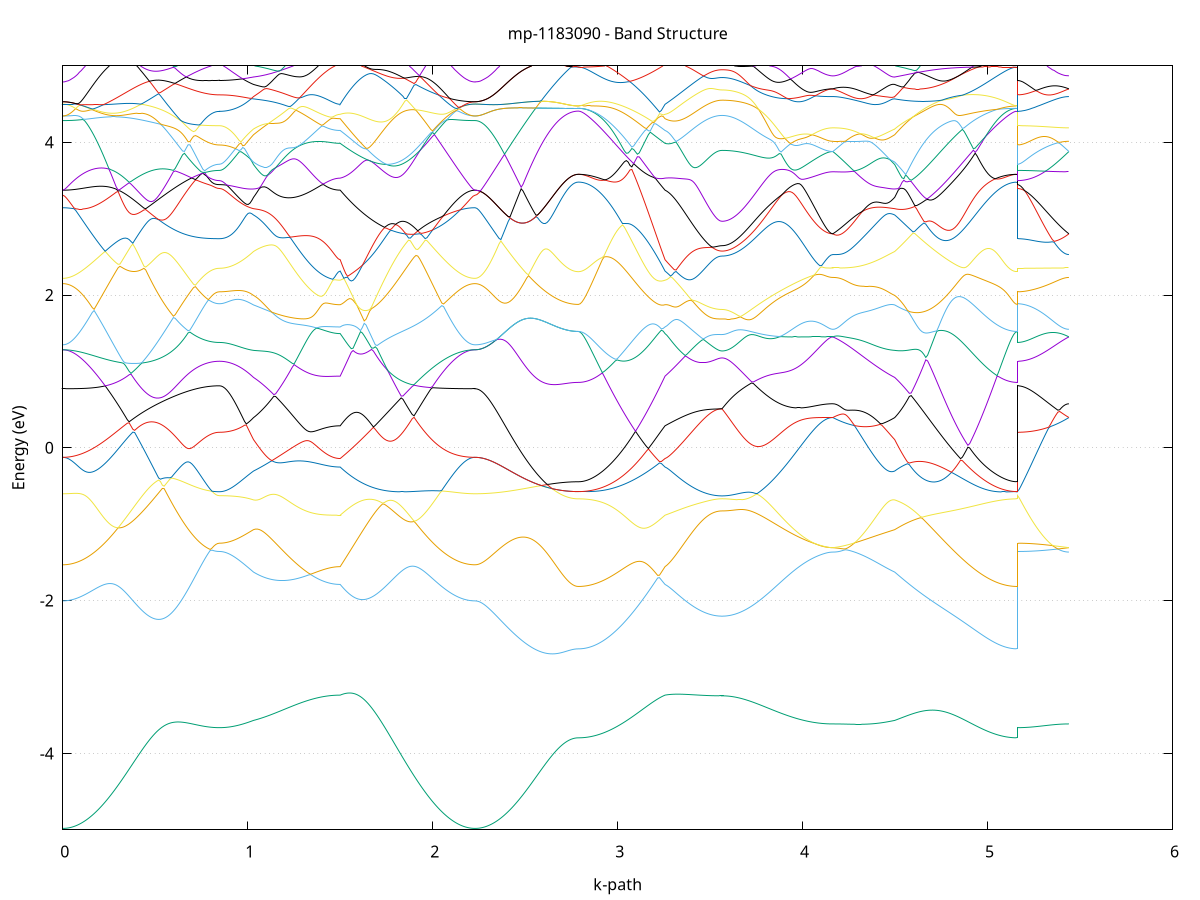 set title 'mp-1183090 - Band Structure'
set xlabel 'k-path'
set ylabel 'Energy (eV)'
set grid y
set yrange [-5:5]
set terminal png size 800,600
set output 'mp-1183090_bands_gnuplot.png'
plot '-' using 1:2 with lines notitle, '-' using 1:2 with lines notitle, '-' using 1:2 with lines notitle, '-' using 1:2 with lines notitle, '-' using 1:2 with lines notitle, '-' using 1:2 with lines notitle, '-' using 1:2 with lines notitle, '-' using 1:2 with lines notitle, '-' using 1:2 with lines notitle, '-' using 1:2 with lines notitle, '-' using 1:2 with lines notitle, '-' using 1:2 with lines notitle, '-' using 1:2 with lines notitle, '-' using 1:2 with lines notitle, '-' using 1:2 with lines notitle, '-' using 1:2 with lines notitle, '-' using 1:2 with lines notitle, '-' using 1:2 with lines notitle, '-' using 1:2 with lines notitle, '-' using 1:2 with lines notitle, '-' using 1:2 with lines notitle, '-' using 1:2 with lines notitle, '-' using 1:2 with lines notitle, '-' using 1:2 with lines notitle, '-' using 1:2 with lines notitle, '-' using 1:2 with lines notitle, '-' using 1:2 with lines notitle, '-' using 1:2 with lines notitle, '-' using 1:2 with lines notitle, '-' using 1:2 with lines notitle, '-' using 1:2 with lines notitle, '-' using 1:2 with lines notitle, '-' using 1:2 with lines notitle, '-' using 1:2 with lines notitle, '-' using 1:2 with lines notitle, '-' using 1:2 with lines notitle, '-' using 1:2 with lines notitle, '-' using 1:2 with lines notitle, '-' using 1:2 with lines notitle, '-' using 1:2 with lines notitle, '-' using 1:2 with lines notitle, '-' using 1:2 with lines notitle, '-' using 1:2 with lines notitle, '-' using 1:2 with lines notitle, '-' using 1:2 with lines notitle, '-' using 1:2 with lines notitle, '-' using 1:2 with lines notitle, '-' using 1:2 with lines notitle
0.000000 -35.328549
0.009964 -35.328549
0.019928 -35.328449
0.029892 -35.328349
0.039856 -35.328149
0.049820 -35.327849
0.059784 -35.327549
0.069748 -35.327149
0.079712 -35.326749
0.089676 -35.326249
0.099640 -35.325749
0.109604 -35.325149
0.119568 -35.324549
0.129532 -35.323849
0.139496 -35.323149
0.149460 -35.322349
0.159424 -35.321449
0.169388 -35.320549
0.179352 -35.319649
0.189316 -35.318649
0.199280 -35.317549
0.209244 -35.316549
0.219208 -35.315349
0.229172 -35.314249
0.239136 -35.312949
0.249100 -35.311749
0.259064 -35.310449
0.269027 -35.309149
0.278991 -35.307749
0.288955 -35.306349
0.298919 -35.304949
0.308883 -35.303449
0.318847 -35.301949
0.328811 -35.300449
0.338775 -35.298849
0.348739 -35.297349
0.358703 -35.295749
0.368667 -35.294049
0.378631 -35.292449
0.388595 -35.290749
0.398559 -35.289049
0.408523 -35.287349
0.418487 -35.285649
0.428451 -35.283949
0.438415 -35.282149
0.448379 -35.280449
0.458343 -35.278649
0.468307 -35.276949
0.478271 -35.275149
0.488235 -35.273349
0.498199 -35.271649
0.508163 -35.269849
0.518127 -35.268049
0.528091 -35.266349
0.538055 -35.264549
0.548019 -35.262849
0.557983 -35.261049
0.567947 -35.259349
0.577911 -35.257649
0.587875 -35.255949
0.597839 -35.254249
0.607803 -35.252549
0.617767 -35.250849
0.627731 -35.249249
0.637695 -35.247649
0.647659 -35.246049
0.657623 -35.244449
0.667587 -35.242949
0.677551 -35.241449
0.687515 -35.239949
0.697479 -35.238549
0.707443 -35.237149
0.717407 -35.235749
0.727371 -35.234449
0.737335 -35.233149
0.747299 -35.231949
0.757263 -35.230849
0.767227 -35.229749
0.777191 -35.228749
0.787154 -35.227849
0.797118 -35.227049
0.807082 -35.226349
0.817046 -35.225749
0.827010 -35.225349
0.836974 -35.225149
0.846938 -35.225049
0.846938 -35.225049
0.856636 -35.225049
0.866334 -35.225049
0.876032 -35.225049
0.885730 -35.225049
0.895428 -35.225049
0.905126 -35.225049
0.914824 -35.225049
0.924522 -35.225049
0.934220 -35.225049
0.943918 -35.225049
0.953616 -35.225049
0.963314 -35.225049
0.973012 -35.225049
0.982710 -35.225149
0.992408 -35.225149
1.002106 -35.225149
1.011803 -35.225149
1.021501 -35.225149
1.031199 -35.225149
1.031199 -35.225149
1.041169 -35.225249
1.051139 -35.225349
1.061109 -35.225449
1.071079 -35.225549
1.081049 -35.225849
1.091019 -35.226049
1.100988 -35.226249
1.110958 -35.226549
1.120928 -35.226849
1.130898 -35.227149
1.140868 -35.227449
1.150838 -35.227849
1.160808 -35.228149
1.170777 -35.228549
1.180747 -35.228849
1.190717 -35.229249
1.200687 -35.229549
1.210657 -35.229949
1.220627 -35.230249
1.230597 -35.230549
1.240567 -35.230949
1.250536 -35.231249
1.260506 -35.231549
1.270476 -35.231849
1.280446 -35.232149
1.290416 -35.232449
1.300386 -35.232749
1.310356 -35.233049
1.320325 -35.233349
1.330295 -35.233549
1.340265 -35.233749
1.350235 -35.234049
1.360205 -35.234249
1.370175 -35.234449
1.380145 -35.234649
1.390115 -35.234849
1.400084 -35.234949
1.410054 -35.235149
1.420024 -35.235249
1.429994 -35.235349
1.439964 -35.235449
1.449934 -35.235549
1.459904 -35.235649
1.469873 -35.235649
1.479843 -35.235749
1.489813 -35.235749
1.499783 -35.235749
1.499783 -35.235749
1.509772 -35.236649
1.519760 -35.237649
1.529749 -35.238649
1.539737 -35.239749
1.549726 -35.240949
1.559715 -35.242149
1.569703 -35.243449
1.579692 -35.244849
1.589680 -35.246149
1.599669 -35.247649
1.609658 -35.249149
1.619646 -35.250649
1.629635 -35.252249
1.639624 -35.253849
1.649612 -35.255449
1.659601 -35.257149
1.669589 -35.258849
1.679578 -35.260649
1.689567 -35.262449
1.699555 -35.264149
1.709544 -35.265949
1.719532 -35.267849
1.729521 -35.269649
1.739510 -35.271449
1.749498 -35.273349
1.759487 -35.275149
1.769475 -35.276949
1.779464 -35.278849
1.789453 -35.280649
1.799441 -35.282449
1.809430 -35.284249
1.819418 -35.286049
1.829407 -35.287849
1.839396 -35.289649
1.849384 -35.291349
1.859373 -35.293149
1.869361 -35.294849
1.879350 -35.296449
1.889339 -35.298149
1.899327 -35.299749
1.909316 -35.301349
1.919304 -35.302849
1.929293 -35.304449
1.939282 -35.305949
1.949270 -35.307349
1.959259 -35.308749
1.969247 -35.310149
1.979236 -35.311449
1.989225 -35.312749
1.999213 -35.313949
2.009202 -35.315149
2.019190 -35.316349
2.029179 -35.317449
2.039168 -35.318549
2.049156 -35.319549
2.059145 -35.320449
2.069133 -35.321349
2.079122 -35.322249
2.089111 -35.323049
2.099099 -35.323849
2.109088 -35.324549
2.119077 -35.325149
2.129065 -35.325749
2.139054 -35.326249
2.149042 -35.326749
2.159031 -35.327149
2.169020 -35.327549
2.179008 -35.327849
2.188997 -35.328149
2.198985 -35.328349
2.208974 -35.328449
2.218963 -35.328549
2.228951 -35.328549
2.228951 -35.328549
2.238927 -35.328549
2.248904 -35.328449
2.258880 -35.328349
2.268856 -35.328149
2.278833 -35.327949
2.288809 -35.327649
2.298785 -35.327349
2.308762 -35.326949
2.318738 -35.326549
2.328714 -35.326149
2.338690 -35.325549
2.348667 -35.325049
2.358643 -35.324449
2.368619 -35.323749
2.378596 -35.323049
2.388572 -35.322349
2.398548 -35.321549
2.408525 -35.320649
2.418501 -35.319849
2.428477 -35.318949
2.438453 -35.317949
2.448430 -35.316949
2.458406 -35.315949
2.468382 -35.314849
2.478359 -35.313849
2.488335 -35.312649
2.498311 -35.311549
2.508288 -35.310349
2.518264 -35.309149
2.528240 -35.307949
2.538216 -35.306649
2.548193 -35.305349
2.558169 -35.304149
2.568145 -35.302849
2.578122 -35.301449
2.588098 -35.300149
2.598074 -35.298849
2.608051 -35.297549
2.618027 -35.296249
2.628003 -35.294949
2.637980 -35.293649
2.647956 -35.292349
2.657932 -35.291149
2.667908 -35.289949
2.677885 -35.288849
2.687861 -35.287749
2.697837 -35.286649
2.707814 -35.285749
2.717790 -35.284849
2.727766 -35.284049
2.737743 -35.283349
2.747719 -35.282749
2.757695 -35.282249
2.767671 -35.281949
2.777648 -35.281749
2.787624 -35.281649
2.787624 -35.281649
2.797594 -35.281649
2.807564 -35.281549
2.817534 -35.281449
2.827504 -35.281249
2.837473 -35.281049
2.847443 -35.280749
2.857413 -35.280349
2.867383 -35.280049
2.877353 -35.279549
2.887323 -35.279049
2.897293 -35.278549
2.907262 -35.277949
2.917232 -35.277349
2.927202 -35.276649
2.937172 -35.275849
2.947142 -35.275149
2.957112 -35.274249
2.967082 -35.273449
2.977051 -35.272449
2.987021 -35.271549
2.996991 -35.270549
3.006961 -35.269449
3.016931 -35.268349
3.026901 -35.267249
3.036871 -35.266049
3.046841 -35.264849
3.056810 -35.263549
3.066780 -35.262249
3.076750 -35.260849
3.086720 -35.259549
3.096690 -35.258049
3.106660 -35.256649
3.116630 -35.255149
3.126599 -35.253649
3.136569 -35.252049
3.146539 -35.250449
3.156509 -35.248849
3.166479 -35.247249
3.176449 -35.245549
3.186419 -35.243849
3.196389 -35.242149
3.206358 -35.240349
3.216328 -35.238549
3.226298 -35.236749
3.236268 -35.234949
3.246238 -35.234849
3.256208 -35.235749
3.256208 -35.235749
3.266151 -35.236349
3.276093 -35.237049
3.286036 -35.237949
3.295979 -35.238849
3.305922 -35.239749
3.315865 -35.240549
3.325808 -35.241449
3.335751 -35.242249
3.345693 -35.243049
3.355636 -35.243849
3.365579 -35.244649
3.375522 -35.245349
3.385465 -35.246049
3.395408 -35.246649
3.405351 -35.247249
3.415293 -35.247849
3.425236 -35.248449
3.435179 -35.248949
3.445122 -35.249449
3.455065 -35.249849
3.465008 -35.250249
3.474951 -35.250649
3.484894 -35.250949
3.494836 -35.251249
3.504779 -35.251549
3.514722 -35.251749
3.524665 -35.251949
3.534608 -35.252049
3.544551 -35.252149
3.554494 -35.252249
3.564436 -35.252249
3.564436 -35.252249
3.574418 -35.252249
3.584399 -35.252149
3.594380 -35.252149
3.604361 -35.252049
3.614343 -35.251949
3.624324 -35.251849
3.634305 -35.251649
3.644287 -35.251449
3.654268 -35.251249
3.664249 -35.251049
3.674230 -35.250749
3.684212 -35.250549
3.694193 -35.250249
3.704174 -35.249949
3.714155 -35.249549
3.724137 -35.249249
3.734118 -35.248849
3.744099 -35.248449
3.754080 -35.248049
3.764062 -35.247549
3.774043 -35.247149
3.784024 -35.246649
3.794005 -35.246149
3.803987 -35.245649
3.813968 -35.245049
3.823949 -35.244549
3.833931 -35.243949
3.843912 -35.243349
3.853893 -35.242749
3.863874 -35.242149
3.873856 -35.241549
3.883837 -35.240849
3.893818 -35.240249
3.903799 -35.239549
3.913781 -35.238849
3.923762 -35.238249
3.933743 -35.237549
3.943724 -35.236849
3.953706 -35.236149
3.963687 -35.235449
3.973668 -35.234749
3.983650 -35.233949
3.993631 -35.233249
4.003612 -35.232549
4.013593 -35.231849
4.023575 -35.231149
4.033556 -35.230549
4.043537 -35.229849
4.053518 -35.229249
4.063500 -35.228549
4.073481 -35.227949
4.083462 -35.227449
4.093443 -35.226949
4.103425 -35.226449
4.113406 -35.226049
4.123387 -35.225649
4.133368 -35.225349
4.143350 -35.225149
4.153331 -35.225049
4.163312 -35.225049
4.163312 -35.225049
4.173154 -35.225049
4.182997 -35.225049
4.192839 -35.225149
4.202681 -35.225149
4.212523 -35.225249
4.222366 -35.225349
4.232208 -35.225449
4.242050 -35.225549
4.251892 -35.225649
4.261735 -35.225749
4.271577 -35.225849
4.281419 -35.225849
4.291261 -35.225949
4.301103 -35.226049
4.310946 -35.226049
4.320788 -35.226149
4.330630 -35.226149
4.340472 -35.226149
4.350315 -35.226149
4.360157 -35.226149
4.369999 -35.226149
4.379841 -35.226149
4.389683 -35.226049
4.399526 -35.225949
4.409368 -35.225949
4.419210 -35.225849
4.429052 -35.225749
4.438895 -35.225649
4.448737 -35.225549
4.458579 -35.225449
4.468421 -35.225349
4.478263 -35.225249
4.488106 -35.225149
4.497948 -35.225149
4.497948 -35.225149
4.507839 -35.225149
4.517729 -35.225249
4.527620 -35.225249
4.537511 -35.225249
4.547401 -35.225249
4.557292 -35.225249
4.567183 -35.225349
4.577074 -35.225349
4.586964 -35.225349
4.596855 -35.225349
4.606746 -35.225549
4.616636 -35.226849
4.626527 -35.228149
4.636418 -35.229449
4.646308 -35.230749
4.656199 -35.232149
4.666090 -35.233449
4.675981 -35.234849
4.685871 -35.236249
4.695762 -35.237649
4.705653 -35.239049
4.715543 -35.240449
4.725434 -35.241849
4.735325 -35.243249
4.745216 -35.244649
4.755106 -35.246049
4.764997 -35.247449
4.774888 -35.248849
4.784778 -35.250249
4.794669 -35.251649
4.804560 -35.252949
4.814450 -35.254349
4.824341 -35.255649
4.834232 -35.257049
4.844123 -35.258349
4.854013 -35.259549
4.863904 -35.260849
4.873795 -35.262049
4.883685 -35.263349
4.893576 -35.264449
4.903467 -35.265649
4.913358 -35.266749
4.923248 -35.267849
4.933139 -35.268949
4.943030 -35.269949
4.952920 -35.270949
4.962811 -35.271849
4.972702 -35.272849
4.982593 -35.273649
4.992483 -35.274549
5.002374 -35.275349
5.012265 -35.276049
5.022155 -35.276749
5.032046 -35.277449
5.041937 -35.278049
5.051827 -35.278649
5.061718 -35.279149
5.071609 -35.279649
5.081500 -35.280049
5.091390 -35.280449
5.101281 -35.280749
5.111172 -35.281049
5.121062 -35.281249
5.130953 -35.281449
5.140844 -35.281549
5.150735 -35.281649
5.160625 -35.281649
5.160625 -35.225049
5.170602 -35.225049
5.180578 -35.225049
5.190554 -35.225049
5.200530 -35.225049
5.210507 -35.225049
5.220483 -35.225049
5.230459 -35.225049
5.240436 -35.225049
5.250412 -35.225049
5.260388 -35.225049
5.270365 -35.225049
5.280341 -35.225049
5.290317 -35.225049
5.300293 -35.225049
5.310270 -35.225049
5.320246 -35.225049
5.330222 -35.225049
5.340199 -35.225049
5.350175 -35.225049
5.360151 -35.225049
5.370128 -35.225049
5.380104 -35.225049
5.390080 -35.225049
5.400056 -35.225049
5.410033 -35.225049
5.420009 -35.225049
5.429985 -35.225049
5.439962 -35.225049
e
0.000000 -35.178449
0.009964 -35.178449
0.019928 -35.178449
0.029892 -35.178449
0.039856 -35.178449
0.049820 -35.178449
0.059784 -35.178549
0.069748 -35.178549
0.079712 -35.178549
0.089676 -35.178649
0.099640 -35.178649
0.109604 -35.178749
0.119568 -35.178849
0.129532 -35.178849
0.139496 -35.178949
0.149460 -35.179049
0.159424 -35.179149
0.169388 -35.179149
0.179352 -35.179249
0.189316 -35.179349
0.199280 -35.179549
0.209244 -35.179649
0.219208 -35.179749
0.229172 -35.179849
0.239136 -35.180049
0.249100 -35.180149
0.259064 -35.180349
0.269027 -35.180449
0.278991 -35.180649
0.288955 -35.180849
0.298919 -35.180949
0.308883 -35.181149
0.318847 -35.181349
0.328811 -35.181549
0.338775 -35.181749
0.348739 -35.182049
0.358703 -35.182249
0.368667 -35.182549
0.378631 -35.182749
0.388595 -35.183049
0.398559 -35.183249
0.408523 -35.183549
0.418487 -35.183849
0.428451 -35.184149
0.438415 -35.184549
0.448379 -35.184849
0.458343 -35.185149
0.468307 -35.185549
0.478271 -35.185849
0.488235 -35.186249
0.498199 -35.186649
0.508163 -35.187049
0.518127 -35.187449
0.528091 -35.187949
0.538055 -35.188349
0.548019 -35.188849
0.557983 -35.189349
0.567947 -35.189849
0.577911 -35.190349
0.587875 -35.190849
0.597839 -35.191349
0.607803 -35.191949
0.617767 -35.192449
0.627731 -35.193249
0.637695 -35.194249
0.647659 -35.195249
0.657623 -35.196149
0.667587 -35.196949
0.677551 -35.197749
0.687515 -35.198549
0.697479 -35.199349
0.707443 -35.200049
0.717407 -35.200649
0.727371 -35.201249
0.737335 -35.201849
0.747299 -35.202349
0.757263 -35.202849
0.767227 -35.203249
0.777191 -35.203649
0.787154 -35.203949
0.797118 -35.204249
0.807082 -35.204449
0.817046 -35.204649
0.827010 -35.204949
0.836974 -35.205049
0.846938 -35.205149
0.846938 -35.205149
0.856636 -35.205149
0.866334 -35.205049
0.876032 -35.205049
0.885730 -35.205249
0.895428 -35.205449
0.905126 -35.205749
0.914824 -35.206049
0.924522 -35.206449
0.934220 -35.206849
0.943918 -35.207349
0.953616 -35.207849
0.963314 -35.208449
0.973012 -35.209049
0.982710 -35.209649
0.992408 -35.210349
1.002106 -35.211149
1.011803 -35.211849
1.021501 -35.212749
1.031199 -35.213549
1.031199 -35.213549
1.041169 -35.214249
1.051139 -35.214849
1.061109 -35.215449
1.071079 -35.216149
1.081049 -35.216749
1.091019 -35.217349
1.100988 -35.217949
1.110958 -35.218549
1.120928 -35.219049
1.130898 -35.219649
1.140868 -35.220249
1.150838 -35.220749
1.160808 -35.221349
1.170777 -35.221849
1.180747 -35.222349
1.190717 -35.222949
1.200687 -35.223349
1.210657 -35.223849
1.220627 -35.224349
1.230597 -35.224849
1.240567 -35.225249
1.250536 -35.225749
1.260506 -35.226149
1.270476 -35.226549
1.280446 -35.226949
1.290416 -35.227249
1.300386 -35.227649
1.310356 -35.227949
1.320325 -35.228349
1.330295 -35.228649
1.340265 -35.228949
1.350235 -35.229249
1.360205 -35.229449
1.370175 -35.229749
1.380145 -35.229949
1.390115 -35.230149
1.400084 -35.230349
1.410054 -35.230549
1.420024 -35.230649
1.429994 -35.230849
1.439964 -35.230949
1.449934 -35.231049
1.459904 -35.231149
1.469873 -35.231149
1.479843 -35.231249
1.489813 -35.231249
1.499783 -35.231249
1.499783 -35.231249
1.509772 -35.229349
1.519760 -35.227449
1.529749 -35.225549
1.539737 -35.223649
1.549726 -35.221749
1.559715 -35.219749
1.569703 -35.217849
1.579692 -35.215849
1.589680 -35.213849
1.599669 -35.211949
1.609658 -35.209949
1.619646 -35.207949
1.629635 -35.205949
1.639624 -35.203949
1.649612 -35.201949
1.659601 -35.200049
1.669589 -35.198049
1.679578 -35.196049
1.689567 -35.194049
1.699555 -35.192149
1.709544 -35.190149
1.719532 -35.188249
1.729521 -35.186349
1.739510 -35.184449
1.749498 -35.182549
1.759487 -35.181449
1.769475 -35.181449
1.779464 -35.181449
1.789453 -35.181449
1.799441 -35.181349
1.809430 -35.181349
1.819418 -35.181249
1.829407 -35.181249
1.839396 -35.181149
1.849384 -35.181049
1.859373 -35.181049
1.869361 -35.180949
1.879350 -35.180849
1.889339 -35.180749
1.899327 -35.180649
1.909316 -35.180549
1.919304 -35.180449
1.929293 -35.180349
1.939282 -35.180249
1.949270 -35.180149
1.959259 -35.180049
1.969247 -35.179949
1.979236 -35.179849
1.989225 -35.179749
1.999213 -35.179649
2.009202 -35.179549
2.019190 -35.179449
2.029179 -35.179349
2.039168 -35.179349
2.049156 -35.179249
2.059145 -35.179149
2.069133 -35.179049
2.079122 -35.178949
2.089111 -35.178949
2.099099 -35.178849
2.109088 -35.178749
2.119077 -35.178749
2.129065 -35.178649
2.139054 -35.178649
2.149042 -35.178549
2.159031 -35.178549
2.169020 -35.178549
2.179008 -35.178449
2.188997 -35.178449
2.198985 -35.178449
2.208974 -35.178449
2.218963 -35.178449
2.228951 -35.178449
2.228951 -35.178449
2.238927 -35.178449
2.248904 -35.178549
2.258880 -35.178649
2.268856 -35.178849
2.278833 -35.179049
2.288809 -35.179349
2.298785 -35.179649
2.308762 -35.180049
2.318738 -35.180549
2.328714 -35.181049
2.338690 -35.181549
2.348667 -35.182149
2.358643 -35.182749
2.368619 -35.183449
2.378596 -35.184149
2.388572 -35.184949
2.398548 -35.185749
2.408525 -35.186549
2.418501 -35.187449
2.428477 -35.188449
2.438453 -35.189449
2.448430 -35.190449
2.458406 -35.191449
2.468382 -35.192549
2.478359 -35.193649
2.488335 -35.194849
2.498311 -35.196049
2.508288 -35.197249
2.518264 -35.198449
2.528240 -35.199749
2.538216 -35.201049
2.548193 -35.202349
2.558169 -35.203649
2.568145 -35.204949
2.578122 -35.206249
2.588098 -35.207649
2.598074 -35.208949
2.608051 -35.210349
2.618027 -35.211649
2.628003 -35.212949
2.637980 -35.214349
2.647956 -35.215549
2.657932 -35.216849
2.667908 -35.218049
2.677885 -35.219249
2.687861 -35.220349
2.697837 -35.221449
2.707814 -35.222349
2.717790 -35.223249
2.727766 -35.224049
2.737743 -35.224749
2.747719 -35.225349
2.757695 -35.225849
2.767671 -35.226249
2.777648 -35.226449
2.787624 -35.226449
2.787624 -35.226449
2.797594 -35.226449
2.807564 -35.226449
2.817534 -35.226449
2.827504 -35.226449
2.837473 -35.226449
2.847443 -35.226449
2.857413 -35.226449
2.867383 -35.226449
2.877353 -35.226449
2.887323 -35.226449
2.897293 -35.226449
2.907262 -35.226449
2.917232 -35.226449
2.927202 -35.226449
2.937172 -35.226449
2.947142 -35.226449
2.957112 -35.226449
2.967082 -35.226449
2.977051 -35.226549
2.987021 -35.226549
2.996991 -35.226549
3.006961 -35.226649
3.016931 -35.226749
3.026901 -35.226749
3.036871 -35.226849
3.046841 -35.226949
3.056810 -35.227049
3.066780 -35.227149
3.076750 -35.227349
3.086720 -35.227549
3.096690 -35.227749
3.106660 -35.227949
3.116630 -35.228149
3.126599 -35.228449
3.136569 -35.228749
3.146539 -35.229049
3.156509 -35.229449
3.166479 -35.229849
3.176449 -35.230349
3.186419 -35.230849
3.196389 -35.231349
3.206358 -35.231949
3.216328 -35.232649
3.226298 -35.233349
3.236268 -35.234049
3.246238 -35.233149
3.256208 -35.231249
3.256208 -35.231249
3.266151 -35.230249
3.276093 -35.229049
3.286036 -35.227849
3.295979 -35.226549
3.305922 -35.225249
3.315865 -35.224049
3.325808 -35.222749
3.335751 -35.221549
3.345693 -35.220449
3.355636 -35.219249
3.365579 -35.218149
3.375522 -35.217049
3.385465 -35.216049
3.395408 -35.215049
3.405351 -35.214049
3.415293 -35.213149
3.425236 -35.212349
3.435179 -35.211549
3.445122 -35.210749
3.455065 -35.210049
3.465008 -35.209349
3.474951 -35.208749
3.484894 -35.208149
3.494836 -35.207649
3.504779 -35.207249
3.514722 -35.206849
3.524665 -35.206549
3.534608 -35.206349
3.544551 -35.206149
3.554494 -35.206049
3.564436 -35.206049
3.564436 -35.206049
3.574418 -35.206049
3.584399 -35.206049
3.594380 -35.206049
3.604361 -35.206049
3.614343 -35.206049
3.624324 -35.206049
3.634305 -35.206049
3.644287 -35.205949
3.654268 -35.205949
3.664249 -35.205949
3.674230 -35.205949
3.684212 -35.205949
3.694193 -35.205949
3.704174 -35.205949
3.714155 -35.205849
3.724137 -35.205849
3.734118 -35.205849
3.744099 -35.205849
3.754080 -35.205849
3.764062 -35.205749
3.774043 -35.205749
3.784024 -35.205749
3.794005 -35.205749
3.803987 -35.205649
3.813968 -35.205649
3.823949 -35.205649
3.833931 -35.205549
3.843912 -35.205549
3.853893 -35.205549
3.863874 -35.205549
3.873856 -35.205449
3.883837 -35.205449
3.893818 -35.205449
3.903799 -35.205449
3.913781 -35.205349
3.923762 -35.205349
3.933743 -35.205349
3.943724 -35.205349
3.953706 -35.205249
3.963687 -35.205249
3.973668 -35.205249
3.983650 -35.205249
3.993631 -35.205149
4.003612 -35.205149
4.013593 -35.205149
4.023575 -35.205149
4.033556 -35.205149
4.043537 -35.205049
4.053518 -35.205049
4.063500 -35.205049
4.073481 -35.205049
4.083462 -35.205049
4.093443 -35.205049
4.103425 -35.205049
4.113406 -35.205049
4.123387 -35.205049
4.133368 -35.205049
4.143350 -35.205049
4.153331 -35.205049
4.163312 -35.205049
4.163312 -35.205049
4.173154 -35.205049
4.182997 -35.204949
4.192839 -35.204949
4.202681 -35.204949
4.212523 -35.204949
4.222366 -35.204949
4.232208 -35.204949
4.242050 -35.204949
4.251892 -35.204949
4.261735 -35.205049
4.271577 -35.205049
4.281419 -35.205149
4.291261 -35.205349
4.301103 -35.205449
4.310946 -35.205649
4.320788 -35.205849
4.330630 -35.206049
4.340472 -35.206249
4.350315 -35.206549
4.360157 -35.206849
4.369999 -35.207249
4.379841 -35.207549
4.389683 -35.207949
4.399526 -35.208449
4.409368 -35.208849
4.419210 -35.209349
4.429052 -35.209849
4.438895 -35.210349
4.448737 -35.210849
4.458579 -35.211449
4.468421 -35.211949
4.478263 -35.212549
4.488106 -35.213049
4.497948 -35.213549
4.497948 -35.213549
4.507839 -35.214549
4.517729 -35.215449
4.527620 -35.216449
4.537511 -35.217449
4.547401 -35.218549
4.557292 -35.219649
4.567183 -35.220749
4.577074 -35.221949
4.586964 -35.223149
4.596855 -35.224349
4.606746 -35.225349
4.616636 -35.225449
4.626527 -35.225449
4.636418 -35.225449
4.646308 -35.225449
4.656199 -35.225549
4.666090 -35.225549
4.675981 -35.225549
4.685871 -35.225549
4.695762 -35.225649
4.705653 -35.225649
4.715543 -35.225649
4.725434 -35.225749
4.735325 -35.225749
4.745216 -35.225749
4.755106 -35.225749
4.764997 -35.225849
4.774888 -35.225849
4.784778 -35.225849
4.794669 -35.225849
4.804560 -35.225949
4.814450 -35.225949
4.824341 -35.225949
4.834232 -35.225949
4.844123 -35.226049
4.854013 -35.226049
4.863904 -35.226049
4.873795 -35.226049
4.883685 -35.226149
4.893576 -35.226149
4.903467 -35.226149
4.913358 -35.226149
4.923248 -35.226249
4.933139 -35.226249
4.943030 -35.226249
4.952920 -35.226249
4.962811 -35.226249
4.972702 -35.226349
4.982593 -35.226349
4.992483 -35.226349
5.002374 -35.226349
5.012265 -35.226349
5.022155 -35.226349
5.032046 -35.226449
5.041937 -35.226449
5.051827 -35.226449
5.061718 -35.226449
5.071609 -35.226449
5.081500 -35.226449
5.091390 -35.226449
5.101281 -35.226449
5.111172 -35.226449
5.121062 -35.226449
5.130953 -35.226449
5.140844 -35.226449
5.150735 -35.226449
5.160625 -35.226449
5.160625 -35.205149
5.170602 -35.205149
5.180578 -35.205149
5.190554 -35.205149
5.200530 -35.205149
5.210507 -35.205149
5.220483 -35.205149
5.230459 -35.205149
5.240436 -35.205149
5.250412 -35.205149
5.260388 -35.205149
5.270365 -35.205149
5.280341 -35.205149
5.290317 -35.205149
5.300293 -35.205149
5.310270 -35.205149
5.320246 -35.205049
5.330222 -35.205049
5.340199 -35.205049
5.350175 -35.205049
5.360151 -35.205049
5.370128 -35.205049
5.380104 -35.205049
5.390080 -35.205049
5.400056 -35.205049
5.410033 -35.205049
5.420009 -35.205049
5.429985 -35.205049
5.439962 -35.205049
e
0.000000 -35.130149
0.009964 -35.130149
0.019928 -35.130249
0.029892 -35.130349
0.039856 -35.130549
0.049820 -35.130749
0.059784 -35.131049
0.069748 -35.131349
0.079712 -35.131749
0.089676 -35.132149
0.099640 -35.132649
0.109604 -35.133149
0.119568 -35.133749
0.129532 -35.134349
0.139496 -35.135049
0.149460 -35.135749
0.159424 -35.136549
0.169388 -35.137349
0.179352 -35.138149
0.189316 -35.139049
0.199280 -35.139949
0.209244 -35.140949
0.219208 -35.141949
0.229172 -35.142949
0.239136 -35.144049
0.249100 -35.145149
0.259064 -35.146249
0.269027 -35.147349
0.278991 -35.148549
0.288955 -35.149749
0.298919 -35.151049
0.308883 -35.152249
0.318847 -35.153549
0.328811 -35.154849
0.338775 -35.156149
0.348739 -35.157449
0.358703 -35.158849
0.368667 -35.160149
0.378631 -35.161549
0.388595 -35.162849
0.398559 -35.164249
0.408523 -35.165649
0.418487 -35.167049
0.428451 -35.168449
0.438415 -35.169749
0.448379 -35.171149
0.458343 -35.172549
0.468307 -35.173949
0.478271 -35.175249
0.488235 -35.176649
0.498199 -35.177949
0.508163 -35.179249
0.518127 -35.180549
0.528091 -35.181849
0.538055 -35.183049
0.548019 -35.184349
0.557983 -35.185549
0.567947 -35.186749
0.577911 -35.187949
0.587875 -35.189049
0.597839 -35.190149
0.607803 -35.191249
0.617767 -35.192249
0.627731 -35.193049
0.637695 -35.193649
0.647659 -35.194249
0.657623 -35.194849
0.667587 -35.195549
0.677551 -35.196149
0.687515 -35.196849
0.697479 -35.197449
0.707443 -35.198149
0.717407 -35.198849
0.727371 -35.199449
0.737335 -35.200149
0.747299 -35.200849
0.757263 -35.201449
0.767227 -35.202149
0.777191 -35.202749
0.787154 -35.203249
0.797118 -35.203849
0.807082 -35.204249
0.817046 -35.204649
0.827010 -35.204749
0.836974 -35.204849
0.846938 -35.204849
0.846938 -35.204849
0.856636 -35.204849
0.866334 -35.204949
0.876032 -35.204949
0.885730 -35.204749
0.895428 -35.204549
0.905126 -35.204249
0.914824 -35.203949
0.924522 -35.203649
0.934220 -35.203249
0.943918 -35.202749
0.953616 -35.202249
0.963314 -35.201749
0.973012 -35.201149
0.982710 -35.200549
0.992408 -35.199849
1.002106 -35.199149
1.011803 -35.198449
1.021501 -35.197649
1.031199 -35.196849
1.031199 -35.196849
1.041169 -35.196249
1.051139 -35.195549
1.061109 -35.194849
1.071079 -35.194049
1.081049 -35.193349
1.091019 -35.192549
1.100988 -35.191749
1.110958 -35.190949
1.120928 -35.190049
1.130898 -35.189249
1.140868 -35.188449
1.150838 -35.187549
1.160808 -35.186749
1.170777 -35.185949
1.180747 -35.185149
1.190717 -35.184349
1.200687 -35.183549
1.210657 -35.182749
1.220627 -35.182049
1.230597 -35.181249
1.240567 -35.180549
1.250536 -35.179849
1.260506 -35.179149
1.270476 -35.178549
1.280446 -35.177849
1.290416 -35.177249
1.300386 -35.176649
1.310356 -35.176049
1.320325 -35.175549
1.330295 -35.175049
1.340265 -35.174549
1.350235 -35.174049
1.360205 -35.173649
1.370175 -35.173249
1.380145 -35.172849
1.390115 -35.172549
1.400084 -35.172149
1.410054 -35.171849
1.420024 -35.171649
1.429994 -35.171449
1.439964 -35.171249
1.449934 -35.171049
1.459904 -35.170849
1.469873 -35.170749
1.479843 -35.170749
1.489813 -35.170649
1.499783 -35.170649
1.499783 -35.170649
1.509772 -35.171549
1.519760 -35.172449
1.529749 -35.173349
1.539737 -35.174049
1.549726 -35.174849
1.559715 -35.175549
1.569703 -35.176249
1.579692 -35.176849
1.589680 -35.177349
1.599669 -35.177849
1.609658 -35.178349
1.619646 -35.178749
1.629635 -35.179149
1.639624 -35.179549
1.649612 -35.179849
1.659601 -35.180149
1.669589 -35.180349
1.679578 -35.180549
1.689567 -35.180749
1.699555 -35.180949
1.709544 -35.181049
1.719532 -35.181149
1.729521 -35.181249
1.739510 -35.181349
1.749498 -35.181349
1.759487 -35.180649
1.769475 -35.178749
1.779464 -35.176949
1.789453 -35.175149
1.799441 -35.173349
1.809430 -35.171549
1.819418 -35.169749
1.829407 -35.168049
1.839396 -35.166349
1.849384 -35.164649
1.859373 -35.162949
1.869361 -35.161349
1.879350 -35.159749
1.889339 -35.158249
1.899327 -35.156649
1.909316 -35.155249
1.919304 -35.153749
1.929293 -35.152349
1.939282 -35.150949
1.949270 -35.149549
1.959259 -35.148249
1.969247 -35.147049
1.979236 -35.145749
1.989225 -35.144549
1.999213 -35.143449
2.009202 -35.142349
2.019190 -35.141249
2.029179 -35.140249
2.039168 -35.139249
2.049156 -35.138349
2.059145 -35.137449
2.069133 -35.136649
2.079122 -35.135849
2.089111 -35.135149
2.099099 -35.134449
2.109088 -35.133849
2.119077 -35.133249
2.129065 -35.132649
2.139054 -35.132149
2.149042 -35.131749
2.159031 -35.131349
2.169020 -35.131049
2.179008 -35.130749
2.188997 -35.130549
2.198985 -35.130349
2.208974 -35.130249
2.218963 -35.130149
2.228951 -35.130149
2.228951 -35.130149
2.238927 -35.130149
2.248904 -35.130149
2.258880 -35.130149
2.268856 -35.130149
2.278833 -35.130149
2.288809 -35.130149
2.298785 -35.130149
2.308762 -35.130149
2.318738 -35.130149
2.328714 -35.130149
2.338690 -35.130149
2.348667 -35.130149
2.358643 -35.130149
2.368619 -35.130149
2.378596 -35.130149
2.388572 -35.130149
2.398548 -35.130149
2.408525 -35.130149
2.418501 -35.130149
2.428477 -35.130149
2.438453 -35.130149
2.448430 -35.130149
2.458406 -35.130149
2.468382 -35.130149
2.478359 -35.130149
2.488335 -35.130149
2.498311 -35.130249
2.508288 -35.130249
2.518264 -35.130249
2.528240 -35.130249
2.538216 -35.130249
2.548193 -35.130249
2.558169 -35.130249
2.568145 -35.130249
2.578122 -35.130249
2.588098 -35.130249
2.598074 -35.130249
2.608051 -35.130249
2.618027 -35.130249
2.628003 -35.130249
2.637980 -35.130249
2.647956 -35.130249
2.657932 -35.130249
2.667908 -35.130249
2.677885 -35.130249
2.687861 -35.130249
2.697837 -35.130249
2.707814 -35.130249
2.717790 -35.130349
2.727766 -35.130349
2.737743 -35.130349
2.747719 -35.130349
2.757695 -35.130349
2.767671 -35.130349
2.777648 -35.130249
2.787624 -35.130349
2.787624 -35.130349
2.797594 -35.130349
2.807564 -35.130449
2.817534 -35.130549
2.827504 -35.130749
2.837473 -35.130949
2.847443 -35.131249
2.857413 -35.131549
2.867383 -35.131949
2.877353 -35.132349
2.887323 -35.132849
2.897293 -35.133449
2.907262 -35.133949
2.917232 -35.134649
2.927202 -35.135249
2.937172 -35.135949
2.947142 -35.136749
2.957112 -35.137549
2.967082 -35.138349
2.977051 -35.139249
2.987021 -35.140149
2.996991 -35.141149
3.006961 -35.142149
3.016931 -35.143149
3.026901 -35.144149
3.036871 -35.145249
3.046841 -35.146349
3.056810 -35.147549
3.066780 -35.148649
3.076750 -35.149849
3.086720 -35.151049
3.096690 -35.152249
3.106660 -35.153449
3.116630 -35.154649
3.126599 -35.155849
3.136569 -35.157149
3.146539 -35.158349
3.156509 -35.159549
3.166479 -35.160749
3.176449 -35.161949
3.186419 -35.163149
3.196389 -35.164249
3.206358 -35.165449
3.216328 -35.166549
3.226298 -35.167649
3.236268 -35.168649
3.246238 -35.169649
3.256208 -35.170649
3.256208 -35.170649
3.266151 -35.171049
3.276093 -35.171449
3.286036 -35.171849
3.295979 -35.172249
3.305922 -35.172549
3.315865 -35.172949
3.325808 -35.173349
3.335751 -35.173749
3.345693 -35.174049
3.355636 -35.174449
3.365579 -35.174749
3.375522 -35.175149
3.385465 -35.175449
3.395408 -35.175749
3.405351 -35.176149
3.415293 -35.176449
3.425236 -35.176749
3.435179 -35.177049
3.445122 -35.177249
3.455065 -35.177549
3.465008 -35.177749
3.474951 -35.178049
3.484894 -35.178249
3.494836 -35.178449
3.504779 -35.178649
3.514722 -35.178749
3.524665 -35.178849
3.534608 -35.178949
3.544551 -35.179049
3.554494 -35.179049
3.564436 -35.179149
3.564436 -35.179149
3.574418 -35.179149
3.584399 -35.179149
3.594380 -35.179249
3.604361 -35.179249
3.614343 -35.179349
3.624324 -35.179549
3.634305 -35.179649
3.644287 -35.179849
3.654268 -35.179949
3.664249 -35.180249
3.674230 -35.180449
3.684212 -35.180649
3.694193 -35.180949
3.704174 -35.181249
3.714155 -35.181549
3.724137 -35.181949
3.734118 -35.182249
3.744099 -35.182649
3.754080 -35.183049
3.764062 -35.183449
3.774043 -35.183849
3.784024 -35.184349
3.794005 -35.184749
3.803987 -35.185249
3.813968 -35.185749
3.823949 -35.186249
3.833931 -35.186849
3.843912 -35.187349
3.853893 -35.187949
3.863874 -35.188549
3.873856 -35.189149
3.883837 -35.189749
3.893818 -35.190349
3.903799 -35.190949
3.913781 -35.191649
3.923762 -35.192249
3.933743 -35.192949
3.943724 -35.193549
3.953706 -35.194249
3.963687 -35.194949
3.973668 -35.195649
3.983650 -35.196249
3.993631 -35.196949
4.003612 -35.197649
4.013593 -35.198349
4.023575 -35.198949
4.033556 -35.199649
4.043537 -35.200249
4.053518 -35.200949
4.063500 -35.201549
4.073481 -35.202049
4.083462 -35.202649
4.093443 -35.203149
4.103425 -35.203649
4.113406 -35.204049
4.123387 -35.204349
4.133368 -35.204649
4.143350 -35.204849
4.153331 -35.204949
4.163312 -35.205049
4.163312 -35.205049
4.173154 -35.204949
4.182997 -35.204949
4.192839 -35.204949
4.202681 -35.204949
4.212523 -35.204849
4.222366 -35.204749
4.232208 -35.204649
4.242050 -35.204549
4.251892 -35.204449
4.261735 -35.204349
4.271577 -35.204149
4.281419 -35.204049
4.291261 -35.203849
4.301103 -35.203649
4.310946 -35.203449
4.320788 -35.203249
4.330630 -35.202949
4.340472 -35.202749
4.350315 -35.202449
4.360157 -35.202149
4.369999 -35.201849
4.379841 -35.201549
4.389683 -35.201249
4.399526 -35.200949
4.409368 -35.200549
4.419210 -35.200249
4.429052 -35.199849
4.438895 -35.199449
4.448737 -35.199049
4.458579 -35.198649
4.468421 -35.198149
4.478263 -35.197749
4.488106 -35.197349
4.497948 -35.196849
4.497948 -35.196849
4.507839 -35.195949
4.517729 -35.195049
4.527620 -35.194049
4.537511 -35.193149
4.547401 -35.192049
4.557292 -35.191049
4.567183 -35.189949
4.577074 -35.188849
4.586964 -35.187649
4.596855 -35.186549
4.606746 -35.185349
4.616636 -35.184149
4.626527 -35.182849
4.636418 -35.181649
4.646308 -35.180349
4.656199 -35.179049
4.666090 -35.177749
4.675981 -35.176349
4.685871 -35.175049
4.695762 -35.173649
4.705653 -35.172349
4.715543 -35.170949
4.725434 -35.169649
4.735325 -35.168249
4.745216 -35.166849
4.755106 -35.165449
4.764997 -35.164149
4.774888 -35.162749
4.784778 -35.161349
4.794669 -35.160049
4.804560 -35.158749
4.814450 -35.157349
4.824341 -35.156049
4.834232 -35.154749
4.844123 -35.153449
4.854013 -35.152249
4.863904 -35.150949
4.873795 -35.149749
4.883685 -35.148549
4.893576 -35.147349
4.903467 -35.146249
4.913358 -35.145149
4.923248 -35.144049
4.933139 -35.142949
4.943030 -35.141949
4.952920 -35.140949
4.962811 -35.140049
4.972702 -35.139149
4.982593 -35.138249
4.992483 -35.137449
5.002374 -35.136649
5.012265 -35.135949
5.022155 -35.135149
5.032046 -35.134549
5.041937 -35.133949
5.051827 -35.133349
5.061718 -35.132849
5.071609 -35.132349
5.081500 -35.131949
5.091390 -35.131549
5.101281 -35.131249
5.111172 -35.130949
5.121062 -35.130749
5.130953 -35.130549
5.140844 -35.130449
5.150735 -35.130349
5.160625 -35.130349
5.160625 -35.204849
5.170602 -35.204849
5.180578 -35.204849
5.190554 -35.204849
5.200530 -35.204849
5.210507 -35.204849
5.220483 -35.204849
5.230459 -35.204849
5.240436 -35.204849
5.250412 -35.204849
5.260388 -35.204849
5.270365 -35.204849
5.280341 -35.204849
5.290317 -35.204849
5.300293 -35.204849
5.310270 -35.204949
5.320246 -35.204949
5.330222 -35.204949
5.340199 -35.204949
5.350175 -35.204949
5.360151 -35.204949
5.370128 -35.204949
5.380104 -35.204949
5.390080 -35.204949
5.400056 -35.204949
5.410033 -35.204949
5.420009 -35.204949
5.429985 -35.204949
5.439962 -35.204949
e
0.000000 -15.852049
0.009964 -15.852149
0.019928 -15.852449
0.029892 -15.853049
0.039856 -15.853749
0.049820 -15.854649
0.059784 -15.855849
0.069748 -15.857149
0.079712 -15.858749
0.089676 -15.860449
0.099640 -15.862449
0.109604 -15.864549
0.119568 -15.866849
0.129532 -15.869349
0.139496 -15.871949
0.149460 -15.874849
0.159424 -15.877749
0.169388 -15.880949
0.179352 -15.884249
0.189316 -15.887649
0.199280 -15.891249
0.209244 -15.894949
0.219208 -15.898749
0.229172 -15.902749
0.239136 -15.906749
0.249100 -15.910949
0.259064 -15.915249
0.269027 -15.919549
0.278991 -15.924049
0.288955 -15.928549
0.298919 -15.933149
0.308883 -15.937849
0.318847 -15.942549
0.328811 -15.947349
0.338775 -15.952149
0.348739 -15.957049
0.358703 -15.961849
0.368667 -15.966849
0.378631 -15.971749
0.388595 -15.976649
0.398559 -15.981649
0.408523 -15.986549
0.418487 -15.991549
0.428451 -15.996449
0.438415 -16.001349
0.448379 -16.006249
0.458343 -16.011049
0.468307 -16.015849
0.478271 -16.020549
0.488235 -16.025249
0.498199 -16.029949
0.508163 -16.034549
0.518127 -16.039049
0.528091 -16.043449
0.538055 -16.047749
0.548019 -16.052049
0.557983 -16.056249
0.567947 -16.060349
0.577911 -16.064249
0.587875 -16.068149
0.597839 -16.071949
0.607803 -16.075549
0.617767 -16.079149
0.627731 -16.082549
0.637695 -16.085849
0.647659 -16.088949
0.657623 -16.091949
0.667587 -16.094849
0.677551 -16.097649
0.687515 -16.100249
0.697479 -16.102749
0.707443 -16.105049
0.717407 -16.107249
0.727371 -16.109249
0.737335 -16.111049
0.747299 -16.112849
0.757263 -16.114349
0.767227 -16.115749
0.777191 -16.116949
0.787154 -16.118049
0.797118 -16.118949
0.807082 -16.119749
0.817046 -16.120249
0.827010 -16.120749
0.836974 -16.120949
0.846938 -16.121049
0.846938 -16.121049
0.856636 -16.120749
0.866334 -16.119749
0.876032 -16.118149
0.885730 -16.115849
0.895428 -16.112949
0.905126 -16.109449
0.914824 -16.105249
0.924522 -16.100449
0.934220 -16.094949
0.943918 -16.088949
0.953616 -16.082249
0.963314 -16.075049
0.973012 -16.067149
0.982710 -16.058649
0.992408 -16.049649
1.002106 -16.040049
1.011803 -16.029849
1.021501 -16.019149
1.031199 -16.007949
1.031199 -16.007949
1.041169 -15.999449
1.051139 -15.990549
1.061109 -15.981349
1.071079 -15.971849
1.081049 -15.961949
1.091019 -15.951849
1.100988 -15.941349
1.110958 -15.930649
1.120928 -15.919649
1.130898 -15.908449
1.140868 -15.896949
1.150838 -15.885249
1.160808 -15.873349
1.170777 -15.861249
1.180747 -15.850049
1.190717 -15.844949
1.200687 -15.839449
1.210657 -15.833749
1.220627 -15.827649
1.230597 -15.821349
1.240567 -15.814749
1.250536 -15.807849
1.260506 -15.800749
1.270476 -15.793249
1.280446 -15.785649
1.290416 -15.777749
1.300386 -15.769549
1.310356 -15.761249
1.320325 -15.752749
1.330295 -15.743949
1.340265 -15.735049
1.350235 -15.726049
1.360205 -15.716849
1.370175 -15.707549
1.380145 -15.698249
1.390115 -15.688749
1.400084 -15.679349
1.410054 -15.669949
1.420024 -15.660549
1.429994 -15.651349
1.439964 -15.642349
1.449934 -15.633649
1.459904 -15.625549
1.469873 -15.618249
1.479843 -15.612249
1.489813 -15.608149
1.499783 -15.606649
1.499783 -15.606649
1.509772 -15.601149
1.519760 -15.595749
1.529749 -15.590649
1.539737 -15.591249
1.549726 -15.601549
1.559715 -15.611849
1.569703 -15.621949
1.579692 -15.631949
1.589680 -15.641849
1.599669 -15.651649
1.609658 -15.661249
1.619646 -15.670649
1.629635 -15.679949
1.639624 -15.689049
1.649612 -15.697949
1.659601 -15.706649
1.669589 -15.715249
1.679578 -15.723549
1.689567 -15.731649
1.699555 -15.739649
1.709544 -15.747349
1.719532 -15.754849
1.729521 -15.762149
1.739510 -15.769149
1.749498 -15.776049
1.759487 -15.782649
1.769475 -15.788949
1.779464 -15.795049
1.789453 -15.800949
1.799441 -15.806549
1.809430 -15.811949
1.819418 -15.817049
1.829407 -15.821949
1.839396 -15.826549
1.849384 -15.830949
1.859373 -15.835049
1.869361 -15.838949
1.879350 -15.842549
1.889339 -15.845849
1.899327 -15.848949
1.909316 -15.851849
1.919304 -15.854449
1.929293 -15.856849
1.939282 -15.858949
1.949270 -15.860749
1.959259 -15.862449
1.969247 -15.863849
1.979236 -15.864949
1.989225 -15.865949
1.999213 -15.866649
2.009202 -15.867149
2.019190 -15.867449
2.029179 -15.867549
2.039168 -15.867449
2.049156 -15.867149
2.059145 -15.866649
2.069133 -15.866049
2.079122 -15.865349
2.089111 -15.864449
2.099099 -15.863449
2.109088 -15.862449
2.119077 -15.861249
2.129065 -15.860149
2.139054 -15.858949
2.149042 -15.857749
2.159031 -15.856549
2.169020 -15.855549
2.179008 -15.854549
2.188997 -15.853649
2.198985 -15.853049
2.208974 -15.852449
2.218963 -15.852149
2.228951 -15.852049
2.228951 -15.852049
2.238927 -15.851849
2.248904 -15.851249
2.258880 -15.850149
2.268856 -15.848749
2.278833 -15.846849
2.288809 -15.844549
2.298785 -15.841849
2.308762 -15.838749
2.318738 -15.835249
2.328714 -15.831349
2.338690 -15.827049
2.348667 -15.822249
2.358643 -15.817149
2.368619 -15.811549
2.378596 -15.805649
2.388572 -15.799349
2.398548 -15.792649
2.408525 -15.785549
2.418501 -15.778049
2.428477 -15.770149
2.438453 -15.761949
2.448430 -15.753349
2.458406 -15.749049
2.468382 -15.753049
2.478359 -15.757049
2.488335 -15.761049
2.498311 -15.764949
2.508288 -15.768849
2.518264 -15.772749
2.528240 -15.776449
2.538216 -15.780149
2.548193 -15.783749
2.558169 -15.787349
2.568145 -15.790749
2.578122 -15.794049
2.588098 -15.797249
2.598074 -15.800349
2.608051 -15.803249
2.618027 -15.806049
2.628003 -15.808749
2.637980 -15.811249
2.647956 -15.813649
2.657932 -15.815949
2.667908 -15.818049
2.677885 -15.819949
2.687861 -15.821749
2.697837 -15.823349
2.707814 -15.824849
2.717790 -15.826149
2.727766 -15.827249
2.737743 -15.828149
2.747719 -15.828949
2.757695 -15.829549
2.767671 -15.830049
2.777648 -15.830249
2.787624 -15.830349
2.787624 -15.830349
2.797594 -15.830249
2.807564 -15.829849
2.817534 -15.829149
2.827504 -15.828249
2.837473 -15.827149
2.847443 -15.825649
2.857413 -15.823949
2.867383 -15.822049
2.877353 -15.819849
2.887323 -15.817349
2.897293 -15.814649
2.907262 -15.811749
2.917232 -15.808549
2.927202 -15.805049
2.937172 -15.801349
2.947142 -15.797449
2.957112 -15.793249
2.967082 -15.788849
2.977051 -15.784249
2.987021 -15.779349
2.996991 -15.774349
3.006961 -15.769049
3.016931 -15.763549
3.026901 -15.757849
3.036871 -15.752049
3.046841 -15.745949
3.056810 -15.739749
3.066780 -15.733449
3.076750 -15.726949
3.086720 -15.720249
3.096690 -15.713549
3.106660 -15.706649
3.116630 -15.699749
3.126599 -15.692749
3.136569 -15.685749
3.146539 -15.678649
3.156509 -15.671649
3.166479 -15.664649
3.176449 -15.657649
3.186419 -15.650849
3.196389 -15.644049
3.206358 -15.637349
3.216328 -15.630849
3.226298 -15.624549
3.236268 -15.618349
3.246238 -15.612449
3.256208 -15.606649
3.256208 -15.606649
3.266151 -15.604449
3.276093 -15.602449
3.286036 -15.601249
3.295979 -15.601249
3.305922 -15.602949
3.315865 -15.606449
3.325808 -15.611449
3.335751 -15.617349
3.345693 -15.623749
3.355636 -15.630349
3.365579 -15.636949
3.375522 -15.643449
3.385465 -15.649949
3.395408 -15.656149
3.405351 -15.662149
3.415293 -15.667849
3.425236 -15.673249
3.435179 -15.678349
3.445122 -15.683149
3.455065 -15.687549
3.465008 -15.691649
3.474951 -15.695349
3.484894 -15.698749
3.494836 -15.701649
3.504779 -15.704249
3.514722 -15.706449
3.524665 -15.708249
3.534608 -15.709649
3.544551 -15.710649
3.554494 -15.711249
3.564436 -15.711449
3.564436 -15.711449
3.574418 -15.711749
3.584399 -15.712549
3.594380 -15.713949
3.604361 -15.715949
3.614343 -15.718549
3.624324 -15.721649
3.634305 -15.725549
3.644287 -15.730049
3.654268 -15.735349
3.664249 -15.741249
3.674230 -15.747849
3.684212 -15.755149
3.694193 -15.763149
3.704174 -15.771749
3.714155 -15.780849
3.724137 -15.790449
3.734118 -15.800549
3.744099 -15.811049
3.754080 -15.821749
3.764062 -15.832849
3.774043 -15.844049
3.784024 -15.855349
3.794005 -15.866749
3.803987 -15.878249
3.813968 -15.889649
3.823949 -15.901149
3.833931 -15.912449
3.843912 -15.923649
3.853893 -15.934749
3.863874 -15.945649
3.873856 -15.956349
3.883837 -15.966949
3.893818 -15.977149
3.903799 -15.987249
3.913781 -15.996949
3.923762 -16.006449
3.933743 -16.015649
3.943724 -16.024549
3.953706 -16.033049
3.963687 -16.041249
3.973668 -16.049149
3.983650 -16.056649
3.993631 -16.063849
4.003612 -16.070649
4.013593 -16.077049
4.023575 -16.083049
4.033556 -16.088749
4.043537 -16.093949
4.053518 -16.098849
4.063500 -16.103249
4.073481 -16.107249
4.083462 -16.110849
4.093443 -16.114049
4.103425 -16.116849
4.113406 -16.119249
4.123387 -16.121149
4.133368 -16.122649
4.143350 -16.123749
4.153331 -16.124349
4.163312 -16.124549
4.163312 -16.124549
4.173154 -16.124449
4.182997 -16.124249
4.192839 -16.123849
4.202681 -16.123349
4.212523 -16.122549
4.222366 -16.121649
4.232208 -16.120549
4.242050 -16.119249
4.251892 -16.117749
4.261735 -16.115949
4.271577 -16.114049
4.281419 -16.111849
4.291261 -16.109449
4.301103 -16.106749
4.310946 -16.103849
4.320788 -16.100749
4.330630 -16.097449
4.340472 -16.093849
4.350315 -16.089949
4.360157 -16.085949
4.369999 -16.081649
4.379841 -16.077049
4.389683 -16.072349
4.399526 -16.067349
4.409368 -16.062149
4.419210 -16.056749
4.429052 -16.051149
4.438895 -16.045349
4.448737 -16.039449
4.458579 -16.033349
4.468421 -16.027049
4.478263 -16.020749
4.488106 -16.014349
4.497948 -16.007949
4.497948 -16.007949
4.507839 -15.995949
4.517729 -15.983449
4.527620 -15.970449
4.537511 -15.956849
4.547401 -15.942849
4.557292 -15.928449
4.567183 -15.913549
4.577074 -15.898249
4.586964 -15.887849
4.596855 -15.887849
4.606746 -15.887649
4.616636 -15.887549
4.626527 -15.887249
4.636418 -15.886949
4.646308 -15.886549
4.656199 -15.886149
4.666090 -15.885649
4.675981 -15.885049
4.685871 -15.884349
4.695762 -15.883649
4.705653 -15.882849
4.715543 -15.882049
4.725434 -15.881049
4.735325 -15.880149
4.745216 -15.879049
4.755106 -15.877949
4.764997 -15.876849
4.774888 -15.875649
4.784778 -15.874349
4.794669 -15.873049
4.804560 -15.871649
4.814450 -15.870349
4.824341 -15.868849
4.834232 -15.867449
4.844123 -15.865949
4.854013 -15.864449
4.863904 -15.862849
4.873795 -15.861349
4.883685 -15.859749
4.893576 -15.858149
4.903467 -15.856549
4.913358 -15.855049
4.923248 -15.853449
4.933139 -15.851849
4.943030 -15.850349
4.952920 -15.848849
4.962811 -15.847349
4.972702 -15.845849
4.982593 -15.844449
4.992483 -15.843049
5.002374 -15.841749
5.012265 -15.840449
5.022155 -15.839249
5.032046 -15.838149
5.041937 -15.837049
5.051827 -15.836049
5.061718 -15.835049
5.071609 -15.834149
5.081500 -15.833449
5.091390 -15.832749
5.101281 -15.832049
5.111172 -15.831549
5.121062 -15.831149
5.130953 -15.830749
5.140844 -15.830549
5.150735 -15.830449
5.160625 -15.830349
5.160625 -16.121049
5.170602 -16.121049
5.180578 -16.121049
5.190554 -16.121149
5.200530 -16.121249
5.210507 -16.121349
5.220483 -16.121449
5.230459 -16.121549
5.240436 -16.121749
5.250412 -16.121849
5.260388 -16.122049
5.270365 -16.122249
5.280341 -16.122449
5.290317 -16.122649
5.300293 -16.122849
5.310270 -16.123049
5.320246 -16.123249
5.330222 -16.123449
5.340199 -16.123549
5.350175 -16.123749
5.360151 -16.123949
5.370128 -16.124049
5.380104 -16.124149
5.390080 -16.124349
5.400056 -16.124349
5.410033 -16.124449
5.420009 -16.124549
5.429985 -16.124549
5.439962 -16.124549
e
0.000000 -15.687549
0.009964 -15.687349
0.019928 -15.687049
0.029892 -15.686449
0.039856 -15.685549
0.049820 -15.684449
0.059784 -15.683049
0.069748 -15.681449
0.079712 -15.679649
0.089676 -15.677549
0.099640 -15.675249
0.109604 -15.672649
0.119568 -15.669949
0.129532 -15.666849
0.139496 -15.663649
0.149460 -15.660149
0.159424 -15.656449
0.169388 -15.652549
0.179352 -15.648449
0.189316 -15.644049
0.199280 -15.639549
0.209244 -15.634749
0.219208 -15.629749
0.229172 -15.624549
0.239136 -15.619149
0.249100 -15.613549
0.259064 -15.607749
0.269027 -15.601749
0.278991 -15.595549
0.288955 -15.589149
0.298919 -15.582549
0.308883 -15.575849
0.318847 -15.568949
0.328811 -15.561849
0.338775 -15.554549
0.348739 -15.547049
0.358703 -15.539449
0.368667 -15.531749
0.378631 -15.523749
0.388595 -15.515749
0.398559 -15.507449
0.408523 -15.499149
0.418487 -15.490649
0.428451 -15.488449
0.438415 -15.495749
0.448379 -15.502949
0.458343 -15.510149
0.468307 -15.517149
0.478271 -15.523949
0.488235 -15.530749
0.498199 -15.537349
0.508163 -15.543749
0.518127 -15.550049
0.528091 -15.556249
0.538055 -15.562249
0.548019 -15.579449
0.557983 -15.597049
0.567947 -15.614349
0.577911 -15.631349
0.587875 -15.647949
0.597839 -15.664249
0.607803 -15.680049
0.617767 -15.695349
0.627731 -15.710249
0.637695 -15.724549
0.647659 -15.738349
0.657623 -15.751649
0.667587 -15.764249
0.677551 -15.776349
0.687515 -15.787849
0.697479 -15.798749
0.707443 -15.808949
0.717407 -15.818449
0.727371 -15.827349
0.737335 -15.835649
0.747299 -15.843149
0.757263 -15.850049
0.767227 -15.856149
0.777191 -15.861649
0.787154 -15.866349
0.797118 -15.870349
0.807082 -15.873649
0.817046 -15.876249
0.827010 -15.878049
0.836974 -15.879149
0.846938 -15.879549
0.846938 -15.879549
0.856636 -15.879549
0.866334 -15.879649
0.876032 -15.879749
0.885730 -15.879949
0.895428 -15.880149
0.905126 -15.880449
0.914824 -15.880749
0.924522 -15.881149
0.934220 -15.881549
0.943918 -15.881949
0.953616 -15.882349
0.963314 -15.882849
0.973012 -15.883249
0.982710 -15.883749
0.992408 -15.884249
1.002106 -15.884649
1.011803 -15.885149
1.021501 -15.885549
1.031199 -15.885949
1.031199 -15.885949
1.041169 -15.886049
1.051139 -15.885749
1.061109 -15.885149
1.071079 -15.884149
1.081049 -15.882849
1.091019 -15.881049
1.100988 -15.879049
1.110958 -15.876649
1.120928 -15.873849
1.130898 -15.870749
1.140868 -15.867249
1.150838 -15.863449
1.160808 -15.859249
1.170777 -15.854849
1.180747 -15.848949
1.190717 -15.836549
1.200687 -15.823949
1.210657 -15.811349
1.220627 -15.798549
1.230597 -15.785749
1.240567 -15.772849
1.250536 -15.759949
1.260506 -15.747049
1.270476 -15.734249
1.280446 -15.721549
1.290416 -15.708949
1.300386 -15.696549
1.310356 -15.684349
1.320325 -15.672349
1.330295 -15.660649
1.340265 -15.649349
1.350235 -15.638349
1.360205 -15.627849
1.370175 -15.617749
1.380145 -15.608249
1.390115 -15.599249
1.400084 -15.590949
1.410054 -15.583249
1.420024 -15.576249
1.429994 -15.569949
1.439964 -15.564549
1.449934 -15.559849
1.459904 -15.555949
1.469873 -15.552949
1.479843 -15.550749
1.489813 -15.549449
1.499783 -15.549049
1.499783 -15.549049
1.509772 -15.559649
1.519760 -15.570249
1.529749 -15.580849
1.539737 -15.585649
1.549726 -15.580849
1.559715 -15.576149
1.569703 -15.571649
1.579692 -15.567249
1.589680 -15.562949
1.599669 -15.558749
1.609658 -15.554549
1.619646 -15.550349
1.629635 -15.546249
1.639624 -15.542049
1.649612 -15.537949
1.659601 -15.533749
1.669589 -15.529449
1.679578 -15.525049
1.689567 -15.520649
1.699555 -15.516149
1.709544 -15.511549
1.719532 -15.506849
1.729521 -15.501949
1.739510 -15.497049
1.749498 -15.491949
1.759487 -15.486749
1.769475 -15.481449
1.779464 -15.475949
1.789453 -15.470349
1.799441 -15.464549
1.809430 -15.458649
1.819418 -15.452649
1.829407 -15.446449
1.839396 -15.451949
1.849384 -15.463149
1.859373 -15.474149
1.869361 -15.484949
1.879350 -15.495549
1.889339 -15.505849
1.899327 -15.515949
1.909316 -15.525749
1.919304 -15.535349
1.929293 -15.544649
1.939282 -15.553649
1.949270 -15.562449
1.959259 -15.571049
1.969247 -15.579249
1.979236 -15.587249
1.989225 -15.594949
1.999213 -15.602349
2.009202 -15.609449
2.019190 -15.616249
2.029179 -15.622749
2.039168 -15.629049
2.049156 -15.634949
2.059145 -15.640549
2.069133 -15.645849
2.079122 -15.650849
2.089111 -15.655549
2.099099 -15.659949
2.109088 -15.663949
2.119077 -15.667749
2.129065 -15.671149
2.139054 -15.674249
2.149042 -15.677049
2.159031 -15.679449
2.169020 -15.681649
2.179008 -15.683449
2.188997 -15.684849
2.198985 -15.686049
2.208974 -15.686849
2.218963 -15.687349
2.228951 -15.687549
2.228951 -15.687549
2.238927 -15.687649
2.248904 -15.688149
2.258880 -15.688949
2.268856 -15.689949
2.278833 -15.691349
2.288809 -15.692949
2.298785 -15.694849
2.308762 -15.697049
2.318738 -15.699449
2.328714 -15.702049
2.338690 -15.704949
2.348667 -15.707949
2.358643 -15.711149
2.368619 -15.714549
2.378596 -15.718049
2.388572 -15.721649
2.398548 -15.725349
2.408525 -15.729149
2.418501 -15.733049
2.428477 -15.737049
2.438453 -15.741049
2.448430 -15.745049
2.458406 -15.749049
2.468382 -15.753049
2.478359 -15.757049
2.488335 -15.761049
2.498311 -15.764949
2.508288 -15.768849
2.518264 -15.772749
2.528240 -15.776449
2.538216 -15.780149
2.548193 -15.783749
2.558169 -15.787349
2.568145 -15.790749
2.578122 -15.794049
2.588098 -15.797249
2.598074 -15.800349
2.608051 -15.803249
2.618027 -15.806049
2.628003 -15.808749
2.637980 -15.811249
2.647956 -15.813649
2.657932 -15.815949
2.667908 -15.818049
2.677885 -15.819949
2.687861 -15.821749
2.697837 -15.823349
2.707814 -15.824849
2.717790 -15.826149
2.727766 -15.827249
2.737743 -15.828149
2.747719 -15.828949
2.757695 -15.829549
2.767671 -15.830049
2.777648 -15.830249
2.787624 -15.830349
2.787624 -15.830349
2.797594 -15.830249
2.807564 -15.829749
2.817534 -15.829049
2.827504 -15.827949
2.837473 -15.826649
2.847443 -15.825049
2.857413 -15.823149
2.867383 -15.820949
2.877353 -15.818349
2.887323 -15.815649
2.897293 -15.812549
2.907262 -15.809149
2.917232 -15.805549
2.927202 -15.801549
2.937172 -15.797349
2.947142 -15.792949
2.957112 -15.788149
2.967082 -15.783149
2.977051 -15.777849
2.987021 -15.772349
2.996991 -15.766549
3.006961 -15.760549
3.016931 -15.754249
3.026901 -15.747649
3.036871 -15.740949
3.046841 -15.733949
3.056810 -15.726649
3.066780 -15.719249
3.076750 -15.711549
3.086720 -15.703749
3.096690 -15.695649
3.106660 -15.687349
3.116630 -15.678949
3.126599 -15.670349
3.136569 -15.661549
3.146539 -15.652549
3.156509 -15.643449
3.166479 -15.634249
3.176449 -15.624849
3.186419 -15.615349
3.196389 -15.605649
3.206358 -15.595949
3.216328 -15.586149
3.226298 -15.576249
3.236268 -15.566249
3.246238 -15.556149
3.256208 -15.549049
3.256208 -15.549049
3.266151 -15.553749
3.276093 -15.558649
3.286036 -15.563149
3.295979 -15.566849
3.305922 -15.568849
3.315865 -15.569049
3.325808 -15.567749
3.335751 -15.565449
3.345693 -15.562549
3.355636 -15.559249
3.365579 -15.555649
3.375522 -15.551849
3.385465 -15.548049
3.395408 -15.544149
3.405351 -15.540249
3.415293 -15.536449
3.425236 -15.532649
3.435179 -15.528949
3.445122 -15.525349
3.455065 -15.521849
3.465008 -15.518549
3.474951 -15.515549
3.484894 -15.512649
3.494836 -15.510049
3.504779 -15.507749
3.514722 -15.505749
3.524665 -15.504149
3.534608 -15.502849
3.544551 -15.501849
3.554494 -15.501249
3.564436 -15.501049
3.564436 -15.501049
3.574418 -15.501549
3.584399 -15.503049
3.594380 -15.505349
3.604361 -15.508449
3.614343 -15.512149
3.624324 -15.516249
3.634305 -15.520749
3.644287 -15.525349
3.654268 -15.529849
3.664249 -15.534249
3.674230 -15.538449
3.684212 -15.542349
3.694193 -15.545749
3.704174 -15.548849
3.714155 -15.551449
3.724137 -15.559249
3.734118 -15.571249
3.744099 -15.583249
3.754080 -15.595249
3.764062 -15.607049
3.774043 -15.618849
3.784024 -15.630449
3.794005 -15.641949
3.803987 -15.653249
3.813968 -15.664349
3.823949 -15.675249
3.833931 -15.685949
3.843912 -15.696449
3.853893 -15.706749
3.863874 -15.716849
3.873856 -15.726649
3.883837 -15.736149
3.893818 -15.745449
3.903799 -15.754449
3.913781 -15.763149
3.923762 -15.771549
3.933743 -15.779649
3.943724 -15.787549
3.953706 -15.795049
3.963687 -15.802249
3.973668 -15.809149
3.983650 -15.815749
3.993631 -15.821949
4.003612 -15.827849
4.013593 -15.833449
4.023575 -15.838649
4.033556 -15.843549
4.043537 -15.848049
4.053518 -15.852249
4.063500 -15.856049
4.073481 -15.859549
4.083462 -15.862649
4.093443 -15.865449
4.103425 -15.867849
4.113406 -15.869849
4.123387 -15.871449
4.133368 -15.872749
4.143350 -15.873749
4.153331 -15.874249
4.163312 -15.874449
4.163312 -15.874449
4.173154 -15.874449
4.182997 -15.874249
4.192839 -15.874149
4.202681 -15.873949
4.212523 -15.873649
4.222366 -15.873449
4.232208 -15.873149
4.242050 -15.872949
4.251892 -15.872749
4.261735 -15.872549
4.271577 -15.872449
4.281419 -15.872449
4.291261 -15.872449
4.301103 -15.872549
4.310946 -15.872749
4.320788 -15.872949
4.330630 -15.873349
4.340472 -15.873749
4.350315 -15.874349
4.360157 -15.874949
4.369999 -15.875649
4.379841 -15.876449
4.389683 -15.877249
4.399526 -15.878149
4.409368 -15.879049
4.419210 -15.880049
4.429052 -15.880949
4.438895 -15.881949
4.448737 -15.882849
4.458579 -15.883649
4.468421 -15.884449
4.478263 -15.885149
4.488106 -15.885649
4.497948 -15.885949
4.497948 -15.885949
4.507839 -15.886349
4.517729 -15.886649
4.527620 -15.887049
4.537511 -15.887249
4.547401 -15.887449
4.557292 -15.887649
4.567183 -15.887749
4.577074 -15.887849
4.586964 -15.882649
4.596855 -15.866549
4.606746 -15.850149
4.616636 -15.833449
4.626527 -15.816449
4.636418 -15.799149
4.646308 -15.781649
4.656199 -15.763949
4.666090 -15.746049
4.675981 -15.728049
4.685871 -15.709949
4.695762 -15.691649
4.705653 -15.673449
4.715543 -15.655149
4.725434 -15.636849
4.735325 -15.618649
4.745216 -15.600549
4.755106 -15.582549
4.764997 -15.564849
4.774888 -15.547249
4.784778 -15.529849
4.794669 -15.512849
4.804560 -15.496149
4.814450 -15.494849
4.824341 -15.510249
4.834232 -15.525649
4.844123 -15.540949
4.854013 -15.556149
4.863904 -15.571249
4.873795 -15.586149
4.883685 -15.600849
4.893576 -15.615249
4.903467 -15.629449
4.913358 -15.643349
4.923248 -15.656849
4.933139 -15.670049
4.943030 -15.682849
4.952920 -15.695149
4.962811 -15.707149
4.972702 -15.718649
4.982593 -15.729549
4.992483 -15.740049
5.002374 -15.750049
5.012265 -15.759549
5.022155 -15.768449
5.032046 -15.776849
5.041937 -15.784649
5.051827 -15.791849
5.061718 -15.798449
5.071609 -15.804449
5.081500 -15.809849
5.091390 -15.814649
5.101281 -15.818749
5.111172 -15.822349
5.121062 -15.825249
5.130953 -15.827449
5.140844 -15.829049
5.150735 -15.830049
5.160625 -15.830349
5.160625 -15.879549
5.170602 -15.879449
5.180578 -15.879449
5.190554 -15.879349
5.200530 -15.879249
5.210507 -15.879149
5.220483 -15.878949
5.230459 -15.878749
5.240436 -15.878549
5.250412 -15.878349
5.260388 -15.878049
5.270365 -15.877849
5.280341 -15.877549
5.290317 -15.877249
5.300293 -15.876949
5.310270 -15.876649
5.320246 -15.876449
5.330222 -15.876149
5.340199 -15.875849
5.350175 -15.875649
5.360151 -15.875349
5.370128 -15.875149
5.380104 -15.874949
5.390080 -15.874849
5.400056 -15.874649
5.410033 -15.874549
5.420009 -15.874549
5.429985 -15.874449
5.439962 -15.874449
e
0.000000 -15.687549
0.009964 -15.687149
0.019928 -15.686049
0.029892 -15.684249
0.039856 -15.681649
0.049820 -15.678349
0.059784 -15.674349
0.069748 -15.669649
0.079712 -15.664249
0.089676 -15.658049
0.099640 -15.651149
0.109604 -15.643649
0.119568 -15.635349
0.129532 -15.626449
0.139496 -15.616849
0.149460 -15.606549
0.159424 -15.595649
0.169388 -15.584049
0.179352 -15.571849
0.189316 -15.558949
0.199280 -15.545549
0.209244 -15.531449
0.219208 -15.516849
0.229172 -15.501649
0.239136 -15.485849
0.249100 -15.469549
0.259064 -15.452749
0.269027 -15.435349
0.278991 -15.417549
0.288955 -15.399249
0.298919 -15.384749
0.308883 -15.393049
0.318847 -15.401349
0.328811 -15.409649
0.338775 -15.417849
0.348739 -15.426049
0.358703 -15.434149
0.368667 -15.442149
0.378631 -15.450049
0.388595 -15.457949
0.398559 -15.465749
0.408523 -15.473349
0.418487 -15.480949
0.428451 -15.481949
0.438415 -15.473249
0.448379 -15.464349
0.458343 -15.455349
0.468307 -15.446249
0.478271 -15.452949
0.488235 -15.470949
0.498199 -15.489049
0.508163 -15.507249
0.518127 -15.525449
0.528091 -15.543649
0.538055 -15.561649
0.548019 -15.568149
0.557983 -15.573849
0.567947 -15.579349
0.577911 -15.584749
0.587875 -15.589949
0.597839 -15.594949
0.607803 -15.599849
0.617767 -15.604449
0.627731 -15.608949
0.637695 -15.613349
0.647659 -15.617449
0.657623 -15.621449
0.667587 -15.625149
0.677551 -15.628749
0.687515 -15.632149
0.697479 -15.635249
0.707443 -15.638249
0.717407 -15.641049
0.727371 -15.643649
0.737335 -15.646049
0.747299 -15.648149
0.757263 -15.650149
0.767227 -15.651949
0.777191 -15.653549
0.787154 -15.654849
0.797118 -15.656049
0.807082 -15.656949
0.817046 -15.657649
0.827010 -15.658249
0.836974 -15.658549
0.846938 -15.658649
0.846938 -15.658649
0.856636 -15.658549
0.866334 -15.658149
0.876032 -15.657449
0.885730 -15.656649
0.895428 -15.655449
0.905126 -15.654149
0.914824 -15.652549
0.924522 -15.650649
0.934220 -15.648549
0.943918 -15.646249
0.953616 -15.643749
0.963314 -15.641049
0.973012 -15.638149
0.982710 -15.635049
0.992408 -15.631749
1.002106 -15.628349
1.011803 -15.624649
1.021501 -15.620849
1.031199 -15.616949
1.031199 -15.616949
1.041169 -15.613949
1.051139 -15.610749
1.061109 -15.607349
1.071079 -15.603949
1.081049 -15.600249
1.091019 -15.596449
1.100988 -15.592549
1.110958 -15.588549
1.120928 -15.584449
1.130898 -15.580249
1.140868 -15.575849
1.150838 -15.571449
1.160808 -15.567049
1.170777 -15.562549
1.180747 -15.557949
1.190717 -15.553449
1.200687 -15.548849
1.210657 -15.544349
1.220627 -15.539849
1.230597 -15.535449
1.240567 -15.531049
1.250536 -15.526849
1.260506 -15.522749
1.270476 -15.518849
1.280446 -15.515149
1.290416 -15.511649
1.300386 -15.508549
1.310356 -15.505749
1.320325 -15.503249
1.330295 -15.501249
1.340265 -15.499749
1.350235 -15.498849
1.360205 -15.498549
1.370175 -15.498849
1.380145 -15.499949
1.390115 -15.501749
1.400084 -15.504249
1.410054 -15.507449
1.420024 -15.511449
1.429994 -15.515949
1.439964 -15.520949
1.449934 -15.526349
1.459904 -15.531849
1.469873 -15.537049
1.479843 -15.541649
1.489813 -15.544949
1.499783 -15.546049
1.499783 -15.546049
1.509772 -15.535949
1.519760 -15.525749
1.529749 -15.515649
1.539737 -15.505449
1.549726 -15.495249
1.559715 -15.485149
1.569703 -15.475049
1.579692 -15.465049
1.589680 -15.455049
1.599669 -15.445249
1.609658 -15.435449
1.619646 -15.425849
1.629635 -15.416249
1.639624 -15.406949
1.649612 -15.397649
1.659601 -15.388649
1.669589 -15.379749
1.679578 -15.371049
1.689567 -15.362549
1.699555 -15.354249
1.709544 -15.346149
1.719532 -15.338349
1.729521 -15.330649
1.739510 -15.328949
1.749498 -15.342049
1.759487 -15.354949
1.769475 -15.367749
1.779464 -15.380249
1.789453 -15.392749
1.799441 -15.404949
1.809430 -15.416949
1.819418 -15.428849
1.829407 -15.440549
1.839396 -15.440149
1.849384 -15.433649
1.859373 -15.427149
1.869361 -15.425249
1.879350 -15.436049
1.889339 -15.446749
1.899327 -15.457449
1.909316 -15.467949
1.919304 -15.478449
1.929293 -15.488849
1.939282 -15.499049
1.949270 -15.509149
1.959259 -15.519149
1.969247 -15.529049
1.979236 -15.538649
1.989225 -15.548249
1.999213 -15.557549
2.009202 -15.566749
2.019190 -15.575649
2.029179 -15.584449
2.039168 -15.593049
2.049156 -15.601349
2.059145 -15.609349
2.069133 -15.617149
2.079122 -15.624649
2.089111 -15.631949
2.099099 -15.638849
2.109088 -15.645349
2.119077 -15.651549
2.129065 -15.657349
2.139054 -15.662749
2.149042 -15.667649
2.159031 -15.672149
2.169020 -15.676149
2.179008 -15.679549
2.188997 -15.682349
2.198985 -15.684549
2.208974 -15.686249
2.218963 -15.687149
2.228951 -15.687549
2.228951 -15.687549
2.238927 -15.687649
2.248904 -15.688149
2.258880 -15.688949
2.268856 -15.689949
2.278833 -15.691349
2.288809 -15.692949
2.298785 -15.694849
2.308762 -15.697049
2.318738 -15.699449
2.328714 -15.702049
2.338690 -15.704949
2.348667 -15.707949
2.358643 -15.711149
2.368619 -15.714549
2.378596 -15.718049
2.388572 -15.721649
2.398548 -15.725349
2.408525 -15.729149
2.418501 -15.733049
2.428477 -15.737049
2.438453 -15.741049
2.448430 -15.745049
2.458406 -15.744349
2.468382 -15.735049
2.478359 -15.725349
2.488335 -15.715249
2.498311 -15.704949
2.508288 -15.694149
2.518264 -15.683149
2.528240 -15.671749
2.538216 -15.660049
2.548193 -15.648049
2.558169 -15.635749
2.568145 -15.623149
2.578122 -15.610349
2.588098 -15.597149
2.598074 -15.583749
2.608051 -15.570049
2.618027 -15.556149
2.628003 -15.542049
2.637980 -15.527749
2.647956 -15.513149
2.657932 -15.498449
2.667908 -15.483649
2.677885 -15.468649
2.687861 -15.453649
2.697837 -15.438549
2.707814 -15.423449
2.717790 -15.408549
2.727766 -15.393949
2.737743 -15.379749
2.747719 -15.366349
2.757695 -15.354249
2.767671 -15.344149
2.777648 -15.337249
2.787624 -15.334849
2.787624 -15.334849
2.797594 -15.334949
2.807564 -15.335249
2.817534 -15.335849
2.827504 -15.336549
2.837473 -15.337549
2.847443 -15.338749
2.857413 -15.340049
2.867383 -15.341649
2.877353 -15.343349
2.887323 -15.345149
2.897293 -15.347149
2.907262 -15.349249
2.917232 -15.351549
2.927202 -15.353849
2.937172 -15.356249
2.947142 -15.358649
2.957112 -15.361149
2.967082 -15.363649
2.977051 -15.366249
2.987021 -15.368749
2.996991 -15.371149
3.006961 -15.373649
3.016931 -15.375949
3.026901 -15.378249
3.036871 -15.380449
3.046841 -15.382449
3.056810 -15.384349
3.066780 -15.386049
3.076750 -15.387649
3.086720 -15.388949
3.096690 -15.390049
3.106660 -15.390849
3.116630 -15.400549
3.126599 -15.410749
3.136569 -15.421049
3.146539 -15.431349
3.156509 -15.441849
3.166479 -15.452449
3.176449 -15.463149
3.186419 -15.473749
3.196389 -15.484549
3.206358 -15.495249
3.216328 -15.506049
3.226298 -15.516849
3.236268 -15.527549
3.246238 -15.538349
3.256208 -15.546049
3.256208 -15.546049
3.266151 -15.541749
3.276093 -15.537349
3.286036 -15.532749
3.295979 -15.528049
3.305922 -15.523249
3.315865 -15.518349
3.325808 -15.513349
3.335751 -15.508349
3.345693 -15.503149
3.355636 -15.497949
3.365579 -15.492749
3.375522 -15.487449
3.385465 -15.482149
3.395408 -15.476849
3.405351 -15.471649
3.415293 -15.466349
3.425236 -15.461249
3.435179 -15.456149
3.445122 -15.451149
3.455065 -15.446349
3.465008 -15.441749
3.474951 -15.437449
3.484894 -15.433349
3.494836 -15.429549
3.504779 -15.426149
3.514722 -15.423149
3.524665 -15.420649
3.534608 -15.418649
3.544551 -15.417149
3.554494 -15.416249
3.564436 -15.415949
3.564436 -15.415949
3.574418 -15.416949
3.584399 -15.419849
3.594380 -15.424449
3.604361 -15.430649
3.614343 -15.438149
3.624324 -15.446749
3.634305 -15.456149
3.644287 -15.466349
3.654268 -15.477049
3.664249 -15.488149
3.674230 -15.499649
3.684212 -15.511249
3.694193 -15.523149
3.704174 -15.535149
3.714155 -15.547149
3.724137 -15.553549
3.734118 -15.555349
3.744099 -15.556749
3.754080 -15.557749
3.764062 -15.558449
3.774043 -15.558749
3.784024 -15.558849
3.794005 -15.558649
3.803987 -15.558249
3.813968 -15.557649
3.823949 -15.556849
3.833931 -15.555849
3.843912 -15.554749
3.853893 -15.553549
3.863874 -15.552249
3.873856 -15.550849
3.883837 -15.549349
3.893818 -15.547749
3.903799 -15.546149
3.913781 -15.544549
3.923762 -15.542849
3.933743 -15.541149
3.943724 -15.539449
3.953706 -15.537749
3.963687 -15.536049
3.973668 -15.534449
3.983650 -15.532849
3.993631 -15.531249
4.003612 -15.529649
4.013593 -15.528149
4.023575 -15.526749
4.033556 -15.525449
4.043537 -15.524149
4.053518 -15.522949
4.063500 -15.521849
4.073481 -15.520749
4.083462 -15.519849
4.093443 -15.519049
4.103425 -15.518249
4.113406 -15.517649
4.123387 -15.517149
4.133368 -15.516749
4.143350 -15.516449
4.153331 -15.516349
4.163312 -15.516249
4.163312 -15.516249
4.173154 -15.524149
4.182997 -15.531849
4.192839 -15.539349
4.202681 -15.546649
4.212523 -15.553549
4.222366 -15.560349
4.232208 -15.566749
4.242050 -15.572949
4.251892 -15.578749
4.261735 -15.584349
4.271577 -15.589549
4.281419 -15.594449
4.291261 -15.598949
4.301103 -15.603149
4.310946 -15.607049
4.320788 -15.610549
4.330630 -15.613749
4.340472 -15.616549
4.350315 -15.618949
4.360157 -15.621049
4.369999 -15.622849
4.379841 -15.624249
4.389683 -15.625249
4.399526 -15.626049
4.409368 -15.626449
4.419210 -15.626549
4.429052 -15.626249
4.438895 -15.625749
4.448737 -15.624949
4.458579 -15.623849
4.468421 -15.622549
4.478263 -15.620949
4.488106 -15.619049
4.497948 -15.616949
4.497948 -15.616949
4.507839 -15.612749
4.517729 -15.608449
4.527620 -15.603949
4.537511 -15.599349
4.547401 -15.594649
4.557292 -15.589849
4.567183 -15.584949
4.577074 -15.579849
4.586964 -15.574749
4.596855 -15.569549
4.606746 -15.564249
4.616636 -15.558949
4.626527 -15.553549
4.636418 -15.548049
4.646308 -15.542549
4.656199 -15.536949
4.666090 -15.531349
4.675981 -15.525649
4.685871 -15.520049
4.695762 -15.514349
4.705653 -15.508649
4.715543 -15.502949
4.725434 -15.497249
4.735325 -15.491549
4.745216 -15.485849
4.755106 -15.480149
4.764997 -15.474449
4.774888 -15.468849
4.784778 -15.463249
4.794669 -15.464249
4.804560 -15.479449
4.814450 -15.479749
4.824341 -15.463749
4.834232 -15.448149
4.844123 -15.433049
4.854013 -15.425749
4.863904 -15.420649
4.873795 -15.415649
4.883685 -15.410749
4.893576 -15.405949
4.903467 -15.401349
4.913358 -15.396749
4.923248 -15.392249
4.933139 -15.387949
4.943030 -15.383749
4.952920 -15.379749
4.962811 -15.375749
4.972702 -15.372049
4.982593 -15.368349
4.992483 -15.364949
5.002374 -15.361649
5.012265 -15.358549
5.022155 -15.355549
5.032046 -15.352749
5.041937 -15.350149
5.051827 -15.347749
5.061718 -15.345549
5.071609 -15.343549
5.081500 -15.341749
5.091390 -15.340149
5.101281 -15.338749
5.111172 -15.337549
5.121062 -15.336549
5.130953 -15.335749
5.140844 -15.335249
5.150735 -15.334949
5.160625 -15.334849
5.160625 -15.658649
5.170602 -15.658449
5.180578 -15.657849
5.190554 -15.656949
5.200530 -15.655649
5.210507 -15.653949
5.220483 -15.651849
5.230459 -15.649349
5.240436 -15.646549
5.250412 -15.643349
5.260388 -15.639849
5.270365 -15.635949
5.280341 -15.631649
5.290317 -15.626949
5.300293 -15.621949
5.310270 -15.616549
5.320246 -15.610849
5.330222 -15.604749
5.340199 -15.598349
5.350175 -15.591649
5.360151 -15.584549
5.370128 -15.577149
5.380104 -15.569349
5.390080 -15.561249
5.400056 -15.552849
5.410033 -15.544149
5.420009 -15.535149
5.429985 -15.525849
5.439962 -15.516249
e
0.000000 -15.187949
0.009964 -15.188349
0.019928 -15.189649
0.029892 -15.191749
0.039856 -15.194649
0.049820 -15.198249
0.059784 -15.202549
0.069748 -15.207449
0.079712 -15.212749
0.089676 -15.218649
0.099640 -15.224849
0.109604 -15.231449
0.119568 -15.238449
0.129532 -15.245549
0.139496 -15.252949
0.149460 -15.260549
0.159424 -15.268349
0.169388 -15.276249
0.179352 -15.284349
0.189316 -15.292449
0.199280 -15.300649
0.209244 -15.308949
0.219208 -15.317349
0.229172 -15.325749
0.239136 -15.334149
0.249100 -15.342549
0.259064 -15.351049
0.269027 -15.359449
0.278991 -15.367949
0.288955 -15.376349
0.298919 -15.380549
0.308883 -15.361349
0.318847 -15.341749
0.328811 -15.321749
0.338775 -15.301449
0.348739 -15.280749
0.358703 -15.283049
0.368667 -15.292549
0.378631 -15.302849
0.388595 -15.314249
0.398559 -15.326549
0.408523 -15.339749
0.418487 -15.353849
0.428451 -15.368849
0.438415 -15.384549
0.448379 -15.400949
0.458343 -15.417849
0.468307 -15.435249
0.478271 -15.437049
0.488235 -15.427649
0.498199 -15.418249
0.508163 -15.408749
0.518127 -15.399249
0.528091 -15.389549
0.538055 -15.379849
0.548019 -15.370049
0.557983 -15.360249
0.567947 -15.350349
0.577911 -15.340449
0.587875 -15.330549
0.597839 -15.320549
0.607803 -15.310649
0.617767 -15.300749
0.627731 -15.290849
0.637695 -15.280949
0.647659 -15.271149
0.657623 -15.261349
0.667587 -15.251649
0.677551 -15.242049
0.687515 -15.232649
0.697479 -15.223349
0.707443 -15.214249
0.717407 -15.205349
0.727371 -15.196749
0.737335 -15.188349
0.747299 -15.180349
0.757263 -15.175649
0.767227 -15.176049
0.777191 -15.176349
0.787154 -15.176649
0.797118 -15.176849
0.807082 -15.177049
0.817046 -15.177149
0.827010 -15.177249
0.836974 -15.177349
0.846938 -15.177349
0.846938 -15.177349
0.856636 -15.177349
0.866334 -15.177549
0.876032 -15.177749
0.885730 -15.178049
0.895428 -15.178449
0.905126 -15.178949
0.914824 -15.179549
0.924522 -15.180249
0.934220 -15.181049
0.943918 -15.182049
0.953616 -15.183049
0.963314 -15.184249
0.973012 -15.185649
0.982710 -15.187049
0.992408 -15.188749
1.002106 -15.190549
1.011803 -15.192549
1.021501 -15.194749
1.031199 -15.197149
1.031199 -15.197149
1.041169 -15.199049
1.051139 -15.200949
1.061109 -15.203049
1.071079 -15.205249
1.081049 -15.207549
1.091019 -15.209949
1.100988 -15.212549
1.110958 -15.215249
1.120928 -15.218049
1.130898 -15.220949
1.140868 -15.224049
1.150838 -15.227349
1.160808 -15.230749
1.170777 -15.234249
1.180747 -15.238049
1.190717 -15.241949
1.200687 -15.246049
1.210657 -15.250249
1.220627 -15.254649
1.230597 -15.259249
1.240567 -15.264049
1.250536 -15.268949
1.260506 -15.273949
1.270476 -15.279149
1.280446 -15.284449
1.290416 -15.289749
1.300386 -15.295149
1.310356 -15.300549
1.320325 -15.305949
1.330295 -15.311349
1.340265 -15.316449
1.350235 -15.321449
1.360205 -15.326249
1.370175 -15.330749
1.380145 -15.334849
1.390115 -15.338549
1.400084 -15.341849
1.410054 -15.344749
1.420024 -15.347149
1.429994 -15.349149
1.439964 -15.350849
1.449934 -15.352149
1.459904 -15.353149
1.469873 -15.353849
1.479843 -15.354349
1.489813 -15.354649
1.499783 -15.354749
1.499783 -15.354749
1.509772 -15.348049
1.519760 -15.340749
1.529749 -15.332749
1.539737 -15.324249
1.549726 -15.315249
1.559715 -15.305549
1.569703 -15.295449
1.579692 -15.284849
1.589680 -15.273749
1.599669 -15.262149
1.609658 -15.250249
1.619646 -15.237849
1.629635 -15.225149
1.639624 -15.212149
1.649612 -15.205749
1.659601 -15.219849
1.669589 -15.233849
1.679578 -15.247749
1.689567 -15.261549
1.699555 -15.275249
1.709544 -15.288849
1.719532 -15.302349
1.729521 -15.315749
1.739510 -15.323349
1.749498 -15.316149
1.759487 -15.309249
1.769475 -15.315049
1.779464 -15.326149
1.789453 -15.337149
1.799441 -15.348249
1.809430 -15.359349
1.819418 -15.370349
1.829407 -15.381449
1.839396 -15.392449
1.849384 -15.403449
1.859373 -15.414349
1.869361 -15.420449
1.879350 -15.413549
1.889339 -15.406649
1.899327 -15.399549
1.909316 -15.392349
1.919304 -15.385049
1.929293 -15.377749
1.939282 -15.370249
1.949270 -15.362649
1.959259 -15.355049
1.969247 -15.347249
1.979236 -15.339549
1.989225 -15.331649
1.999213 -15.323849
2.009202 -15.315949
2.019190 -15.308049
2.029179 -15.300149
2.039168 -15.292249
2.049156 -15.284349
2.059145 -15.276549
2.069133 -15.268849
2.079122 -15.261249
2.089111 -15.253649
2.099099 -15.246349
2.109088 -15.239249
2.119077 -15.232249
2.129065 -15.225649
2.139054 -15.219349
2.149042 -15.213349
2.159031 -15.207949
2.169020 -15.202949
2.179008 -15.198549
2.188997 -15.194849
2.198985 -15.191849
2.208974 -15.189649
2.218963 -15.188349
2.228951 -15.187949
2.228951 -15.187949
2.238927 -15.187749
2.248904 -15.187049
2.258880 -15.186049
2.268856 -15.184549
2.278833 -15.182649
2.288809 -15.180349
2.298785 -15.177749
2.308762 -15.174749
2.318738 -15.171349
2.328714 -15.167649
2.338690 -15.163649
2.348667 -15.159349
2.358643 -15.154749
2.368619 -15.149849
2.378596 -15.144749
2.388572 -15.139449
2.398548 -15.133949
2.408525 -15.128349
2.418501 -15.122549
2.428477 -15.116549
2.438453 -15.110449
2.448430 -15.104249
2.458406 -15.098049
2.468382 -15.091749
2.478359 -15.085349
2.488335 -15.078949
2.498311 -15.072549
2.508288 -15.066149
2.518264 -15.059849
2.528240 -15.053549
2.538216 -15.047249
2.548193 -15.041049
2.558169 -15.034949
2.568145 -15.028949
2.578122 -15.023049
2.588098 -15.017249
2.598074 -15.011649
2.608051 -15.006249
2.618027 -15.000949
2.628003 -14.995949
2.637980 -15.004949
2.647956 -15.021749
2.657932 -15.038649
2.667908 -15.055549
2.677885 -15.072449
2.687861 -15.089249
2.697837 -15.105949
2.707814 -15.122449
2.717790 -15.138649
2.727766 -15.154349
2.737743 -15.169549
2.747719 -15.183749
2.757695 -15.196449
2.767671 -15.206949
2.777648 -15.214149
2.787624 -15.216649
2.787624 -15.216649
2.797594 -15.216849
2.807564 -15.217349
2.817534 -15.218249
2.827504 -15.219449
2.837473 -15.221049
2.847443 -15.222949
2.857413 -15.225149
2.867383 -15.227849
2.877353 -15.230749
2.887323 -15.234149
2.897293 -15.237749
2.907262 -15.241849
2.917232 -15.246249
2.927202 -15.251049
2.937172 -15.256149
2.947142 -15.261649
2.957112 -15.267449
2.967082 -15.273649
2.977051 -15.280149
2.987021 -15.286949
2.996991 -15.294149
3.006961 -15.301549
3.016931 -15.309349
3.026901 -15.317449
3.036871 -15.325749
3.046841 -15.334349
3.056810 -15.343149
3.066780 -15.352249
3.076750 -15.361549
3.086720 -15.371049
3.096690 -15.380649
3.106660 -15.390549
3.116630 -15.391449
3.126599 -15.391649
3.136569 -15.391549
3.146539 -15.391149
3.156509 -15.390349
3.166479 -15.389049
3.176449 -15.387349
3.186419 -15.385149
3.196389 -15.382549
3.206358 -15.379349
3.216328 -15.375549
3.226298 -15.371249
3.236268 -15.366349
3.246238 -15.360849
3.256208 -15.354749
3.256208 -15.354749
3.266151 -15.351549
3.276093 -15.347549
3.286036 -15.342749
3.295979 -15.337449
3.305922 -15.331649
3.315865 -15.325649
3.325808 -15.319349
3.335751 -15.312949
3.345693 -15.306449
3.355636 -15.299949
3.365579 -15.293549
3.375522 -15.287149
3.385465 -15.280849
3.395408 -15.274849
3.405351 -15.268949
3.415293 -15.263349
3.425236 -15.258049
3.435179 -15.253049
3.445122 -15.248449
3.455065 -15.244249
3.465008 -15.240449
3.474951 -15.237149
3.484894 -15.234149
3.494836 -15.231749
3.504779 -15.229649
3.514722 -15.228049
3.524665 -15.226849
3.534608 -15.225849
3.544551 -15.225249
3.554494 -15.224849
3.564436 -15.224749
3.564436 -15.224749
3.574418 -15.224349
3.584399 -15.223149
3.594380 -15.221549
3.604361 -15.219949
3.614343 -15.218849
3.624324 -15.218849
3.634305 -15.220149
3.644287 -15.222849
3.654268 -15.226849
3.664249 -15.231849
3.674230 -15.237749
3.684212 -15.244349
3.694193 -15.251449
3.704174 -15.258949
3.714155 -15.266849
3.724137 -15.274949
3.734118 -15.283249
3.744099 -15.291649
3.754080 -15.300149
3.764062 -15.308749
3.774043 -15.317349
3.784024 -15.325849
3.794005 -15.334449
3.803987 -15.342849
3.813968 -15.351249
3.823949 -15.359549
3.833931 -15.367749
3.843912 -15.375749
3.853893 -15.383649
3.863874 -15.391449
3.873856 -15.399049
3.883837 -15.406449
3.893818 -15.413649
3.903799 -15.420749
3.913781 -15.427549
3.923762 -15.434149
3.933743 -15.440549
3.943724 -15.446749
3.953706 -15.452749
3.963687 -15.458449
3.973668 -15.463949
3.983650 -15.469149
3.993631 -15.474149
4.003612 -15.478849
4.013593 -15.483249
4.023575 -15.487449
4.033556 -15.491349
4.043537 -15.495049
4.053518 -15.498349
4.063500 -15.501449
4.073481 -15.504249
4.083462 -15.506749
4.093443 -15.508949
4.103425 -15.510849
4.113406 -15.512549
4.123387 -15.513849
4.133368 -15.514949
4.143350 -15.515649
4.153331 -15.516049
4.163312 -15.516249
4.163312 -15.516249
4.173154 -15.508049
4.182997 -15.499649
4.192839 -15.491049
4.202681 -15.482249
4.212523 -15.473149
4.222366 -15.463949
4.232208 -15.454449
4.242050 -15.444849
4.251892 -15.435049
4.261735 -15.425049
4.271577 -15.414849
4.281419 -15.404549
4.291261 -15.394149
4.301103 -15.383549
4.310946 -15.372849
4.320788 -15.362049
4.330630 -15.351149
4.340472 -15.340249
4.350315 -15.329249
4.360157 -15.318149
4.369999 -15.307049
4.379841 -15.296049
4.389683 -15.284949
4.399526 -15.274049
4.409368 -15.263149
4.419210 -15.252549
4.429052 -15.242049
4.438895 -15.232049
4.448737 -15.222549
4.458579 -15.213749
4.468421 -15.206249
4.478263 -15.200549
4.488106 -15.197349
4.497948 -15.197149
4.497948 -15.197149
4.507839 -15.199849
4.517729 -15.202749
4.527620 -15.206049
4.537511 -15.209549
4.547401 -15.213349
4.557292 -15.217649
4.567183 -15.222149
4.577074 -15.227149
4.586964 -15.232549
4.596855 -15.238449
4.606746 -15.244749
4.616636 -15.251649
4.626527 -15.259049
4.636418 -15.266949
4.646308 -15.275449
4.656199 -15.284449
4.666090 -15.294149
4.675981 -15.304349
4.685871 -15.315149
4.695762 -15.326449
4.705653 -15.338349
4.715543 -15.350749
4.725434 -15.363649
4.735325 -15.377049
4.745216 -15.390849
4.755106 -15.404949
4.764997 -15.419449
4.774888 -15.434149
4.784778 -15.449049
4.794669 -15.457749
4.804560 -15.452249
4.814450 -15.446849
4.824341 -15.441449
4.834232 -15.436149
4.844123 -15.430849
4.854013 -15.418349
4.863904 -15.404249
4.873795 -15.390649
4.883685 -15.377449
4.893576 -15.364949
4.903467 -15.352949
4.913358 -15.341549
4.923248 -15.330649
4.933139 -15.320349
4.943030 -15.310649
4.952920 -15.301449
4.962811 -15.292849
4.972702 -15.284749
4.982593 -15.277149
4.992483 -15.270149
5.002374 -15.263649
5.012265 -15.257549
5.022155 -15.252049
5.032046 -15.246949
5.041937 -15.242249
5.051827 -15.238049
5.061718 -15.234249
5.071609 -15.230749
5.081500 -15.227749
5.091390 -15.225149
5.101281 -15.222849
5.111172 -15.220949
5.121062 -15.219449
5.130953 -15.218249
5.140844 -15.217349
5.150735 -15.216849
5.160625 -15.216649
5.160625 -15.177349
5.170602 -15.181949
5.180578 -15.192349
5.190554 -15.204949
5.200530 -15.218349
5.210507 -15.232049
5.220483 -15.245949
5.230459 -15.259849
5.240436 -15.273649
5.250412 -15.287449
5.260388 -15.301149
5.270365 -15.314749
5.280341 -15.328249
5.290317 -15.341549
5.300293 -15.354649
5.310270 -15.367649
5.320246 -15.380449
5.330222 -15.393049
5.340199 -15.405349
5.350175 -15.417549
5.360151 -15.429549
5.370128 -15.441249
5.380104 -15.452749
5.390080 -15.463949
5.400056 -15.474949
5.410033 -15.485749
5.420009 -15.496149
5.429985 -15.506349
5.439962 -15.516249
e
0.000000 -15.187949
0.009964 -15.187949
0.019928 -15.188149
0.029892 -15.188349
0.039856 -15.188649
0.049820 -15.189149
0.059784 -15.189649
0.069748 -15.190249
0.079712 -15.191049
0.089676 -15.191849
0.099640 -15.192749
0.109604 -15.193749
0.119568 -15.194949
0.129532 -15.196149
0.139496 -15.197549
0.149460 -15.199049
0.159424 -15.200649
0.169388 -15.202349
0.179352 -15.204249
0.189316 -15.206249
0.199280 -15.208349
0.209244 -15.210649
0.219208 -15.213149
0.229172 -15.215849
0.239136 -15.218749
0.249100 -15.221949
0.259064 -15.225349
0.269027 -15.229049
0.278991 -15.233049
0.288955 -15.237349
0.298919 -15.242149
0.308883 -15.247449
0.318847 -15.253249
0.328811 -15.259649
0.338775 -15.266649
0.348739 -15.274449
0.358703 -15.259749
0.368667 -15.238449
0.378631 -15.216849
0.388595 -15.195049
0.398559 -15.173049
0.408523 -15.150849
0.418487 -15.128449
0.428451 -15.105949
0.438415 -15.095949
0.448379 -15.103849
0.458343 -15.110849
0.468307 -15.117249
0.478271 -15.122849
0.488235 -15.128049
0.498199 -15.132649
0.508163 -15.136749
0.518127 -15.140549
0.528091 -15.143949
0.538055 -15.147049
0.548019 -15.149849
0.557983 -15.152449
0.567947 -15.154849
0.577911 -15.156949
0.587875 -15.158949
0.597839 -15.160749
0.607803 -15.162449
0.617767 -15.163949
0.627731 -15.165349
0.637695 -15.166649
0.647659 -15.167749
0.657623 -15.168849
0.667587 -15.169849
0.677551 -15.170749
0.687515 -15.171649
0.697479 -15.172349
0.707443 -15.173049
0.717407 -15.173749
0.727371 -15.174249
0.737335 -15.174749
0.747299 -15.175249
0.757263 -15.172749
0.767227 -15.165649
0.777191 -15.159049
0.787154 -15.153149
0.797118 -15.147849
0.807082 -15.143349
0.817046 -15.139849
0.827010 -15.137149
0.836974 -15.135549
0.846938 -15.135049
0.846938 -15.135049
0.856636 -15.134949
0.866334 -15.134849
0.876032 -15.134549
0.885730 -15.134149
0.895428 -15.133649
0.905126 -15.133049
0.914824 -15.132349
0.924522 -15.131549
0.934220 -15.130649
0.943918 -15.129549
0.953616 -15.128449
0.963314 -15.127249
0.973012 -15.125849
0.982710 -15.124449
0.992408 -15.122949
1.002106 -15.121349
1.011803 -15.119549
1.021501 -15.117749
1.031199 -15.115849
1.031199 -15.115849
1.041169 -15.114649
1.051139 -15.113949
1.061109 -15.113549
1.071079 -15.113549
1.081049 -15.113849
1.091019 -15.114549
1.100988 -15.115449
1.110958 -15.116649
1.120928 -15.117949
1.130898 -15.119449
1.140868 -15.121049
1.150838 -15.122749
1.160808 -15.124549
1.170777 -15.126249
1.180747 -15.128049
1.190717 -15.129749
1.200687 -15.131449
1.210657 -15.132949
1.220627 -15.134449
1.230597 -15.135749
1.240567 -15.136849
1.250536 -15.137749
1.260506 -15.138549
1.270476 -15.138949
1.280446 -15.139249
1.290416 -15.139149
1.300386 -15.138849
1.310356 -15.138149
1.320325 -15.137049
1.330295 -15.135649
1.340265 -15.133749
1.350235 -15.131549
1.360205 -15.128849
1.370175 -15.125649
1.380145 -15.122049
1.390115 -15.117949
1.400084 -15.113449
1.410054 -15.108449
1.420024 -15.102949
1.429994 -15.097249
1.439964 -15.091149
1.449934 -15.084949
1.459904 -15.078849
1.469873 -15.073049
1.479843 -15.068049
1.489813 -15.064649
1.499783 -15.063449
1.499783 -15.063449
1.509772 -15.069849
1.519760 -15.076649
1.529749 -15.083649
1.539737 -15.090949
1.549726 -15.098549
1.559715 -15.106349
1.569703 -15.114449
1.579692 -15.122849
1.589680 -15.131449
1.599669 -15.140349
1.609658 -15.149449
1.619646 -15.163049
1.629635 -15.177349
1.639624 -15.191549
1.649612 -15.198849
1.659601 -15.197649
1.669589 -15.207849
1.679578 -15.218149
1.689567 -15.228549
1.699555 -15.239049
1.709544 -15.249749
1.719532 -15.260449
1.729521 -15.271249
1.739510 -15.282149
1.749498 -15.293049
1.759487 -15.304049
1.769475 -15.302549
1.779464 -15.296149
1.789453 -15.289949
1.799441 -15.284049
1.809430 -15.278349
1.819418 -15.272849
1.829407 -15.267649
1.839396 -15.262649
1.849384 -15.257849
1.859373 -15.253349
1.869361 -15.249049
1.879350 -15.244849
1.889339 -15.240949
1.899327 -15.237249
1.909316 -15.233649
1.919304 -15.230349
1.929293 -15.227149
1.939282 -15.224149
1.949270 -15.221249
1.959259 -15.218549
1.969247 -15.216049
1.979236 -15.213649
1.989225 -15.211349
1.999213 -15.209249
2.009202 -15.207249
2.019190 -15.205349
2.029179 -15.203549
2.039168 -15.201949
2.049156 -15.200449
2.059145 -15.198949
2.069133 -15.197649
2.079122 -15.196449
2.089111 -15.195249
2.099099 -15.194249
2.109088 -15.193249
2.119077 -15.192349
2.129065 -15.191549
2.139054 -15.190849
2.149042 -15.190249
2.159031 -15.189649
2.169020 -15.189249
2.179008 -15.188849
2.188997 -15.188449
2.198985 -15.188249
2.208974 -15.188049
2.218963 -15.187949
2.228951 -15.187949
2.228951 -15.187949
2.238927 -15.187749
2.248904 -15.187049
2.258880 -15.186049
2.268856 -15.184549
2.278833 -15.182649
2.288809 -15.180349
2.298785 -15.177749
2.308762 -15.174749
2.318738 -15.171349
2.328714 -15.167649
2.338690 -15.163649
2.348667 -15.159349
2.358643 -15.154749
2.368619 -15.149849
2.378596 -15.144749
2.388572 -15.139449
2.398548 -15.133949
2.408525 -15.128349
2.418501 -15.122549
2.428477 -15.116549
2.438453 -15.110449
2.448430 -15.104249
2.458406 -15.098049
2.468382 -15.091749
2.478359 -15.085349
2.488335 -15.078949
2.498311 -15.072549
2.508288 -15.066149
2.518264 -15.059849
2.528240 -15.053549
2.538216 -15.047249
2.548193 -15.041049
2.558169 -15.034949
2.568145 -15.028949
2.578122 -15.023049
2.588098 -15.017249
2.598074 -15.011649
2.608051 -15.006249
2.618027 -15.000949
2.628003 -14.995949
2.637980 -14.991049
2.647956 -14.986449
2.657932 -14.982049
2.667908 -14.977949
2.677885 -14.974049
2.687861 -14.970449
2.697837 -14.967149
2.707814 -14.964249
2.717790 -14.961549
2.727766 -14.959949
2.737743 -14.959749
2.747719 -14.959549
2.757695 -14.959349
2.767671 -14.959249
2.777648 -14.959149
2.787624 -14.959149
2.787624 -14.959149
2.797594 -14.959149
2.807564 -14.959349
2.817534 -14.959649
2.827504 -14.960149
2.837473 -14.960649
2.847443 -14.961349
2.857413 -14.962049
2.867383 -14.962849
2.877353 -14.963849
2.887323 -14.964849
2.897293 -14.965949
2.907262 -14.967049
2.917232 -14.968249
2.927202 -14.969449
2.937172 -14.970749
2.947142 -14.972049
2.957112 -14.973449
2.967082 -14.974849
2.977051 -14.976249
2.987021 -14.977749
2.996991 -14.979249
3.006961 -14.980749
3.016931 -14.982349
3.026901 -14.983949
3.036871 -14.985649
3.046841 -14.987449
3.056810 -14.989249
3.066780 -14.991149
3.076750 -14.993249
3.086720 -14.995349
3.096690 -14.997649
3.106660 -15.000149
3.116630 -15.002749
3.126599 -15.005449
3.136569 -15.008449
3.146539 -15.011649
3.156509 -15.015049
3.166479 -15.018649
3.176449 -15.022549
3.186419 -15.026649
3.196389 -15.031049
3.206358 -15.035749
3.216328 -15.040649
3.226298 -15.045949
3.236268 -15.051449
3.246238 -15.057249
3.256208 -15.063449
3.256208 -15.063449
3.266151 -15.066249
3.276093 -15.069249
3.286036 -15.072449
3.295979 -15.075849
3.305922 -15.079449
3.315865 -15.083149
3.325808 -15.087049
3.335751 -15.090949
3.345693 -15.094949
3.355636 -15.098949
3.365579 -15.103049
3.375522 -15.107049
3.385465 -15.111049
3.395408 -15.114949
3.405351 -15.118749
3.415293 -15.122349
3.425236 -15.125849
3.435179 -15.129149
3.445122 -15.132449
3.455065 -15.138849
3.465008 -15.144849
3.474951 -15.150549
3.484894 -15.155849
3.494836 -15.160749
3.504779 -15.165049
3.514722 -15.168749
3.524665 -15.171949
3.534608 -15.174449
3.544551 -15.176249
3.554494 -15.177349
3.564436 -15.177749
3.564436 -15.177749
3.574418 -15.177049
3.584399 -15.174949
3.594380 -15.171649
3.604361 -15.167149
3.614343 -15.161549
3.624324 -15.155049
3.634305 -15.147749
3.644287 -15.139949
3.654268 -15.131749
3.664249 -15.123149
3.674230 -15.114449
3.684212 -15.105649
3.694193 -15.096949
3.704174 -15.088349
3.714155 -15.079949
3.724137 -15.071849
3.734118 -15.063949
3.744099 -15.056449
3.754080 -15.049349
3.764062 -15.042549
3.774043 -15.036049
3.784024 -15.029949
3.794005 -15.024149
3.803987 -15.018649
3.813968 -15.013449
3.823949 -15.008449
3.833931 -15.003749
3.843912 -14.999249
3.853893 -14.994849
3.863874 -14.990749
3.873856 -14.986749
3.883837 -14.982849
3.893818 -14.979049
3.903799 -14.975449
3.913781 -14.971849
3.923762 -14.968349
3.933743 -14.964949
3.943724 -14.961649
3.953706 -14.958349
3.963687 -14.955149
3.973668 -14.952049
3.983650 -14.948949
3.993631 -14.945949
4.003612 -14.942949
4.013593 -14.940049
4.023575 -14.937249
4.033556 -14.934549
4.043537 -14.931849
4.053518 -14.929349
4.063500 -14.926949
4.073481 -14.924749
4.083462 -14.922649
4.093443 -14.920749
4.103425 -14.918949
4.113406 -14.917449
4.123387 -14.916249
4.133368 -14.915249
4.143350 -14.914549
4.153331 -14.914049
4.163312 -14.913949
4.163312 -14.913949
4.173154 -14.913949
4.182997 -14.914049
4.192839 -14.914149
4.202681 -14.914249
4.212523 -14.914349
4.222366 -14.914449
4.232208 -14.914549
4.242050 -14.914549
4.251892 -14.914549
4.261735 -14.914549
4.271577 -14.914449
4.281419 -14.914349
4.291261 -14.914249
4.301103 -14.918749
4.310946 -14.930249
4.320788 -14.941949
4.330630 -14.953549
4.340472 -14.965249
4.350315 -14.977049
4.360157 -14.988749
4.369999 -15.000449
4.379841 -15.012149
4.389683 -15.023749
4.399526 -15.035249
4.409368 -15.046549
4.419210 -15.057649
4.429052 -15.068549
4.438895 -15.078949
4.448737 -15.088849
4.458579 -15.097949
4.468421 -15.105749
4.478263 -15.111849
4.488106 -15.115349
4.497948 -15.115849
4.497948 -15.115849
4.507839 -15.113849
4.517729 -15.111749
4.527620 -15.109549
4.537511 -15.107249
4.547401 -15.104849
4.557292 -15.102449
4.567183 -15.099949
4.577074 -15.097349
4.586964 -15.094649
4.596855 -15.091949
4.606746 -15.089149
4.616636 -15.086349
4.626527 -15.083449
4.636418 -15.080449
4.646308 -15.077449
4.656199 -15.074449
4.666090 -15.071349
4.675981 -15.068249
4.685871 -15.065149
4.695762 -15.062049
4.705653 -15.058849
4.715543 -15.055649
4.725434 -15.052449
4.735325 -15.049149
4.745216 -15.045949
4.755106 -15.042749
4.764997 -15.039549
4.774888 -15.036349
4.784778 -15.033149
4.794669 -15.029949
4.804560 -15.026749
4.814450 -15.023649
4.824341 -15.020549
4.834232 -15.017449
4.844123 -15.014449
4.854013 -15.011449
4.863904 -15.008449
4.873795 -15.005549
4.883685 -15.002749
4.893576 -14.999949
4.903467 -14.997249
4.913358 -14.994549
4.923248 -14.992049
4.933139 -14.989449
4.943030 -14.987049
4.952920 -14.984749
4.962811 -14.982449
4.972702 -14.980249
4.982593 -14.978249
4.992483 -14.976249
5.002374 -14.974349
5.012265 -14.972549
5.022155 -14.970849
5.032046 -14.969249
5.041937 -14.967849
5.051827 -14.966449
5.061718 -14.965149
5.071609 -14.964049
5.081500 -14.963049
5.091390 -14.962149
5.101281 -14.961349
5.111172 -14.960649
5.121062 -14.960149
5.130953 -14.959649
5.140844 -14.959349
5.150735 -14.959149
5.160625 -14.959149
5.160625 -15.135049
5.170602 -15.130349
5.180578 -15.119849
5.190554 -15.107049
5.200530 -15.093449
5.210507 -15.079349
5.220483 -15.065049
5.230459 -15.050649
5.240436 -15.036249
5.250412 -15.021749
5.260388 -15.007349
5.270365 -14.993049
5.280341 -14.978749
5.290317 -14.964449
5.300293 -14.950349
5.310270 -14.936349
5.320246 -14.922549
5.330222 -14.913349
5.340199 -14.913449
5.350175 -14.913549
5.360151 -14.913549
5.370128 -14.913649
5.380104 -14.913749
5.390080 -14.913749
5.400056 -14.913849
5.410033 -14.913849
5.420009 -14.913949
5.429985 -14.913949
5.439962 -14.913949
e
0.000000 -14.988749
0.009964 -14.988349
0.019928 -14.987249
0.029892 -14.985349
0.039856 -14.982849
0.049820 -14.979649
0.059784 -14.975849
0.069748 -14.971649
0.079712 -14.966949
0.089676 -14.961949
0.099640 -14.956549
0.109604 -14.950949
0.119568 -14.945149
0.129532 -14.939049
0.139496 -14.932849
0.149460 -14.926549
0.159424 -14.920149
0.169388 -14.913649
0.179352 -14.907149
0.189316 -14.900549
0.199280 -14.893949
0.209244 -14.887349
0.219208 -14.880649
0.229172 -14.874049
0.239136 -14.867349
0.249100 -14.860749
0.259064 -14.854149
0.269027 -14.847549
0.278991 -14.854749
0.288955 -14.873849
0.298919 -14.892749
0.308883 -14.911549
0.318847 -14.930049
0.328811 -14.948149
0.338775 -14.965749
0.348739 -14.982749
0.358703 -14.999049
0.368667 -15.014549
0.378631 -15.029149
0.388595 -15.042849
0.398559 -15.055449
0.408523 -15.067049
0.418487 -15.077649
0.428451 -15.087349
0.438415 -15.083349
0.448379 -15.060649
0.458343 -15.037949
0.468307 -15.015249
0.478271 -14.992449
0.488235 -14.969849
0.498199 -14.947249
0.508163 -14.924749
0.518127 -14.902449
0.528091 -14.880249
0.538055 -14.858349
0.548019 -14.836649
0.557983 -14.815249
0.567947 -14.794149
0.577911 -14.773349
0.587875 -14.760049
0.597839 -14.766849
0.607803 -14.773849
0.617767 -14.780849
0.627731 -14.787949
0.637695 -14.795149
0.647659 -14.802349
0.657623 -14.809649
0.667587 -14.816949
0.677551 -14.824249
0.687515 -14.831549
0.697479 -14.838849
0.707443 -14.846049
0.717407 -14.853149
0.727371 -14.860149
0.737335 -14.866949
0.747299 -14.873549
0.757263 -14.879849
0.767227 -14.885849
0.777191 -14.891449
0.787154 -14.896549
0.797118 -14.901049
0.807082 -14.904849
0.817046 -14.907949
0.827010 -14.910249
0.836974 -14.911649
0.846938 -14.912149
0.846938 -14.912149
0.856636 -14.912149
0.866334 -14.912049
0.876032 -14.911949
0.885730 -14.911849
0.895428 -14.911649
0.905126 -14.911349
0.914824 -14.911149
0.924522 -14.910749
0.934220 -14.910449
0.943918 -14.909949
0.953616 -14.909549
0.963314 -14.909049
0.973012 -14.908449
0.982710 -14.907849
0.992408 -14.907149
1.002106 -14.906449
1.011803 -14.905649
1.021501 -14.904749
1.031199 -14.903849
1.031199 -14.903849
1.041169 -14.902949
1.051139 -14.901649
1.061109 -14.899949
1.071079 -14.897849
1.081049 -14.895449
1.091019 -14.892749
1.100988 -14.889849
1.110958 -14.886749
1.120928 -14.883449
1.130898 -14.880149
1.140868 -14.876649
1.150838 -14.873249
1.160808 -14.869749
1.170777 -14.866449
1.180747 -14.863149
1.190717 -14.860049
1.200687 -14.857149
1.210657 -14.854549
1.220627 -14.852149
1.230597 -14.850149
1.240567 -14.848549
1.250536 -14.847449
1.260506 -14.846849
1.270476 -14.846749
1.280446 -14.847349
1.290416 -14.848749
1.300386 -14.850749
1.310356 -14.853649
1.320325 -14.857349
1.330295 -14.862549
1.340265 -14.868649
1.350235 -14.874249
1.360205 -14.880449
1.370175 -14.888149
1.380145 -14.896349
1.390115 -14.905149
1.400084 -14.914349
1.410054 -14.923849
1.420024 -14.933549
1.429994 -14.943349
1.439964 -14.952949
1.449934 -14.962249
1.459904 -14.971049
1.469873 -14.978949
1.479843 -14.985449
1.489813 -14.989749
1.499783 -14.991249
1.499783 -14.991249
1.509772 -15.005449
1.519760 -15.019649
1.529749 -15.033849
1.539737 -15.048149
1.549726 -15.062549
1.559715 -15.076849
1.569703 -15.091249
1.579692 -15.105649
1.589680 -15.120049
1.599669 -15.134449
1.609658 -15.148749
1.619646 -15.158649
1.629635 -15.168149
1.639624 -15.177849
1.649612 -15.187649
1.659601 -15.185249
1.669589 -15.171449
1.679578 -15.157349
1.689567 -15.143149
1.699555 -15.128749
1.709544 -15.114149
1.719532 -15.099449
1.729521 -15.084749
1.739510 -15.069949
1.749498 -15.055049
1.759487 -15.040249
1.769475 -15.025449
1.779464 -15.010749
1.789453 -14.996249
1.799441 -14.981849
1.809430 -14.967749
1.819418 -14.953949
1.829407 -14.940649
1.839396 -14.927849
1.849384 -14.915849
1.859373 -14.904749
1.869361 -14.894849
1.879350 -14.886349
1.889339 -14.879349
1.899327 -14.874149
1.909316 -14.870649
1.919304 -14.868749
1.929293 -14.868249
1.939282 -14.868849
1.949270 -14.870449
1.959259 -14.872849
1.969247 -14.875849
1.979236 -14.879349
1.989225 -14.883249
1.999213 -14.887549
2.009202 -14.892249
2.019190 -14.897049
2.029179 -14.902149
2.039168 -14.907449
2.049156 -14.912749
2.059145 -14.918349
2.069133 -14.923849
2.079122 -14.929549
2.089111 -14.935149
2.099099 -14.940849
2.109088 -14.946449
2.119077 -14.951949
2.129065 -14.957249
2.139054 -14.962349
2.149042 -14.967249
2.159031 -14.971749
2.169020 -14.975949
2.179008 -14.979649
2.188997 -14.982849
2.198985 -14.985349
2.208974 -14.987249
2.218963 -14.988349
2.228951 -14.988749
2.228951 -14.988749
2.238927 -14.988749
2.248904 -14.988649
2.258880 -14.988549
2.268856 -14.988449
2.278833 -14.988149
2.288809 -14.987949
2.298785 -14.987649
2.308762 -14.987349
2.318738 -14.986949
2.328714 -14.986549
2.338690 -14.986049
2.348667 -14.985549
2.358643 -14.985049
2.368619 -14.984449
2.378596 -14.983849
2.388572 -14.983249
2.398548 -14.982549
2.408525 -14.981849
2.418501 -14.981149
2.428477 -14.980449
2.438453 -14.979649
2.448430 -14.978949
2.458406 -14.978149
2.468382 -14.977349
2.478359 -14.976449
2.488335 -14.975649
2.498311 -14.974849
2.508288 -14.974049
2.518264 -14.973149
2.528240 -14.972349
2.538216 -14.971549
2.548193 -14.970749
2.558169 -14.969949
2.568145 -14.969149
2.578122 -14.968349
2.588098 -14.967549
2.598074 -14.966849
2.608051 -14.966149
2.618027 -14.971449
2.628003 -14.988149
2.637980 -14.991049
2.647956 -14.986449
2.657932 -14.982049
2.667908 -14.977949
2.677885 -14.974049
2.687861 -14.970449
2.697837 -14.967149
2.707814 -14.964249
2.717790 -14.961549
2.727766 -14.959249
2.737743 -14.957249
2.747719 -14.955649
2.757695 -14.954349
2.767671 -14.953449
2.777648 -14.952849
2.787624 -14.952649
2.787624 -14.952649
2.797594 -14.952649
2.807564 -14.952649
2.817534 -14.952549
2.827504 -14.952549
2.837473 -14.952449
2.847443 -14.952349
2.857413 -14.952149
2.867383 -14.952049
2.877353 -14.951849
2.887323 -14.951649
2.897293 -14.951449
2.907262 -14.951149
2.917232 -14.950949
2.927202 -14.950649
2.937172 -14.950249
2.947142 -14.949949
2.957112 -14.949549
2.967082 -14.949149
2.977051 -14.948649
2.987021 -14.948249
2.996991 -14.947749
3.006961 -14.947149
3.016931 -14.946549
3.026901 -14.945949
3.036871 -14.945349
3.046841 -14.944649
3.056810 -14.943849
3.066780 -14.943049
3.076750 -14.942249
3.086720 -14.941349
3.096690 -14.940349
3.106660 -14.939349
3.116630 -14.938349
3.126599 -14.937149
3.136569 -14.935949
3.146539 -14.934749
3.156509 -14.933349
3.166479 -14.931949
3.176449 -14.930449
3.186419 -14.928949
3.196389 -14.927249
3.206358 -14.925449
3.216328 -14.935749
3.226298 -14.949549
3.236268 -14.963349
3.246238 -14.977249
3.256208 -14.991249
3.256208 -14.991249
3.266151 -14.997549
3.276093 -15.004349
3.286036 -15.011449
3.295979 -15.018849
3.305922 -15.026449
3.315865 -15.034249
3.325808 -15.042049
3.335751 -15.049949
3.345693 -15.057849
3.355636 -15.065849
3.365579 -15.073649
3.375522 -15.081449
3.385465 -15.089249
3.395408 -15.096849
3.405351 -15.104349
3.415293 -15.111649
3.425236 -15.118849
3.435179 -15.125749
3.445122 -15.132149
3.455065 -15.134849
3.465008 -15.137349
3.474951 -15.139449
3.484894 -15.141249
3.494836 -15.142749
3.504779 -15.143949
3.514722 -15.144849
3.524665 -15.145549
3.534608 -15.146049
3.544551 -15.146349
3.554494 -15.146549
3.564436 -15.146549
3.564436 -15.146549
3.574418 -15.146549
3.584399 -15.146449
3.594380 -15.146049
3.604361 -15.144949
3.614343 -15.142949
3.624324 -15.139649
3.634305 -15.134849
3.644287 -15.128649
3.654268 -15.121249
3.664249 -15.112749
3.674230 -15.103449
3.684212 -15.093649
3.694193 -15.083449
3.704174 -15.072849
3.714155 -15.062149
3.724137 -15.051249
3.734118 -15.040349
3.744099 -15.029449
3.754080 -15.018649
3.764062 -15.007849
3.774043 -14.997149
3.784024 -14.986549
3.794005 -14.976149
3.803987 -14.965949
3.813968 -14.955849
3.823949 -14.945949
3.833931 -14.936349
3.843912 -14.926849
3.853893 -14.917649
3.863874 -14.908649
3.873856 -14.899949
3.883837 -14.891449
3.893818 -14.883249
3.903799 -14.875249
3.913781 -14.867549
3.923762 -14.860149
3.933743 -14.852949
3.943724 -14.846149
3.953706 -14.839549
3.963687 -14.833249
3.973668 -14.827249
3.983650 -14.821549
3.993631 -14.816149
4.003612 -14.811049
4.013593 -14.806249
4.023575 -14.801649
4.033556 -14.797449
4.043537 -14.793549
4.053518 -14.789949
4.063500 -14.786749
4.073481 -14.783749
4.083462 -14.781049
4.093443 -14.778749
4.103425 -14.776649
4.113406 -14.774949
4.123387 -14.773549
4.133368 -14.772449
4.143350 -14.771649
4.153331 -14.771149
4.163312 -14.771049
4.163312 -14.771049
4.173154 -14.780349
4.182997 -14.789849
4.192839 -14.799649
4.202681 -14.809649
4.212523 -14.819849
4.222366 -14.830249
4.232208 -14.840749
4.242050 -14.851549
4.251892 -14.862349
4.261735 -14.873449
4.271577 -14.884549
4.281419 -14.895849
4.291261 -14.907249
4.301103 -14.914049
4.310946 -14.913849
4.320788 -14.913549
4.330630 -14.913249
4.340472 -14.912849
4.350315 -14.912449
4.360157 -14.911949
4.369999 -14.911549
4.379841 -14.911049
4.389683 -14.910449
4.399526 -14.909949
4.409368 -14.909349
4.419210 -14.908749
4.429052 -14.908149
4.438895 -14.907449
4.448737 -14.906849
4.458579 -14.906249
4.468421 -14.905649
4.478263 -14.904949
4.488106 -14.904449
4.497948 -14.903849
4.497948 -14.903849
4.507839 -14.902849
4.517729 -14.901849
4.527620 -14.900649
4.537511 -14.899449
4.547401 -14.898149
4.557292 -14.896749
4.567183 -14.895249
4.577074 -14.893649
4.586964 -14.892049
4.596855 -14.890249
4.606746 -14.888349
4.616636 -14.886349
4.626527 -14.884249
4.636418 -14.881949
4.646308 -14.879549
4.656199 -14.877049
4.666090 -14.874349
4.675981 -14.871549
4.685871 -14.868549
4.695762 -14.865349
4.705653 -14.861949
4.715543 -14.858349
4.725434 -14.863649
4.735325 -14.871249
4.745216 -14.878249
4.755106 -14.884749
4.764997 -14.890849
4.774888 -14.896449
4.784778 -14.901549
4.794669 -14.906349
4.804560 -14.910649
4.814450 -14.914649
4.824341 -14.918349
4.834232 -14.921649
4.844123 -14.924749
4.854013 -14.927549
4.863904 -14.930049
4.873795 -14.932449
4.883685 -14.934549
4.893576 -14.936449
4.903467 -14.938249
4.913358 -14.939849
4.923248 -14.941249
4.933139 -14.942549
4.943030 -14.943749
4.952920 -14.944849
4.962811 -14.945749
4.972702 -14.946649
4.982593 -14.947449
4.992483 -14.948149
5.002374 -14.948749
5.012265 -14.949349
5.022155 -14.949849
5.032046 -14.950249
5.041937 -14.950649
5.051827 -14.951049
5.061718 -14.951349
5.071609 -14.951649
5.081500 -14.951849
5.091390 -14.952049
5.101281 -14.952249
5.111172 -14.952349
5.121062 -14.952449
5.130953 -14.952549
5.140844 -14.952649
5.150735 -14.952649
5.160625 -14.952649
5.160625 -14.912149
5.170602 -14.912149
5.180578 -14.912149
5.190554 -14.912249
5.200530 -14.912249
5.210507 -14.912249
5.220483 -14.912349
5.230459 -14.912449
5.240436 -14.912449
5.250412 -14.912549
5.260388 -14.912649
5.270365 -14.912749
5.280341 -14.912849
5.290317 -14.912949
5.300293 -14.913049
5.310270 -14.913149
5.320246 -14.913249
5.330222 -14.908849
5.340199 -14.895249
5.350175 -14.881849
5.360151 -14.868649
5.370128 -14.855649
5.380104 -14.842849
5.390080 -14.830249
5.400056 -14.817849
5.410033 -14.805749
5.420009 -14.793949
5.429985 -14.782349
5.439962 -14.771049
e
0.000000 -14.582649
0.009964 -14.582649
0.019928 -14.582749
0.029892 -14.582949
0.039856 -14.583149
0.049820 -14.583549
0.059784 -14.583849
0.069748 -14.584349
0.079712 -14.584849
0.089676 -14.585449
0.099640 -14.586149
0.109604 -14.586949
0.119568 -14.593849
0.129532 -14.605649
0.139496 -14.618249
0.149460 -14.631549
0.159424 -14.645649
0.169388 -14.660449
0.179352 -14.675849
0.189316 -14.691849
0.199280 -14.708449
0.209244 -14.725549
0.219208 -14.743149
0.229172 -14.761049
0.239136 -14.779349
0.249100 -14.797949
0.259064 -14.816749
0.269027 -14.835749
0.278991 -14.841049
0.288955 -14.834549
0.298919 -14.828049
0.308883 -14.821549
0.318847 -14.815149
0.328811 -14.808849
0.338775 -14.802549
0.348739 -14.796349
0.358703 -14.790149
0.368667 -14.783949
0.378631 -14.777849
0.388595 -14.771849
0.398559 -14.765849
0.408523 -14.759949
0.418487 -14.754149
0.428451 -14.748349
0.438415 -14.742649
0.448379 -14.737049
0.458343 -14.731449
0.468307 -14.725949
0.478271 -14.720549
0.488235 -14.715249
0.498199 -14.709949
0.508163 -14.709549
0.518127 -14.715349
0.528091 -14.721349
0.538055 -14.727549
0.548019 -14.733749
0.557983 -14.740149
0.567947 -14.746649
0.577911 -14.753349
0.587875 -14.753049
0.597839 -14.733149
0.607803 -14.713649
0.617767 -14.694649
0.627731 -14.676149
0.637695 -14.658249
0.647659 -14.642649
0.657623 -14.639049
0.667587 -14.635649
0.677551 -14.632349
0.687515 -14.629149
0.697479 -14.626249
0.707443 -14.623349
0.717407 -14.620749
0.727371 -14.618249
0.737335 -14.615849
0.747299 -14.613749
0.757263 -14.611849
0.767227 -14.610049
0.777191 -14.608449
0.787154 -14.607049
0.797118 -14.605949
0.807082 -14.604949
0.817046 -14.604249
0.827010 -14.603649
0.836974 -14.603349
0.846938 -14.603249
0.846938 -14.603249
0.856636 -14.603349
0.866334 -14.603649
0.876032 -14.604249
0.885730 -14.604949
0.895428 -14.605849
0.905126 -14.607049
0.914824 -14.608449
0.924522 -14.609949
0.934220 -14.611749
0.943918 -14.613749
0.953616 -14.615849
0.963314 -14.618249
0.973012 -14.620849
0.982710 -14.623549
0.992408 -14.626449
1.002106 -14.629649
1.011803 -14.632949
1.021501 -14.636349
1.031199 -14.640049
1.031199 -14.640049
1.041169 -14.642849
1.051139 -14.645949
1.061109 -14.649249
1.071079 -14.652849
1.081049 -14.656949
1.091019 -14.661649
1.100988 -14.667149
1.110958 -14.673849
1.120928 -14.681649
1.130898 -14.690349
1.140868 -14.699449
1.150838 -14.708949
1.160808 -14.718549
1.170777 -14.728249
1.180747 -14.737949
1.190717 -14.747549
1.200687 -14.757149
1.210657 -14.766649
1.220627 -14.775949
1.230597 -14.785049
1.240567 -14.794049
1.250536 -14.802749
1.260506 -14.811249
1.270476 -14.819449
1.280446 -14.827449
1.290416 -14.835149
1.300386 -14.842449
1.310356 -14.849549
1.320325 -14.856249
1.330295 -14.861949
1.340265 -14.867349
1.350235 -14.873549
1.360205 -14.879549
1.370175 -14.884449
1.380145 -14.889049
1.390115 -14.893249
1.400084 -14.897049
1.410054 -14.900549
1.420024 -14.903549
1.429994 -14.906349
1.439964 -14.908649
1.449934 -14.910649
1.459904 -14.912249
1.469873 -14.913549
1.479843 -14.914449
1.489813 -14.914949
1.499783 -14.915149
1.499783 -14.915149
1.509772 -14.912649
1.519760 -14.910149
1.529749 -14.907449
1.539737 -14.904649
1.549726 -14.901649
1.559715 -14.898449
1.569703 -14.895249
1.579692 -14.891749
1.589680 -14.888149
1.599669 -14.884349
1.609658 -14.880349
1.619646 -14.876149
1.629635 -14.871749
1.639624 -14.867249
1.649612 -14.862449
1.659601 -14.857449
1.669589 -14.852349
1.679578 -14.846949
1.689567 -14.841349
1.699555 -14.835549
1.709544 -14.829649
1.719532 -14.823449
1.729521 -14.817049
1.739510 -14.810449
1.749498 -14.803649
1.759487 -14.796749
1.769475 -14.789649
1.779464 -14.782349
1.789453 -14.774949
1.799441 -14.772649
1.809430 -14.773449
1.819418 -14.774149
1.829407 -14.774649
1.839396 -14.774849
1.849384 -14.774549
1.859373 -14.773649
1.869361 -14.771849
1.879350 -14.769049
1.889339 -14.764949
1.899327 -14.759449
1.909316 -14.752649
1.919304 -14.744649
1.929293 -14.735649
1.939282 -14.725849
1.949270 -14.715549
1.959259 -14.704949
1.969247 -14.694149
1.979236 -14.683249
1.989225 -14.672349
1.999213 -14.661649
2.009202 -14.651049
2.019190 -14.640749
2.029179 -14.630649
2.039168 -14.620949
2.049156 -14.611549
2.059145 -14.602549
2.069133 -14.593849
2.079122 -14.590349
2.089111 -14.589349
2.099099 -14.588449
2.109088 -14.587549
2.119077 -14.586849
2.129065 -14.586049
2.139054 -14.585449
2.149042 -14.584849
2.159031 -14.584349
2.169020 -14.583849
2.179008 -14.583549
2.188997 -14.583149
2.198985 -14.582949
2.208974 -14.582749
2.218963 -14.582649
2.228951 -14.582649
2.228951 -14.582649
2.238927 -14.582949
2.248904 -14.583849
2.258880 -14.585349
2.268856 -14.587449
2.278833 -14.590249
2.288809 -14.593549
2.298785 -14.597449
2.308762 -14.601949
2.318738 -14.606949
2.328714 -14.612649
2.338690 -14.618849
2.348667 -14.625649
2.358643 -14.632949
2.368619 -14.640749
2.378596 -14.649149
2.388572 -14.658049
2.398548 -14.667449
2.408525 -14.677349
2.418501 -14.687649
2.428477 -14.698449
2.438453 -14.709749
2.448430 -14.721449
2.458406 -14.733549
2.468382 -14.746149
2.478359 -14.759049
2.488335 -14.772349
2.498311 -14.785949
2.508288 -14.799949
2.518264 -14.814249
2.528240 -14.828949
2.538216 -14.843849
2.548193 -14.859049
2.558169 -14.874449
2.568145 -14.890149
2.578122 -14.906049
2.588098 -14.922149
2.598074 -14.938449
2.608051 -14.954849
2.618027 -14.965449
2.628003 -14.964749
2.637980 -14.964149
2.647956 -14.963549
2.657932 -14.962949
2.667908 -14.962349
2.677885 -14.961849
2.687861 -14.961449
2.697837 -14.961049
2.707814 -14.960649
2.717790 -14.960249
2.727766 -14.959249
2.737743 -14.957249
2.747719 -14.955649
2.757695 -14.954349
2.767671 -14.953449
2.777648 -14.952849
2.787624 -14.952649
2.787624 -14.952649
2.797594 -14.952549
2.807564 -14.952149
2.817534 -14.951449
2.827504 -14.950449
2.837473 -14.949249
2.847443 -14.947749
2.857413 -14.945949
2.867383 -14.943949
2.877353 -14.941749
2.887323 -14.939249
2.897293 -14.936649
2.907262 -14.933749
2.917232 -14.930749
2.927202 -14.927549
2.937172 -14.924149
2.947142 -14.920649
2.957112 -14.917049
2.967082 -14.913249
2.977051 -14.909449
2.987021 -14.905449
2.996991 -14.901449
3.006961 -14.897349
3.016931 -14.893149
3.026901 -14.888949
3.036871 -14.884649
3.046841 -14.880449
3.056810 -14.876149
3.066780 -14.871849
3.076750 -14.867549
3.086720 -14.863249
3.096690 -14.858949
3.106660 -14.854749
3.116630 -14.850449
3.126599 -14.846349
3.136569 -14.842149
3.146539 -14.843749
3.156509 -14.856349
3.166479 -14.869249
3.176449 -14.882249
3.186419 -14.895349
3.196389 -14.908749
3.206358 -14.922149
3.216328 -14.923649
3.226298 -14.921649
3.236268 -14.919649
3.246238 -14.917449
3.256208 -14.915149
3.256208 -14.915149
3.266151 -14.913849
3.276093 -14.912249
3.286036 -14.910349
3.295979 -14.908249
3.305922 -14.906049
3.315865 -14.903849
3.325808 -14.901549
3.335751 -14.899349
3.345693 -14.897149
3.355636 -14.895049
3.365579 -14.892949
3.375522 -14.890949
3.385465 -14.889049
3.395408 -14.887249
3.405351 -14.885549
3.415293 -14.883849
3.425236 -14.882349
3.435179 -14.880849
3.445122 -14.879549
3.455065 -14.878249
3.465008 -14.877149
3.474951 -14.876149
3.484894 -14.875249
3.494836 -14.874349
3.504779 -14.873649
3.514722 -14.873049
3.524665 -14.872549
3.534608 -14.872249
3.544551 -14.872849
3.554494 -14.873449
3.564436 -14.873649
3.564436 -14.873649
3.574418 -14.873449
3.584399 -14.872849
3.594380 -14.871749
3.604361 -14.870349
3.614343 -14.868349
3.624324 -14.866049
3.634305 -14.863149
3.644287 -14.859849
3.654268 -14.856049
3.664249 -14.851649
3.674230 -14.846749
3.684212 -14.841349
3.694193 -14.835349
3.704174 -14.828849
3.714155 -14.821749
3.724137 -14.814049
3.734118 -14.805849
3.744099 -14.797249
3.754080 -14.788049
3.764062 -14.778449
3.774043 -14.768549
3.784024 -14.758249
3.794005 -14.747749
3.803987 -14.737049
3.813968 -14.726249
3.823949 -14.715549
3.833931 -14.705249
3.843912 -14.695649
3.853893 -14.688049
3.863874 -14.683949
3.873856 -14.683549
3.883837 -14.685449
3.893818 -14.688349
3.903799 -14.691749
3.913781 -14.695449
3.923762 -14.699349
3.933743 -14.703349
3.943724 -14.707449
3.953706 -14.711549
3.963687 -14.715749
3.973668 -14.719849
3.983650 -14.723949
3.993631 -14.727949
4.003612 -14.731949
4.013593 -14.735849
4.023575 -14.739649
4.033556 -14.743449
4.043537 -14.746949
4.053518 -14.750349
4.063500 -14.753649
4.073481 -14.756649
4.083462 -14.759449
4.093443 -14.762049
4.103425 -14.764349
4.113406 -14.766349
4.123387 -14.767949
4.133368 -14.769249
4.143350 -14.770249
4.153331 -14.770849
4.163312 -14.771049
4.163312 -14.771049
4.173154 -14.761849
4.182997 -14.752949
4.192839 -14.744149
4.202681 -14.735649
4.212523 -14.727349
4.222366 -14.719349
4.232208 -14.711649
4.242050 -14.704349
4.251892 -14.697249
4.261735 -14.690549
4.271577 -14.684149
4.281419 -14.678149
4.291261 -14.672449
4.301103 -14.667149
4.310946 -14.662249
4.320788 -14.657649
4.330630 -14.653449
4.340472 -14.649749
4.350315 -14.646349
4.360157 -14.643249
4.369999 -14.640649
4.379841 -14.638449
4.389683 -14.636549
4.399526 -14.635149
4.409368 -14.634049
4.419210 -14.633349
4.429052 -14.632949
4.438895 -14.632949
4.448737 -14.633349
4.458579 -14.634049
4.468421 -14.635049
4.478263 -14.636449
4.488106 -14.638049
4.497948 -14.640049
4.497948 -14.640049
4.507839 -14.643949
4.517729 -14.647949
4.527620 -14.652249
4.537511 -14.656649
4.547401 -14.661149
4.557292 -14.666149
4.567183 -14.679849
4.577074 -14.693449
4.586964 -14.707049
4.596855 -14.720549
4.606746 -14.733849
4.616636 -14.746949
4.626527 -14.759749
4.636418 -14.772249
4.646308 -14.784349
4.656199 -14.795949
4.666090 -14.807249
4.675981 -14.817949
4.685871 -14.828149
4.695762 -14.837849
4.705653 -14.847049
4.715543 -14.855649
4.725434 -14.854649
4.735325 -14.850649
4.745216 -14.846449
4.755106 -14.842049
4.764997 -14.837349
4.774888 -14.832449
4.784778 -14.827249
4.794669 -14.821849
4.804560 -14.816149
4.814450 -14.818749
4.824341 -14.824949
4.834232 -14.831049
4.844123 -14.837149
4.854013 -14.843149
4.863904 -14.849049
4.873795 -14.854849
4.883685 -14.860649
4.893576 -14.866249
4.903467 -14.871849
4.913358 -14.877249
4.923248 -14.882549
4.933139 -14.887749
4.943030 -14.892849
4.952920 -14.897649
4.962811 -14.902449
4.972702 -14.906949
4.982593 -14.911349
4.992483 -14.915549
5.002374 -14.919649
5.012265 -14.923449
5.022155 -14.927049
5.032046 -14.930449
5.041937 -14.933649
5.051827 -14.936649
5.061718 -14.939349
5.071609 -14.941849
5.081500 -14.944049
5.091390 -14.946049
5.101281 -14.947849
5.111172 -14.949249
5.121062 -14.950549
5.130953 -14.951449
5.140844 -14.952149
5.150735 -14.952549
5.160625 -14.952649
5.160625 -14.603249
5.170602 -14.603449
5.180578 -14.604149
5.190554 -14.605349
5.200530 -14.606949
5.210507 -14.608949
5.220483 -14.611449
5.230459 -14.614449
5.240436 -14.617849
5.250412 -14.621649
5.260388 -14.625949
5.270365 -14.630649
5.280341 -14.635849
5.290317 -14.641449
5.300293 -14.647449
5.310270 -14.653849
5.320246 -14.660649
5.330222 -14.667849
5.340199 -14.675449
5.350175 -14.683349
5.360151 -14.691749
5.370128 -14.700449
5.380104 -14.709549
5.390080 -14.718949
5.400056 -14.728749
5.410033 -14.738849
5.420009 -14.749249
5.429985 -14.759949
5.439962 -14.771049
e
0.000000 -14.523249
0.009964 -14.523749
0.019928 -14.525249
0.029892 -14.527749
0.039856 -14.531249
0.049820 -14.535849
0.059784 -14.541349
0.069748 -14.547749
0.079712 -14.555149
0.089676 -14.563449
0.099640 -14.572749
0.109604 -14.582849
0.119568 -14.587749
0.129532 -14.588749
0.139496 -14.589749
0.149460 -14.590849
0.159424 -14.592049
0.169388 -14.593349
0.179352 -14.594649
0.189316 -14.596149
0.199280 -14.597749
0.209244 -14.599449
0.219208 -14.601249
0.229172 -14.603049
0.239136 -14.605149
0.249100 -14.607249
0.259064 -14.609449
0.269027 -14.611849
0.278991 -14.614349
0.288955 -14.616949
0.298919 -14.619649
0.308883 -14.622549
0.318847 -14.625549
0.328811 -14.628649
0.338775 -14.631949
0.348739 -14.635349
0.358703 -14.638849
0.368667 -14.642549
0.378631 -14.646349
0.388595 -14.650349
0.398559 -14.654449
0.408523 -14.658749
0.418487 -14.663149
0.428451 -14.667749
0.438415 -14.672449
0.448379 -14.677249
0.458343 -14.682249
0.468307 -14.687449
0.478271 -14.692749
0.488235 -14.698149
0.498199 -14.703749
0.508163 -14.704849
0.518127 -14.699749
0.528091 -14.694749
0.538055 -14.689849
0.548019 -14.684949
0.557983 -14.680249
0.567947 -14.675649
0.577911 -14.671149
0.587875 -14.666749
0.597839 -14.662349
0.607803 -14.658149
0.617767 -14.654149
0.627731 -14.650149
0.637695 -14.646349
0.647659 -14.640949
0.657623 -14.624249
0.667587 -14.608149
0.677551 -14.592749
0.687515 -14.578049
0.697479 -14.564149
0.707443 -14.550949
0.717407 -14.538549
0.727371 -14.526949
0.737335 -14.516149
0.747299 -14.506349
0.757263 -14.497249
0.767227 -14.489149
0.777191 -14.481949
0.787154 -14.475749
0.797118 -14.470349
0.807082 -14.466049
0.817046 -14.462649
0.827010 -14.460149
0.836974 -14.460149
0.846938 -14.460149
0.846938 -14.460149
0.856636 -14.460549
0.866334 -14.461649
0.876032 -14.463649
0.885730 -14.466349
0.895428 -14.469749
0.905126 -14.473949
0.914824 -14.478949
0.924522 -14.484549
0.934220 -14.490949
0.943918 -14.497949
0.953616 -14.505649
0.963314 -14.513949
0.973012 -14.522949
0.982710 -14.532449
0.992408 -14.542449
1.002106 -14.553049
1.011803 -14.564049
1.021501 -14.575549
1.031199 -14.587449
1.031199 -14.587449
1.041169 -14.596249
1.051139 -14.605249
1.061109 -14.614249
1.071079 -14.623249
1.081049 -14.632149
1.091019 -14.640649
1.100988 -14.648549
1.110958 -14.655449
1.120928 -14.661449
1.130898 -14.666849
1.140868 -14.671749
1.150838 -14.676449
1.160808 -14.681049
1.170777 -14.685649
1.180747 -14.690249
1.190717 -14.694849
1.200687 -14.699549
1.210657 -14.704149
1.220627 -14.708849
1.230597 -14.713549
1.240567 -14.718249
1.250536 -14.722949
1.260506 -14.727649
1.270476 -14.732249
1.280446 -14.736849
1.290416 -14.741449
1.300386 -14.745949
1.310356 -14.750349
1.320325 -14.754649
1.330295 -14.758849
1.340265 -14.762849
1.350235 -14.766849
1.360205 -14.770549
1.370175 -14.774149
1.380145 -14.777549
1.390115 -14.780749
1.400084 -14.783749
1.410054 -14.786549
1.420024 -14.789049
1.429994 -14.791249
1.439964 -14.793249
1.449934 -14.794949
1.459904 -14.796349
1.469873 -14.797449
1.479843 -14.798149
1.489813 -14.798649
1.499783 -14.798849
1.499783 -14.798849
1.509772 -14.795849
1.519760 -14.793049
1.529749 -14.790349
1.539737 -14.787749
1.549726 -14.785349
1.559715 -14.783049
1.569703 -14.780949
1.579692 -14.778949
1.589680 -14.777149
1.599669 -14.775449
1.609658 -14.773849
1.619646 -14.772549
1.629635 -14.771249
1.639624 -14.770249
1.649612 -14.769349
1.659601 -14.768549
1.669589 -14.767949
1.679578 -14.767549
1.689567 -14.767249
1.699555 -14.767149
1.709544 -14.767249
1.719532 -14.767349
1.729521 -14.767649
1.739510 -14.768149
1.749498 -14.768749
1.759487 -14.769349
1.769475 -14.770149
1.779464 -14.770949
1.789453 -14.771849
1.799441 -14.767349
1.809430 -14.759749
1.819418 -14.751949
1.829407 -14.744049
1.839396 -14.736049
1.849384 -14.727949
1.859373 -14.719949
1.869361 -14.711749
1.879350 -14.703649
1.889339 -14.695449
1.899327 -14.687349
1.909316 -14.679249
1.919304 -14.671249
1.929293 -14.663249
1.939282 -14.655349
1.949270 -14.647549
1.959259 -14.639849
1.969247 -14.632349
1.979236 -14.624949
1.989225 -14.617749
1.999213 -14.610649
2.009202 -14.603849
2.019190 -14.597549
2.029179 -14.596249
2.039168 -14.594949
2.049156 -14.593649
2.059145 -14.592549
2.069133 -14.591449
2.079122 -14.585649
2.089111 -14.577949
2.099099 -14.570549
2.109088 -14.563749
2.119077 -14.557449
2.129065 -14.551549
2.139054 -14.546249
2.149042 -14.541449
2.159031 -14.537249
2.169020 -14.533549
2.179008 -14.530449
2.188997 -14.527849
2.198985 -14.525849
2.208974 -14.524349
2.218963 -14.523549
2.228951 -14.523249
2.228951 -14.523249
2.238927 -14.523249
2.248904 -14.523349
2.258880 -14.523549
2.268856 -14.523849
2.278833 -14.524149
2.288809 -14.524649
2.298785 -14.525149
2.308762 -14.525649
2.318738 -14.526349
2.328714 -14.527049
2.338690 -14.527849
2.348667 -14.528749
2.358643 -14.529649
2.368619 -14.530749
2.378596 -14.531749
2.388572 -14.532949
2.398548 -14.534149
2.408525 -14.535449
2.418501 -14.536749
2.428477 -14.538249
2.438453 -14.539649
2.448430 -14.541249
2.458406 -14.542749
2.468382 -14.544449
2.478359 -14.546049
2.488335 -14.547849
2.498311 -14.549549
2.508288 -14.551349
2.518264 -14.553249
2.528240 -14.555149
2.538216 -14.556949
2.548193 -14.558949
2.558169 -14.560849
2.568145 -14.562749
2.578122 -14.564749
2.588098 -14.566649
2.598074 -14.568549
2.608051 -14.570449
2.618027 -14.572349
2.628003 -14.574149
2.637980 -14.575949
2.647956 -14.577649
2.657932 -14.579349
2.667908 -14.580949
2.677885 -14.582449
2.687861 -14.583849
2.697837 -14.585149
2.707814 -14.586349
2.717790 -14.587449
2.727766 -14.588349
2.737743 -14.589249
2.747719 -14.589849
2.757695 -14.590449
2.767671 -14.590849
2.777648 -14.591049
2.787624 -14.591149
2.787624 -14.591149
2.797594 -14.591349
2.807564 -14.591949
2.817534 -14.593049
2.827504 -14.594649
2.837473 -14.596549
2.847443 -14.598949
2.857413 -14.601749
2.867383 -14.604949
2.877353 -14.608649
2.887323 -14.612649
2.897293 -14.617149
2.907262 -14.622049
2.917232 -14.627349
2.927202 -14.633049
2.937172 -14.639149
2.947142 -14.645549
2.957112 -14.652449
2.967082 -14.659649
2.977051 -14.667249
2.987021 -14.675149
2.996991 -14.683449
3.006961 -14.692049
3.016931 -14.701049
3.026901 -14.710349
3.036871 -14.719949
3.046841 -14.729849
3.056810 -14.740049
3.066780 -14.750549
3.076750 -14.761349
3.086720 -14.772349
3.096690 -14.783649
3.106660 -14.795249
3.116630 -14.807049
3.126599 -14.819049
3.136569 -14.831249
3.146539 -14.838149
3.156509 -14.834149
3.166479 -14.830149
3.176449 -14.826349
3.186419 -14.822549
3.196389 -14.818849
3.206358 -14.815249
3.216328 -14.811749
3.226298 -14.808349
3.236268 -14.805049
3.246238 -14.801849
3.256208 -14.798849
3.256208 -14.798849
3.266151 -14.797849
3.276093 -14.797449
3.286036 -14.797649
3.295979 -14.798449
3.305922 -14.799749
3.315865 -14.801649
3.325808 -14.803949
3.335751 -14.806649
3.345693 -14.809749
3.355636 -14.813149
3.365579 -14.816649
3.375522 -14.820449
3.385465 -14.824349
3.395408 -14.828249
3.405351 -14.832249
3.415293 -14.836249
3.425236 -14.840249
3.435179 -14.844149
3.445122 -14.847949
3.455065 -14.851549
3.465008 -14.855049
3.474951 -14.858349
3.484894 -14.861349
3.494836 -14.864049
3.504779 -14.866549
3.514722 -14.868649
3.524665 -14.870449
3.534608 -14.871849
3.544551 -14.871949
3.554494 -14.871749
3.564436 -14.871749
3.564436 -14.871749
3.574418 -14.871149
3.584399 -14.869549
3.594380 -14.866749
3.604361 -14.863049
3.614343 -14.858349
3.624324 -14.852849
3.634305 -14.846549
3.644287 -14.839549
3.654268 -14.831949
3.664249 -14.823749
3.674230 -14.815149
3.684212 -14.806149
3.694193 -14.796849
3.704174 -14.787249
3.714155 -14.777349
3.724137 -14.767249
3.734118 -14.757049
3.744099 -14.746749
3.754080 -14.736349
3.764062 -14.725849
3.774043 -14.715349
3.784024 -14.704849
3.794005 -14.694349
3.803987 -14.683949
3.813968 -14.673549
3.823949 -14.663149
3.833931 -14.655649
3.843912 -14.657449
3.853893 -14.657349
3.863874 -14.653849
3.873856 -14.646749
3.883837 -14.637649
3.893818 -14.627649
3.903799 -14.617349
3.913781 -14.606949
3.923762 -14.596649
3.933743 -14.586549
3.943724 -14.576549
3.953706 -14.566949
3.963687 -14.557549
3.973668 -14.548549
3.983650 -14.539849
3.993631 -14.531549
4.003612 -14.523549
4.013593 -14.516049
4.023575 -14.508949
4.033556 -14.502249
4.043537 -14.496049
4.053518 -14.490249
4.063500 -14.484949
4.073481 -14.480149
4.083462 -14.475849
4.093443 -14.471949
4.103425 -14.468649
4.113406 -14.465749
4.123387 -14.463449
4.133368 -14.461649
4.143350 -14.460349
4.153331 -14.459549
4.163312 -14.459249
4.163312 -14.459249
4.173154 -14.459349
4.182997 -14.459749
4.192839 -14.460449
4.202681 -14.461349
4.212523 -14.462549
4.222366 -14.463949
4.232208 -14.465549
4.242050 -14.467449
4.251892 -14.469549
4.261735 -14.471949
4.271577 -14.474449
4.281419 -14.477249
4.291261 -14.480249
4.301103 -14.483449
4.310946 -14.486949
4.320788 -14.490549
4.330630 -14.494449
4.340472 -14.498449
4.350315 -14.502749
4.360157 -14.507149
4.369999 -14.511849
4.379841 -14.516649
4.389683 -14.521649
4.399526 -14.526849
4.409368 -14.532249
4.419210 -14.537749
4.429052 -14.543449
4.438895 -14.549349
4.448737 -14.555349
4.458579 -14.561449
4.468421 -14.567749
4.478263 -14.574249
4.488106 -14.580749
4.497948 -14.587449
4.497948 -14.587449
4.507839 -14.599949
4.517729 -14.612749
4.527620 -14.625849
4.537511 -14.639149
4.547401 -14.652649
4.557292 -14.665849
4.567183 -14.670649
4.577074 -14.675649
4.586964 -14.680749
4.596855 -14.685949
4.606746 -14.691249
4.616636 -14.696749
4.626527 -14.702349
4.636418 -14.707949
4.646308 -14.713749
4.656199 -14.719549
4.666090 -14.725449
4.675981 -14.731449
4.685871 -14.737549
4.695762 -14.743649
4.705653 -14.749749
4.715543 -14.755949
4.725434 -14.762249
4.735325 -14.768549
4.745216 -14.774749
4.755106 -14.781049
4.764997 -14.787449
4.774888 -14.793749
4.784778 -14.800049
4.794669 -14.806249
4.804560 -14.812549
4.814450 -14.810149
4.824341 -14.803949
4.834232 -14.797449
4.844123 -14.790649
4.854013 -14.783649
4.863904 -14.776449
4.873795 -14.768949
4.883685 -14.761249
4.893576 -14.753349
4.903467 -14.745249
4.913358 -14.737049
4.923248 -14.728649
4.933139 -14.720249
4.943030 -14.711749
4.952920 -14.703349
4.962811 -14.694849
4.972702 -14.686449
4.982593 -14.678149
4.992483 -14.670049
5.002374 -14.662149
5.012265 -14.654449
5.022155 -14.647049
5.032046 -14.639949
5.041937 -14.633149
5.051827 -14.626849
5.061718 -14.620949
5.071609 -14.615449
5.081500 -14.610549
5.091390 -14.606049
5.101281 -14.602149
5.111172 -14.598849
5.121062 -14.596049
5.130953 -14.593949
5.140844 -14.592349
5.150735 -14.591449
5.160625 -14.591149
5.160625 -14.460149
5.170602 -14.460149
5.180578 -14.460149
5.190554 -14.460149
5.200530 -14.460049
5.210507 -14.460049
5.220483 -14.460049
5.230459 -14.460049
5.240436 -14.460049
5.250412 -14.459949
5.260388 -14.459949
5.270365 -14.459949
5.280341 -14.459949
5.290317 -14.459849
5.300293 -14.459849
5.310270 -14.459849
5.320246 -14.459749
5.330222 -14.459749
5.340199 -14.459649
5.350175 -14.459649
5.360151 -14.459549
5.370128 -14.459549
5.380104 -14.459449
5.390080 -14.459449
5.400056 -14.459449
5.410033 -14.459349
5.420009 -14.459349
5.429985 -14.459349
5.439962 -14.459249
e
0.000000 -14.523249
0.009964 -14.523149
0.019928 -14.523049
0.029892 -14.522849
0.039856 -14.522549
0.049820 -14.522249
0.059784 -14.521749
0.069748 -14.521249
0.079712 -14.520649
0.089676 -14.520049
0.099640 -14.519249
0.109604 -14.518449
0.119568 -14.517649
0.129532 -14.516649
0.139496 -14.515649
0.149460 -14.514649
0.159424 -14.513549
0.169388 -14.512349
0.179352 -14.511149
0.189316 -14.509849
0.199280 -14.508549
0.209244 -14.507249
0.219208 -14.505849
0.229172 -14.504449
0.239136 -14.503049
0.249100 -14.501549
0.259064 -14.500049
0.269027 -14.498549
0.278991 -14.497049
0.288955 -14.495549
0.298919 -14.494049
0.308883 -14.492449
0.318847 -14.490949
0.328811 -14.489449
0.338775 -14.487949
0.348739 -14.486449
0.358703 -14.484949
0.368667 -14.483449
0.378631 -14.482049
0.388595 -14.480649
0.398559 -14.479249
0.408523 -14.477849
0.418487 -14.476549
0.428451 -14.475249
0.438415 -14.474049
0.448379 -14.472849
0.458343 -14.471649
0.468307 -14.470549
0.478271 -14.469549
0.488235 -14.468449
0.498199 -14.467549
0.508163 -14.466649
0.518127 -14.465749
0.528091 -14.464949
0.538055 -14.464249
0.548019 -14.463549
0.557983 -14.462849
0.567947 -14.462249
0.577911 -14.461749
0.587875 -14.461249
0.597839 -14.460849
0.607803 -14.460449
0.617767 -14.460149
0.627731 -14.459849
0.637695 -14.459649
0.647659 -14.459449
0.657623 -14.459349
0.667587 -14.459249
0.677551 -14.459149
0.687515 -14.459149
0.697479 -14.459149
0.707443 -14.459149
0.717407 -14.459149
0.727371 -14.459249
0.737335 -14.459349
0.747299 -14.459449
0.757263 -14.459549
0.767227 -14.459649
0.777191 -14.459749
0.787154 -14.459849
0.797118 -14.459849
0.807082 -14.459949
0.817046 -14.460049
0.827010 -14.460049
0.836974 -14.458649
0.846938 -14.458149
0.846938 -14.458149
0.856636 -14.458249
0.866334 -14.458349
0.876032 -14.458549
0.885730 -14.458949
0.895428 -14.459249
0.905126 -14.459749
0.914824 -14.460349
0.924522 -14.460949
0.934220 -14.461749
0.943918 -14.462549
0.953616 -14.463449
0.963314 -14.464449
0.973012 -14.465449
0.982710 -14.466649
0.992408 -14.467849
1.002106 -14.469149
1.011803 -14.470449
1.021501 -14.471949
1.031199 -14.473449
1.031199 -14.473449
1.041169 -14.474749
1.051139 -14.476649
1.061109 -14.479049
1.071079 -14.481849
1.081049 -14.485149
1.091019 -14.488949
1.100988 -14.493149
1.110958 -14.497849
1.120928 -14.502849
1.130898 -14.508349
1.140868 -14.514249
1.150838 -14.520449
1.160808 -14.526949
1.170777 -14.533849
1.180747 -14.541049
1.190717 -14.548349
1.200687 -14.555949
1.210657 -14.563749
1.220627 -14.571649
1.230597 -14.579549
1.240567 -14.587449
1.250536 -14.595349
1.260506 -14.603149
1.270476 -14.610749
1.280446 -14.618049
1.290416 -14.625049
1.300386 -14.631549
1.310356 -14.637749
1.320325 -14.643349
1.330295 -14.648349
1.340265 -14.652849
1.350235 -14.656749
1.360205 -14.660149
1.370175 -14.663049
1.380145 -14.665449
1.390115 -14.667449
1.400084 -14.669049
1.410054 -14.670349
1.420024 -14.671349
1.429994 -14.672149
1.439964 -14.672749
1.449934 -14.673249
1.459904 -14.673549
1.469873 -14.673749
1.479843 -14.673949
1.489813 -14.674049
1.499783 -14.674049
1.499783 -14.674049
1.509772 -14.674849
1.519760 -14.675349
1.529749 -14.675749
1.539737 -14.675949
1.549726 -14.675949
1.559715 -14.675749
1.569703 -14.675449
1.579692 -14.674949
1.589680 -14.674349
1.599669 -14.673549
1.609658 -14.672549
1.619646 -14.671549
1.629635 -14.670349
1.639624 -14.669049
1.649612 -14.667649
1.659601 -14.666149
1.669589 -14.664549
1.679578 -14.662849
1.689567 -14.661149
1.699555 -14.659349
1.709544 -14.657449
1.719532 -14.655549
1.729521 -14.653549
1.739510 -14.651449
1.749498 -14.649449
1.759487 -14.647349
1.769475 -14.645249
1.779464 -14.643149
1.789453 -14.640949
1.799441 -14.638849
1.809430 -14.636649
1.819418 -14.634549
1.829407 -14.632449
1.839396 -14.630249
1.849384 -14.628149
1.859373 -14.626049
1.869361 -14.624049
1.879350 -14.621949
1.889339 -14.619949
1.899327 -14.617949
1.909316 -14.616049
1.919304 -14.614149
1.929293 -14.612249
1.939282 -14.610449
1.949270 -14.608649
1.959259 -14.606949
1.969247 -14.605249
1.979236 -14.603549
1.989225 -14.601949
1.999213 -14.600449
2.009202 -14.598949
2.019190 -14.597149
2.029179 -14.590749
2.039168 -14.584549
2.049156 -14.578549
2.059145 -14.572849
2.069133 -14.567449
2.079122 -14.562249
2.089111 -14.557349
2.099099 -14.552749
2.109088 -14.548549
2.119077 -14.544549
2.129065 -14.540949
2.139054 -14.537549
2.149042 -14.534649
2.159031 -14.531949
2.169020 -14.529649
2.179008 -14.527749
2.188997 -14.526049
2.198985 -14.524849
2.208974 -14.523949
2.218963 -14.523449
2.228951 -14.523249
2.228951 -14.523249
2.238927 -14.523249
2.248904 -14.523349
2.258880 -14.523549
2.268856 -14.523849
2.278833 -14.524149
2.288809 -14.524649
2.298785 -14.525149
2.308762 -14.525649
2.318738 -14.526349
2.328714 -14.527049
2.338690 -14.527849
2.348667 -14.528749
2.358643 -14.529649
2.368619 -14.530749
2.378596 -14.531749
2.388572 -14.532949
2.398548 -14.534149
2.408525 -14.535449
2.418501 -14.536749
2.428477 -14.538249
2.438453 -14.539649
2.448430 -14.541149
2.458406 -14.542749
2.468382 -14.544449
2.478359 -14.546049
2.488335 -14.547849
2.498311 -14.549549
2.508288 -14.551349
2.518264 -14.553249
2.528240 -14.555149
2.538216 -14.556949
2.548193 -14.558949
2.558169 -14.560849
2.568145 -14.562749
2.578122 -14.564749
2.588098 -14.566649
2.598074 -14.568549
2.608051 -14.570449
2.618027 -14.572349
2.628003 -14.574149
2.637980 -14.575949
2.647956 -14.577649
2.657932 -14.579349
2.667908 -14.580949
2.677885 -14.582449
2.687861 -14.583849
2.697837 -14.585149
2.707814 -14.586349
2.717790 -14.587449
2.727766 -14.588349
2.737743 -14.589249
2.747719 -14.589849
2.757695 -14.590449
2.767671 -14.590849
2.777648 -14.591049
2.787624 -14.591149
2.787624 -14.591149
2.797594 -14.591149
2.807564 -14.591349
2.817534 -14.591649
2.827504 -14.592049
2.837473 -14.592549
2.847443 -14.593149
2.857413 -14.593849
2.867383 -14.594649
2.877353 -14.595649
2.887323 -14.596649
2.897293 -14.597849
2.907262 -14.599149
2.917232 -14.600549
2.927202 -14.602149
2.937172 -14.603749
2.947142 -14.605549
2.957112 -14.607449
2.967082 -14.609349
2.977051 -14.611449
2.987021 -14.613649
2.996991 -14.615949
3.006961 -14.618249
3.016931 -14.620749
3.026901 -14.623249
3.036871 -14.625849
3.046841 -14.628449
3.056810 -14.631149
3.066780 -14.633849
3.076750 -14.636549
3.086720 -14.639249
3.096690 -14.642049
3.106660 -14.644749
3.116630 -14.647449
3.126599 -14.650049
3.136569 -14.652649
3.146539 -14.655149
3.156509 -14.657549
3.166479 -14.659849
3.176449 -14.662049
3.186419 -14.664049
3.196389 -14.665949
3.206358 -14.667749
3.216328 -14.669349
3.226298 -14.670849
3.236268 -14.672049
3.246238 -14.673149
3.256208 -14.674049
3.256208 -14.674049
3.266151 -14.674149
3.276093 -14.673649
3.286036 -14.672649
3.295979 -14.671149
3.305922 -14.669049
3.315865 -14.666649
3.325808 -14.663849
3.335751 -14.660749
3.345693 -14.657349
3.355636 -14.653849
3.365579 -14.650249
3.375522 -14.646549
3.385465 -14.642849
3.395408 -14.639149
3.405351 -14.635549
3.415293 -14.632049
3.425236 -14.628649
3.435179 -14.625449
3.445122 -14.622349
3.455065 -14.619549
3.465008 -14.616849
3.474951 -14.614349
3.484894 -14.612149
3.494836 -14.610149
3.504779 -14.608349
3.514722 -14.606849
3.524665 -14.605649
3.534608 -14.604649
3.544551 -14.604049
3.554494 -14.603549
3.564436 -14.603449
3.564436 -14.603449
3.574418 -14.603549
3.584399 -14.603749
3.594380 -14.604149
3.604361 -14.604749
3.614343 -14.605549
3.624324 -14.606449
3.634305 -14.607449
3.644287 -14.608749
3.654268 -14.610149
3.664249 -14.611649
3.674230 -14.613349
3.684212 -14.615149
3.694193 -14.617149
3.704174 -14.619349
3.714155 -14.621549
3.724137 -14.623949
3.734118 -14.626549
3.744099 -14.629149
3.754080 -14.631949
3.764062 -14.634849
3.774043 -14.637749
3.784024 -14.640849
3.794005 -14.643949
3.803987 -14.647049
3.813968 -14.650149
3.823949 -14.653049
3.833931 -14.652949
3.843912 -14.642849
3.853893 -14.632949
3.863874 -14.623049
3.873856 -14.613449
3.883837 -14.603949
3.893818 -14.594749
3.903799 -14.585649
3.913781 -14.576849
3.923762 -14.568249
3.933743 -14.559849
3.943724 -14.551749
3.953706 -14.543949
3.963687 -14.536449
3.973668 -14.529249
3.983650 -14.522349
3.993631 -14.515649
4.003612 -14.509449
4.013593 -14.503449
4.023575 -14.497849
4.033556 -14.492649
4.043537 -14.487749
4.053518 -14.483249
4.063500 -14.479049
4.073481 -14.475249
4.083462 -14.471949
4.093443 -14.468949
4.103425 -14.466249
4.113406 -14.464049
4.123387 -14.462249
4.133368 -14.460849
4.143350 -14.459849
4.153331 -14.459249
4.163312 -14.459049
4.163312 -14.459049
4.173154 -14.459049
4.182997 -14.459049
4.192839 -14.459049
4.202681 -14.459149
4.212523 -14.459149
4.222366 -14.459249
4.232208 -14.459349
4.242050 -14.459549
4.251892 -14.459649
4.261735 -14.459849
4.271577 -14.460049
4.281419 -14.460349
4.291261 -14.460649
4.301103 -14.460949
4.310946 -14.461249
4.320788 -14.461649
4.330630 -14.462049
4.340472 -14.462549
4.350315 -14.462949
4.360157 -14.463549
4.369999 -14.464049
4.379841 -14.464649
4.389683 -14.465249
4.399526 -14.465849
4.409368 -14.466449
4.419210 -14.467149
4.429052 -14.467849
4.438895 -14.468549
4.448737 -14.469349
4.458579 -14.470149
4.468421 -14.470949
4.478263 -14.471749
4.488106 -14.472549
4.497948 -14.473449
4.497948 -14.473449
4.507839 -14.475049
4.517729 -14.476649
4.527620 -14.478449
4.537511 -14.480249
4.547401 -14.482049
4.557292 -14.483949
4.567183 -14.485949
4.577074 -14.487949
4.586964 -14.490049
4.596855 -14.492149
4.606746 -14.494349
4.616636 -14.496549
4.626527 -14.498749
4.636418 -14.501049
4.646308 -14.503349
4.656199 -14.505649
4.666090 -14.508049
4.675981 -14.510349
4.685871 -14.512749
4.695762 -14.515149
4.705653 -14.517649
4.715543 -14.520049
4.725434 -14.522449
4.735325 -14.524949
4.745216 -14.527349
4.755106 -14.529749
4.764997 -14.532249
4.774888 -14.534649
4.784778 -14.537049
4.794669 -14.539449
4.804560 -14.541749
4.814450 -14.544149
4.824341 -14.546449
4.834232 -14.548649
4.844123 -14.550949
4.854013 -14.553149
4.863904 -14.555349
4.873795 -14.557449
4.883685 -14.559549
4.893576 -14.561549
4.903467 -14.563549
4.913358 -14.565549
4.923248 -14.567349
4.933139 -14.569249
4.943030 -14.570949
4.952920 -14.572649
4.962811 -14.574349
4.972702 -14.575949
4.982593 -14.577449
4.992483 -14.578849
5.002374 -14.580249
5.012265 -14.581549
5.022155 -14.582749
5.032046 -14.583849
5.041937 -14.584949
5.051827 -14.585849
5.061718 -14.586749
5.071609 -14.587649
5.081500 -14.588349
5.091390 -14.588949
5.101281 -14.589549
5.111172 -14.590049
5.121062 -14.590449
5.130953 -14.590749
5.140844 -14.590949
5.150735 -14.591049
5.160625 -14.591149
5.160625 -14.458149
5.170602 -14.458249
5.180578 -14.458249
5.190554 -14.458249
5.200530 -14.458249
5.210507 -14.458249
5.220483 -14.458249
5.230459 -14.458249
5.240436 -14.458249
5.250412 -14.458349
5.260388 -14.458349
5.270365 -14.458349
5.280341 -14.458449
5.290317 -14.458449
5.300293 -14.458449
5.310270 -14.458549
5.320246 -14.458549
5.330222 -14.458549
5.340199 -14.458649
5.350175 -14.458649
5.360151 -14.458749
5.370128 -14.458749
5.380104 -14.458849
5.390080 -14.458849
5.400056 -14.458949
5.410033 -14.458949
5.420009 -14.458949
5.429985 -14.459049
5.439962 -14.459049
e
0.000000 -8.217249
0.009964 -8.217249
0.019928 -8.217149
0.029892 -8.216949
0.039856 -8.216749
0.049820 -8.216449
0.059784 -8.216049
0.069748 -8.215649
0.079712 -8.215249
0.089676 -8.214749
0.099640 -8.214249
0.109604 -8.213649
0.119568 -8.213049
0.129532 -8.212449
0.139496 -8.211849
0.149460 -8.211249
0.159424 -8.210649
0.169388 -8.210049
0.179352 -8.209449
0.189316 -8.208849
0.199280 -8.208249
0.209244 -8.207749
0.219208 -8.207249
0.229172 -8.206749
0.239136 -8.206249
0.249100 -8.205849
0.259064 -8.205449
0.269027 -8.205049
0.278991 -8.204649
0.288955 -8.204249
0.298919 -8.203949
0.308883 -8.203649
0.318847 -8.203449
0.328811 -8.203149
0.338775 -8.202949
0.348739 -8.202749
0.358703 -8.202549
0.368667 -8.202349
0.378631 -8.202249
0.388595 -8.202049
0.398559 -8.202049
0.408523 -8.201949
0.418487 -8.201849
0.428451 -8.201849
0.438415 -8.201849
0.448379 -8.201849
0.458343 -8.201949
0.468307 -8.202049
0.478271 -8.202149
0.488235 -8.202249
0.498199 -8.202449
0.508163 -8.202649
0.518127 -8.202849
0.528091 -8.203149
0.538055 -8.203449
0.548019 -8.203749
0.557983 -8.204149
0.567947 -8.204449
0.577911 -8.204949
0.587875 -8.205349
0.597839 -8.205849
0.607803 -8.206349
0.617767 -8.206949
0.627731 -8.207449
0.637695 -8.208049
0.647659 -8.208649
0.657623 -8.209249
0.667587 -8.209849
0.677551 -8.210449
0.687515 -8.211049
0.697479 -8.211649
0.707443 -8.212249
0.717407 -8.212849
0.727371 -8.213449
0.737335 -8.213949
0.747299 -8.214449
0.757263 -8.214949
0.767227 -8.215349
0.777191 -8.215749
0.787154 -8.216149
0.797118 -8.216449
0.807082 -8.216649
0.817046 -8.216849
0.827010 -8.216949
0.836974 -8.217049
0.846938 -8.217149
0.846938 -8.217149
0.856636 -8.217049
0.866334 -8.216949
0.876032 -8.216849
0.885730 -8.216549
0.895428 -8.216249
0.905126 -8.215949
0.914824 -8.215449
0.924522 -8.215049
0.934220 -8.214449
0.943918 -8.213949
0.953616 -8.213349
0.963314 -8.212649
0.973012 -8.211949
0.982710 -8.211249
0.992408 -8.210449
1.002106 -8.209749
1.011803 -8.208949
1.021501 -8.208149
1.031199 -8.207349
1.031199 -8.207349
1.041169 -8.206749
1.051139 -8.206149
1.061109 -8.205549
1.071079 -8.204849
1.081049 -8.204149
1.091019 -8.203449
1.100988 -8.202749
1.110958 -8.201949
1.120928 -8.201149
1.130898 -8.200349
1.140868 -8.199549
1.150838 -8.198649
1.160808 -8.197849
1.170777 -8.196949
1.180747 -8.196049
1.190717 -8.195149
1.200687 -8.194249
1.210657 -8.193349
1.220627 -8.192649
1.230597 -8.192249
1.240567 -8.191949
1.250536 -8.191549
1.260506 -8.191149
1.270476 -8.190749
1.280446 -8.190349
1.290416 -8.190049
1.300386 -8.189649
1.310356 -8.189249
1.320325 -8.188949
1.330295 -8.188549
1.340265 -8.188249
1.350235 -8.187849
1.360205 -8.187549
1.370175 -8.187149
1.380145 -8.186849
1.390115 -8.186549
1.400084 -8.186249
1.410054 -8.185949
1.420024 -8.185649
1.429994 -8.185349
1.439964 -8.185149
1.449934 -8.184949
1.459904 -8.184749
1.469873 -8.184549
1.479843 -8.184449
1.489813 -8.184349
1.499783 -8.184249
1.499783 -8.184249
1.509772 -8.184049
1.519760 -8.183749
1.529749 -8.183449
1.539737 -8.183249
1.549726 -8.182949
1.559715 -8.182649
1.569703 -8.182349
1.579692 -8.182149
1.589680 -8.181849
1.599669 -8.181549
1.609658 -8.181349
1.619646 -8.181049
1.629635 -8.180849
1.639624 -8.180549
1.649612 -8.180249
1.659601 -8.180049
1.669589 -8.179749
1.679578 -8.179549
1.689567 -8.179249
1.699555 -8.179049
1.709544 -8.178749
1.719532 -8.178549
1.729521 -8.178349
1.739510 -8.178049
1.749498 -8.177849
1.759487 -8.177649
1.769475 -8.177449
1.779464 -8.177249
1.789453 -8.176949
1.799441 -8.176949
1.809430 -8.178049
1.819418 -8.179049
1.829407 -8.180149
1.839396 -8.181349
1.849384 -8.182449
1.859373 -8.183649
1.869361 -8.184949
1.879350 -8.186149
1.889339 -8.187449
1.899327 -8.188649
1.909316 -8.189949
1.919304 -8.191249
1.929293 -8.192549
1.939282 -8.193849
1.949270 -8.195149
1.959259 -8.196449
1.969247 -8.197649
1.979236 -8.198949
1.989225 -8.200149
1.999213 -8.201449
2.009202 -8.202649
2.019190 -8.203749
2.029179 -8.204949
2.039168 -8.206049
2.049156 -8.207049
2.059145 -8.208149
2.069133 -8.209049
2.079122 -8.210049
2.089111 -8.210949
2.099099 -8.211749
2.109088 -8.212549
2.119077 -8.213249
2.129065 -8.213949
2.139054 -8.214549
2.149042 -8.215149
2.159031 -8.215649
2.169020 -8.216049
2.179008 -8.216449
2.188997 -8.216749
2.198985 -8.216949
2.208974 -8.217149
2.218963 -8.217249
2.228951 -8.217249
2.228951 -8.217249
2.238927 -8.217249
2.248904 -8.217249
2.258880 -8.217249
2.268856 -8.217249
2.278833 -8.217249
2.288809 -8.217249
2.298785 -8.217249
2.308762 -8.217149
2.318738 -8.217149
2.328714 -8.217149
2.338690 -8.217149
2.348667 -8.217049
2.358643 -8.217049
2.368619 -8.217049
2.378596 -8.216949
2.388572 -8.216949
2.398548 -8.216949
2.408525 -8.216849
2.418501 -8.216849
2.428477 -8.216849
2.438453 -8.216749
2.448430 -8.216749
2.458406 -8.216649
2.468382 -8.216649
2.478359 -8.216549
2.488335 -8.216549
2.498311 -8.216549
2.508288 -8.216449
2.518264 -8.216449
2.528240 -8.216349
2.538216 -8.216349
2.548193 -8.216249
2.558169 -8.216249
2.568145 -8.216149
2.578122 -8.216149
2.588098 -8.216149
2.598074 -8.216049
2.608051 -8.216049
2.618027 -8.215949
2.628003 -8.215949
2.637980 -8.215949
2.647956 -8.215849
2.657932 -8.215849
2.667908 -8.215849
2.677885 -8.215849
2.687861 -8.215749
2.697837 -8.215749
2.707814 -8.215749
2.717790 -8.215749
2.727766 -8.215749
2.737743 -8.215649
2.747719 -8.215649
2.757695 -8.215649
2.767671 -8.215649
2.777648 -8.215649
2.787624 -8.215649
2.787624 -8.215649
2.797594 -8.215649
2.807564 -8.215549
2.817534 -8.215349
2.827504 -8.215149
2.837473 -8.214849
2.847443 -8.214549
2.857413 -8.214149
2.867383 -8.213649
2.877353 -8.213149
2.887323 -8.212549
2.897293 -8.211849
2.907262 -8.211249
2.917232 -8.210449
2.927202 -8.209649
2.937172 -8.208849
2.947142 -8.207949
2.957112 -8.207049
2.967082 -8.206049
2.977051 -8.205049
2.987021 -8.203949
2.996991 -8.202849
3.006961 -8.201749
3.016931 -8.200649
3.026901 -8.199449
3.036871 -8.198249
3.046841 -8.197049
3.056810 -8.195849
3.066780 -8.194649
3.076750 -8.193349
3.086720 -8.192149
3.096690 -8.190849
3.106660 -8.189649
3.116630 -8.188449
3.126599 -8.187649
3.136569 -8.187449
3.146539 -8.187149
3.156509 -8.186949
3.166479 -8.186649
3.176449 -8.186449
3.186419 -8.186149
3.196389 -8.185849
3.206358 -8.185649
3.216328 -8.185349
3.226298 -8.185049
3.236268 -8.184849
3.246238 -8.184549
3.256208 -8.184249
3.256208 -8.184249
3.266151 -8.184149
3.276093 -8.184049
3.286036 -8.183949
3.295979 -8.183749
3.305922 -8.183649
3.315865 -8.183549
3.325808 -8.183349
3.335751 -8.183249
3.345693 -8.183049
3.355636 -8.182949
3.365579 -8.182849
3.375522 -8.182649
3.385465 -8.182549
3.395408 -8.182449
3.405351 -8.182549
3.415293 -8.182649
3.425236 -8.182849
3.435179 -8.182949
3.445122 -8.183149
3.455065 -8.183249
3.465008 -8.183349
3.474951 -8.183449
3.484894 -8.183549
3.494836 -8.183649
3.504779 -8.183749
3.514722 -8.183849
3.524665 -8.183849
3.534608 -8.183849
3.544551 -8.183949
3.554494 -8.183949
3.564436 -8.183949
3.564436 -8.183949
3.574418 -8.183949
3.584399 -8.183949
3.594380 -8.183949
3.604361 -8.183949
3.614343 -8.183949
3.624324 -8.183849
3.634305 -8.183849
3.644287 -8.183849
3.654268 -8.183749
3.664249 -8.183749
3.674230 -8.183749
3.684212 -8.183649
3.694193 -8.183649
3.704174 -8.183649
3.714155 -8.183549
3.724137 -8.183549
3.734118 -8.183549
3.744099 -8.183849
3.754080 -8.184349
3.764062 -8.184949
3.774043 -8.185549
3.784024 -8.186249
3.794005 -8.187049
3.803987 -8.187949
3.813968 -8.188949
3.823949 -8.189949
3.833931 -8.190949
3.843912 -8.192049
3.853893 -8.193149
3.863874 -8.194249
3.873856 -8.195449
3.883837 -8.196549
3.893818 -8.197749
3.903799 -8.198849
3.913781 -8.200049
3.923762 -8.201149
3.933743 -8.202249
3.943724 -8.203349
3.953706 -8.204349
3.963687 -8.205449
3.973668 -8.206449
3.983650 -8.207349
3.993631 -8.208349
4.003612 -8.209149
4.013593 -8.210049
4.023575 -8.210849
4.033556 -8.211549
4.043537 -8.212349
4.053518 -8.212949
4.063500 -8.213549
4.073481 -8.214149
4.083462 -8.214649
4.093443 -8.215049
4.103425 -8.215449
4.113406 -8.215749
4.123387 -8.216049
4.133368 -8.216249
4.143350 -8.216449
4.153331 -8.216549
4.163312 -8.216549
4.163312 -8.216549
4.173154 -8.216549
4.182997 -8.216549
4.192839 -8.216449
4.202681 -8.216449
4.212523 -8.216349
4.222366 -8.216249
4.232208 -8.216149
4.242050 -8.216049
4.251892 -8.215849
4.261735 -8.215749
4.271577 -8.215549
4.281419 -8.215349
4.291261 -8.215149
4.301103 -8.214949
4.310946 -8.214649
4.320788 -8.214449
4.330630 -8.214149
4.340472 -8.213849
4.350315 -8.213549
4.360157 -8.213249
4.369999 -8.212849
4.379841 -8.212549
4.389683 -8.212149
4.399526 -8.211749
4.409368 -8.211349
4.419210 -8.210949
4.429052 -8.210449
4.438895 -8.210049
4.448737 -8.209649
4.458579 -8.209149
4.468421 -8.208749
4.478263 -8.208249
4.488106 -8.207849
4.497948 -8.207349
4.497948 -8.207349
4.507839 -8.206549
4.517729 -8.205849
4.527620 -8.205049
4.537511 -8.204349
4.547401 -8.203649
4.557292 -8.202949
4.567183 -8.202249
4.577074 -8.201649
4.586964 -8.201149
4.596855 -8.200649
4.606746 -8.200149
4.616636 -8.199749
4.626527 -8.199449
4.636418 -8.199149
4.646308 -8.198849
4.656199 -8.198649
4.666090 -8.198449
4.675981 -8.198349
4.685871 -8.198249
4.695762 -8.198149
4.705653 -8.198149
4.715543 -8.198249
4.725434 -8.198249
4.735325 -8.198349
4.745216 -8.198549
4.755106 -8.198649
4.764997 -8.198849
4.774888 -8.199049
4.784778 -8.199249
4.794669 -8.199549
4.804560 -8.199849
4.814450 -8.200149
4.824341 -8.200449
4.834232 -8.200749
4.844123 -8.201149
4.854013 -8.201549
4.863904 -8.201949
4.873795 -8.202349
4.883685 -8.202749
4.893576 -8.203249
4.903467 -8.203749
4.913358 -8.204249
4.923248 -8.204749
4.933139 -8.205249
4.943030 -8.205749
4.952920 -8.206349
4.962811 -8.206949
4.972702 -8.207549
4.982593 -8.208149
4.992483 -8.208749
5.002374 -8.209349
5.012265 -8.209949
5.022155 -8.210549
5.032046 -8.211149
5.041937 -8.211749
5.051827 -8.212249
5.061718 -8.212849
5.071609 -8.213349
5.081500 -8.213749
5.091390 -8.214149
5.101281 -8.214549
5.111172 -8.214849
5.121062 -8.215149
5.130953 -8.215349
5.140844 -8.215549
5.150735 -8.215649
5.160625 -8.215649
5.160625 -8.217149
5.170602 -8.217149
5.180578 -8.217149
5.190554 -8.217049
5.200530 -8.217049
5.210507 -8.217049
5.220483 -8.217049
5.230459 -8.217049
5.240436 -8.217049
5.250412 -8.216949
5.260388 -8.216949
5.270365 -8.216949
5.280341 -8.216849
5.290317 -8.216849
5.300293 -8.216849
5.310270 -8.216749
5.320246 -8.216749
5.330222 -8.216749
5.340199 -8.216649
5.350175 -8.216649
5.360151 -8.216649
5.370128 -8.216649
5.380104 -8.216549
5.390080 -8.216549
5.400056 -8.216549
5.410033 -8.216549
5.420009 -8.216549
5.429985 -8.216549
5.439962 -8.216549
e
0.000000 -8.191949
0.009964 -8.191849
0.019928 -8.191849
0.029892 -8.191749
0.039856 -8.191549
0.049820 -8.191349
0.059784 -8.191149
0.069748 -8.190849
0.079712 -8.190549
0.089676 -8.190149
0.099640 -8.189749
0.109604 -8.189249
0.119568 -8.188749
0.129532 -8.188149
0.139496 -8.187549
0.149460 -8.186849
0.159424 -8.186149
0.169388 -8.185349
0.179352 -8.184449
0.189316 -8.183549
0.199280 -8.182649
0.209244 -8.181649
0.219208 -8.180649
0.229172 -8.179549
0.239136 -8.178549
0.249100 -8.177449
0.259064 -8.177149
0.269027 -8.177549
0.278991 -8.177849
0.288955 -8.178249
0.298919 -8.178649
0.308883 -8.179049
0.318847 -8.179549
0.328811 -8.179949
0.338775 -8.180349
0.348739 -8.180849
0.358703 -8.181349
0.368667 -8.181749
0.378631 -8.182249
0.388595 -8.182749
0.398559 -8.183249
0.408523 -8.183749
0.418487 -8.184249
0.428451 -8.184849
0.438415 -8.185349
0.448379 -8.185849
0.458343 -8.186449
0.468307 -8.186949
0.478271 -8.187549
0.488235 -8.188049
0.498199 -8.188649
0.508163 -8.189249
0.518127 -8.189749
0.528091 -8.190349
0.538055 -8.190849
0.548019 -8.191449
0.557983 -8.192049
0.567947 -8.192549
0.577911 -8.193149
0.587875 -8.193649
0.597839 -8.194149
0.607803 -8.194749
0.617767 -8.195249
0.627731 -8.195749
0.637695 -8.196249
0.647659 -8.196749
0.657623 -8.197249
0.667587 -8.197649
0.677551 -8.198149
0.687515 -8.198549
0.697479 -8.198949
0.707443 -8.199349
0.717407 -8.199649
0.727371 -8.200049
0.737335 -8.200349
0.747299 -8.200649
0.757263 -8.200949
0.767227 -8.201149
0.777191 -8.201349
0.787154 -8.201549
0.797118 -8.201749
0.807082 -8.201849
0.817046 -8.201949
0.827010 -8.202049
0.836974 -8.202049
0.846938 -8.202049
0.846938 -8.202049
0.856636 -8.202049
0.866334 -8.202049
0.876032 -8.201949
0.885730 -8.201949
0.895428 -8.201849
0.905126 -8.201749
0.914824 -8.201649
0.924522 -8.201449
0.934220 -8.201349
0.943918 -8.201149
0.953616 -8.200949
0.963314 -8.200749
0.973012 -8.200549
0.982710 -8.200249
0.992408 -8.200049
1.002106 -8.199749
1.011803 -8.199449
1.021501 -8.199149
1.031199 -8.198949
1.031199 -8.198949
1.041169 -8.198649
1.051139 -8.198449
1.061109 -8.198149
1.071079 -8.197949
1.081049 -8.197649
1.091019 -8.197349
1.100988 -8.197049
1.110958 -8.196649
1.120928 -8.196349
1.130898 -8.196049
1.140868 -8.195649
1.150838 -8.195349
1.160808 -8.194949
1.170777 -8.194549
1.180747 -8.194249
1.190717 -8.193849
1.200687 -8.193449
1.210657 -8.193049
1.220627 -8.192449
1.230597 -8.191449
1.240567 -8.190549
1.250536 -8.189649
1.260506 -8.188749
1.270476 -8.187849
1.280446 -8.186849
1.290416 -8.185949
1.300386 -8.185049
1.310356 -8.184249
1.320325 -8.183349
1.330295 -8.182449
1.340265 -8.181649
1.350235 -8.180849
1.360205 -8.180049
1.370175 -8.179249
1.380145 -8.178549
1.390115 -8.178649
1.400084 -8.178949
1.410054 -8.179249
1.420024 -8.179449
1.429994 -8.179749
1.439964 -8.179949
1.449934 -8.180149
1.459904 -8.180349
1.469873 -8.180549
1.479843 -8.180649
1.489813 -8.180749
1.499783 -8.180749
1.499783 -8.180749
1.509772 -8.180549
1.519760 -8.180349
1.529749 -8.180149
1.539737 -8.179849
1.549726 -8.179749
1.559715 -8.179549
1.569703 -8.179349
1.579692 -8.179149
1.589680 -8.178949
1.599669 -8.178849
1.609658 -8.178649
1.619646 -8.178449
1.629635 -8.178349
1.639624 -8.178149
1.649612 -8.178049
1.659601 -8.177949
1.669589 -8.177749
1.679578 -8.177649
1.689567 -8.177549
1.699555 -8.177349
1.709544 -8.177249
1.719532 -8.177149
1.729521 -8.177049
1.739510 -8.176849
1.749498 -8.176749
1.759487 -8.176649
1.769475 -8.176549
1.779464 -8.176349
1.789453 -8.176249
1.799441 -8.176749
1.809430 -8.176549
1.819418 -8.176349
1.829407 -8.176149
1.839396 -8.176049
1.849384 -8.175849
1.859373 -8.175649
1.869361 -8.175449
1.879350 -8.175249
1.889339 -8.175249
1.899327 -8.175849
1.909316 -8.176549
1.919304 -8.177149
1.929293 -8.177849
1.939282 -8.178549
1.949270 -8.179149
1.959259 -8.179849
1.969247 -8.180549
1.979236 -8.181249
1.989225 -8.181949
1.999213 -8.182649
2.009202 -8.183249
2.019190 -8.183949
2.029179 -8.184549
2.039168 -8.185249
2.049156 -8.185849
2.059145 -8.186449
2.069133 -8.187049
2.079122 -8.187549
2.089111 -8.188049
2.099099 -8.188549
2.109088 -8.189049
2.119077 -8.189549
2.129065 -8.189949
2.139054 -8.190249
2.149042 -8.190649
2.159031 -8.190949
2.169020 -8.191149
2.179008 -8.191449
2.188997 -8.191549
2.198985 -8.191749
2.208974 -8.191849
2.218963 -8.191849
2.228951 -8.191949
2.228951 -8.191949
2.238927 -8.191949
2.248904 -8.191949
2.258880 -8.191949
2.268856 -8.191949
2.278833 -8.191849
2.288809 -8.191849
2.298785 -8.191849
2.308762 -8.191849
2.318738 -8.191849
2.328714 -8.191849
2.338690 -8.191849
2.348667 -8.191849
2.358643 -8.191849
2.368619 -8.191749
2.378596 -8.191749
2.388572 -8.191749
2.398548 -8.191749
2.408525 -8.191749
2.418501 -8.191749
2.428477 -8.191749
2.438453 -8.191749
2.448430 -8.191749
2.458406 -8.191749
2.468382 -8.191649
2.478359 -8.191649
2.488335 -8.191649
2.498311 -8.191649
2.508288 -8.191649
2.518264 -8.191949
2.528240 -8.192649
2.538216 -8.193449
2.548193 -8.194249
2.558169 -8.195049
2.568145 -8.195749
2.578122 -8.196549
2.588098 -8.197249
2.598074 -8.197949
2.608051 -8.198649
2.618027 -8.199349
2.628003 -8.199949
2.637980 -8.200649
2.647956 -8.201149
2.657932 -8.201749
2.667908 -8.202249
2.677885 -8.202749
2.687861 -8.203149
2.697837 -8.203649
2.707814 -8.203949
2.717790 -8.204349
2.727766 -8.204649
2.737743 -8.204849
2.747719 -8.205049
2.757695 -8.205249
2.767671 -8.205349
2.777648 -8.205349
2.787624 -8.205449
2.787624 -8.205449
2.797594 -8.205349
2.807564 -8.205349
2.817534 -8.205149
2.827504 -8.205049
2.837473 -8.204849
2.847443 -8.204549
2.857413 -8.204249
2.867383 -8.203949
2.877353 -8.203549
2.887323 -8.203049
2.897293 -8.202549
2.907262 -8.202049
2.917232 -8.201549
2.927202 -8.200949
2.937172 -8.200349
2.947142 -8.199649
2.957112 -8.198949
2.967082 -8.198249
2.977051 -8.197449
2.987021 -8.196649
2.996991 -8.195849
3.006961 -8.195049
3.016931 -8.194149
3.026901 -8.193349
3.036871 -8.192449
3.046841 -8.191549
3.056810 -8.190649
3.066780 -8.189749
3.076750 -8.188749
3.086720 -8.188549
3.096690 -8.188349
3.106660 -8.188149
3.116630 -8.187849
3.126599 -8.187149
3.136569 -8.185949
3.146539 -8.184749
3.156509 -8.183549
3.166479 -8.183149
3.176449 -8.182849
3.186419 -8.182549
3.196389 -8.182249
3.206358 -8.181949
3.216328 -8.181749
3.226298 -8.181449
3.236268 -8.181249
3.246238 -8.180949
3.256208 -8.180749
3.256208 -8.180749
3.266151 -8.180649
3.276093 -8.180649
3.286036 -8.180749
3.295979 -8.180749
3.305922 -8.180849
3.315865 -8.181049
3.325808 -8.181149
3.335751 -8.181349
3.345693 -8.181549
3.355636 -8.181649
3.365579 -8.181849
3.375522 -8.182049
3.385465 -8.182149
3.395408 -8.182349
3.405351 -8.182249
3.415293 -8.182149
3.425236 -8.182049
3.435179 -8.181949
3.445122 -8.181849
3.455065 -8.181749
3.465008 -8.181649
3.474951 -8.181549
3.484894 -8.181449
3.494836 -8.181349
3.504779 -8.181349
3.514722 -8.181249
3.524665 -8.181249
3.534608 -8.181149
3.544551 -8.181149
3.554494 -8.181149
3.564436 -8.181149
3.564436 -8.181149
3.574418 -8.181149
3.584399 -8.181149
3.594380 -8.181249
3.604361 -8.181249
3.614343 -8.181349
3.624324 -8.181349
3.634305 -8.181449
3.644287 -8.181549
3.654268 -8.181649
3.664249 -8.181749
3.674230 -8.181949
3.684212 -8.182149
3.694193 -8.182349
3.704174 -8.182549
3.714155 -8.182849
3.724137 -8.183149
3.734118 -8.183449
3.744099 -8.183449
3.754080 -8.183449
3.764062 -8.183449
3.774043 -8.183449
3.784024 -8.183349
3.794005 -8.183349
3.803987 -8.183349
3.813968 -8.183349
3.823949 -8.183349
3.833931 -8.183349
3.843912 -8.183349
3.853893 -8.183349
3.863874 -8.183349
3.873856 -8.183349
3.883837 -8.183349
3.893818 -8.183449
3.903799 -8.183449
3.913781 -8.183449
3.923762 -8.183549
3.933743 -8.183549
3.943724 -8.183549
3.953706 -8.183649
3.963687 -8.183649
3.973668 -8.183649
3.983650 -8.183749
3.993631 -8.183749
4.003612 -8.183749
4.013593 -8.183849
4.023575 -8.183849
4.033556 -8.183849
4.043537 -8.183949
4.053518 -8.183949
4.063500 -8.183949
4.073481 -8.184049
4.083462 -8.184049
4.093443 -8.184049
4.103425 -8.184049
4.113406 -8.184049
4.123387 -8.184049
4.133368 -8.184149
4.143350 -8.184149
4.153331 -8.184149
4.163312 -8.184149
4.163312 -8.184149
4.173154 -8.184949
4.182997 -8.185749
4.192839 -8.186549
4.202681 -8.187349
4.212523 -8.188149
4.222366 -8.188949
4.232208 -8.189649
4.242050 -8.190449
4.251892 -8.191149
4.261735 -8.191849
4.271577 -8.192549
4.281419 -8.193149
4.291261 -8.193849
4.301103 -8.194449
4.310946 -8.194949
4.320788 -8.195549
4.330630 -8.196049
4.340472 -8.196449
4.350315 -8.196949
4.360157 -8.197349
4.369999 -8.197649
4.379841 -8.197949
4.389683 -8.198249
4.399526 -8.198549
4.409368 -8.198749
4.419210 -8.198949
4.429052 -8.199049
4.438895 -8.199149
4.448737 -8.199249
4.458579 -8.199249
4.468421 -8.199249
4.478263 -8.199149
4.488106 -8.199049
4.497948 -8.198949
4.497948 -8.198949
4.507839 -8.198549
4.517729 -8.198249
4.527620 -8.197949
4.537511 -8.197649
4.547401 -8.197349
4.557292 -8.196949
4.567183 -8.196649
4.577074 -8.196349
4.586964 -8.196049
4.596855 -8.195649
4.606746 -8.195349
4.616636 -8.195049
4.626527 -8.194749
4.636418 -8.194449
4.646308 -8.194149
4.656199 -8.193849
4.666090 -8.193549
4.675981 -8.193349
4.685871 -8.193049
4.695762 -8.192849
4.705653 -8.192549
4.715543 -8.192349
4.725434 -8.192149
4.735325 -8.191949
4.745216 -8.191749
4.755106 -8.191649
4.764997 -8.191449
4.774888 -8.191349
4.784778 -8.191249
4.794669 -8.191149
4.804560 -8.191049
4.814450 -8.190949
4.824341 -8.190849
4.834232 -8.190849
4.844123 -8.190749
4.854013 -8.190749
4.863904 -8.190749
4.873795 -8.190749
4.883685 -8.190749
4.893576 -8.190749
4.903467 -8.191349
4.913358 -8.192349
4.923248 -8.193249
4.933139 -8.194149
4.943030 -8.195049
4.952920 -8.195849
4.962811 -8.196649
4.972702 -8.197449
4.982593 -8.198249
4.992483 -8.198949
5.002374 -8.199649
5.012265 -8.200349
5.022155 -8.200949
5.032046 -8.201549
5.041937 -8.202149
5.051827 -8.202649
5.061718 -8.203149
5.071609 -8.203549
5.081500 -8.203949
5.091390 -8.204249
5.101281 -8.204549
5.111172 -8.204849
5.121062 -8.205049
5.130953 -8.205249
5.140844 -8.205349
5.150735 -8.205349
5.160625 -8.205449
5.160625 -8.202049
5.170602 -8.202049
5.180578 -8.201949
5.190554 -8.201849
5.200530 -8.201649
5.210507 -8.201349
5.220483 -8.201049
5.230459 -8.200749
5.240436 -8.200249
5.250412 -8.199849
5.260388 -8.199349
5.270365 -8.198749
5.280341 -8.198149
5.290317 -8.197449
5.300293 -8.196749
5.310270 -8.196049
5.320246 -8.195249
5.330222 -8.194449
5.340199 -8.193649
5.350175 -8.192749
5.360151 -8.191849
5.370128 -8.190949
5.380104 -8.190049
5.390080 -8.189049
5.400056 -8.188049
5.410033 -8.187149
5.420009 -8.186149
5.429985 -8.185149
5.439962 -8.184149
e
0.000000 -8.177149
0.009964 -8.177149
0.019928 -8.177049
0.029892 -8.177049
0.039856 -8.176949
0.049820 -8.176849
0.059784 -8.176749
0.069748 -8.176649
0.079712 -8.176449
0.089676 -8.176249
0.099640 -8.176049
0.109604 -8.175849
0.119568 -8.175649
0.129532 -8.175349
0.139496 -8.175049
0.149460 -8.174749
0.159424 -8.174449
0.169388 -8.174449
0.179352 -8.174649
0.189316 -8.174949
0.199280 -8.175249
0.209244 -8.175549
0.219208 -8.175849
0.229172 -8.176149
0.239136 -8.176449
0.249100 -8.176749
0.259064 -8.176349
0.269027 -8.175249
0.278991 -8.174149
0.288955 -8.173049
0.298919 -8.172049
0.308883 -8.171049
0.318847 -8.170649
0.328811 -8.170549
0.338775 -8.170449
0.348739 -8.170349
0.358703 -8.170249
0.368667 -8.170149
0.378631 -8.170049
0.388595 -8.169949
0.398559 -8.169849
0.408523 -8.169749
0.418487 -8.169649
0.428451 -8.169549
0.438415 -8.169449
0.448379 -8.169349
0.458343 -8.169249
0.468307 -8.169149
0.478271 -8.169049
0.488235 -8.168849
0.498199 -8.168749
0.508163 -8.168649
0.518127 -8.168549
0.528091 -8.168449
0.538055 -8.168349
0.548019 -8.168249
0.557983 -8.168149
0.567947 -8.168049
0.577911 -8.167949
0.587875 -8.167849
0.597839 -8.167749
0.607803 -8.167749
0.617767 -8.167649
0.627731 -8.167549
0.637695 -8.167449
0.647659 -8.167349
0.657623 -8.167249
0.667587 -8.167249
0.677551 -8.167149
0.687515 -8.167049
0.697479 -8.167049
0.707443 -8.166949
0.717407 -8.166849
0.727371 -8.166949
0.737335 -8.167049
0.747299 -8.167249
0.757263 -8.167349
0.767227 -8.167549
0.777191 -8.167649
0.787154 -8.167749
0.797118 -8.167849
0.807082 -8.167849
0.817046 -8.167949
0.827010 -8.167949
0.836974 -8.167949
0.846938 -8.167949
0.846938 -8.167949
0.856636 -8.167949
0.866334 -8.167949
0.876032 -8.167949
0.885730 -8.167949
0.895428 -8.167949
0.905126 -8.167949
0.914824 -8.167949
0.924522 -8.167849
0.934220 -8.167849
0.943918 -8.167849
0.953616 -8.167749
0.963314 -8.167749
0.973012 -8.167749
0.982710 -8.167849
0.992408 -8.168049
1.002106 -8.168249
1.011803 -8.168549
1.021501 -8.168749
1.031199 -8.169049
1.031199 -8.169049
1.041169 -8.169149
1.051139 -8.169349
1.061109 -8.169549
1.071079 -8.169849
1.081049 -8.170049
1.091019 -8.170249
1.100988 -8.170449
1.110958 -8.170749
1.120928 -8.170949
1.130898 -8.171249
1.140868 -8.171449
1.150838 -8.171749
1.160808 -8.172049
1.170777 -8.172249
1.180747 -8.172549
1.190717 -8.172849
1.200687 -8.173149
1.210657 -8.173449
1.220627 -8.173749
1.230597 -8.174049
1.240567 -8.174349
1.250536 -8.174549
1.260506 -8.174849
1.270476 -8.175149
1.280446 -8.175449
1.290416 -8.175749
1.300386 -8.176049
1.310356 -8.176349
1.320325 -8.176649
1.330295 -8.176949
1.340265 -8.177249
1.350235 -8.177549
1.360205 -8.177849
1.370175 -8.178149
1.380145 -8.178449
1.390115 -8.177849
1.400084 -8.177149
1.410054 -8.176549
1.420024 -8.175949
1.429994 -8.175349
1.439964 -8.174949
1.449934 -8.174449
1.459904 -8.174149
1.469873 -8.173849
1.479843 -8.173649
1.489813 -8.173649
1.499783 -8.173649
1.499783 -8.173649
1.509772 -8.173049
1.519760 -8.172449
1.529749 -8.171849
1.539737 -8.171349
1.549726 -8.170849
1.559715 -8.170349
1.569703 -8.169949
1.579692 -8.169649
1.589680 -8.169249
1.599669 -8.168949
1.609658 -8.168749
1.619646 -8.168449
1.629635 -8.168349
1.639624 -8.168149
1.649612 -8.168049
1.659601 -8.168149
1.669589 -8.168449
1.679578 -8.168749
1.689567 -8.169049
1.699555 -8.169449
1.709544 -8.169949
1.719532 -8.170549
1.729521 -8.171149
1.739510 -8.171849
1.749498 -8.172549
1.759487 -8.173349
1.769475 -8.174149
1.779464 -8.175049
1.789453 -8.176049
1.799441 -8.176149
1.809430 -8.176049
1.819418 -8.175949
1.829407 -8.175749
1.839396 -8.175649
1.849384 -8.175549
1.859373 -8.175449
1.869361 -8.175349
1.879350 -8.175149
1.889339 -8.175149
1.899327 -8.174949
1.909316 -8.174849
1.919304 -8.174749
1.929293 -8.174649
1.939282 -8.174449
1.949270 -8.174349
1.959259 -8.174249
1.969247 -8.174149
1.979236 -8.174049
1.989225 -8.173949
1.999213 -8.173849
2.009202 -8.173649
2.019190 -8.173549
2.029179 -8.173449
2.039168 -8.173449
2.049156 -8.173749
2.059145 -8.174149
2.069133 -8.174449
2.079122 -8.174749
2.089111 -8.175049
2.099099 -8.175349
2.109088 -8.175649
2.119077 -8.175849
2.129065 -8.176049
2.139054 -8.176249
2.149042 -8.176449
2.159031 -8.176649
2.169020 -8.176749
2.179008 -8.176849
2.188997 -8.176949
2.198985 -8.177049
2.208974 -8.177049
2.218963 -8.177149
2.228951 -8.177149
2.228951 -8.177149
2.238927 -8.177149
2.248904 -8.177249
2.258880 -8.177349
2.268856 -8.177449
2.278833 -8.177649
2.288809 -8.177949
2.298785 -8.178149
2.308762 -8.178549
2.318738 -8.178849
2.328714 -8.179249
2.338690 -8.179649
2.348667 -8.180149
2.358643 -8.180649
2.368619 -8.181249
2.378596 -8.181749
2.388572 -8.182349
2.398548 -8.182949
2.408525 -8.183649
2.418501 -8.184349
2.428477 -8.185049
2.438453 -8.185749
2.448430 -8.186449
2.458406 -8.187249
2.468382 -8.187949
2.478359 -8.188749
2.488335 -8.189549
2.498311 -8.190349
2.508288 -8.191149
2.518264 -8.191649
2.528240 -8.191749
2.538216 -8.191749
2.548193 -8.191749
2.558169 -8.191749
2.568145 -8.191749
2.578122 -8.191749
2.588098 -8.191749
2.598074 -8.191749
2.608051 -8.191749
2.618027 -8.191849
2.628003 -8.191849
2.637980 -8.191849
2.647956 -8.191849
2.657932 -8.191849
2.667908 -8.191849
2.677885 -8.191949
2.687861 -8.191949
2.697837 -8.191949
2.707814 -8.191949
2.717790 -8.191949
2.727766 -8.191949
2.737743 -8.191949
2.747719 -8.191949
2.757695 -8.191949
2.767671 -8.192049
2.777648 -8.192149
2.787624 -8.192149
2.787624 -8.192149
2.797594 -8.192149
2.807564 -8.192149
2.817534 -8.192149
2.827504 -8.192049
2.837473 -8.192049
2.847443 -8.191949
2.857413 -8.191949
2.867383 -8.191849
2.877353 -8.191749
2.887323 -8.191749
2.897293 -8.191649
2.907262 -8.191549
2.917232 -8.191449
2.927202 -8.191349
2.937172 -8.191149
2.947142 -8.191049
2.957112 -8.190949
2.967082 -8.190749
2.977051 -8.190649
2.987021 -8.190449
2.996991 -8.190349
3.006961 -8.190149
3.016931 -8.189949
3.026901 -8.189749
3.036871 -8.189549
3.046841 -8.189349
3.056810 -8.189149
3.066780 -8.188949
3.076750 -8.188749
3.086720 -8.187849
3.096690 -8.186949
3.106660 -8.185949
3.116630 -8.185049
3.126599 -8.184349
3.136569 -8.183949
3.146539 -8.183649
3.156509 -8.183349
3.166479 -8.182349
3.176449 -8.181249
3.186419 -8.180149
3.196389 -8.179049
3.206358 -8.178049
3.216328 -8.177049
3.226298 -8.176049
3.236268 -8.175149
3.246238 -8.174249
3.256208 -8.173649
3.256208 -8.173649
3.266151 -8.173349
3.276093 -8.172949
3.286036 -8.172549
3.295979 -8.172149
3.305922 -8.171749
3.315865 -8.171449
3.325808 -8.171149
3.335751 -8.170949
3.345693 -8.170649
3.355636 -8.170349
3.365579 -8.170049
3.375522 -8.169849
3.385465 -8.169549
3.395408 -8.169349
3.405351 -8.169149
3.415293 -8.168949
3.425236 -8.168749
3.435179 -8.168549
3.445122 -8.168349
3.455065 -8.168149
3.465008 -8.168049
3.474951 -8.167949
3.484894 -8.167749
3.494836 -8.167649
3.504779 -8.167549
3.514722 -8.167449
3.524665 -8.167449
3.534608 -8.167349
3.544551 -8.167349
3.554494 -8.167349
3.564436 -8.167349
3.564436 -8.167349
3.574418 -8.167349
3.584399 -8.167449
3.594380 -8.167549
3.604361 -8.167849
3.614343 -8.168049
3.624324 -8.168449
3.634305 -8.168849
3.644287 -8.169249
3.654268 -8.169849
3.664249 -8.170349
3.674230 -8.170949
3.684212 -8.171649
3.694193 -8.172249
3.704174 -8.172949
3.714155 -8.173649
3.724137 -8.174449
3.734118 -8.175149
3.744099 -8.175849
3.754080 -8.176549
3.764062 -8.177149
3.774043 -8.177749
3.784024 -8.178349
3.794005 -8.178849
3.803987 -8.179249
3.813968 -8.179649
3.823949 -8.179949
3.833931 -8.180249
3.843912 -8.180549
3.853893 -8.180849
3.863874 -8.181049
3.873856 -8.181249
3.883837 -8.181449
3.893818 -8.181649
3.903799 -8.181849
3.913781 -8.182049
3.923762 -8.182249
3.933743 -8.182349
3.943724 -8.182549
3.953706 -8.182649
3.963687 -8.182749
3.973668 -8.182949
3.983650 -8.183049
3.993631 -8.183149
4.003612 -8.183249
4.013593 -8.183349
4.023575 -8.183449
4.033556 -8.183549
4.043537 -8.183649
4.053518 -8.183749
4.063500 -8.183749
4.073481 -8.183849
4.083462 -8.183949
4.093443 -8.183949
4.103425 -8.183949
4.113406 -8.184049
4.123387 -8.184049
4.133368 -8.184049
4.143350 -8.184149
4.153331 -8.184149
4.163312 -8.184149
4.163312 -8.184149
4.173154 -8.183349
4.182997 -8.182449
4.192839 -8.181649
4.202681 -8.180849
4.212523 -8.180049
4.222366 -8.179349
4.232208 -8.178549
4.242050 -8.177749
4.251892 -8.177049
4.261735 -8.176349
4.271577 -8.175649
4.281419 -8.175049
4.291261 -8.174449
4.301103 -8.173849
4.310946 -8.173249
4.320788 -8.172749
4.330630 -8.172149
4.340472 -8.171749
4.350315 -8.171249
4.360157 -8.170849
4.369999 -8.170549
4.379841 -8.170149
4.389683 -8.169849
4.399526 -8.169549
4.409368 -8.169349
4.419210 -8.169149
4.429052 -8.169049
4.438895 -8.168849
4.448737 -8.168849
4.458579 -8.168749
4.468421 -8.168749
4.478263 -8.168849
4.488106 -8.168849
4.497948 -8.169049
4.497948 -8.169049
4.507839 -8.169249
4.517729 -8.169549
4.527620 -8.169849
4.537511 -8.170149
4.547401 -8.170449
4.557292 -8.170749
4.567183 -8.171149
4.577074 -8.171449
4.586964 -8.171849
4.596855 -8.172249
4.606746 -8.172549
4.616636 -8.172949
4.626527 -8.173349
4.636418 -8.173749
4.646308 -8.174149
4.656199 -8.174649
4.666090 -8.175049
4.675981 -8.175449
4.685871 -8.175949
4.695762 -8.176349
4.705653 -8.176849
4.715543 -8.177249
4.725434 -8.177749
4.735325 -8.178249
4.745216 -8.178649
4.755106 -8.179149
4.764997 -8.179649
4.774888 -8.180049
4.784778 -8.180549
4.794669 -8.181049
4.804560 -8.181549
4.814450 -8.182349
4.824341 -8.183349
4.834232 -8.184349
4.844123 -8.185449
4.854013 -8.186449
4.863904 -8.187449
4.873795 -8.188449
4.883685 -8.189449
4.893576 -8.190449
4.903467 -8.190749
4.913358 -8.190849
4.923248 -8.190849
4.933139 -8.190949
4.943030 -8.190949
4.952920 -8.191049
4.962811 -8.191049
4.972702 -8.191149
4.982593 -8.191249
4.992483 -8.191349
5.002374 -8.191349
5.012265 -8.191449
5.022155 -8.191549
5.032046 -8.191649
5.041937 -8.191649
5.051827 -8.191749
5.061718 -8.191849
5.071609 -8.191849
5.081500 -8.191949
5.091390 -8.191949
5.101281 -8.192049
5.111172 -8.192049
5.121062 -8.192049
5.130953 -8.192149
5.140844 -8.192149
5.150735 -8.192149
5.160625 -8.192149
5.160625 -8.167949
5.170602 -8.167949
5.180578 -8.167949
5.190554 -8.168049
5.200530 -8.168049
5.210507 -8.168049
5.220483 -8.168049
5.230459 -8.168049
5.240436 -8.168249
5.250412 -8.168749
5.260388 -8.169249
5.270365 -8.169749
5.280341 -8.170349
5.290317 -8.170949
5.300293 -8.171649
5.310270 -8.172349
5.320246 -8.173149
5.330222 -8.173849
5.340199 -8.174749
5.350175 -8.175549
5.360151 -8.176449
5.370128 -8.177349
5.380104 -8.178249
5.390080 -8.179249
5.400056 -8.180149
5.410033 -8.181149
5.420009 -8.182149
5.429985 -8.183149
5.439962 -8.184149
e
0.000000 -8.172349
0.009964 -8.172349
0.019928 -8.172449
0.029892 -8.172449
0.039856 -8.172549
0.049820 -8.172549
0.059784 -8.172649
0.069748 -8.172749
0.079712 -8.172849
0.089676 -8.172949
0.099640 -8.173149
0.109604 -8.173249
0.119568 -8.173449
0.129532 -8.173549
0.139496 -8.173749
0.149460 -8.173949
0.159424 -8.174249
0.169388 -8.174149
0.179352 -8.173849
0.189316 -8.173449
0.199280 -8.173049
0.209244 -8.172649
0.219208 -8.172249
0.229172 -8.171849
0.239136 -8.171449
0.249100 -8.171349
0.259064 -8.171249
0.269027 -8.171149
0.278991 -8.171049
0.288955 -8.170949
0.298919 -8.170849
0.308883 -8.170749
0.318847 -8.170049
0.328811 -8.169049
0.338775 -8.168149
0.348739 -8.167249
0.358703 -8.166449
0.368667 -8.165749
0.378631 -8.164949
0.388595 -8.164349
0.398559 -8.163749
0.408523 -8.163249
0.418487 -8.162749
0.428451 -8.162349
0.438415 -8.162049
0.448379 -8.161849
0.458343 -8.161549
0.468307 -8.161449
0.478271 -8.161349
0.488235 -8.161349
0.498199 -8.161349
0.508163 -8.161449
0.518127 -8.161549
0.528091 -8.161649
0.538055 -8.161849
0.548019 -8.162049
0.557983 -8.162249
0.567947 -8.162549
0.577911 -8.162849
0.587875 -8.163149
0.597839 -8.163449
0.607803 -8.163749
0.617767 -8.164049
0.627731 -8.164349
0.637695 -8.164649
0.647659 -8.164949
0.657623 -8.165249
0.667587 -8.165549
0.677551 -8.165749
0.687515 -8.166049
0.697479 -8.166249
0.707443 -8.166549
0.717407 -8.166749
0.727371 -8.166849
0.737335 -8.166749
0.747299 -8.166749
0.757263 -8.166749
0.767227 -8.166649
0.777191 -8.166649
0.787154 -8.166649
0.797118 -8.166549
0.807082 -8.166549
0.817046 -8.166549
0.827010 -8.166549
0.836974 -8.166549
0.846938 -8.166549
0.846938 -8.166549
0.856636 -8.166549
0.866334 -8.166549
0.876032 -8.166549
0.885730 -8.166649
0.895428 -8.166749
0.905126 -8.166749
0.914824 -8.166849
0.924522 -8.166949
0.934220 -8.167049
0.943918 -8.167249
0.953616 -8.167349
0.963314 -8.167549
0.973012 -8.167649
0.982710 -8.167549
0.992408 -8.167549
1.002106 -8.167449
1.011803 -8.167349
1.021501 -8.167249
1.031199 -8.167049
1.031199 -8.167049
1.041169 -8.166949
1.051139 -8.166849
1.061109 -8.166749
1.071079 -8.166649
1.081049 -8.166449
1.091019 -8.166349
1.100988 -8.166249
1.110958 -8.166049
1.120928 -8.165949
1.130898 -8.165849
1.140868 -8.165649
1.150838 -8.165549
1.160808 -8.165449
1.170777 -8.165349
1.180747 -8.165349
1.190717 -8.165349
1.200687 -8.165449
1.210657 -8.165549
1.220627 -8.165849
1.230597 -8.166149
1.240567 -8.166449
1.250536 -8.166849
1.260506 -8.167249
1.270476 -8.167649
1.280446 -8.168049
1.290416 -8.168449
1.300386 -8.168849
1.310356 -8.169349
1.320325 -8.169749
1.330295 -8.170049
1.340265 -8.170449
1.350235 -8.170849
1.360205 -8.171149
1.370175 -8.171449
1.380145 -8.171749
1.390115 -8.172049
1.400084 -8.172349
1.410054 -8.172549
1.420024 -8.172749
1.429994 -8.172949
1.439964 -8.173149
1.449934 -8.173249
1.459904 -8.173349
1.469873 -8.173449
1.479843 -8.173549
1.489813 -8.173449
1.499783 -8.173449
1.499783 -8.173449
1.509772 -8.172649
1.519760 -8.171949
1.529749 -8.171249
1.539737 -8.170649
1.549726 -8.170049
1.559715 -8.169549
1.569703 -8.169149
1.579692 -8.168749
1.589680 -8.168449
1.599669 -8.168249
1.609658 -8.168049
1.619646 -8.167949
1.629635 -8.167849
1.639624 -8.167949
1.649612 -8.168049
1.659601 -8.167949
1.669589 -8.167949
1.679578 -8.167949
1.689567 -8.168049
1.699555 -8.168049
1.709544 -8.168149
1.719532 -8.168349
1.729521 -8.168549
1.739510 -8.168749
1.749498 -8.168949
1.759487 -8.169249
1.769475 -8.169549
1.779464 -8.169849
1.789453 -8.170249
1.799441 -8.170649
1.809430 -8.171049
1.819418 -8.171449
1.829407 -8.171949
1.839396 -8.172449
1.849384 -8.172949
1.859373 -8.173549
1.869361 -8.174049
1.879350 -8.174649
1.889339 -8.175049
1.899327 -8.174949
1.909316 -8.174849
1.919304 -8.174649
1.929293 -8.174549
1.939282 -8.174349
1.949270 -8.174249
1.959259 -8.174149
1.969247 -8.173949
1.979236 -8.173849
1.989225 -8.173749
1.999213 -8.173649
2.009202 -8.173549
2.019190 -8.173449
2.029179 -8.173349
2.039168 -8.173349
2.049156 -8.173249
2.059145 -8.173249
2.069133 -8.173149
2.079122 -8.173049
2.089111 -8.172949
2.099099 -8.172849
2.109088 -8.172849
2.119077 -8.172749
2.129065 -8.172649
2.139054 -8.172649
2.149042 -8.172549
2.159031 -8.172549
2.169020 -8.172449
2.179008 -8.172449
2.188997 -8.172449
2.198985 -8.172449
2.208974 -8.172349
2.218963 -8.172349
2.228951 -8.172349
2.228951 -8.172349
2.238927 -8.172449
2.248904 -8.172449
2.258880 -8.172549
2.268856 -8.172649
2.278833 -8.172749
2.288809 -8.172949
2.298785 -8.173149
2.308762 -8.173349
2.318738 -8.173549
2.328714 -8.173849
2.338690 -8.174149
2.348667 -8.174449
2.358643 -8.174849
2.368619 -8.175149
2.378596 -8.175549
2.388572 -8.175949
2.398548 -8.176349
2.408525 -8.176849
2.418501 -8.177349
2.428477 -8.177749
2.438453 -8.178249
2.448430 -8.178849
2.458406 -8.179349
2.468382 -8.179849
2.478359 -8.180349
2.488335 -8.180949
2.498311 -8.181449
2.508288 -8.182049
2.518264 -8.182549
2.528240 -8.183149
2.538216 -8.183649
2.548193 -8.184249
2.558169 -8.184749
2.568145 -8.185349
2.578122 -8.185849
2.588098 -8.186349
2.598074 -8.186849
2.608051 -8.187349
2.618027 -8.187849
2.628003 -8.188249
2.637980 -8.188749
2.647956 -8.189149
2.657932 -8.189549
2.667908 -8.189849
2.677885 -8.190249
2.687861 -8.190549
2.697837 -8.190849
2.707814 -8.191149
2.717790 -8.191349
2.727766 -8.191549
2.737743 -8.191749
2.747719 -8.191849
2.757695 -8.191949
2.767671 -8.192049
2.777648 -8.192149
2.787624 -8.192149
2.787624 -8.192149
2.797594 -8.192149
2.807564 -8.192149
2.817534 -8.192049
2.827504 -8.191949
2.837473 -8.191949
2.847443 -8.191749
2.857413 -8.191649
2.867383 -8.191549
2.877353 -8.191349
2.887323 -8.191249
2.897293 -8.191049
2.907262 -8.190849
2.917232 -8.190649
2.927202 -8.190349
2.937172 -8.190149
2.947142 -8.189849
2.957112 -8.189649
2.967082 -8.189349
2.977051 -8.189049
2.987021 -8.188749
2.996991 -8.188449
3.006961 -8.188149
3.016931 -8.187849
3.026901 -8.187549
3.036871 -8.187149
3.046841 -8.186849
3.056810 -8.186549
3.066780 -8.186249
3.076750 -8.185949
3.086720 -8.185549
3.096690 -8.185249
3.106660 -8.184949
3.116630 -8.184649
3.126599 -8.184149
3.136569 -8.183249
3.146539 -8.182349
3.156509 -8.181449
3.166479 -8.180549
3.176449 -8.179649
3.186419 -8.178849
3.196389 -8.178049
3.206358 -8.177249
3.216328 -8.176449
3.226298 -8.175649
3.236268 -8.174949
3.246238 -8.174249
3.256208 -8.173449
3.256208 -8.173449
3.266151 -8.173049
3.276093 -8.172749
3.286036 -8.172449
3.295979 -8.172049
3.305922 -8.171649
3.315865 -8.171149
3.325808 -8.170549
3.335751 -8.170049
3.345693 -8.169549
3.355636 -8.169049
3.365579 -8.168549
3.375522 -8.168049
3.385465 -8.167649
3.395408 -8.167249
3.405351 -8.166849
3.415293 -8.166449
3.425236 -8.166149
3.435179 -8.165749
3.445122 -8.165549
3.455065 -8.165249
3.465008 -8.165049
3.474951 -8.164849
3.484894 -8.164649
3.494836 -8.164549
3.504779 -8.164449
3.514722 -8.164349
3.524665 -8.164249
3.534608 -8.164149
3.544551 -8.164149
3.554494 -8.164149
3.564436 -8.164149
3.564436 -8.164049
3.574418 -8.164149
3.584399 -8.164149
3.594380 -8.164149
3.604361 -8.164149
3.614343 -8.164149
3.624324 -8.164149
3.634305 -8.164149
3.644287 -8.164149
3.654268 -8.164149
3.664249 -8.164149
3.674230 -8.164149
3.684212 -8.164149
3.694193 -8.164249
3.704174 -8.164249
3.714155 -8.164249
3.724137 -8.164349
3.734118 -8.164349
3.744099 -8.164449
3.754080 -8.164449
3.764062 -8.164549
3.774043 -8.164649
3.784024 -8.164649
3.794005 -8.164749
3.803987 -8.164849
3.813968 -8.164949
3.823949 -8.165049
3.833931 -8.165149
3.843912 -8.165249
3.853893 -8.165449
3.863874 -8.165549
3.873856 -8.165649
3.883837 -8.165749
3.893818 -8.165949
3.903799 -8.166049
3.913781 -8.166149
3.923762 -8.166349
3.933743 -8.166449
3.943724 -8.166649
3.953706 -8.166749
3.963687 -8.166849
3.973668 -8.167049
3.983650 -8.167149
3.993631 -8.167249
4.003612 -8.167349
4.013593 -8.167449
4.023575 -8.167649
4.033556 -8.167749
4.043537 -8.167849
4.053518 -8.167949
4.063500 -8.167949
4.073481 -8.168049
4.083462 -8.168149
4.093443 -8.168249
4.103425 -8.168249
4.113406 -8.168349
4.123387 -8.168349
4.133368 -8.168349
4.143350 -8.168449
4.153331 -8.168449
4.163312 -8.168449
4.163312 -8.168449
4.173154 -8.168449
4.182997 -8.168449
4.192839 -8.168449
4.202681 -8.168349
4.212523 -8.168349
4.222366 -8.168349
4.232208 -8.168349
4.242050 -8.168249
4.251892 -8.168249
4.261735 -8.168249
4.271577 -8.168249
4.281419 -8.168149
4.291261 -8.168149
4.301103 -8.168049
4.310946 -8.168049
4.320788 -8.168049
4.330630 -8.167949
4.340472 -8.167949
4.350315 -8.167849
4.360157 -8.167849
4.369999 -8.167849
4.379841 -8.167749
4.389683 -8.167749
4.399526 -8.167649
4.409368 -8.167649
4.419210 -8.167549
4.429052 -8.167549
4.438895 -8.167449
4.448737 -8.167449
4.458579 -8.167349
4.468421 -8.167249
4.478263 -8.167249
4.488106 -8.167149
4.497948 -8.167049
4.497948 -8.167049
4.507839 -8.166949
4.517729 -8.166749
4.527620 -8.166649
4.537511 -8.166449
4.547401 -8.166249
4.557292 -8.166049
4.567183 -8.165849
4.577074 -8.165649
4.586964 -8.165349
4.596855 -8.165149
4.606746 -8.164949
4.616636 -8.164749
4.626527 -8.164549
4.636418 -8.164849
4.646308 -8.165649
4.656199 -8.166549
4.666090 -8.167449
4.675981 -8.168349
4.685871 -8.169249
4.695762 -8.170249
4.705653 -8.171149
4.715543 -8.172149
4.725434 -8.173149
4.735325 -8.174149
4.745216 -8.175149
4.755106 -8.176149
4.764997 -8.177149
4.774888 -8.178149
4.784778 -8.179249
4.794669 -8.180249
4.804560 -8.181249
4.814450 -8.181949
4.824341 -8.182449
4.834232 -8.182949
4.844123 -8.183349
4.854013 -8.183849
4.863904 -8.184249
4.873795 -8.184749
4.883685 -8.185149
4.893576 -8.185649
4.903467 -8.186049
4.913358 -8.186449
4.923248 -8.186849
4.933139 -8.187249
4.943030 -8.187649
4.952920 -8.188049
4.962811 -8.188349
4.972702 -8.188749
4.982593 -8.189049
4.992483 -8.189349
5.002374 -8.189649
5.012265 -8.189949
5.022155 -8.190249
5.032046 -8.190449
5.041937 -8.190749
5.051827 -8.190949
5.061718 -8.191149
5.071609 -8.191349
5.081500 -8.191549
5.091390 -8.191649
5.101281 -8.191749
5.111172 -8.191849
5.121062 -8.191949
5.130953 -8.192049
5.140844 -8.192049
5.150735 -8.192149
5.160625 -8.192149
5.160625 -8.166549
5.170602 -8.166549
5.180578 -8.166649
5.190554 -8.166749
5.200530 -8.166949
5.210507 -8.167249
5.220483 -8.167549
5.230459 -8.167849
5.240436 -8.168049
5.250412 -8.168049
5.260388 -8.168149
5.270365 -8.168149
5.280341 -8.168149
5.290317 -8.168149
5.300293 -8.168249
5.310270 -8.168249
5.320246 -8.168249
5.330222 -8.168249
5.340199 -8.168249
5.350175 -8.168349
5.360151 -8.168349
5.370128 -8.168349
5.380104 -8.168349
5.390080 -8.168349
5.400056 -8.168349
5.410033 -8.168449
5.420009 -8.168449
5.429985 -8.168449
5.439962 -8.168449
e
0.000000 -8.172349
0.009964 -8.172349
0.019928 -8.172349
0.029892 -8.172349
0.039856 -8.172349
0.049820 -8.172349
0.059784 -8.172349
0.069748 -8.172249
0.079712 -8.172249
0.089676 -8.172249
0.099640 -8.172249
0.109604 -8.172149
0.119568 -8.172149
0.129532 -8.172049
0.139496 -8.172049
0.149460 -8.171949
0.159424 -8.171949
0.169388 -8.171849
0.179352 -8.171849
0.189316 -8.171749
0.199280 -8.171649
0.209244 -8.171649
0.219208 -8.171549
0.229172 -8.171449
0.239136 -8.171349
0.249100 -8.171049
0.259064 -8.170549
0.269027 -8.170149
0.278991 -8.169649
0.288955 -8.169149
0.298919 -8.168749
0.308883 -8.168249
0.318847 -8.167749
0.328811 -8.167249
0.338775 -8.166749
0.348739 -8.166249
0.358703 -8.165749
0.368667 -8.165249
0.378631 -8.164749
0.388595 -8.164249
0.398559 -8.163749
0.408523 -8.163249
0.418487 -8.162749
0.428451 -8.162249
0.438415 -8.161849
0.448379 -8.161349
0.458343 -8.160849
0.468307 -8.160349
0.478271 -8.159949
0.488235 -8.159449
0.498199 -8.159049
0.508163 -8.158549
0.518127 -8.158149
0.528091 -8.157749
0.538055 -8.157349
0.548019 -8.156949
0.557983 -8.156549
0.567947 -8.156149
0.577911 -8.155749
0.587875 -8.155449
0.597839 -8.155049
0.607803 -8.154749
0.617767 -8.154449
0.627731 -8.154149
0.637695 -8.153849
0.647659 -8.153549
0.657623 -8.153249
0.667587 -8.152949
0.677551 -8.152749
0.687515 -8.152549
0.697479 -8.152349
0.707443 -8.152149
0.717407 -8.151949
0.727371 -8.151749
0.737335 -8.151549
0.747299 -8.151449
0.757263 -8.151349
0.767227 -8.151149
0.777191 -8.151049
0.787154 -8.150949
0.797118 -8.150949
0.807082 -8.150849
0.817046 -8.150749
0.827010 -8.150749
0.836974 -8.150749
0.846938 -8.150749
0.846938 -8.150749
0.856636 -8.150749
0.866334 -8.150749
0.876032 -8.150849
0.885730 -8.150949
0.895428 -8.151049
0.905126 -8.151149
0.914824 -8.151349
0.924522 -8.151549
0.934220 -8.151749
0.943918 -8.152049
0.953616 -8.152249
0.963314 -8.152549
0.973012 -8.152949
0.982710 -8.153249
0.992408 -8.153649
1.002106 -8.154049
1.011803 -8.154449
1.021501 -8.154949
1.031199 -8.155349
1.031199 -8.155349
1.041169 -8.155749
1.051139 -8.156149
1.061109 -8.156549
1.071079 -8.156949
1.081049 -8.157349
1.091019 -8.157749
1.100988 -8.158249
1.110958 -8.158649
1.120928 -8.159149
1.130898 -8.159549
1.140868 -8.160049
1.150838 -8.160449
1.160808 -8.160849
1.170777 -8.161349
1.180747 -8.161649
1.190717 -8.162049
1.200687 -8.162349
1.210657 -8.162549
1.220627 -8.162649
1.230597 -8.162749
1.240567 -8.162749
1.250536 -8.162749
1.260506 -8.162749
1.270476 -8.162749
1.280446 -8.162749
1.290416 -8.162649
1.300386 -8.162649
1.310356 -8.162649
1.320325 -8.162649
1.330295 -8.162649
1.340265 -8.162649
1.350235 -8.162749
1.360205 -8.162749
1.370175 -8.162849
1.380145 -8.162949
1.390115 -8.163049
1.400084 -8.163149
1.410054 -8.163249
1.420024 -8.163349
1.429994 -8.163549
1.439964 -8.163649
1.449934 -8.163749
1.459904 -8.163849
1.469873 -8.163949
1.479843 -8.164049
1.489813 -8.164049
1.499783 -8.164049
1.499783 -8.164049
1.509772 -8.163549
1.519760 -8.163049
1.529749 -8.162549
1.539737 -8.162149
1.549726 -8.161749
1.559715 -8.161349
1.569703 -8.161049
1.579692 -8.160649
1.589680 -8.160449
1.599669 -8.160149
1.609658 -8.159949
1.619646 -8.159749
1.629635 -8.159649
1.639624 -8.159549
1.649612 -8.159449
1.659601 -8.159449
1.669589 -8.159449
1.679578 -8.159549
1.689567 -8.159549
1.699555 -8.159749
1.709544 -8.159849
1.719532 -8.160049
1.729521 -8.160249
1.739510 -8.160449
1.749498 -8.160749
1.759487 -8.161049
1.769475 -8.161349
1.779464 -8.161749
1.789453 -8.162149
1.799441 -8.162549
1.809430 -8.162949
1.819418 -8.163349
1.829407 -8.163849
1.839396 -8.164249
1.849384 -8.164749
1.859373 -8.165249
1.869361 -8.165649
1.879350 -8.166149
1.889339 -8.166649
1.899327 -8.167149
1.909316 -8.167649
1.919304 -8.168149
1.929293 -8.168649
1.939282 -8.169149
1.949270 -8.169549
1.959259 -8.170049
1.969247 -8.170549
1.979236 -8.170949
1.989225 -8.171449
1.999213 -8.171849
2.009202 -8.172249
2.019190 -8.172649
2.029179 -8.173049
2.039168 -8.173249
2.049156 -8.173149
2.059145 -8.173049
2.069133 -8.172949
2.079122 -8.172949
2.089111 -8.172849
2.099099 -8.172749
2.109088 -8.172749
2.119077 -8.172649
2.129065 -8.172649
2.139054 -8.172549
2.149042 -8.172549
2.159031 -8.172549
2.169020 -8.172449
2.179008 -8.172449
2.188997 -8.172449
2.198985 -8.172449
2.208974 -8.172349
2.218963 -8.172349
2.228951 -8.172349
2.228951 -8.172349
2.238927 -8.172449
2.248904 -8.172449
2.258880 -8.172549
2.268856 -8.172649
2.278833 -8.172749
2.288809 -8.172949
2.298785 -8.173149
2.308762 -8.173349
2.318738 -8.173549
2.328714 -8.173849
2.338690 -8.174149
2.348667 -8.174449
2.358643 -8.174849
2.368619 -8.175149
2.378596 -8.175549
2.388572 -8.175949
2.398548 -8.176349
2.408525 -8.176849
2.418501 -8.177349
2.428477 -8.177749
2.438453 -8.178249
2.448430 -8.178849
2.458406 -8.179349
2.468382 -8.179849
2.478359 -8.180349
2.488335 -8.180949
2.498311 -8.181449
2.508288 -8.182049
2.518264 -8.182549
2.528240 -8.183149
2.538216 -8.183649
2.548193 -8.184249
2.558169 -8.184749
2.568145 -8.185349
2.578122 -8.185849
2.588098 -8.186349
2.598074 -8.186849
2.608051 -8.187349
2.618027 -8.187849
2.628003 -8.188249
2.637980 -8.188749
2.647956 -8.189149
2.657932 -8.189549
2.667908 -8.189849
2.677885 -8.190249
2.687861 -8.190549
2.697837 -8.190849
2.707814 -8.191149
2.717790 -8.191349
2.727766 -8.191549
2.737743 -8.191749
2.747719 -8.191849
2.757695 -8.191949
2.767671 -8.191949
2.777648 -8.191949
2.787624 -8.191949
2.787624 -8.191949
2.797594 -8.191949
2.807564 -8.191949
2.817534 -8.191749
2.827504 -8.191649
2.837473 -8.191449
2.847443 -8.191249
2.857413 -8.190949
2.867383 -8.190549
2.877353 -8.190249
2.887323 -8.189849
2.897293 -8.189349
2.907262 -8.188949
2.917232 -8.188449
2.927202 -8.187849
2.937172 -8.187249
2.947142 -8.186649
2.957112 -8.186049
2.967082 -8.185349
2.977051 -8.184749
2.987021 -8.184049
2.996991 -8.183249
3.006961 -8.182549
3.016931 -8.181749
3.026901 -8.181049
3.036871 -8.180249
3.046841 -8.179449
3.056810 -8.178649
3.066780 -8.177849
3.076750 -8.177049
3.086720 -8.176249
3.096690 -8.175449
3.106660 -8.174549
3.116630 -8.173749
3.126599 -8.173049
3.136569 -8.172249
3.146539 -8.171449
3.156509 -8.170649
3.166479 -8.169949
3.176449 -8.169249
3.186419 -8.168449
3.196389 -8.167749
3.206358 -8.167149
3.216328 -8.166449
3.226298 -8.165849
3.236268 -8.165249
3.246238 -8.164649
3.256208 -8.164049
3.256208 -8.164049
3.266151 -8.163849
3.276093 -8.163649
3.286036 -8.163449
3.295979 -8.163149
3.305922 -8.162949
3.315865 -8.162749
3.325808 -8.162549
3.335751 -8.162249
3.345693 -8.162049
3.355636 -8.161849
3.365579 -8.161549
3.375522 -8.161349
3.385465 -8.161049
3.395408 -8.160849
3.405351 -8.160549
3.415293 -8.160349
3.425236 -8.160049
3.435179 -8.159749
3.445122 -8.159549
3.455065 -8.159249
3.465008 -8.159049
3.474951 -8.158749
3.484894 -8.158549
3.494836 -8.158349
3.504779 -8.158149
3.514722 -8.158049
3.524665 -8.157849
3.534608 -8.157749
3.544551 -8.157749
3.554494 -8.157649
3.564436 -8.157649
3.564436 -8.157649
3.574418 -8.157649
3.584399 -8.157649
3.594380 -8.157649
3.604361 -8.157649
3.614343 -8.157649
3.624324 -8.157649
3.634305 -8.157649
3.644287 -8.157649
3.654268 -8.157649
3.664249 -8.157649
3.674230 -8.157649
3.684212 -8.157549
3.694193 -8.157549
3.704174 -8.157549
3.714155 -8.157449
3.724137 -8.157449
3.734118 -8.157349
3.744099 -8.157349
3.754080 -8.157249
3.764062 -8.157149
3.774043 -8.157049
3.784024 -8.156949
3.794005 -8.156849
3.803987 -8.156649
3.813968 -8.156549
3.823949 -8.156349
3.833931 -8.156149
3.843912 -8.156049
3.853893 -8.155849
3.863874 -8.155649
3.873856 -8.155449
3.883837 -8.155249
3.893818 -8.154949
3.903799 -8.154749
3.913781 -8.154549
3.923762 -8.154349
3.933743 -8.154049
3.943724 -8.153849
3.953706 -8.153649
3.963687 -8.153349
3.973668 -8.153149
3.983650 -8.152949
3.993631 -8.152749
4.003612 -8.152549
4.013593 -8.152349
4.023575 -8.152149
4.033556 -8.151949
4.043537 -8.151749
4.053518 -8.151649
4.063500 -8.151449
4.073481 -8.151349
4.083462 -8.151249
4.093443 -8.151149
4.103425 -8.151049
4.113406 -8.150949
4.123387 -8.150849
4.133368 -8.150749
4.143350 -8.150749
4.153331 -8.150749
4.163312 -8.150749
4.163312 -8.150749
4.173154 -8.150749
4.182997 -8.150749
4.192839 -8.150749
4.202681 -8.150749
4.212523 -8.150749
4.222366 -8.150849
4.232208 -8.150849
4.242050 -8.150849
4.251892 -8.150949
4.261735 -8.150949
4.271577 -8.151049
4.281419 -8.151149
4.291261 -8.151249
4.301103 -8.151349
4.310946 -8.151449
4.320788 -8.151549
4.330630 -8.151649
4.340472 -8.151749
4.350315 -8.151949
4.360157 -8.152049
4.369999 -8.152249
4.379841 -8.152449
4.389683 -8.152649
4.399526 -8.152849
4.409368 -8.153049
4.419210 -8.153249
4.429052 -8.153549
4.438895 -8.153749
4.448737 -8.154049
4.458579 -8.154249
4.468421 -8.154549
4.478263 -8.154849
4.488106 -8.155149
4.497948 -8.155349
4.497948 -8.155349
4.507839 -8.155849
4.517729 -8.156449
4.527620 -8.156949
4.537511 -8.157549
4.547401 -8.158249
4.557292 -8.158849
4.567183 -8.159549
4.577074 -8.160249
4.586964 -8.160949
4.596855 -8.161649
4.606746 -8.162449
4.616636 -8.163249
4.626527 -8.164049
4.636418 -8.164349
4.646308 -8.164249
4.656199 -8.164049
4.666090 -8.163949
4.675981 -8.163949
4.685871 -8.163849
4.695762 -8.163949
4.705653 -8.163949
4.715543 -8.164149
4.725434 -8.164249
4.735325 -8.164549
4.745216 -8.164849
4.755106 -8.165149
4.764997 -8.165549
4.774888 -8.166049
4.784778 -8.166649
4.794669 -8.167249
4.804560 -8.167849
4.814450 -8.168549
4.824341 -8.169349
4.834232 -8.170149
4.844123 -8.171049
4.854013 -8.171849
4.863904 -8.172849
4.873795 -8.173749
4.883685 -8.174749
4.893576 -8.175749
4.903467 -8.176749
4.913358 -8.177749
4.923248 -8.178749
4.933139 -8.179749
4.943030 -8.180749
4.952920 -8.181749
4.962811 -8.182649
4.972702 -8.183549
4.982593 -8.184449
4.992483 -8.185249
5.002374 -8.186049
5.012265 -8.186849
5.022155 -8.187449
5.032046 -8.188149
5.041937 -8.188749
5.051827 -8.189249
5.061718 -8.189749
5.071609 -8.190149
5.081500 -8.190549
5.091390 -8.190949
5.101281 -8.191149
5.111172 -8.191449
5.121062 -8.191649
5.130953 -8.191749
5.140844 -8.191949
5.150735 -8.191949
5.160625 -8.191949
5.160625 -8.150749
5.170602 -8.150749
5.180578 -8.150749
5.190554 -8.150749
5.200530 -8.150749
5.210507 -8.150749
5.220483 -8.150749
5.230459 -8.150749
5.240436 -8.150749
5.250412 -8.150749
5.260388 -8.150749
5.270365 -8.150749
5.280341 -8.150749
5.290317 -8.150749
5.300293 -8.150749
5.310270 -8.150749
5.320246 -8.150749
5.330222 -8.150749
5.340199 -8.150749
5.350175 -8.150749
5.360151 -8.150749
5.370128 -8.150749
5.380104 -8.150749
5.390080 -8.150749
5.400056 -8.150749
5.410033 -8.150749
5.420009 -8.150749
5.429985 -8.150749
5.439962 -8.150749
e
0.000000 -4.982149
0.009964 -4.981449
0.019928 -4.979349
0.029892 -4.975849
0.039856 -4.971049
0.049820 -4.964849
0.059784 -4.957249
0.069748 -4.948349
0.079712 -4.938049
0.089676 -4.926449
0.099640 -4.913549
0.109604 -4.899249
0.119568 -4.883849
0.129532 -4.867049
0.139496 -4.849049
0.149460 -4.829849
0.159424 -4.809549
0.169388 -4.787949
0.179352 -4.765349
0.189316 -4.741549
0.199280 -4.716749
0.209244 -4.690849
0.219208 -4.663949
0.229172 -4.636149
0.239136 -4.607349
0.249100 -4.577649
0.259064 -4.547149
0.269027 -4.515849
0.278991 -4.483749
0.288955 -4.450949
0.298919 -4.417549
0.308883 -4.383449
0.318847 -4.348849
0.328811 -4.313849
0.338775 -4.278349
0.348739 -4.242549
0.358703 -4.206449
0.368667 -4.170249
0.378631 -4.133949
0.388595 -4.097749
0.398559 -4.061649
0.408523 -4.025749
0.418487 -3.990349
0.428451 -3.955449
0.438415 -3.921249
0.448379 -3.887949
0.458343 -3.855649
0.468307 -3.824549
0.478271 -3.794749
0.488235 -3.766649
0.498199 -3.740249
0.508163 -3.715649
0.518127 -3.693249
0.528091 -3.672949
0.538055 -3.654849
0.548019 -3.639049
0.557983 -3.625649
0.567947 -3.614449
0.577911 -3.605449
0.587875 -3.598549
0.597839 -3.593649
0.607803 -3.590549
0.617767 -3.588949
0.627731 -3.588849
0.637695 -3.589949
0.647659 -3.592149
0.657623 -3.595149
0.667587 -3.598949
0.677551 -3.603249
0.687515 -3.607949
0.697479 -3.612849
0.707443 -3.617949
0.717407 -3.623149
0.727371 -3.628249
0.737335 -3.633149
0.747299 -3.637949
0.757263 -3.642449
0.767227 -3.646549
0.777191 -3.650349
0.787154 -3.653649
0.797118 -3.656549
0.807082 -3.658949
0.817046 -3.660849
0.827010 -3.662149
0.836974 -3.662949
0.846938 -3.663249
0.846938 -3.663249
0.856636 -3.662949
0.866334 -3.662049
0.876032 -3.660649
0.885730 -3.658549
0.895428 -3.655949
0.905126 -3.652749
0.914824 -3.648949
0.924522 -3.644749
0.934220 -3.639949
0.943918 -3.634549
0.953616 -3.628849
0.963314 -3.622549
0.973012 -3.615849
0.982710 -3.608749
0.992408 -3.601349
1.002106 -3.593549
1.011803 -3.585449
1.021501 -3.577049
1.031199 -3.568449
1.031199 -3.568449
1.041169 -3.561949
1.051139 -3.555049
1.061109 -3.547849
1.071079 -3.540249
1.081049 -3.532349
1.091019 -3.524149
1.100988 -3.515649
1.110958 -3.506949
1.120928 -3.497949
1.130898 -3.488749
1.140868 -3.479349
1.150838 -3.469849
1.160808 -3.460149
1.170777 -3.450449
1.180747 -3.440549
1.190717 -3.430649
1.200687 -3.420749
1.210657 -3.410849
1.220627 -3.401049
1.230597 -3.391249
1.240567 -3.381549
1.250536 -3.371949
1.260506 -3.362549
1.270476 -3.353349
1.280446 -3.344349
1.290416 -3.335549
1.300386 -3.327049
1.310356 -3.318849
1.320325 -3.310949
1.330295 -3.303349
1.340265 -3.296049
1.350235 -3.289249
1.360205 -3.282749
1.370175 -3.276649
1.380145 -3.270949
1.390115 -3.265649
1.400084 -3.260749
1.410054 -3.256349
1.420024 -3.252449
1.429994 -3.248949
1.439964 -3.245849
1.449934 -3.243249
1.459904 -3.241149
1.469873 -3.239549
1.479843 -3.238349
1.489813 -3.237649
1.499783 -3.237349
1.499783 -3.237349
1.509772 -3.228049
1.519760 -3.220349
1.529749 -3.214549
1.539737 -3.210849
1.549726 -3.209449
1.559715 -3.210449
1.569703 -3.214149
1.579692 -3.220649
1.589680 -3.229949
1.599669 -3.242149
1.609658 -3.257149
1.619646 -3.275049
1.629635 -3.295749
1.639624 -3.318949
1.649612 -3.344649
1.659601 -3.372549
1.669589 -3.402549
1.679578 -3.434349
1.689567 -3.467849
1.699555 -3.502749
1.709544 -3.538949
1.719532 -3.576349
1.729521 -3.614549
1.739510 -3.653549
1.749498 -3.693149
1.759487 -3.733249
1.769475 -3.773849
1.779464 -3.814549
1.789453 -3.855549
1.799441 -3.896549
1.809430 -3.937549
1.819418 -3.978449
1.829407 -4.019249
1.839396 -4.059749
1.849384 -4.099949
1.859373 -4.139749
1.869361 -4.179149
1.879350 -4.218049
1.889339 -4.256449
1.899327 -4.294249
1.909316 -4.331349
1.919304 -4.367849
1.929293 -4.403649
1.939282 -4.438649
1.949270 -4.472849
1.959259 -4.506149
1.969247 -4.538649
1.979236 -4.570149
1.989225 -4.600749
1.999213 -4.630449
2.009202 -4.659049
2.019190 -4.686549
2.029179 -4.713049
2.039168 -4.738449
2.049156 -4.762649
2.059145 -4.785749
2.069133 -4.807649
2.079122 -4.828349
2.089111 -4.847849
2.099099 -4.866049
2.109088 -4.882949
2.119077 -4.898649
2.129065 -4.913049
2.139054 -4.926049
2.149042 -4.937749
2.159031 -4.948149
2.169020 -4.957149
2.179008 -4.964749
2.188997 -4.970949
2.198985 -4.975849
2.208974 -4.979349
2.218963 -4.981449
2.228951 -4.982149
2.228951 -4.982149
2.238927 -4.981449
2.248904 -4.979349
2.258880 -4.975749
2.268856 -4.970849
2.278833 -4.964549
2.288809 -4.956749
2.298785 -4.947649
2.308762 -4.937149
2.318738 -4.925349
2.328714 -4.912149
2.338690 -4.897649
2.348667 -4.881849
2.358643 -4.864749
2.368619 -4.846449
2.378596 -4.826849
2.388572 -4.806149
2.398548 -4.784149
2.408525 -4.761049
2.418501 -4.736849
2.428477 -4.711649
2.438453 -4.685349
2.448430 -4.658149
2.458406 -4.629949
2.468382 -4.600949
2.478359 -4.571049
2.488335 -4.540449
2.498311 -4.509149
2.508288 -4.477149
2.518264 -4.444749
2.528240 -4.411749
2.538216 -4.378449
2.548193 -4.344849
2.558169 -4.311049
2.568145 -4.277249
2.578122 -4.243449
2.588098 -4.209849
2.598074 -4.176449
2.608051 -4.143649
2.618027 -4.111349
2.628003 -4.079849
2.637980 -4.049149
2.647956 -4.019649
2.657932 -3.991249
2.667908 -3.964349
2.677885 -3.938949
2.687861 -3.915249
2.697837 -3.893449
2.707814 -3.873549
2.717790 -3.855749
2.727766 -3.840249
2.737743 -3.826949
2.747719 -3.815949
2.757695 -3.807349
2.767671 -3.801149
2.777648 -3.797449
2.787624 -3.796249
2.787624 -3.796249
2.797594 -3.795849
2.807564 -3.794849
2.817534 -3.793049
2.827504 -3.790649
2.837473 -3.787449
2.847443 -3.783549
2.857413 -3.779049
2.867383 -3.773749
2.877353 -3.767849
2.887323 -3.761249
2.897293 -3.753949
2.907262 -3.746049
2.917232 -3.737549
2.927202 -3.728349
2.937172 -3.718449
2.947142 -3.708049
2.957112 -3.697049
2.967082 -3.685449
2.977051 -3.673249
2.987021 -3.660549
2.996991 -3.647349
3.006961 -3.633549
3.016931 -3.619349
3.026901 -3.604649
3.036871 -3.589449
3.046841 -3.573949
3.056810 -3.557949
3.066780 -3.541749
3.076750 -3.525149
3.086720 -3.508249
3.096690 -3.491149
3.106660 -3.473749
3.116630 -3.456349
3.126599 -3.438749
3.136569 -3.421149
3.146539 -3.403649
3.156509 -3.386149
3.166479 -3.368749
3.176449 -3.351749
3.186419 -3.334949
3.196389 -3.318749
3.206358 -3.302949
3.216328 -3.287949
3.226298 -3.273649
3.236268 -3.260349
3.246238 -3.248249
3.256208 -3.237349
3.256208 -3.237349
3.266151 -3.233549
3.276093 -3.230549
3.286036 -3.228149
3.295979 -3.226549
3.305922 -3.225449
3.315865 -3.224849
3.325808 -3.224749
3.335751 -3.224949
3.345693 -3.225449
3.355636 -3.226249
3.365579 -3.227249
3.375522 -3.228349
3.385465 -3.229649
3.395408 -3.230949
3.405351 -3.232349
3.415293 -3.233749
3.425236 -3.235149
3.435179 -3.236549
3.445122 -3.237949
3.455065 -3.239149
3.465008 -3.240349
3.474951 -3.241449
3.484894 -3.242549
3.494836 -3.243449
3.504779 -3.244249
3.514722 -3.244949
3.524665 -3.245449
3.534608 -3.245949
3.544551 -3.246249
3.554494 -3.246449
3.564436 -3.246449
3.564436 -3.246449
3.574418 -3.246849
3.584399 -3.247849
3.594380 -3.249449
3.604361 -3.251849
3.614343 -3.254749
3.624324 -3.258349
3.634305 -3.262549
3.644287 -3.267349
3.654268 -3.272749
3.664249 -3.278549
3.674230 -3.284949
3.684212 -3.291749
3.694193 -3.299049
3.704174 -3.306749
3.714155 -3.314749
3.724137 -3.323149
3.734118 -3.331749
3.744099 -3.340749
3.754080 -3.349849
3.764062 -3.359149
3.774043 -3.368649
3.784024 -3.378249
3.794005 -3.387949
3.803987 -3.397649
3.813968 -3.407449
3.823949 -3.417149
3.833931 -3.426949
3.843912 -3.436549
3.853893 -3.446149
3.863874 -3.455649
3.873856 -3.464949
3.883837 -3.474149
3.893818 -3.483149
3.903799 -3.491949
3.913781 -3.500549
3.923762 -3.508949
3.933743 -3.517149
3.943724 -3.524949
3.953706 -3.532549
3.963687 -3.539849
3.973668 -3.546949
3.983650 -3.553649
3.993631 -3.560049
4.003612 -3.566049
4.013593 -3.571849
4.023575 -3.577249
4.033556 -3.582249
4.043537 -3.586949
4.053518 -3.591349
4.063500 -3.595249
4.073481 -3.598849
4.083462 -3.602149
4.093443 -3.604949
4.103425 -3.607449
4.113406 -3.609549
4.123387 -3.611349
4.133368 -3.612649
4.143350 -3.613649
4.153331 -3.614149
4.163312 -3.614349
4.163312 -3.614349
4.173154 -3.614449
4.182997 -3.614549
4.192839 -3.614849
4.202681 -3.615149
4.212523 -3.615649
4.222366 -3.616049
4.232208 -3.616549
4.242050 -3.617149
4.251892 -3.617649
4.261735 -3.618149
4.271577 -3.618549
4.281419 -3.618849
4.291261 -3.619149
4.301103 -3.619149
4.310946 -3.619149
4.320788 -3.618849
4.330630 -3.618349
4.340472 -3.617649
4.350315 -3.616649
4.360157 -3.615449
4.369999 -3.613849
4.379841 -3.612049
4.389683 -3.609949
4.399526 -3.607549
4.409368 -3.604749
4.419210 -3.601749
4.429052 -3.598449
4.438895 -3.594749
4.448737 -3.590949
4.458579 -3.586849
4.468421 -3.582449
4.478263 -3.577949
4.488106 -3.573249
4.497948 -3.568449
4.497948 -3.568449
4.507839 -3.559549
4.517729 -3.550449
4.527620 -3.541249
4.537511 -3.532149
4.547401 -3.522949
4.557292 -3.513949
4.567183 -3.505049
4.577074 -3.496349
4.586964 -3.488049
4.596855 -3.480049
4.606746 -3.472449
4.616636 -3.465349
4.626527 -3.458849
4.636418 -3.452949
4.646308 -3.447749
4.656199 -3.443349
4.666090 -3.439649
4.675981 -3.436849
4.685871 -3.434849
4.695762 -3.433849
4.705653 -3.433749
4.715543 -3.434649
4.725434 -3.436449
4.735325 -3.439249
4.745216 -3.443049
4.755106 -3.447649
4.764997 -3.453249
4.774888 -3.459649
4.784778 -3.466949
4.794669 -3.474949
4.804560 -3.483749
4.814450 -3.493149
4.824341 -3.503149
4.834232 -3.513649
4.844123 -3.524649
4.854013 -3.536049
4.863904 -3.547849
4.873795 -3.559849
4.883685 -3.571949
4.893576 -3.584349
4.903467 -3.596649
4.913358 -3.609049
4.923248 -3.621449
4.933139 -3.633649
4.943030 -3.645649
4.952920 -3.657549
4.962811 -3.669149
4.972702 -3.680449
4.982593 -3.691349
4.992483 -3.701949
5.002374 -3.712049
5.012265 -3.721649
5.022155 -3.730849
5.032046 -3.739549
5.041937 -3.747649
5.051827 -3.755249
5.061718 -3.762149
5.071609 -3.768549
5.081500 -3.774249
5.091390 -3.779349
5.101281 -3.783849
5.111172 -3.787549
5.121062 -3.790749
5.130953 -3.793149
5.140844 -3.794849
5.150735 -3.795949
5.160625 -3.796249
5.160625 -3.663249
5.170602 -3.663149
5.180578 -3.662649
5.190554 -3.661949
5.200530 -3.660949
5.210507 -3.659649
5.220483 -3.658149
5.230459 -3.656449
5.240436 -3.654449
5.250412 -3.652249
5.260388 -3.649949
5.270365 -3.647449
5.280341 -3.644849
5.290317 -3.642149
5.300293 -3.639449
5.310270 -3.636749
5.320246 -3.634049
5.330222 -3.631349
5.340199 -3.628749
5.350175 -3.626249
5.360151 -3.623949
5.370128 -3.621849
5.380104 -3.619949
5.390080 -3.618349
5.400056 -3.616949
5.410033 -3.615849
5.420009 -3.615049
5.429985 -3.614549
5.439962 -3.614349
e
0.000000 -2.003549
0.009964 -2.002949
0.019928 -2.001149
0.029892 -1.998049
0.039856 -1.993849
0.049820 -1.988449
0.059784 -1.981849
0.069748 -1.974249
0.079712 -1.965549
0.089676 -1.955949
0.099640 -1.945349
0.109604 -1.933949
0.119568 -1.921849
0.129532 -1.909149
0.139496 -1.895849
0.149460 -1.882349
0.159424 -1.868549
0.169388 -1.854749
0.179352 -1.841149
0.189316 -1.828049
0.199280 -1.815649
0.209244 -1.804349
0.219208 -1.794349
0.229172 -1.786249
0.239136 -1.780349
0.249100 -1.776949
0.259064 -1.776649
0.269027 -1.779549
0.278991 -1.786049
0.288955 -1.796049
0.298919 -1.809549
0.308883 -1.826249
0.318847 -1.845849
0.328811 -1.867949
0.338775 -1.891949
0.348739 -1.917549
0.358703 -1.944149
0.368667 -1.971449
0.378631 -1.998949
0.388595 -2.026349
0.398559 -2.053349
0.408523 -2.079549
0.418487 -2.104749
0.428451 -2.128649
0.438415 -2.151049
0.448379 -2.171649
0.458343 -2.190149
0.468307 -2.206349
0.478271 -2.220149
0.488235 -2.231149
0.498199 -2.239349
0.508163 -2.244349
0.518127 -2.246149
0.528091 -2.244549
0.538055 -2.239549
0.548019 -2.230949
0.557983 -2.218949
0.567947 -2.203449
0.577911 -2.184649
0.587875 -2.162549
0.597839 -2.137349
0.607803 -2.109349
0.617767 -2.078649
0.627731 -2.045549
0.637695 -2.010249
0.647659 -1.972949
0.657623 -1.933949
0.667587 -1.893449
0.677551 -1.851649
0.687515 -1.808849
0.697479 -1.765249
0.707443 -1.720949
0.717407 -1.676349
0.727371 -1.631649
0.737335 -1.587049
0.747299 -1.542849
0.757263 -1.499549
0.767227 -1.457249
0.777191 -1.416749
0.787154 -1.378449
0.797118 -1.343149
0.807082 -1.339849
0.817046 -1.347349
0.827010 -1.352649
0.836974 -1.355849
0.846938 -1.356949
0.846938 -1.356949
0.856636 -1.358049
0.866334 -1.361449
0.876032 -1.367049
0.885730 -1.374749
0.895428 -1.384349
0.905126 -1.395649
0.914824 -1.408549
0.924522 -1.422749
0.934220 -1.438249
0.943918 -1.454649
0.953616 -1.471949
0.963314 -1.490049
0.973012 -1.508549
0.982710 -1.527649
0.992408 -1.547049
1.002106 -1.566649
1.011803 -1.586549
1.021501 -1.606449
1.031199 -1.626449
1.031199 -1.626449
1.041169 -1.640449
1.051139 -1.653549
1.061109 -1.665749
1.071079 -1.676949
1.081049 -1.687149
1.091019 -1.696449
1.100988 -1.704749
1.110958 -1.712049
1.120928 -1.718449
1.130898 -1.723949
1.140868 -1.728449
1.150838 -1.731949
1.160808 -1.734649
1.170777 -1.736449
1.180747 -1.737349
1.190717 -1.737349
1.200687 -1.736449
1.210657 -1.734849
1.220627 -1.732349
1.230597 -1.729149
1.240567 -1.725149
1.250536 -1.720549
1.260506 -1.715249
1.270476 -1.709249
1.280446 -1.702749
1.290416 -1.695649
1.300386 -1.688149
1.310356 -1.680249
1.320325 -1.671949
1.330295 -1.663349
1.340265 -1.658849
1.350235 -1.674049
1.360205 -1.688449
1.370175 -1.701849
1.380145 -1.714449
1.390115 -1.726049
1.400084 -1.736649
1.410054 -1.746349
1.420024 -1.755149
1.429994 -1.762849
1.439964 -1.769549
1.449934 -1.775249
1.459904 -1.779949
1.469873 -1.783549
1.479843 -1.786249
1.489813 -1.787749
1.499783 -1.788249
1.499783 -1.788249
1.509772 -1.816449
1.519760 -1.843249
1.529749 -1.868549
1.539737 -1.891949
1.549726 -1.913249
1.559715 -1.932249
1.569703 -1.948549
1.579692 -1.962149
1.589680 -1.972849
1.599669 -1.980549
1.609658 -1.985249
1.619646 -1.986949
1.629635 -1.985849
1.639624 -1.981849
1.649612 -1.975249
1.659601 -1.966149
1.669589 -1.954749
1.679578 -1.941249
1.689567 -1.925849
1.699555 -1.908649
1.709544 -1.890049
1.719532 -1.870049
1.729521 -1.848949
1.739510 -1.826849
1.749498 -1.803949
1.759487 -1.780549
1.769475 -1.756649
1.779464 -1.732649
1.789453 -1.708649
1.799441 -1.684949
1.809430 -1.661849
1.819418 -1.639649
1.829407 -1.618849
1.839396 -1.599849
1.849384 -1.583149
1.859373 -1.569149
1.869361 -1.558549
1.879350 -1.551749
1.889339 -1.548949
1.899327 -1.550349
1.909316 -1.555749
1.919304 -1.564749
1.929293 -1.577049
1.939282 -1.592049
1.949270 -1.609149
1.959259 -1.627849
1.969247 -1.647749
1.979236 -1.668549
1.989225 -1.689749
1.999213 -1.711249
2.009202 -1.732649
2.019190 -1.753949
2.029179 -1.774849
2.039168 -1.795249
2.049156 -1.815049
2.059145 -1.834149
2.069133 -1.852549
2.079122 -1.869949
2.089111 -1.886549
2.099099 -1.902149
2.109088 -1.916849
2.119077 -1.930349
2.129065 -1.942849
2.139054 -1.954249
2.149042 -1.964449
2.159031 -1.973549
2.169020 -1.981449
2.179008 -1.988249
2.188997 -1.993749
2.198985 -1.998049
2.208974 -2.001049
2.218963 -2.002949
2.228951 -2.003549
2.228951 -2.003549
2.238927 -2.005749
2.248904 -2.012049
2.258880 -2.022249
2.268856 -2.035749
2.278833 -2.052149
2.288809 -2.070949
2.298785 -2.091549
2.308762 -2.113549
2.318738 -2.136649
2.328714 -2.160549
2.338690 -2.184949
2.348667 -2.209849
2.358643 -2.234849
2.368619 -2.259949
2.378596 -2.284949
2.388572 -2.309749
2.398548 -2.334349
2.408525 -2.358549
2.418501 -2.382449
2.428477 -2.405749
2.438453 -2.428649
2.448430 -2.450849
2.458406 -2.472449
2.468382 -2.493349
2.478359 -2.513549
2.488335 -2.532849
2.498311 -2.551449
2.508288 -2.569049
2.518264 -2.585749
2.528240 -2.601549
2.538216 -2.616249
2.548193 -2.629949
2.558169 -2.642449
2.568145 -2.653849
2.578122 -2.663949
2.588098 -2.672849
2.598074 -2.680449
2.608051 -2.686649
2.618027 -2.691449
2.628003 -2.694849
2.637980 -2.696849
2.647956 -2.697349
2.657932 -2.696549
2.667908 -2.694249
2.677885 -2.690749
2.687861 -2.685949
2.697837 -2.680249
2.707814 -2.673649
2.717790 -2.666549
2.727766 -2.659249
2.737743 -2.652049
2.747719 -2.645449
2.757695 -2.639649
2.767671 -2.635249
2.777648 -2.632549
2.787624 -2.631549
2.787624 -2.631549
2.797594 -2.630949
2.807564 -2.629149
2.817534 -2.626249
2.827504 -2.622049
2.837473 -2.616749
2.847443 -2.610249
2.857413 -2.602549
2.867383 -2.593749
2.877353 -2.583749
2.887323 -2.572649
2.897293 -2.560449
2.907262 -2.547049
2.917232 -2.532649
2.927202 -2.517149
2.937172 -2.500649
2.947142 -2.483049
2.957112 -2.464449
2.967082 -2.444849
2.977051 -2.424249
2.987021 -2.402649
2.996991 -2.380249
3.006961 -2.356849
3.016931 -2.332649
3.026901 -2.307549
3.036871 -2.281649
3.046841 -2.254849
3.056810 -2.227349
3.066780 -2.199149
3.076750 -2.170149
3.086720 -2.140549
3.096690 -2.110249
3.106660 -2.079249
3.116630 -2.047649
3.126599 -2.015549
3.136569 -1.982849
3.146539 -1.949549
3.156509 -1.915849
3.166479 -1.881549
3.176449 -1.846849
3.186419 -1.811749
3.196389 -1.776149
3.206358 -1.740249
3.216328 -1.703949
3.226298 -1.699649
3.236268 -1.729649
3.246238 -1.759249
3.256208 -1.788249
3.256208 -1.788249
3.266151 -1.802349
3.276093 -1.819349
3.286036 -1.838249
3.295979 -1.858149
3.305922 -1.878649
3.315865 -1.899349
3.325808 -1.920049
3.335751 -1.940449
3.345693 -1.960549
3.355636 -1.980149
3.365579 -1.999249
3.375522 -2.017749
3.385465 -2.035649
3.395408 -2.052749
3.405351 -2.069149
3.415293 -2.084749
3.425236 -2.099449
3.435179 -2.113349
3.445122 -2.126349
3.455065 -2.138449
3.465008 -2.149549
3.474951 -2.159649
3.484894 -2.168749
3.494836 -2.176849
3.504779 -2.183849
3.514722 -2.189849
3.524665 -2.194849
3.534608 -2.198649
3.544551 -2.201349
3.554494 -2.203049
3.564436 -2.203649
3.564436 -2.203649
3.574418 -2.203049
3.584399 -2.201449
3.594380 -2.198749
3.604361 -2.195049
3.614343 -2.190249
3.624324 -2.184349
3.634305 -2.177549
3.644287 -2.169649
3.654268 -2.160749
3.664249 -2.150849
3.674230 -2.139949
3.684212 -2.128149
3.694193 -2.115449
3.704174 -2.101849
3.714155 -2.087449
3.724137 -2.072149
3.734118 -2.056049
3.744099 -2.039249
3.754080 -2.021749
3.764062 -2.003649
3.774043 -1.984849
3.784024 -1.965449
3.794005 -1.945549
3.803987 -1.925249
3.813968 -1.904549
3.823949 -1.883449
3.833931 -1.862049
3.843912 -1.840449
3.853893 -1.818749
3.863874 -1.796849
3.873856 -1.775049
3.883837 -1.753249
3.893818 -1.731549
3.903799 -1.710049
3.913781 -1.688749
3.923762 -1.667749
3.933743 -1.647249
3.943724 -1.627049
3.953706 -1.607449
3.963687 -1.588349
3.973668 -1.569849
3.983650 -1.552049
3.993631 -1.534849
4.003612 -1.518349
4.013593 -1.502649
4.023575 -1.487649
4.033556 -1.473349
4.043537 -1.459949
4.053518 -1.447249
4.063500 -1.435249
4.073481 -1.424149
4.083462 -1.413649
4.093443 -1.404049
4.103425 -1.395149
4.113406 -1.387049
4.123387 -1.379849
4.133368 -1.373749
4.143350 -1.368949
4.153331 -1.365849
4.163312 -1.364749
4.163312 -1.364749
4.173154 -1.364249
4.182997 -1.362449
4.192839 -1.359149
4.202681 -1.354149
4.212523 -1.347449
4.222366 -1.339549
4.232208 -1.334649
4.242050 -1.337649
4.251892 -1.343149
4.261735 -1.349649
4.271577 -1.356949
4.281419 -1.364849
4.291261 -1.373349
4.301103 -1.382549
4.310946 -1.392249
4.320788 -1.402449
4.330630 -1.413149
4.340472 -1.424249
4.350315 -1.435849
4.360157 -1.447849
4.369999 -1.460149
4.379841 -1.472749
4.389683 -1.485649
4.399526 -1.498749
4.409368 -1.511949
4.419210 -1.525249
4.429052 -1.538549
4.438895 -1.551849
4.448737 -1.565049
4.458579 -1.577949
4.468421 -1.590649
4.478263 -1.603049
4.488106 -1.614949
4.497948 -1.626449
4.497948 -1.626449
4.507839 -1.646749
4.517729 -1.667049
4.527620 -1.687349
4.537511 -1.707349
4.547401 -1.727249
4.557292 -1.747049
4.567183 -1.766549
4.577074 -1.785849
4.586964 -1.804849
4.596855 -1.823649
4.606746 -1.842249
4.616636 -1.860549
4.626527 -1.878549
4.636418 -1.896349
4.646308 -1.913849
4.656199 -1.931249
4.666090 -1.948249
4.675981 -1.965149
4.685871 -1.981849
4.695762 -1.998249
4.705653 -2.014549
4.715543 -2.030749
4.725434 -2.046749
4.735325 -2.062649
4.745216 -2.078549
4.755106 -2.094249
4.764997 -2.110049
4.774888 -2.125749
4.784778 -2.141449
4.794669 -2.157149
4.804560 -2.172949
4.814450 -2.188849
4.824341 -2.204749
4.834232 -2.220749
4.844123 -2.236949
4.854013 -2.253149
4.863904 -2.269449
4.873795 -2.285949
4.883685 -2.302549
4.893576 -2.319149
4.903467 -2.335849
4.913358 -2.352549
4.923248 -2.369349
4.933139 -2.386049
4.943030 -2.402649
4.952920 -2.419249
4.962811 -2.435549
4.972702 -2.451649
4.982593 -2.467449
4.992483 -2.482949
5.002374 -2.497949
5.012265 -2.512549
5.022155 -2.526549
5.032046 -2.539849
5.041937 -2.552549
5.051827 -2.564449
5.061718 -2.575649
5.071609 -2.585849
5.081500 -2.595149
5.091390 -2.603549
5.101281 -2.610849
5.111172 -2.617049
5.121062 -2.622249
5.130953 -2.626349
5.140844 -2.629249
5.150735 -2.630949
5.160625 -2.631549
5.160625 -1.356949
5.170602 -1.356849
5.180578 -1.356649
5.190554 -1.356249
5.200530 -1.355749
5.210507 -1.355149
5.220483 -1.354349
5.230459 -1.353449
5.240436 -1.352349
5.250412 -1.351149
5.260388 -1.349749
5.270365 -1.348349
5.280341 -1.346749
5.290317 -1.344949
5.300293 -1.343149
5.310270 -1.341149
5.320246 -1.339049
5.330222 -1.336849
5.340199 -1.334549
5.350175 -1.332149
5.360151 -1.329649
5.370128 -1.327049
5.380104 -1.324449
5.390080 -1.336649
5.400056 -1.346749
5.410033 -1.354649
5.420009 -1.360249
5.429985 -1.363649
5.439962 -1.364749
e
0.000000 -1.531049
0.009964 -1.530449
0.019928 -1.528749
0.029892 -1.525949
0.039856 -1.521949
0.049820 -1.516849
0.059784 -1.510649
0.069748 -1.503249
0.079712 -1.494749
0.089676 -1.485149
0.099640 -1.474449
0.109604 -1.462749
0.119568 -1.449849
0.129532 -1.435849
0.139496 -1.420849
0.149460 -1.404649
0.159424 -1.387549
0.169388 -1.369349
0.179352 -1.350149
0.189316 -1.329949
0.199280 -1.308749
0.209244 -1.286549
0.219208 -1.263449
0.229172 -1.239449
0.239136 -1.214549
0.249100 -1.188749
0.259064 -1.162049
0.269027 -1.134649
0.278991 -1.106349
0.288955 -1.077449
0.298919 -1.047849
0.308883 -1.047449
0.318847 -1.043249
0.328811 -1.035549
0.338775 -1.024649
0.348739 -1.011049
0.358703 -0.995149
0.368667 -0.977249
0.378631 -0.957549
0.388595 -0.936349
0.398559 -0.913849
0.408523 -0.890349
0.418487 -0.865949
0.428451 -0.840649
0.438415 -0.814649
0.448379 -0.788049
0.458343 -0.760949
0.468307 -0.733349
0.478271 -0.705449
0.488235 -0.677049
0.498199 -0.648449
0.508163 -0.619549
0.518127 -0.590349
0.528091 -0.561049
0.538055 -0.531649
0.548019 -0.534049
0.557983 -0.579749
0.567947 -0.624949
0.577911 -0.669549
0.587875 -0.713449
0.597839 -0.756649
0.607803 -0.798849
0.617767 -0.840049
0.627731 -0.880249
0.637695 -0.919349
0.647659 -0.957149
0.657623 -0.993649
0.667587 -1.028749
0.677551 -1.062449
0.687515 -1.094549
0.697479 -1.125149
0.707443 -1.153949
0.717407 -1.181149
0.727371 -1.206549
0.737335 -1.230049
0.747299 -1.251649
0.757263 -1.271449
0.767227 -1.289149
0.777191 -1.304949
0.787154 -1.318649
0.797118 -1.330249
0.807082 -1.311849
0.817046 -1.285549
0.827010 -1.265449
0.836974 -1.252849
0.846938 -1.248449
0.846938 -1.248449
0.856636 -1.247849
0.866334 -1.245949
0.876032 -1.242849
0.885730 -1.238549
0.895428 -1.233049
0.905126 -1.226349
0.914824 -1.218649
0.924522 -1.209849
0.934220 -1.200149
0.943918 -1.189549
0.953616 -1.178149
0.963314 -1.166149
0.973012 -1.153449
0.982710 -1.140349
0.992408 -1.126849
1.002106 -1.113049
1.011803 -1.099149
1.021501 -1.085149
1.031199 -1.071149
1.031199 -1.071149
1.041169 -1.064249
1.051139 -1.063449
1.061109 -1.068649
1.071079 -1.078949
1.081049 -1.093349
1.091019 -1.110849
1.100988 -1.130849
1.110958 -1.152449
1.120928 -1.175349
1.130898 -1.199149
1.140868 -1.223449
1.150838 -1.248049
1.160808 -1.272949
1.170777 -1.297749
1.180747 -1.322549
1.190717 -1.347149
1.200687 -1.371549
1.210657 -1.395649
1.220627 -1.419349
1.230597 -1.442549
1.240567 -1.465349
1.250536 -1.487649
1.260506 -1.509349
1.270476 -1.530449
1.280446 -1.550949
1.290416 -1.570849
1.300386 -1.589949
1.310356 -1.608349
1.320325 -1.625949
1.330295 -1.642849
1.340265 -1.654549
1.350235 -1.645649
1.360205 -1.636649
1.370175 -1.627649
1.380145 -1.618849
1.390115 -1.610249
1.400084 -1.601849
1.410054 -1.593949
1.420024 -1.586549
1.429994 -1.579749
1.439964 -1.573649
1.449934 -1.568249
1.459904 -1.563749
1.469873 -1.560149
1.479843 -1.557549
1.489813 -1.556049
1.499783 -1.555449
1.499783 -1.555449
1.509772 -1.517649
1.519760 -1.479549
1.529749 -1.441249
1.539737 -1.402749
1.549726 -1.364149
1.559715 -1.325449
1.569703 -1.286649
1.579692 -1.247749
1.589680 -1.208949
1.599669 -1.170249
1.609658 -1.131649
1.619646 -1.093349
1.629635 -1.055349
1.639624 -1.017749
1.649612 -0.980649
1.659601 -0.944349
1.669589 -0.908949
1.679578 -0.874749
1.689567 -0.842049
1.699555 -0.811049
1.709544 -0.782349
1.719532 -0.756349
1.729521 -0.733649
1.739510 -0.739649
1.749498 -0.756249
1.759487 -0.774249
1.769475 -0.793349
1.779464 -0.813249
1.789453 -0.833749
1.799441 -0.854449
1.809430 -0.874949
1.819418 -0.894749
1.829407 -0.913449
1.839396 -0.930549
1.849384 -0.945249
1.859373 -0.957049
1.869361 -0.965249
1.879350 -0.969449
1.889339 -0.969149
1.899327 -0.964249
1.909316 -0.989349
1.919304 -1.019149
1.929293 -1.048549
1.939282 -1.077649
1.949270 -1.106149
1.959259 -1.134049
1.969247 -1.161249
1.979236 -1.187749
1.989225 -1.213449
1.999213 -1.238349
2.009202 -1.262449
2.019190 -1.285549
2.029179 -1.307749
2.039168 -1.329049
2.049156 -1.349249
2.059145 -1.368549
2.069133 -1.386849
2.079122 -1.404049
2.089111 -1.420249
2.099099 -1.435349
2.109088 -1.449449
2.119077 -1.462349
2.129065 -1.474249
2.139054 -1.484949
2.149042 -1.494649
2.159031 -1.503149
2.169020 -1.510549
2.179008 -1.516749
2.188997 -1.521949
2.198985 -1.525949
2.208974 -1.528749
2.218963 -1.530449
2.228951 -1.531049
2.228951 -1.531049
2.238927 -1.529049
2.248904 -1.523049
2.258880 -1.513549
2.268856 -1.500949
2.278833 -1.485749
2.288809 -1.468549
2.298785 -1.449849
2.308762 -1.430049
2.318738 -1.409549
2.328714 -1.388649
2.338690 -1.367749
2.348667 -1.346849
2.358643 -1.326449
2.368619 -1.306449
2.378596 -1.287249
2.388572 -1.269049
2.398548 -1.251749
2.408525 -1.235749
2.418501 -1.221049
2.428477 -1.207949
2.438453 -1.196349
2.448430 -1.186649
2.458406 -1.178849
2.468382 -1.173049
2.478359 -1.169449
2.488335 -1.168249
2.498311 -1.169349
2.508288 -1.172949
2.518264 -1.179149
2.528240 -1.187949
2.538216 -1.199449
2.548193 -1.213549
2.558169 -1.230249
2.568145 -1.249549
2.578122 -1.271249
2.588098 -1.295249
2.598074 -1.321349
2.608051 -1.349349
2.618027 -1.379149
2.628003 -1.410449
2.637980 -1.442849
2.647956 -1.476149
2.657932 -1.510049
2.667908 -1.544149
2.677885 -1.578249
2.687861 -1.611649
2.697837 -1.644249
2.707814 -1.675349
2.717790 -1.704549
2.727766 -1.731449
2.737743 -1.755449
2.747719 -1.776049
2.757695 -1.792649
2.767671 -1.804949
2.777648 -1.812449
2.787624 -1.814949
2.787624 -1.814949
2.797594 -1.814549
2.807564 -1.813149
2.817534 -1.810949
2.827504 -1.807849
2.837473 -1.803949
2.847443 -1.799049
2.857413 -1.793349
2.867383 -1.786849
2.877353 -1.779449
2.887323 -1.771249
2.897293 -1.762249
2.907262 -1.752549
2.917232 -1.741949
2.927202 -1.730649
2.937172 -1.718649
2.947142 -1.706049
2.957112 -1.692749
2.967082 -1.678849
2.977051 -1.664449
2.987021 -1.649549
2.996991 -1.634249
3.006961 -1.618749
3.016931 -1.602949
3.026901 -1.587049
3.036871 -1.571349
3.046841 -1.555849
3.056810 -1.540949
3.066780 -1.526849
3.076750 -1.514049
3.086720 -1.502949
3.096690 -1.494049
3.106660 -1.488149
3.116630 -1.485649
3.126599 -1.487349
3.136569 -1.493449
3.146539 -1.504149
3.156509 -1.519149
3.166479 -1.538149
3.176449 -1.560349
3.186419 -1.585249
3.196389 -1.612149
3.206358 -1.640549
3.216328 -1.669849
3.226298 -1.667249
3.236268 -1.630349
3.246238 -1.593049
3.256208 -1.555449
3.256208 -1.555449
3.266151 -1.536949
3.276093 -1.513949
3.286036 -1.487749
3.295979 -1.459149
3.305922 -1.428949
3.315865 -1.397349
3.325808 -1.364849
3.335751 -1.331649
3.345693 -1.298049
3.355636 -1.264249
3.365579 -1.230349
3.375522 -1.196749
3.385465 -1.163549
3.395408 -1.130849
3.405351 -1.098949
3.415293 -1.068049
3.425236 -1.038349
3.435179 -1.010049
3.445122 -0.983149
3.455065 -0.958149
3.465008 -0.934949
3.474951 -0.913949
3.484894 -0.895049
3.494836 -0.878449
3.504779 -0.864149
3.514722 -0.852249
3.524665 -0.842649
3.534608 -0.835249
3.544551 -0.830049
3.554494 -0.826949
3.564436 -0.825949
3.564436 -0.825949
3.574418 -0.825649
3.584399 -0.824749
3.594380 -0.823249
3.604361 -0.821249
3.614343 -0.818849
3.624324 -0.816249
3.634305 -0.813449
3.644287 -0.810849
3.654268 -0.808749
3.664249 -0.807549
3.674230 -0.807549
3.684212 -0.809049
3.694193 -0.812249
3.704174 -0.817149
3.714155 -0.823649
3.724137 -0.831649
3.734118 -0.840949
3.744099 -0.851149
3.754080 -0.862349
3.764062 -0.874249
3.774043 -0.886749
3.784024 -0.899749
3.794005 -0.913149
3.803987 -0.926949
3.813968 -0.940949
3.823949 -0.955149
3.833931 -0.969549
3.843912 -0.983949
3.853893 -0.998449
3.863874 -1.012849
3.873856 -1.027349
3.883837 -1.041649
3.893818 -1.055749
3.903799 -1.069749
3.913781 -1.083549
3.923762 -1.097149
3.933743 -1.110449
3.943724 -1.123449
3.953706 -1.136249
3.963687 -1.148549
3.973668 -1.160649
3.983650 -1.172349
3.993631 -1.183649
4.003612 -1.194549
4.013593 -1.205149
4.023575 -1.215249
4.033556 -1.225049
4.043537 -1.234349
4.053518 -1.243249
4.063500 -1.251849
4.073481 -1.260949
4.083462 -1.270549
4.093443 -1.279049
4.103425 -1.286349
4.113406 -1.292649
4.123387 -1.297749
4.133368 -1.301749
4.143350 -1.304649
4.153331 -1.306349
4.163312 -1.306849
4.163312 -1.306849
4.173154 -1.309249
4.182997 -1.311649
4.192839 -1.314249
4.202681 -1.317149
4.212523 -1.320449
4.222366 -1.323549
4.232208 -1.322449
4.242050 -1.312149
4.251892 -1.298049
4.261735 -1.281649
4.271577 -1.263249
4.281419 -1.244249
4.291261 -1.236949
4.301103 -1.229349
4.310946 -1.221649
4.320788 -1.213849
4.330630 -1.205849
4.340472 -1.197849
4.350315 -1.189749
4.360157 -1.181649
4.369999 -1.173549
4.379841 -1.165449
4.389683 -1.157349
4.399526 -1.149249
4.409368 -1.141249
4.419210 -1.133349
4.429052 -1.125449
4.438895 -1.117649
4.448737 -1.109849
4.458579 -1.102049
4.468421 -1.094349
4.478263 -1.086649
4.488106 -1.078949
4.497948 -1.071149
4.497948 -1.071149
4.507839 -1.057149
4.517729 -1.043249
4.527620 -1.029749
4.537511 -1.016649
4.547401 -1.004049
4.557292 -0.991949
4.567183 -0.980349
4.577074 -0.969449
4.586964 -0.959049
4.596855 -0.949249
4.606746 -0.940049
4.616636 -0.931349
4.626527 -0.923249
4.636418 -0.915649
4.646308 -0.921349
4.656199 -0.944849
4.666090 -0.968949
4.675981 -0.993349
4.685871 -1.018149
4.695762 -1.043049
4.705653 -1.068049
4.715543 -1.093149
4.725434 -1.118349
4.735325 -1.143449
4.745216 -1.168449
4.755106 -1.193449
4.764997 -1.218249
4.774888 -1.242949
4.784778 -1.267449
4.794669 -1.291749
4.804560 -1.315749
4.814450 -1.339649
4.824341 -1.363149
4.834232 -1.386349
4.844123 -1.409249
4.854013 -1.431749
4.863904 -1.453849
4.873795 -1.475449
4.883685 -1.496749
4.893576 -1.517449
4.903467 -1.537649
4.913358 -1.557249
4.923248 -1.576349
4.933139 -1.594849
4.943030 -1.612749
4.952920 -1.629949
4.962811 -1.646549
4.972702 -1.662349
4.982593 -1.677549
4.992483 -1.692049
5.002374 -1.705749
5.012265 -1.718649
5.022155 -1.730849
5.032046 -1.742249
5.041937 -1.752949
5.051827 -1.762749
5.061718 -1.771749
5.071609 -1.779849
5.081500 -1.787149
5.091390 -1.793649
5.101281 -1.799249
5.111172 -1.804049
5.121062 -1.807949
5.130953 -1.811049
5.140844 -1.813249
5.150735 -1.814549
5.160625 -1.814949
5.160625 -1.248449
5.170602 -1.248549
5.180578 -1.248849
5.190554 -1.249349
5.200530 -1.250049
5.210507 -1.250949
5.220483 -1.251949
5.230459 -1.253249
5.240436 -1.254649
5.250412 -1.256249
5.260388 -1.257949
5.270365 -1.259849
5.280341 -1.261949
5.290317 -1.264149
5.300293 -1.266449
5.310270 -1.268849
5.320246 -1.271449
5.330222 -1.274049
5.340199 -1.276849
5.350175 -1.279649
5.360151 -1.293549
5.370128 -1.310049
5.380104 -1.324349
5.390080 -1.321549
5.400056 -1.318749
5.410033 -1.315849
5.420009 -1.312949
5.429985 -1.309949
5.439962 -1.306849
e
0.000000 -0.601249
0.009964 -0.601049
0.019928 -0.600549
0.029892 -0.599649
0.039856 -0.598549
0.049820 -0.597349
0.059784 -0.596349
0.069748 -0.595949
0.079712 -0.596449
0.089676 -0.598549
0.099640 -0.603049
0.109604 -0.610749
0.119568 -0.622349
0.129532 -0.638549
0.139496 -0.659249
0.149460 -0.684049
0.159424 -0.712349
0.169388 -0.743049
0.179352 -0.775349
0.189316 -0.808549
0.199280 -0.841749
0.209244 -0.874249
0.219208 -0.905649
0.229172 -0.935049
0.239136 -0.962049
0.249100 -0.986149
0.259064 -1.006649
0.269027 -1.023349
0.278991 -1.035749
0.288955 -1.043949
0.298919 -1.047749
0.308883 -1.017549
0.318847 -0.986649
0.328811 -0.955249
0.338775 -0.923449
0.348739 -0.891249
0.358703 -0.858749
0.368667 -0.826049
0.378631 -0.793249
0.388595 -0.760449
0.398559 -0.727849
0.408523 -0.695649
0.418487 -0.663849
0.428451 -0.632749
0.438415 -0.602549
0.448379 -0.573449
0.458343 -0.545749
0.468307 -0.519649
0.478271 -0.495449
0.488235 -0.473349
0.498199 -0.453649
0.508163 -0.436449
0.518127 -0.422049
0.528091 -0.441449
0.538055 -0.487949
0.548019 -0.502049
0.557983 -0.472449
0.567947 -0.442849
0.577911 -0.413349
0.587875 -0.395649
0.597839 -0.400549
0.607803 -0.406949
0.617767 -0.414549
0.627731 -0.422949
0.637695 -0.432149
0.647659 -0.441849
0.657623 -0.451849
0.667587 -0.462049
0.677551 -0.472249
0.687515 -0.482349
0.697479 -0.492349
0.707443 -0.501949
0.717407 -0.511149
0.727371 -0.519949
0.737335 -0.528249
0.747299 -0.535949
0.757263 -0.543049
0.767227 -0.549449
0.777191 -0.555249
0.787154 -0.560349
0.797118 -0.564649
0.807082 -0.569349
0.817046 -0.593049
0.827010 -0.611149
0.836974 -0.622649
0.846938 -0.626549
0.846938 -0.626549
0.856636 -0.626649
0.866334 -0.626949
0.876032 -0.627449
0.885730 -0.628149
0.895428 -0.629049
0.905126 -0.630249
0.914824 -0.631649
0.924522 -0.633349
0.934220 -0.635349
0.943918 -0.637749
0.953616 -0.640549
0.963314 -0.643749
0.973012 -0.647349
0.982710 -0.651549
0.992408 -0.656249
1.002106 -0.661549
1.011803 -0.667549
1.021501 -0.674249
1.031199 -0.681749
1.031199 -0.681749
1.041169 -0.684949
1.051139 -0.683149
1.061109 -0.677049
1.071079 -0.667549
1.081049 -0.656049
1.091019 -0.643749
1.100988 -0.632049
1.110958 -0.621749
1.120928 -0.613949
1.130898 -0.609349
1.140868 -0.608149
1.150838 -0.610649
1.160808 -0.616749
1.170777 -0.625849
1.180747 -0.637449
1.190717 -0.651049
1.200687 -0.665949
1.210657 -0.681649
1.220627 -0.697749
1.230597 -0.713949
1.240567 -0.729849
1.250536 -0.745249
1.260506 -0.760149
1.270476 -0.774149
1.280446 -0.787449
1.290416 -0.799749
1.300386 -0.811149
1.310356 -0.821549
1.320325 -0.830949
1.330295 -0.839449
1.340265 -0.846949
1.350235 -0.853549
1.360205 -0.859249
1.370175 -0.864149
1.380145 -0.868249
1.390115 -0.871549
1.400084 -0.874349
1.410054 -0.876549
1.420024 -0.878149
1.429994 -0.879449
1.439964 -0.880349
1.449934 -0.881049
1.459904 -0.881449
1.469873 -0.881649
1.479843 -0.881849
1.489813 -0.881949
1.499783 -0.881949
1.499783 -0.881949
1.509772 -0.861349
1.519760 -0.841049
1.529749 -0.821149
1.539737 -0.801949
1.549726 -0.783649
1.559715 -0.766149
1.569703 -0.749849
1.579692 -0.734749
1.589680 -0.721049
1.599669 -0.708849
1.609658 -0.698249
1.619646 -0.689449
1.629635 -0.682349
1.639624 -0.677349
1.649612 -0.674249
1.659601 -0.673249
1.669589 -0.674249
1.679578 -0.677549
1.689567 -0.682849
1.699555 -0.690349
1.709544 -0.699849
1.719532 -0.711249
1.729521 -0.724649
1.739510 -0.714849
1.749498 -0.700449
1.759487 -0.690949
1.769475 -0.686749
1.779464 -0.687849
1.789453 -0.694249
1.799441 -0.705549
1.809430 -0.721049
1.819418 -0.740249
1.829407 -0.762449
1.839396 -0.786949
1.849384 -0.813449
1.859373 -0.841249
1.869361 -0.870049
1.879350 -0.899549
1.889339 -0.929349
1.899327 -0.959349
1.909316 -0.954749
1.919304 -0.940949
1.929293 -0.923249
1.939282 -0.902149
1.949270 -0.878049
1.959259 -0.851649
1.969247 -0.823049
1.979236 -0.792949
1.989225 -0.761349
1.999213 -0.728649
2.009202 -0.695149
2.019190 -0.660949
2.029179 -0.626349
2.039168 -0.591349
2.049156 -0.565149
2.059145 -0.566849
2.069133 -0.568849
2.079122 -0.571049
2.089111 -0.573449
2.099099 -0.576049
2.109088 -0.578749
2.119077 -0.581549
2.129065 -0.584349
2.139054 -0.587149
2.149042 -0.589749
2.159031 -0.592249
2.169020 -0.594449
2.179008 -0.596449
2.188997 -0.598149
2.198985 -0.599549
2.208974 -0.600449
2.218963 -0.601049
2.228951 -0.601249
2.228951 -0.601249
2.238927 -0.601149
2.248904 -0.600849
2.258880 -0.600349
2.268856 -0.599549
2.278833 -0.598649
2.288809 -0.597449
2.298785 -0.596049
2.308762 -0.594449
2.318738 -0.592649
2.328714 -0.590749
2.338690 -0.588549
2.348667 -0.586149
2.358643 -0.583649
2.368619 -0.580849
2.378596 -0.577949
2.388572 -0.574949
2.398548 -0.571749
2.408525 -0.568349
2.418501 -0.564849
2.428477 -0.561149
2.438453 -0.557349
2.448430 -0.553549
2.458406 -0.549549
2.468382 -0.545449
2.478359 -0.541249
2.488335 -0.537049
2.498311 -0.532749
2.508288 -0.528349
2.518264 -0.523949
2.528240 -0.519549
2.538216 -0.515149
2.548193 -0.510749
2.558169 -0.506349
2.568145 -0.502049
2.578122 -0.497749
2.588098 -0.494849
2.598074 -0.502649
2.608051 -0.510149
2.618027 -0.517149
2.628003 -0.523649
2.637980 -0.529849
2.647956 -0.538349
2.657932 -0.556049
2.667908 -0.572449
2.677885 -0.587649
2.687861 -0.601549
2.697837 -0.614049
2.707814 -0.625349
2.717790 -0.635249
2.727766 -0.643949
2.737743 -0.651249
2.747719 -0.657249
2.757695 -0.661849
2.767671 -0.665249
2.777648 -0.667249
2.787624 -0.667849
2.787624 -0.667849
2.797594 -0.668149
2.807564 -0.668749
2.817534 -0.669949
2.827504 -0.671649
2.837473 -0.673749
2.847443 -0.676449
2.857413 -0.679749
2.867383 -0.683749
2.877353 -0.688349
2.887323 -0.693649
2.897293 -0.699849
2.907262 -0.706849
2.917232 -0.714749
2.927202 -0.723649
2.937172 -0.733549
2.947142 -0.744549
2.957112 -0.756649
2.967082 -0.769849
2.977051 -0.784249
2.987021 -0.799749
2.996991 -0.816449
3.006961 -0.834149
3.016931 -0.852849
3.026901 -0.872349
3.036871 -0.892649
3.046841 -0.913349
3.056810 -0.934349
3.066780 -0.955149
3.076750 -0.975449
3.086720 -0.994649
3.096690 -1.012149
3.106660 -1.027349
3.116630 -1.039549
3.126599 -1.048049
3.136569 -1.052349
3.146539 -1.052449
3.156509 -1.048349
3.166479 -1.040449
3.176449 -1.029349
3.186419 -1.015549
3.196389 -0.999649
3.206358 -0.982049
3.216328 -0.963249
3.226298 -0.943549
3.236268 -0.923249
3.246238 -0.902649
3.256208 -0.881949
3.256208 -0.881949
3.266151 -0.873149
3.276093 -0.864049
3.286036 -0.854849
3.295979 -0.845649
3.305922 -0.836349
3.315865 -0.827149
3.325808 -0.817949
3.335751 -0.808949
3.345693 -0.800049
3.355636 -0.791349
3.365579 -0.782849
3.375522 -0.774449
3.385465 -0.766349
3.395408 -0.758549
3.405351 -0.750849
3.415293 -0.743449
3.425236 -0.736149
3.435179 -0.729149
3.445122 -0.722349
3.455065 -0.715649
3.465008 -0.709049
3.474951 -0.702749
3.484894 -0.696549
3.494836 -0.690649
3.504779 -0.685149
3.514722 -0.680149
3.524665 -0.675749
3.534608 -0.672149
3.544551 -0.669349
3.554494 -0.667749
3.564436 -0.667149
3.564436 -0.667149
3.574418 -0.667449
3.584399 -0.668149
3.594380 -0.669449
3.604361 -0.671149
3.614343 -0.673049
3.624324 -0.675149
3.634305 -0.677249
3.644287 -0.678949
3.654268 -0.679949
3.664249 -0.679949
3.674230 -0.678449
3.684212 -0.675149
3.694193 -0.669849
3.704174 -0.662549
3.714155 -0.653249
3.724137 -0.642049
3.734118 -0.629149
3.744099 -0.614849
3.754080 -0.606449
3.764062 -0.619649
3.774043 -0.635549
3.784024 -0.653649
3.794005 -0.673849
3.803987 -0.695849
3.813968 -0.719049
3.823949 -0.743449
3.833931 -0.768549
3.843912 -0.794149
3.853893 -0.820149
3.863874 -0.846249
3.873856 -0.872249
3.883837 -0.898149
3.893818 -0.923749
3.903799 -0.948949
3.913781 -0.973649
3.923762 -0.997849
3.933743 -1.021349
3.943724 -1.044249
3.953706 -1.066349
3.963687 -1.087649
3.973668 -1.108149
3.983650 -1.127749
3.993631 -1.146449
4.003612 -1.164349
4.013593 -1.181149
4.023575 -1.197049
4.033556 -1.211949
4.043537 -1.225749
4.053518 -1.238549
4.063500 -1.250249
4.073481 -1.259949
4.083462 -1.267749
4.093443 -1.275049
4.103425 -1.281949
4.113406 -1.288349
4.123387 -1.294149
4.133368 -1.299249
4.143350 -1.303249
4.153331 -1.305949
4.163312 -1.306849
4.163312 -1.306849
4.173154 -1.304149
4.182997 -1.300849
4.192839 -1.296949
4.202681 -1.292649
4.212523 -1.287949
4.222366 -1.282749
4.232208 -1.277149
4.242050 -1.271249
4.251892 -1.264949
4.261735 -1.258349
4.271577 -1.251449
4.281419 -1.243149
4.291261 -1.221149
4.301103 -1.197549
4.310946 -1.172449
4.320788 -1.145749
4.330630 -1.117749
4.340472 -1.088449
4.350315 -1.058049
4.360157 -1.026549
4.369999 -0.994349
4.379841 -0.961449
4.389683 -0.928049
4.399526 -0.894649
4.409368 -0.861249
4.419210 -0.828549
4.429052 -0.796949
4.438895 -0.767149
4.448737 -0.740049
4.458579 -0.716749
4.468421 -0.698349
4.478263 -0.686049
4.488106 -0.680549
4.497948 -0.681749
4.497948 -0.681749
4.507839 -0.690249
4.517729 -0.699749
4.527620 -0.710149
4.537511 -0.721649
4.547401 -0.734249
4.557292 -0.748049
4.567183 -0.762949
4.577074 -0.778949
4.586964 -0.796249
4.596855 -0.814649
4.606746 -0.834149
4.616636 -0.854649
4.626527 -0.876049
4.636418 -0.898349
4.646308 -0.908449
4.656199 -0.901749
4.666090 -0.895349
4.675981 -0.889449
4.685871 -0.883749
4.695762 -0.878249
4.705653 -0.873049
4.715543 -0.868049
4.725434 -0.863149
4.735325 -0.858449
4.745216 -0.853749
4.755106 -0.849049
4.764997 -0.844449
4.774888 -0.839849
4.784778 -0.835249
4.794669 -0.830549
4.804560 -0.825849
4.814450 -0.821049
4.824341 -0.816149
4.834232 -0.811149
4.844123 -0.806149
4.854013 -0.800949
4.863904 -0.795749
4.873795 -0.790349
4.883685 -0.784949
4.893576 -0.779449
4.903467 -0.773849
4.913358 -0.768149
4.923248 -0.762449
4.933139 -0.756749
4.943030 -0.751049
4.952920 -0.745249
4.962811 -0.739549
4.972702 -0.733849
4.982593 -0.728249
4.992483 -0.722749
5.002374 -0.717349
5.012265 -0.712149
5.022155 -0.707049
5.032046 -0.702149
5.041937 -0.697549
5.051827 -0.693149
5.061718 -0.688949
5.071609 -0.685149
5.081500 -0.681649
5.091390 -0.678549
5.101281 -0.675749
5.111172 -0.673349
5.121062 -0.671449
5.130953 -0.669849
5.140844 -0.668749
5.150735 -0.668049
5.160625 -0.667849
5.160625 -0.626549
5.170602 -0.654349
5.180578 -0.697449
5.190554 -0.741549
5.200530 -0.785149
5.210507 -0.827849
5.220483 -0.869449
5.230459 -0.909849
5.240436 -0.949049
5.250412 -0.986749
5.260388 -1.023049
5.270365 -1.057949
5.280341 -1.091149
5.290317 -1.122749
5.300293 -1.152749
5.310270 -1.180949
5.320246 -1.207249
5.330222 -1.231749
5.340199 -1.254349
5.350175 -1.274949
5.360151 -1.282549
5.370128 -1.285549
5.380104 -1.288549
5.390080 -1.291549
5.400056 -1.294649
5.410033 -1.297649
5.420009 -1.300749
5.429985 -1.303849
5.439962 -1.306849
e
0.000000 -0.124449
0.009964 -0.126549
0.019928 -0.132649
0.029892 -0.142649
0.039856 -0.156249
0.049820 -0.172749
0.059784 -0.191749
0.069748 -0.212549
0.079712 -0.234149
0.089676 -0.255549
0.099640 -0.275749
0.109604 -0.293349
0.119568 -0.307349
0.129532 -0.316749
0.139496 -0.321249
0.149460 -0.320949
0.159424 -0.316249
0.169388 -0.307749
0.179352 -0.296049
0.189316 -0.281549
0.199280 -0.264749
0.209244 -0.245849
0.219208 -0.225149
0.229172 -0.202949
0.239136 -0.179349
0.249100 -0.154449
0.259064 -0.128449
0.269027 -0.101649
0.278991 -0.073949
0.288955 -0.045749
0.298919 -0.016949
0.308883 0.012051
0.318847 0.041051
0.328811 0.070051
0.338775 0.098651
0.348739 0.126751
0.358703 0.154051
0.368667 0.180251
0.378631 0.205251
0.388595 0.200451
0.398559 0.157051
0.408523 0.113051
0.418487 0.068551
0.428451 0.023551
0.438415 -0.021949
0.448379 -0.067749
0.458343 -0.113949
0.468307 -0.160349
0.478271 -0.207049
0.488235 -0.253949
0.498199 -0.300849
0.508163 -0.347849
0.518127 -0.394749
0.528091 -0.410449
0.538055 -0.401649
0.548019 -0.395549
0.557983 -0.392149
0.567947 -0.391149
0.577911 -0.392449
0.587875 -0.383949
0.597839 -0.354949
0.607803 -0.326249
0.617767 -0.298149
0.627731 -0.270949
0.637695 -0.245149
0.647659 -0.221449
0.657623 -0.201449
0.667587 -0.187549
0.677551 -0.183149
0.687515 -0.190949
0.697479 -0.209749
0.707443 -0.235949
0.717407 -0.266649
0.727371 -0.300049
0.737335 -0.335049
0.747299 -0.370749
0.757263 -0.406649
0.767227 -0.442349
0.777191 -0.477149
0.787154 -0.510449
0.797118 -0.541449
0.807082 -0.568149
0.817046 -0.570949
0.827010 -0.572949
0.836974 -0.574149
0.846938 -0.574549
0.846938 -0.574549
0.856636 -0.573349
0.866334 -0.569649
0.876032 -0.563649
0.885730 -0.555449
0.895428 -0.545149
0.905126 -0.533049
0.914824 -0.519349
0.924522 -0.504149
0.934220 -0.487849
0.943918 -0.470549
0.953616 -0.452549
0.963314 -0.433949
0.973012 -0.415049
0.982710 -0.395949
0.992408 -0.376949
1.002106 -0.358049
1.011803 -0.339549
1.021501 -0.321449
1.031199 -0.304049
1.031199 -0.304049
1.041169 -0.291549
1.051139 -0.278749
1.061109 -0.265649
1.071079 -0.252349
1.081049 -0.238749
1.091019 -0.224949
1.100988 -0.210849
1.110958 -0.196549
1.120928 -0.182049
1.130898 -0.169349
1.140868 -0.181449
1.150838 -0.189749
1.160808 -0.194649
1.170777 -0.196549
1.180747 -0.196049
1.190717 -0.194049
1.200687 -0.190849
1.210657 -0.187149
1.220627 -0.183449
1.230597 -0.179849
1.240567 -0.176749
1.250536 -0.174149
1.260506 -0.172349
1.270476 -0.171349
1.280446 -0.171149
1.290416 -0.171749
1.300386 -0.173249
1.310356 -0.175449
1.320325 -0.178349
1.330295 -0.181849
1.340265 -0.186049
1.350235 -0.190649
1.360205 -0.195649
1.370175 -0.200949
1.380145 -0.206449
1.390115 -0.212049
1.400084 -0.217649
1.410054 -0.223149
1.420024 -0.228349
1.429994 -0.233349
1.439964 -0.237849
1.449934 -0.241749
1.459904 -0.245149
1.469873 -0.247849
1.479843 -0.249849
1.489813 -0.251049
1.499783 -0.251449
1.499783 -0.251449
1.509772 -0.273449
1.519760 -0.294549
1.529749 -0.314849
1.539737 -0.334349
1.549726 -0.352849
1.559715 -0.370649
1.569703 -0.387549
1.579692 -0.403649
1.589680 -0.418949
1.599669 -0.433449
1.609658 -0.447049
1.619646 -0.459949
1.629635 -0.472049
1.639624 -0.483349
1.649612 -0.493949
1.659601 -0.503849
1.669589 -0.512949
1.679578 -0.521349
1.689567 -0.529049
1.699555 -0.536149
1.709544 -0.542449
1.719532 -0.548249
1.729521 -0.553349
1.739510 -0.557949
1.749498 -0.561849
1.759487 -0.565249
1.769475 -0.568149
1.779464 -0.570549
1.789453 -0.572449
1.799441 -0.573949
1.809430 -0.574949
1.819418 -0.575649
1.829407 -0.575949
1.839396 -0.575949
1.849384 -0.575649
1.859373 -0.575049
1.869361 -0.574349
1.879350 -0.573349
1.889339 -0.572249
1.899327 -0.571049
1.909316 -0.569749
1.919304 -0.568449
1.929293 -0.567149
1.939282 -0.565849
1.949270 -0.564649
1.959259 -0.563649
1.969247 -0.562749
1.979236 -0.562149
1.989225 -0.561649
1.999213 -0.561449
2.009202 -0.561649
2.019190 -0.562049
2.029179 -0.562749
2.039168 -0.563849
2.049156 -0.556249
2.059145 -0.521249
2.069133 -0.486349
2.079122 -0.451749
2.089111 -0.417749
2.099099 -0.384449
2.109088 -0.352049
2.119077 -0.320749
2.129065 -0.290749
2.139054 -0.262449
2.149042 -0.235949
2.159031 -0.211649
2.169020 -0.189649
2.179008 -0.170549
2.188997 -0.154349
2.198985 -0.141449
2.208974 -0.132049
2.218963 -0.126349
2.228951 -0.124449
2.228951 -0.124449
2.238927 -0.125149
2.248904 -0.127149
2.258880 -0.130549
2.268856 -0.135149
2.278833 -0.141049
2.288809 -0.148049
2.298785 -0.156149
2.308762 -0.165149
2.318738 -0.175149
2.328714 -0.185849
2.338690 -0.197249
2.348667 -0.209149
2.358643 -0.221649
2.368619 -0.234449
2.378596 -0.247649
2.388572 -0.260949
2.398548 -0.274449
2.408525 -0.288049
2.418501 -0.301649
2.428477 -0.315249
2.438453 -0.328649
2.448430 -0.341949
2.458406 -0.355049
2.468382 -0.367949
2.478359 -0.380549
2.488335 -0.392849
2.498311 -0.404749
2.508288 -0.416349
2.518264 -0.427649
2.528240 -0.438449
2.538216 -0.448949
2.548193 -0.458949
2.558169 -0.468549
2.568145 -0.477749
2.578122 -0.486549
2.588098 -0.494849
2.598074 -0.502649
2.608051 -0.510149
2.618027 -0.517149
2.628003 -0.523649
2.637980 -0.529849
2.647956 -0.535549
2.657932 -0.540749
2.667908 -0.545649
2.677885 -0.550049
2.687861 -0.554049
2.697837 -0.557749
2.707814 -0.560949
2.717790 -0.563749
2.727766 -0.566249
2.737743 -0.568249
2.747719 -0.569949
2.757695 -0.571249
2.767671 -0.572149
2.777648 -0.572749
2.787624 -0.572949
2.787624 -0.572949
2.797594 -0.572949
2.807564 -0.573049
2.817534 -0.573049
2.827504 -0.573049
2.837473 -0.572849
2.847443 -0.572449
2.857413 -0.571749
2.867383 -0.570649
2.877353 -0.569249
2.887323 -0.567249
2.897293 -0.564849
2.907262 -0.561949
2.917232 -0.558549
2.927202 -0.554549
2.937172 -0.550049
2.947142 -0.545049
2.957112 -0.539449
2.967082 -0.533249
2.977051 -0.526549
2.987021 -0.519349
2.996991 -0.511649
3.006961 -0.503349
3.016931 -0.494449
3.026901 -0.485149
3.036871 -0.475349
3.046841 -0.464949
3.056810 -0.454049
3.066780 -0.442649
3.076750 -0.430849
3.086720 -0.418449
3.096690 -0.405649
3.106660 -0.392349
3.116630 -0.378549
3.126599 -0.364349
3.136569 -0.349649
3.146539 -0.334549
3.156509 -0.318949
3.166479 -0.302949
3.176449 -0.286449
3.186419 -0.269649
3.196389 -0.252349
3.206358 -0.234649
3.216328 -0.216549
3.226298 -0.198049
3.236268 -0.204949
3.246238 -0.228649
3.256208 -0.251449
3.256208 -0.251449
3.266151 -0.264049
3.276093 -0.280949
3.286036 -0.299849
3.295979 -0.319649
3.305922 -0.339549
3.315865 -0.359349
3.325808 -0.378949
3.335751 -0.398049
3.345693 -0.416649
3.355636 -0.434649
3.365579 -0.452049
3.375522 -0.468749
3.385465 -0.484649
3.395408 -0.499849
3.405351 -0.514349
3.415293 -0.527949
3.425236 -0.540849
3.435179 -0.552849
3.445122 -0.564049
3.455065 -0.574349
3.465008 -0.583749
3.474951 -0.592349
3.484894 -0.600049
3.494836 -0.606849
3.504779 -0.612749
3.514722 -0.617749
3.524665 -0.621849
3.534608 -0.625049
3.544551 -0.627349
3.554494 -0.628749
3.564436 -0.629149
3.564436 -0.629149
3.574418 -0.628749
3.584399 -0.627449
3.594380 -0.625249
3.604361 -0.622249
3.614343 -0.618549
3.624324 -0.614249
3.634305 -0.609449
3.644287 -0.604349
3.654268 -0.599149
3.664249 -0.593949
3.674230 -0.589249
3.684212 -0.585249
3.694193 -0.582249
3.704174 -0.580649
3.714155 -0.580949
3.724137 -0.583349
3.734118 -0.588349
3.744099 -0.596049
3.754080 -0.599049
3.764062 -0.582049
3.774043 -0.563849
3.784024 -0.544549
3.794005 -0.524249
3.803987 -0.502849
3.813968 -0.480649
3.823949 -0.457449
3.833931 -0.433449
3.843912 -0.408549
3.853893 -0.382849
3.863874 -0.356449
3.873856 -0.329349
3.883837 -0.301549
3.893818 -0.273149
3.903799 -0.244149
3.913781 -0.214549
3.923762 -0.184449
3.933743 -0.153849
3.943724 -0.122949
3.953706 -0.091649
3.963687 -0.060149
3.973668 -0.028449
3.983650 0.003251
3.993631 0.034951
4.003612 0.066551
4.013593 0.097851
4.023575 0.128651
4.033556 0.158951
4.043537 0.188451
4.053518 0.216951
4.063500 0.244351
4.073481 0.270251
4.083462 0.294451
4.093443 0.316751
4.103425 0.336751
4.113406 0.354351
4.123387 0.369151
4.133368 0.380951
4.143350 0.389551
4.153331 0.394751
4.163312 0.396551
4.163312 0.396551
4.173154 0.384651
4.182997 0.373251
4.192839 0.362351
4.202681 0.352051
4.212523 0.342151
4.222366 0.332951
4.232208 0.324351
4.242050 0.316251
4.251892 0.308951
4.261735 0.302251
4.271577 0.296251
4.281419 0.287051
4.291261 0.250451
4.301103 0.213151
4.310946 0.175451
4.320788 0.137551
4.330630 0.099751
4.340472 0.062151
4.350315 0.024951
4.360157 -0.011649
4.369999 -0.047449
4.379841 -0.082249
4.389683 -0.116049
4.399526 -0.148549
4.409368 -0.179449
4.419210 -0.208549
4.429052 -0.235349
4.438895 -0.259449
4.448737 -0.280049
4.458579 -0.296349
4.468421 -0.307349
4.478263 -0.312449
4.488106 -0.311149
4.497948 -0.304049
4.497948 -0.304049
4.507839 -0.287049
4.517729 -0.271049
4.527620 -0.256049
4.537511 -0.242149
4.547401 -0.229449
4.557292 -0.218149
4.567183 -0.208149
4.577074 -0.220949
4.586964 -0.253149
4.596855 -0.283149
4.606746 -0.310549
4.616636 -0.335649
4.626527 -0.358149
4.636418 -0.378149
4.646308 -0.395649
4.656199 -0.410549
4.666090 -0.422949
4.675981 -0.432849
4.685871 -0.440149
4.695762 -0.444849
4.705653 -0.447049
4.715543 -0.446549
4.725434 -0.443349
4.735325 -0.437549
4.745216 -0.429049
4.755106 -0.417949
4.764997 -0.404049
4.774888 -0.387449
4.784778 -0.368149
4.794669 -0.346249
4.804560 -0.321749
4.814450 -0.332749
4.824341 -0.346149
4.834232 -0.359649
4.844123 -0.373249
4.854013 -0.386949
4.863904 -0.400549
4.873795 -0.414049
4.883685 -0.427449
4.893576 -0.440649
4.903467 -0.453649
4.913358 -0.466149
4.923248 -0.478349
4.933139 -0.490049
4.943030 -0.501149
4.952920 -0.511649
4.962811 -0.521549
4.972702 -0.530649
4.982593 -0.538949
4.992483 -0.546549
5.002374 -0.553249
5.012265 -0.559149
5.022155 -0.564149
5.032046 -0.568349
5.041937 -0.571649
5.051827 -0.574249
5.061718 -0.576049
5.071609 -0.577149
5.081500 -0.577649
5.091390 -0.577649
5.101281 -0.577149
5.111172 -0.576349
5.121062 -0.575449
5.130953 -0.574549
5.140844 -0.573649
5.150735 -0.573149
5.160625 -0.572949
5.160625 -0.574549
5.170602 -0.545849
5.180578 -0.500149
5.190554 -0.451749
5.200530 -0.402149
5.210507 -0.351649
5.220483 -0.300649
5.230459 -0.249249
5.240436 -0.197449
5.250412 -0.145449
5.260388 -0.093449
5.270365 -0.041449
5.280341 0.010351
5.290317 0.061751
5.300293 0.112551
5.310270 0.162651
5.320246 0.211651
5.330222 0.259451
5.340199 0.278251
5.350175 0.287451
5.360151 0.297151
5.370128 0.307551
5.380104 0.318551
5.390080 0.330051
5.400056 0.342251
5.410033 0.354951
5.420009 0.368251
5.429985 0.382151
5.439962 0.396551
e
0.000000 -0.124449
0.009964 -0.124049
0.019928 -0.122649
0.029892 -0.120449
0.039856 -0.117249
0.049820 -0.113249
0.059784 -0.108349
0.069748 -0.102449
0.079712 -0.095849
0.089676 -0.088249
0.099640 -0.079949
0.109604 -0.070749
0.119568 -0.060649
0.129532 -0.049849
0.139496 -0.038249
0.149460 -0.025949
0.159424 -0.012849
0.169388 0.000951
0.179352 0.015451
0.189316 0.030551
0.199280 0.046251
0.209244 0.062551
0.219208 0.079451
0.229172 0.096751
0.239136 0.114451
0.249100 0.132651
0.259064 0.151151
0.269027 0.169851
0.278991 0.188851
0.288955 0.207951
0.298919 0.227151
0.308883 0.246351
0.318847 0.265551
0.328811 0.284651
0.338775 0.303551
0.348739 0.322151
0.358703 0.327351
0.368667 0.285651
0.378631 0.243351
0.388595 0.228751
0.398559 0.250451
0.408523 0.270251
0.418487 0.287851
0.428451 0.303051
0.438415 0.315851
0.448379 0.326051
0.458343 0.333551
0.468307 0.338251
0.478271 0.340251
0.488235 0.339451
0.498199 0.336051
0.508163 0.329951
0.518127 0.321451
0.528091 0.310351
0.538055 0.297051
0.548019 0.281651
0.557983 0.264051
0.567947 0.244651
0.577911 0.223551
0.587875 0.200751
0.597839 0.176651
0.607803 0.151251
0.617767 0.124951
0.627731 0.098051
0.637695 0.071051
0.647659 0.044751
0.657623 0.020751
0.667587 0.001351
0.677551 -0.009749
0.687515 -0.010149
0.697479 -0.000849
0.707443 0.014451
0.717407 0.033051
0.727371 0.052951
0.737335 0.073151
0.747299 0.092851
0.757263 0.111851
0.767227 0.129651
0.777191 0.145951
0.787154 0.160551
0.797118 0.173351
0.807082 0.183951
0.817046 0.192451
0.827010 0.198651
0.836974 0.202351
0.846938 0.203551
0.846938 0.203551
0.856636 0.203951
0.866334 0.205151
0.876032 0.207151
0.885730 0.209951
0.895428 0.213651
0.905126 0.218251
0.914824 0.223751
0.924522 0.230351
0.934220 0.238051
0.943918 0.246951
0.953616 0.257051
0.963314 0.268551
0.973012 0.281451
0.982710 0.295951
0.992408 0.297751
1.002106 0.249451
1.011803 0.201551
1.021501 0.154151
1.031199 0.107551
1.031199 0.107551
1.041169 0.073751
1.051139 0.039851
1.061109 0.006551
1.071079 -0.025649
1.081049 -0.056149
1.091019 -0.084649
1.100988 -0.110749
1.110958 -0.133749
1.120928 -0.153449
1.130898 -0.167349
1.140868 -0.152549
1.150838 -0.137449
1.160808 -0.122249
1.170777 -0.106849
1.180747 -0.091349
1.190717 -0.075849
1.200687 -0.060149
1.210657 -0.044549
1.220627 -0.028849
1.230597 -0.013349
1.240567 0.002151
1.250536 0.017251
1.260506 0.032151
1.270476 0.046451
1.280446 0.060051
1.290416 0.072451
1.300386 0.083251
1.310356 0.091151
1.320325 0.094651
1.330295 0.091851
1.340265 0.081951
1.350235 0.066351
1.360205 0.047351
1.370175 0.026851
1.380145 0.005951
1.390115 -0.014649
1.400084 -0.034449
1.410054 -0.053049
1.420024 -0.070349
1.429994 -0.086049
1.439964 -0.099949
1.449934 -0.111949
1.459904 -0.122049
1.469873 -0.129849
1.479843 -0.135549
1.489813 -0.139049
1.499783 -0.140149
1.499783 -0.140149
1.509772 -0.120149
1.519760 -0.099649
1.529749 -0.078949
1.539737 -0.057749
1.549726 -0.036349
1.559715 -0.014549
1.569703 0.007551
1.579692 0.029951
1.589680 0.052651
1.599669 0.075651
1.609658 0.098951
1.619646 0.122551
1.629635 0.146351
1.639624 0.170351
1.649612 0.194651
1.659601 0.219151
1.669589 0.243851
1.679578 0.268751
1.689567 0.241651
1.699555 0.211351
1.709544 0.182751
1.719532 0.156451
1.729521 0.133351
1.739510 0.114051
1.749498 0.099551
1.759487 0.090151
1.769475 0.086451
1.779464 0.088651
1.789453 0.096551
1.799441 0.109851
1.809430 0.128051
1.819418 0.150551
1.829407 0.176651
1.839396 0.205851
1.849384 0.237551
1.859373 0.271351
1.869361 0.306751
1.879350 0.343351
1.889339 0.380951
1.899327 0.399451
1.909316 0.363751
1.919304 0.329251
1.929293 0.295951
1.939282 0.263951
1.949270 0.233051
1.959259 0.203551
1.969247 0.175251
1.979236 0.148351
1.989225 0.122851
1.999213 0.098651
2.009202 0.075851
2.019190 0.054551
2.029179 0.034551
2.039168 0.015951
2.049156 -0.001149
2.059145 -0.016949
2.069133 -0.031449
2.079122 -0.044549
2.089111 -0.056549
2.099099 -0.067249
2.109088 -0.076749
2.119077 -0.085249
2.129065 -0.092749
2.139054 -0.099249
2.149042 -0.104949
2.159031 -0.109749
2.169020 -0.113849
2.179008 -0.117149
2.188997 -0.119849
2.198985 -0.121849
2.208974 -0.123349
2.218963 -0.124149
2.228951 -0.124449
2.228951 -0.124449
2.238927 -0.125149
2.248904 -0.127149
2.258880 -0.130549
2.268856 -0.135149
2.278833 -0.141049
2.288809 -0.148049
2.298785 -0.156149
2.308762 -0.165149
2.318738 -0.175149
2.328714 -0.185849
2.338690 -0.197249
2.348667 -0.209149
2.358643 -0.221649
2.368619 -0.234449
2.378596 -0.247649
2.388572 -0.260949
2.398548 -0.274449
2.408525 -0.288049
2.418501 -0.301649
2.428477 -0.315249
2.438453 -0.328649
2.448430 -0.341949
2.458406 -0.355049
2.468382 -0.367949
2.478359 -0.380549
2.488335 -0.392849
2.498311 -0.404749
2.508288 -0.416349
2.518264 -0.427649
2.528240 -0.438449
2.538216 -0.448949
2.548193 -0.458949
2.558169 -0.468549
2.568145 -0.477749
2.578122 -0.486549
2.588098 -0.493449
2.598074 -0.489349
2.608051 -0.485249
2.618027 -0.481349
2.628003 -0.499049
2.637980 -0.519349
2.647956 -0.535549
2.657932 -0.540749
2.667908 -0.545649
2.677885 -0.550049
2.687861 -0.554049
2.697837 -0.557749
2.707814 -0.560949
2.717790 -0.563749
2.727766 -0.566249
2.737743 -0.568249
2.747719 -0.569949
2.757695 -0.571249
2.767671 -0.572149
2.777648 -0.572749
2.787624 -0.572949
2.787624 -0.572949
2.797594 -0.572649
2.807564 -0.571749
2.817534 -0.570149
2.827504 -0.568049
2.837473 -0.565249
2.847443 -0.561749
2.857413 -0.557649
2.867383 -0.552849
2.877353 -0.547449
2.887323 -0.541249
2.897293 -0.534349
2.907262 -0.526749
2.917232 -0.518249
2.927202 -0.509049
2.937172 -0.499049
2.947142 -0.488149
2.957112 -0.476449
2.967082 -0.463849
2.977051 -0.450249
2.987021 -0.435849
2.996991 -0.420449
3.006961 -0.404149
3.016931 -0.386749
3.026901 -0.368449
3.036871 -0.349149
3.046841 -0.328849
3.056810 -0.307549
3.066780 -0.285149
3.076750 -0.261849
3.086720 -0.237449
3.096690 -0.212149
3.106660 -0.185749
3.116630 -0.158549
3.126599 -0.130349
3.136569 -0.101249
3.146539 -0.071249
3.156509 -0.040549
3.166479 -0.015049
3.176449 -0.044749
3.186419 -0.073649
3.196389 -0.101649
3.206358 -0.128749
3.216328 -0.155049
3.226298 -0.180449
3.236268 -0.179149
3.246238 -0.159849
3.256208 -0.140149
3.256208 -0.140149
3.266151 -0.128149
3.276093 -0.110849
3.286036 -0.090649
3.295979 -0.068549
3.305922 -0.045049
3.315865 -0.020749
3.325808 0.004451
3.335751 0.030151
3.345693 0.056451
3.355636 0.083151
3.365579 0.110251
3.375522 0.137451
3.385465 0.164951
3.395408 0.192351
3.405351 0.219751
3.415293 0.247051
3.425236 0.273951
3.435179 0.300451
3.445122 0.326351
3.455065 0.351551
3.465008 0.375651
3.474951 0.398651
3.484894 0.420251
3.494836 0.440151
3.504779 0.458151
3.514722 0.473951
3.524665 0.487351
3.534608 0.498051
3.544551 0.505851
3.554494 0.509051
3.564436 0.509151
3.564436 0.509151
3.574418 0.479251
3.584399 0.446951
3.594380 0.413951
3.604361 0.380551
3.614343 0.346851
3.624324 0.313151
3.634305 0.279751
3.644287 0.246851
3.654268 0.214751
3.664249 0.183851
3.674230 0.154451
3.684212 0.126851
3.694193 0.101451
3.704174 0.078751
3.714155 0.059051
3.724137 0.042851
3.734118 0.030251
3.744099 0.021651
3.754080 0.017051
3.764062 0.016351
3.774043 0.019451
3.784024 0.025951
3.794005 0.035451
3.803987 0.047651
3.813968 0.062151
3.823949 0.078551
3.833931 0.096451
3.843912 0.115451
3.853893 0.135351
3.863874 0.155751
3.873856 0.176451
3.883837 0.197051
3.893818 0.217451
3.903799 0.237251
3.913781 0.256351
3.923762 0.274551
3.933743 0.291551
3.943724 0.307351
3.953706 0.321751
3.963687 0.334651
3.973668 0.346151
3.983650 0.356151
3.993631 0.364751
4.003612 0.371951
4.013593 0.377951
4.023575 0.382851
4.033556 0.386751
4.043537 0.389751
4.053518 0.392051
4.063500 0.393751
4.073481 0.394951
4.083462 0.395751
4.093443 0.396251
4.103425 0.396451
4.113406 0.396651
4.123387 0.396651
4.133368 0.396551
4.143350 0.396551
4.153331 0.396551
4.163312 0.396551
4.163312 0.396551
4.173154 0.408151
4.182997 0.418951
4.192839 0.428551
4.202681 0.436551
4.212523 0.441851
4.222366 0.442451
4.232208 0.433851
4.242050 0.414351
4.251892 0.387351
4.261735 0.356151
4.271577 0.322451
4.281419 0.291051
4.291261 0.286551
4.301103 0.282851
4.310946 0.280051
4.320788 0.277951
4.330630 0.276751
4.340472 0.276451
4.350315 0.277051
4.360157 0.278551
4.369999 0.280951
4.379841 0.284351
4.389683 0.288651
4.399526 0.293951
4.409368 0.300151
4.419210 0.307351
4.429052 0.293951
4.438895 0.268551
4.448737 0.242351
4.458579 0.215551
4.468421 0.188251
4.478263 0.160951
4.488106 0.133951
4.497948 0.107551
4.497948 0.107551
4.507839 0.061051
4.517729 0.015751
4.527620 -0.028149
4.537511 -0.070449
4.547401 -0.111049
4.557292 -0.149749
4.567183 -0.186449
4.577074 -0.199549
4.586964 -0.192349
4.596855 -0.186649
4.606746 -0.182349
4.616636 -0.179549
4.626527 -0.178049
4.636418 -0.177949
4.646308 -0.179149
4.656199 -0.181549
4.666090 -0.185049
4.675981 -0.189749
4.685871 -0.195449
4.695762 -0.202149
4.705653 -0.209649
4.715543 -0.218049
4.725434 -0.227149
4.735325 -0.236949
4.745216 -0.247349
4.755106 -0.258249
4.764997 -0.269749
4.774888 -0.281649
4.784778 -0.293949
4.794669 -0.306649
4.804560 -0.319549
4.814450 -0.294649
4.824341 -0.264949
4.834232 -0.232849
4.844123 -0.198349
4.854013 -0.161549
4.863904 -0.167849
4.873795 -0.193049
4.883685 -0.217649
4.893576 -0.241449
4.903467 -0.264649
4.913358 -0.287049
4.923248 -0.308649
4.933139 -0.329649
4.943030 -0.349749
4.952920 -0.369049
4.962811 -0.387649
4.972702 -0.405349
4.982593 -0.422149
4.992483 -0.438249
5.002374 -0.453349
5.012265 -0.467649
5.022155 -0.481049
5.032046 -0.493649
5.041937 -0.505249
5.051827 -0.516049
5.061718 -0.525849
5.071609 -0.534749
5.081500 -0.542749
5.091390 -0.549749
5.101281 -0.555949
5.111172 -0.561149
5.121062 -0.565349
5.130953 -0.568649
5.140844 -0.571049
5.150735 -0.572449
5.160625 -0.572949
5.160625 0.203551
5.170602 0.203751
5.180578 0.204451
5.190554 0.205451
5.200530 0.206951
5.210507 0.208851
5.220483 0.211151
5.230459 0.213951
5.240436 0.217251
5.250412 0.220951
5.260388 0.225151
5.270365 0.229951
5.280341 0.235151
5.290317 0.240951
5.300293 0.247251
5.310270 0.254151
5.320246 0.261651
5.330222 0.269651
5.340199 0.305651
5.350175 0.349851
5.360151 0.391751
5.370128 0.430851
5.380104 0.466451
5.390080 0.475951
5.400056 0.459151
5.410033 0.442751
5.420009 0.426851
5.429985 0.411451
5.439962 0.396551
e
0.000000 0.773551
0.009964 0.773551
0.019928 0.773651
0.029892 0.773751
0.039856 0.773851
0.049820 0.774051
0.059784 0.774351
0.069748 0.774751
0.079712 0.775251
0.089676 0.775851
0.099640 0.776551
0.109604 0.777451
0.119568 0.778451
0.129532 0.779751
0.139496 0.781251
0.149460 0.782951
0.159424 0.785051
0.169388 0.787451
0.179352 0.790151
0.189316 0.793251
0.199280 0.796851
0.209244 0.800951
0.219208 0.805551
0.229172 0.810751
0.239136 0.778051
0.249100 0.744051
0.259064 0.709451
0.269027 0.674051
0.278991 0.638051
0.288955 0.601451
0.298919 0.564251
0.308883 0.526351
0.318847 0.487851
0.328811 0.448651
0.338775 0.408851
0.348739 0.368451
0.358703 0.340551
0.368667 0.358651
0.378631 0.376351
0.388595 0.393651
0.398559 0.410451
0.408523 0.426951
0.418487 0.442951
0.428451 0.458451
0.438415 0.473551
0.448379 0.488251
0.458343 0.502551
0.468307 0.516551
0.478271 0.530051
0.488235 0.543251
0.498199 0.556151
0.508163 0.568751
0.518127 0.580951
0.528091 0.592951
0.538055 0.604751
0.548019 0.616251
0.557983 0.627451
0.567947 0.638451
0.577911 0.649251
0.587875 0.659751
0.597839 0.669951
0.607803 0.679951
0.617767 0.689751
0.627731 0.699251
0.637695 0.708451
0.647659 0.717251
0.657623 0.725851
0.667587 0.734151
0.677551 0.742051
0.687515 0.749651
0.697479 0.756851
0.707443 0.763651
0.717407 0.770051
0.727371 0.776151
0.737335 0.781651
0.747299 0.786851
0.757263 0.791551
0.767227 0.795751
0.777191 0.799551
0.787154 0.802851
0.797118 0.805551
0.807082 0.807851
0.817046 0.809651
0.827010 0.810951
0.836974 0.811751
0.846938 0.811951
0.846938 0.811951
0.856636 0.808551
0.866334 0.798151
0.876032 0.781351
0.885730 0.758651
0.895428 0.730651
0.905126 0.698051
0.914824 0.661551
0.924522 0.621851
0.934220 0.579651
0.943918 0.535251
0.953616 0.489351
0.963314 0.442351
0.973012 0.394451
0.982710 0.346251
0.992408 0.312151
1.002106 0.330051
1.011803 0.349851
1.021501 0.371551
1.031199 0.395351
1.031199 0.395351
1.041169 0.414351
1.051139 0.435151
1.061109 0.457251
1.071079 0.480551
1.081049 0.504951
1.091019 0.530351
1.100988 0.556951
1.110958 0.584651
1.120928 0.613551
1.130898 0.643551
1.140868 0.674751
1.150838 0.672051
1.160808 0.646951
1.170777 0.621351
1.180747 0.595251
1.190717 0.568551
1.200687 0.541451
1.210657 0.513951
1.220627 0.486051
1.230597 0.457951
1.240567 0.429551
1.250536 0.401151
1.260506 0.372751
1.270476 0.344651
1.280446 0.317051
1.290416 0.290451
1.300386 0.265451
1.310356 0.243151
1.320325 0.225251
1.330295 0.213751
1.340265 0.209451
1.350235 0.211151
1.360205 0.216351
1.370175 0.223451
1.380145 0.231351
1.390115 0.239451
1.400084 0.247351
1.410054 0.254751
1.420024 0.261551
1.429994 0.267751
1.439964 0.273151
1.449934 0.277751
1.459904 0.281451
1.469873 0.284451
1.479843 0.286551
1.489813 0.287851
1.499783 0.288251
1.499783 0.288251
1.509772 0.319451
1.519760 0.349151
1.529749 0.376851
1.539737 0.401951
1.549726 0.423751
1.559715 0.441651
1.569703 0.454951
1.579692 0.462951
1.589680 0.465151
1.599669 0.461251
1.609658 0.451451
1.619646 0.436151
1.629635 0.416051
1.639624 0.391951
1.649612 0.364651
1.659601 0.335251
1.669589 0.304351
1.679578 0.272951
1.689567 0.293751
1.699555 0.319051
1.709544 0.344351
1.719532 0.369851
1.729521 0.395451
1.739510 0.421151
1.749498 0.446951
1.759487 0.472751
1.769475 0.498651
1.779464 0.524451
1.789453 0.550351
1.799441 0.576251
1.809430 0.601951
1.819418 0.627651
1.829407 0.653351
1.839396 0.635451
1.849384 0.593651
1.859373 0.552751
1.869361 0.512851
1.879350 0.474051
1.889339 0.436151
1.899327 0.419251
1.909316 0.458151
1.919304 0.497251
1.929293 0.536551
1.939282 0.575851
1.949270 0.614951
1.959259 0.653751
1.969247 0.692151
1.979236 0.730051
1.989225 0.767251
1.999213 0.787051
2.009202 0.785551
2.019190 0.784151
2.029179 0.782851
2.039168 0.781751
2.049156 0.780751
2.059145 0.779851
2.069133 0.779051
2.079122 0.778351
2.089111 0.777651
2.099099 0.777051
2.109088 0.776551
2.119077 0.776051
2.129065 0.775551
2.139054 0.775151
2.149042 0.774851
2.159031 0.774551
2.169020 0.774251
2.179008 0.774051
2.188997 0.773851
2.198985 0.773751
2.208974 0.773651
2.218963 0.773551
2.228951 0.773551
2.228951 0.773551
2.238927 0.770751
2.248904 0.762551
2.258880 0.749051
2.268856 0.730751
2.278833 0.708051
2.288809 0.681451
2.298785 0.651551
2.308762 0.618851
2.318738 0.583751
2.328714 0.546751
2.338690 0.508351
2.348667 0.468651
2.358643 0.428151
2.368619 0.387051
2.378596 0.345551
2.388572 0.303951
2.398548 0.262251
2.408525 0.220751
2.418501 0.179551
2.428477 0.138751
2.438453 0.098351
2.448430 0.058651
2.458406 0.019551
2.468382 -0.018849
2.478359 -0.056449
2.488335 -0.093249
2.498311 -0.129049
2.508288 -0.164049
2.518264 -0.197949
2.528240 -0.230949
2.538216 -0.262849
2.548193 -0.293649
2.558169 -0.323449
2.568145 -0.352049
2.578122 -0.379549
2.588098 -0.405849
2.598074 -0.430949
2.608051 -0.454849
2.618027 -0.477549
2.628003 -0.477449
2.637980 -0.473849
2.647956 -0.470249
2.657932 -0.466949
2.667908 -0.463749
2.677885 -0.460849
2.687861 -0.458049
2.697837 -0.455549
2.707814 -0.453249
2.717790 -0.451149
2.727766 -0.449349
2.737743 -0.447849
2.747719 -0.446549
2.757695 -0.445549
2.767671 -0.444849
2.777648 -0.444449
2.787624 -0.444249
2.787624 -0.444249
2.797594 -0.443349
2.807564 -0.440649
2.817534 -0.436049
2.827504 -0.429849
2.837473 -0.422049
2.847443 -0.412649
2.857413 -0.401749
2.867383 -0.389449
2.877353 -0.375849
2.887323 -0.360849
2.897293 -0.344649
2.907262 -0.327249
2.917232 -0.308649
2.927202 -0.288749
2.937172 -0.267749
2.947142 -0.245649
2.957112 -0.222349
2.967082 -0.197849
2.977051 -0.172349
2.987021 -0.145649
2.996991 -0.117949
3.006961 -0.089149
3.016931 -0.059249
3.026901 -0.028249
3.036871 0.003751
3.046841 0.036751
3.056810 0.070851
3.066780 0.105951
3.076750 0.141951
3.086720 0.178951
3.096690 0.216451
3.106660 0.180851
3.116630 0.146151
3.126599 0.112251
3.136569 0.079151
3.146539 0.046851
3.156509 0.015451
3.166479 -0.009049
3.176449 0.023051
3.186419 0.055751
3.196389 0.088851
3.206358 0.122351
3.216328 0.155951
3.226298 0.189551
3.236268 0.223051
3.246238 0.256051
3.256208 0.288251
3.256208 0.288251
3.266151 0.301551
3.276093 0.314651
3.286036 0.327551
3.295979 0.340251
3.305922 0.352751
3.315865 0.364951
3.325808 0.376951
3.335751 0.388651
3.345693 0.400051
3.355636 0.411051
3.365579 0.421551
3.375522 0.431651
3.385465 0.441251
3.395408 0.450251
3.405351 0.458651
3.415293 0.466351
3.425236 0.473351
3.435179 0.479651
3.445122 0.485251
3.455065 0.490151
3.465008 0.494251
3.474951 0.497751
3.484894 0.500651
3.494836 0.503051
3.504779 0.504951
3.514722 0.506351
3.524665 0.507451
3.534608 0.508251
3.544551 0.508751
3.554494 0.510651
3.564436 0.512251
3.564436 0.512251
3.574418 0.541051
3.584399 0.570151
3.594380 0.597951
3.604361 0.624451
3.614343 0.649351
3.624324 0.672951
3.634305 0.695151
3.644287 0.715951
3.654268 0.735651
3.664249 0.754251
3.674230 0.771851
3.684212 0.788651
3.694193 0.804651
3.704174 0.819951
3.714155 0.834651
3.724137 0.848751
3.734118 0.841351
3.744099 0.818051
3.754080 0.795251
3.764062 0.773051
3.774043 0.751451
3.784024 0.730651
3.794005 0.710451
3.803987 0.691151
3.813968 0.672751
3.823949 0.655151
3.833931 0.638551
3.843912 0.622951
3.853893 0.608351
3.863874 0.594951
3.873856 0.582551
3.883837 0.571251
3.893818 0.561151
3.903799 0.552151
3.913781 0.544451
3.923762 0.537851
3.933743 0.532451
3.943724 0.528151
3.953706 0.525051
3.963687 0.522951
3.973668 0.521951
3.983650 0.521951
3.993631 0.522851
4.003612 0.524551
4.013593 0.527151
4.023575 0.530251
4.033556 0.533951
4.043537 0.538051
4.053518 0.542451
4.063500 0.547051
4.073481 0.551651
4.083462 0.556251
4.093443 0.560551
4.103425 0.564551
4.113406 0.568051
4.123387 0.571151
4.133368 0.573551
4.143350 0.575351
4.153331 0.576451
4.163312 0.576751
4.163312 0.576751
4.173154 0.574451
4.182997 0.567451
4.192839 0.556351
4.202681 0.541651
4.212523 0.524851
4.222366 0.508351
4.232208 0.496751
4.242050 0.492451
4.251892 0.492151
4.261735 0.492951
4.271577 0.493451
4.281419 0.493051
4.291261 0.491451
4.301103 0.488351
4.310946 0.483751
4.320788 0.477351
4.330630 0.469351
4.340472 0.459451
4.350315 0.447851
4.360157 0.434351
4.369999 0.419151
4.379841 0.402151
4.389683 0.383451
4.399526 0.363151
4.409368 0.341451
4.419210 0.318251
4.429052 0.315351
4.438895 0.324351
4.448737 0.334251
4.458579 0.344951
4.468421 0.356451
4.478263 0.368751
4.488106 0.381751
4.497948 0.395351
4.497948 0.395351
4.507839 0.421751
4.517729 0.450451
4.527620 0.481451
4.537511 0.514851
4.547401 0.550651
4.557292 0.588851
4.567183 0.629351
4.577074 0.672351
4.586964 0.684151
4.596855 0.654151
4.606746 0.623751
4.616636 0.592851
4.626527 0.561551
4.636418 0.529951
4.646308 0.498151
4.656199 0.466151
4.666090 0.433951
4.675981 0.401751
4.685871 0.369451
4.695762 0.337151
4.705653 0.304951
4.715543 0.272851
4.725434 0.240951
4.735325 0.209251
4.745216 0.177751
4.755106 0.146551
4.764997 0.115751
4.774888 0.085151
4.784778 0.055051
4.794669 0.025451
4.804560 -0.003849
4.814450 -0.032549
4.824341 -0.060749
4.834232 -0.088449
4.844123 -0.115449
4.854013 -0.141949
4.863904 -0.122349
4.873795 -0.081049
4.883685 -0.037649
4.893576 0.007851
4.903467 -0.002049
4.913358 -0.035649
4.923248 -0.067449
4.933139 -0.097749
4.943030 -0.126349
4.952920 -0.153349
4.962811 -0.178949
4.972702 -0.203149
4.982593 -0.226049
4.992483 -0.247649
5.002374 -0.268049
5.012265 -0.287249
5.022155 -0.305449
5.032046 -0.322649
5.041937 -0.338749
5.051827 -0.353849
5.061718 -0.367949
5.071609 -0.381149
5.081500 -0.393249
5.091390 -0.404349
5.101281 -0.414249
5.111172 -0.422949
5.121062 -0.430349
5.130953 -0.436349
5.140844 -0.440649
5.150735 -0.443349
5.160625 -0.444249
5.160625 0.811951
5.170602 0.810751
5.180578 0.807151
5.190554 0.801151
5.200530 0.793051
5.210507 0.783051
5.220483 0.771251
5.230459 0.757951
5.240436 0.743351
5.250412 0.727751
5.260388 0.711251
5.270365 0.694051
5.280341 0.676251
5.290317 0.658151
5.300293 0.639651
5.310270 0.621051
5.320246 0.602451
5.330222 0.583751
5.340199 0.565251
5.350175 0.546851
5.360151 0.528651
5.370128 0.510751
5.380104 0.493251
5.390080 0.498251
5.400056 0.525351
5.410033 0.547351
5.420009 0.563451
5.429985 0.573451
5.439962 0.576751
e
0.000000 1.283551
0.009964 1.282251
0.019928 1.278551
0.029892 1.272451
0.039856 1.264051
0.049820 1.253351
0.059784 1.240551
0.069748 1.225851
0.079712 1.209251
0.089676 1.190951
0.099640 1.171051
0.109604 1.149651
0.119568 1.126951
0.129532 1.102951
0.139496 1.077851
0.149460 1.051751
0.159424 1.024651
0.169388 0.996551
0.179352 0.967651
0.189316 0.937851
0.199280 0.907351
0.209244 0.876151
0.219208 0.844151
0.229172 0.811451
0.239136 0.816551
0.249100 0.823051
0.259064 0.830351
0.269027 0.838351
0.278991 0.847251
0.288955 0.857051
0.298919 0.867851
0.308883 0.879651
0.318847 0.892651
0.328811 0.906651
0.338775 0.921851
0.348739 0.938351
0.358703 0.956151
0.368667 0.964951
0.378631 0.929051
0.388595 0.894351
0.398559 0.861251
0.408523 0.829851
0.418487 0.800251
0.428451 0.772651
0.438415 0.747351
0.448379 0.724551
0.458343 0.704351
0.468307 0.687051
0.478271 0.672951
0.488235 0.662151
0.498199 0.654851
0.508163 0.651351
0.518127 0.651551
0.528091 0.655451
0.538055 0.663151
0.548019 0.674251
0.557983 0.688651
0.567947 0.706051
0.577911 0.725851
0.587875 0.747851
0.597839 0.771451
0.607803 0.796251
0.617767 0.821651
0.627731 0.847251
0.637695 0.872751
0.647659 0.897651
0.657623 0.921651
0.667587 0.944551
0.677551 0.966151
0.687515 0.986451
0.697479 1.005251
0.707443 1.022651
0.717407 1.038651
0.727371 1.053151
0.737335 1.066351
0.747299 1.078251
0.757263 1.088951
0.767227 1.098351
0.777191 1.106651
0.787154 1.113751
0.797118 1.119751
0.807082 1.124651
0.817046 1.128351
0.827010 1.131051
0.836974 1.132751
0.846938 1.133251
0.846938 1.133251
0.856636 1.132651
0.866334 1.130951
0.876032 1.127951
0.885730 1.123851
0.895428 1.118651
0.905126 1.112151
0.914824 1.104551
0.924522 1.095751
0.934220 1.085751
0.943918 1.074551
0.953616 1.062151
0.963314 1.048551
0.973012 1.033851
0.982710 1.017951
0.992408 1.000951
1.002106 0.982751
1.011803 0.963451
1.021501 0.943151
1.031199 0.921751
1.031199 0.921751
1.041169 0.905251
1.051139 0.887951
1.061109 0.869651
1.071079 0.850551
1.081049 0.830651
1.091019 0.809951
1.100988 0.788651
1.110958 0.766551
1.120928 0.743851
1.130898 0.720551
1.140868 0.696551
1.150838 0.707251
1.160808 0.741051
1.170777 0.775951
1.180747 0.812251
1.190717 0.849751
1.200687 0.888451
1.210657 0.928251
1.220627 0.969251
1.230597 1.011251
1.240567 1.054151
1.250536 1.089351
1.260506 1.072451
1.270476 1.056151
1.280446 1.040551
1.290416 1.025751
1.300386 1.011951
1.310356 0.999151
1.320325 0.987551
1.330295 0.977151
1.340265 0.967851
1.350235 0.959851
1.360205 0.953051
1.370175 0.947351
1.380145 0.942851
1.390115 0.939451
1.400084 0.937051
1.410054 0.935551
1.420024 0.934751
1.429994 0.934651
1.439964 0.934951
1.449934 0.935551
1.459904 0.936351
1.469873 0.937151
1.479843 0.937751
1.489813 0.938251
1.499783 0.938351
1.499783 0.938351
1.509772 0.989351
1.519760 1.040851
1.529749 1.092851
1.539737 1.145251
1.549726 1.198051
1.559715 1.251251
1.569703 1.273751
1.579692 1.254051
1.589680 1.239651
1.599669 1.230751
1.609658 1.227451
1.619646 1.229051
1.629635 1.235251
1.639624 1.244951
1.649612 1.257551
1.659601 1.272251
1.669589 1.288251
1.679578 1.266451
1.689567 1.227651
1.699555 1.190451
1.709544 1.155051
1.719532 1.121551
1.729521 1.090051
1.739510 1.060551
1.749498 1.033151
1.759487 0.999051
1.769475 0.951151
1.779464 0.903851
1.789453 0.857151
1.799441 0.811251
1.809430 0.766051
1.819418 0.721651
1.829407 0.678151
1.839396 0.678751
1.849384 0.704151
1.859373 0.729251
1.869361 0.754251
1.879350 0.778951
1.889339 0.803451
1.899327 0.819851
1.909316 0.814551
1.919304 0.809751
1.929293 0.805551
1.939282 0.801851
1.949270 0.798551
1.959259 0.795651
1.969247 0.793151
1.979236 0.790851
1.989225 0.788851
1.999213 0.803751
2.009202 0.839551
2.019190 0.874351
2.029179 0.908151
2.039168 0.940951
2.049156 0.972551
2.059145 1.003051
2.069133 1.032251
2.079122 1.060251
2.089111 1.086851
2.099099 1.112051
2.109088 1.135751
2.119077 1.157951
2.129065 1.178651
2.139054 1.197751
2.149042 1.215051
2.159031 1.230651
2.169020 1.244351
2.179008 1.256051
2.188997 1.265851
2.198985 1.273551
2.208974 1.279051
2.218963 1.282351
2.228951 1.283551
2.228951 1.283551
2.238927 1.284651
2.248904 1.287951
2.258880 1.293451
2.268856 1.301151
2.278833 1.310751
2.288809 1.322351
2.298785 1.335751
2.308762 1.350851
2.318738 1.367351
2.328714 1.385251
2.338690 1.404351
2.348667 1.418151
2.358643 1.421451
2.368619 1.421251
2.378596 1.416451
2.388572 1.406351
2.398548 1.390751
2.408525 1.369951
2.418501 1.344451
2.428477 1.315351
2.438453 1.283451
2.448430 1.249751
2.458406 1.215051
2.468382 1.179951
2.478359 1.145051
2.488335 1.110751
2.498311 1.077651
2.508288 1.045951
2.518264 1.015951
2.528240 0.987851
2.538216 0.961951
2.548193 0.938251
2.558169 0.917051
2.568145 0.898151
2.578122 0.881651
2.588098 0.867551
2.598074 0.855851
2.608051 0.846351
2.618027 0.838951
2.628003 0.833551
2.637980 0.829851
2.647956 0.827851
2.657932 0.827251
2.667908 0.827751
2.677885 0.829351
2.687861 0.831751
2.697837 0.834651
2.707814 0.837951
2.717790 0.841351
2.727766 0.844751
2.737743 0.848051
2.747719 0.850851
2.757695 0.853251
2.767671 0.855051
2.777648 0.856151
2.787624 0.856551
2.787624 0.856551
2.797594 0.857251
2.807564 0.859551
2.817534 0.863351
2.827504 0.868751
2.837473 0.875551
2.847443 0.883851
2.857413 0.893651
2.867383 0.904751
2.877353 0.917351
2.887323 0.931351
2.897293 0.946651
2.907262 0.963251
2.917232 0.981151
2.927202 0.936251
2.937172 0.888751
2.947142 0.841651
2.957112 0.795151
2.967082 0.749251
2.977051 0.704051
2.987021 0.659451
2.996991 0.615451
3.006961 0.572151
3.016931 0.529651
3.026901 0.487851
3.036871 0.446751
3.046841 0.406451
3.056810 0.366851
3.066780 0.328051
3.076750 0.290051
3.086720 0.252851
3.096690 0.216951
3.106660 0.255951
3.116630 0.295751
3.126599 0.336551
3.136569 0.378151
3.146539 0.420651
3.156509 0.464051
3.166479 0.508251
3.176449 0.553151
3.186419 0.598851
3.196389 0.645351
3.206358 0.692551
3.216328 0.740451
3.226298 0.789051
3.236268 0.838251
3.246238 0.888051
3.256208 0.938351
3.256208 0.938351
3.266151 0.960051
3.276093 0.982551
3.286036 1.005551
3.295979 1.029051
3.305922 1.052951
3.315865 1.077351
3.325808 1.101951
3.335751 1.126851
3.345693 1.151851
3.355636 1.176951
3.365579 1.202051
3.375522 1.189551
3.385465 1.173051
3.395408 1.158551
3.405351 1.146051
3.415293 1.135551
3.425236 1.127251
3.435179 1.121051
3.445122 1.116951
3.455065 1.114851
3.465008 1.114851
3.474951 1.116751
3.484894 1.120551
3.494836 1.125951
3.504779 1.132851
3.514722 1.141051
3.524665 1.150051
3.534608 1.159351
3.544551 1.168051
3.554494 1.174551
3.564436 1.177051
3.564436 1.177051
3.574418 1.174551
3.584399 1.167251
3.594380 1.155751
3.604361 1.140751
3.614343 1.122951
3.624324 1.103051
3.634305 1.081551
3.644287 1.058951
3.654268 1.035551
3.664249 1.011551
3.674230 0.987151
3.684212 0.962651
3.694193 0.938051
3.704174 0.913451
3.714155 0.889151
3.724137 0.865051
3.734118 0.862351
3.744099 0.875351
3.754080 0.887851
3.764062 0.899651
3.774043 0.910851
3.784024 0.921251
3.794005 0.930851
3.803987 0.939651
3.813968 0.947451
3.823949 0.954451
3.833931 0.960551
3.843912 0.965851
3.853893 0.970451
3.863874 0.974551
3.873856 0.978451
3.883837 0.982351
3.893818 0.986451
3.903799 0.991051
3.913781 0.996551
3.923762 1.003051
3.933743 1.010851
3.943724 1.020051
3.953706 1.030851
3.963687 1.043251
3.973668 1.057451
3.983650 1.073251
3.993631 1.090751
4.003612 1.109751
4.013593 1.130051
4.023575 1.151651
4.033556 1.174351
4.043537 1.197851
4.053518 1.222151
4.063500 1.246851
4.073481 1.271851
4.083462 1.297051
4.093443 1.322051
4.103425 1.346751
4.113406 1.370751
4.123387 1.393751
4.133368 1.415051
4.143350 1.433551
4.153331 1.447051
4.163312 1.452251
4.163312 1.452251
4.173154 1.441551
4.182997 1.429951
4.192839 1.417451
4.202681 1.404151
4.212523 1.390051
4.222366 1.375351
4.232208 1.359951
4.242050 1.344151
4.251892 1.327851
4.261735 1.311151
4.271577 1.294051
4.281419 1.276851
4.291261 1.259351
4.301103 1.241751
4.310946 1.224051
4.320788 1.206351
4.330630 1.188651
4.340472 1.170951
4.350315 1.153451
4.360157 1.135951
4.369999 1.118751
4.379841 1.101651
4.389683 1.084751
4.399526 1.068151
4.409368 1.051851
4.419210 1.035751
4.429052 1.020051
4.438895 1.004751
4.448737 0.989751
4.458579 0.975151
4.468421 0.961051
4.478263 0.947351
4.488106 0.934251
4.497948 0.921751
4.497948 0.921751
4.507839 0.898851
4.517729 0.874951
4.527620 0.850151
4.537511 0.824451
4.547401 0.797851
4.557292 0.770451
4.567183 0.742351
4.577074 0.713551
4.586964 0.717651
4.596855 0.765151
4.606746 0.814851
4.616636 0.866651
4.626527 0.920351
4.636418 0.975951
4.646308 1.033051
4.656199 1.091751
4.666090 1.151751
4.675981 1.137851
4.685871 1.088351
4.695762 1.035851
4.705653 0.981351
4.715543 0.925651
4.725434 0.869251
4.735325 0.812551
4.745216 0.755851
4.755106 0.699551
4.764997 0.643751
4.774888 0.588651
4.784778 0.534451
4.794669 0.481451
4.804560 0.429551
4.814450 0.379051
4.824341 0.330051
4.834232 0.282451
4.844123 0.236651
4.854013 0.192451
4.863904 0.149951
4.873795 0.109251
4.883685 0.070351
4.893576 0.033251
4.903467 0.055251
4.913358 0.104551
4.923248 0.155651
4.933139 0.208351
4.943030 0.262751
4.952920 0.318651
4.962811 0.375951
4.972702 0.434651
4.982593 0.494551
4.992483 0.555551
5.002374 0.617651
5.012265 0.680751
5.022155 0.744551
5.032046 0.809151
5.041937 0.874151
5.051827 0.939651
5.061718 0.929851
5.071609 0.916251
5.081500 0.903951
5.091390 0.892951
5.101281 0.883351
5.111172 0.875251
5.121062 0.868551
5.130953 0.863251
5.140844 0.859551
5.150735 0.857251
5.160625 0.856551
5.160625 1.133251
5.170602 1.133851
5.180578 1.135651
5.190554 1.138651
5.200530 1.142851
5.210507 1.148151
5.220483 1.154551
5.230459 1.162051
5.240436 1.170651
5.250412 1.180251
5.260388 1.190751
5.270365 1.202151
5.280341 1.214451
5.290317 1.227451
5.300293 1.241151
5.310270 1.255451
5.320246 1.270251
5.330222 1.285551
5.340199 1.301151
5.350175 1.317051
5.360151 1.333051
5.370128 1.349151
5.380104 1.365051
5.390080 1.380851
5.400056 1.396351
5.410033 1.411351
5.420009 1.425751
5.429985 1.439451
5.439962 1.452251
e
0.000000 1.283551
0.009964 1.283151
0.019928 1.282151
0.029892 1.280451
0.039856 1.278051
0.049820 1.275051
0.059784 1.271451
0.069748 1.267351
0.079712 1.262651
0.089676 1.257451
0.099640 1.251851
0.109604 1.245851
0.119568 1.239551
0.129532 1.232851
0.139496 1.226051
0.149460 1.218951
0.159424 1.211851
0.169388 1.204551
0.179352 1.197251
0.189316 1.190051
0.199280 1.182751
0.209244 1.175651
0.219208 1.168751
0.229172 1.161951
0.239136 1.155351
0.249100 1.149051
0.259064 1.142951
0.269027 1.137251
0.278991 1.131851
0.288955 1.126851
0.298919 1.122151
0.308883 1.117651
0.318847 1.113151
0.328811 1.105751
0.338775 1.077851
0.348739 1.040051
0.358703 1.002051
0.368667 0.975151
0.378631 0.995551
0.388595 1.017251
0.398559 1.040251
0.408523 1.064551
0.418487 1.090151
0.428451 1.110551
0.438415 1.113651
0.448379 1.117551
0.458343 1.122051
0.468307 1.127251
0.478271 1.133251
0.488235 1.140051
0.498199 1.147551
0.508163 1.155951
0.518127 1.165251
0.528091 1.175451
0.538055 1.186651
0.548019 1.198951
0.557983 1.212351
0.567947 1.227051
0.577911 1.243151
0.587875 1.260651
0.597839 1.279851
0.607803 1.300751
0.617767 1.323551
0.627731 1.348451
0.637695 1.375351
0.647659 1.404551
0.657623 1.435851
0.667587 1.469251
0.677551 1.504651
0.687515 1.514651
0.697479 1.497851
0.707443 1.482151
0.717407 1.467751
0.727371 1.454451
0.737335 1.442251
0.747299 1.431251
0.757263 1.421251
0.767227 1.412451
0.777191 1.404651
0.787154 1.397851
0.797118 1.392151
0.807082 1.387551
0.817046 1.383951
0.827010 1.381351
0.836974 1.379851
0.846938 1.379351
0.846938 1.379351
0.856636 1.378751
0.866334 1.377051
0.876032 1.374251
0.885730 1.370451
0.895428 1.365651
0.905126 1.360151
0.914824 1.353851
0.924522 1.347051
0.934220 1.339851
0.943918 1.332351
0.953616 1.324751
0.963314 1.317151
0.973012 1.309751
0.982710 1.302651
0.992408 1.295951
1.002106 1.289851
1.011803 1.284351
1.021501 1.279651
1.031199 1.275851
1.031199 1.275851
1.041169 1.273551
1.051139 1.271751
1.061109 1.270051
1.071079 1.268451
1.081049 1.266651
1.091019 1.264651
1.100988 1.262151
1.110958 1.258951
1.120928 1.254851
1.130898 1.249651
1.140868 1.243251
1.150838 1.235351
1.160808 1.225951
1.170777 1.214951
1.180747 1.202551
1.190717 1.188651
1.200687 1.173651
1.210657 1.157651
1.220627 1.140951
1.230597 1.123751
1.240567 1.106551
1.250536 1.097951
1.260506 1.142451
1.270476 1.187551
1.280446 1.233051
1.290416 1.278551
1.300386 1.324051
1.310356 1.368851
1.320325 1.412351
1.330295 1.453451
1.340265 1.490851
1.350235 1.522651
1.360205 1.547351
1.370175 1.564451
1.380145 1.563951
1.390115 1.556451
1.400084 1.548651
1.410054 1.540851
1.420024 1.532951
1.429994 1.525451
1.439964 1.518251
1.449934 1.511851
1.459904 1.506151
1.469873 1.501551
1.479843 1.498151
1.489813 1.496051
1.499783 1.495351
1.499783 1.495351
1.509772 1.461151
1.519760 1.426151
1.529749 1.391351
1.539737 1.357851
1.549726 1.326451
1.559715 1.298051
1.569703 1.304651
1.579692 1.358351
1.589680 1.412251
1.599669 1.466351
1.609658 1.520551
1.619646 1.503551
1.629635 1.467951
1.639624 1.429151
1.649612 1.388651
1.659601 1.347451
1.669589 1.306551
1.679578 1.305151
1.689567 1.322351
1.699555 1.297951
1.709544 1.247051
1.719532 1.196451
1.729521 1.146351
1.739510 1.096751
1.749498 1.047651
1.759487 1.007751
1.769475 0.984451
1.779464 0.962951
1.789453 0.943351
1.799441 0.925451
1.809430 0.909151
1.819418 0.894451
1.829407 0.881151
1.839396 0.869251
1.849384 0.858551
1.859373 0.848951
1.869361 0.840351
1.879350 0.832751
1.889339 0.825951
1.899327 0.827551
1.909316 0.851451
1.919304 0.874951
1.929293 0.898051
1.939282 0.920751
1.949270 0.943051
1.959259 0.964851
1.969247 0.986151
1.979236 1.006951
1.989225 1.027151
1.999213 1.046751
2.009202 1.065751
2.019190 1.084151
2.029179 1.101851
2.039168 1.118851
2.049156 1.135051
2.059145 1.150651
2.069133 1.165351
2.079122 1.179351
2.089111 1.192451
2.099099 1.204751
2.109088 1.216251
2.119077 1.226851
2.129065 1.236651
2.139054 1.245451
2.149042 1.253351
2.159031 1.260451
2.169020 1.266551
2.179008 1.271651
2.188997 1.275951
2.198985 1.279251
2.208974 1.281651
2.218963 1.283051
2.228951 1.283551
2.228951 1.283551
2.238927 1.284651
2.248904 1.287951
2.258880 1.293451
2.268856 1.301151
2.278833 1.310751
2.288809 1.322351
2.298785 1.335751
2.308762 1.350851
2.318738 1.367351
2.328714 1.385251
2.338690 1.404351
2.348667 1.424351
2.358643 1.445051
2.368619 1.466351
2.378596 1.488051
2.388572 1.509751
2.398548 1.531351
2.408525 1.552551
2.418501 1.573151
2.428477 1.592851
2.438453 1.611451
2.448430 1.628651
2.458406 1.644351
2.468382 1.658151
2.478359 1.670051
2.488335 1.679851
2.498311 1.687451
2.508288 1.692851
2.518264 1.696051
2.528240 1.697151
2.538216 1.696251
2.548193 1.693551
2.558169 1.689151
2.568145 1.683251
2.578122 1.676151
2.588098 1.667951
2.598074 1.658951
2.608051 1.649251
2.618027 1.639151
2.628003 1.628851
2.637980 1.618451
2.647956 1.608051
2.657932 1.597851
2.667908 1.587951
2.677885 1.578451
2.687861 1.569551
2.697837 1.561251
2.707814 1.553551
2.717790 1.546651
2.727766 1.540651
2.737743 1.535351
2.747719 1.531051
2.757695 1.527651
2.767671 1.525251
2.777648 1.523751
2.787624 1.523251
2.787624 1.523251
2.797594 1.514651
2.807564 1.491051
2.817534 1.456951
2.827504 1.416451
2.837473 1.372051
2.847443 1.325351
2.857413 1.277351
2.867383 1.228651
2.877353 1.179651
2.887323 1.130551
2.897293 1.081551
2.907262 1.032751
2.917232 0.984351
2.927202 1.000251
2.937172 1.020451
2.947142 1.041851
2.957112 1.064251
2.967082 1.087651
2.977051 1.112051
2.987021 1.137251
2.996991 1.150651
3.006961 1.143251
3.016931 1.138251
3.026901 1.135651
3.036871 1.135451
3.046841 1.137751
3.056810 1.142551
3.066780 1.149651
3.076750 1.159151
3.086720 1.171051
3.096690 1.185151
3.106660 1.201351
3.116630 1.219751
3.126599 1.240051
3.136569 1.262251
3.146539 1.286151
3.156509 1.311751
3.166479 1.338651
3.176449 1.366851
3.186419 1.395951
3.196389 1.425651
3.206358 1.455551
3.216328 1.485151
3.226298 1.513551
3.236268 1.539951
3.246238 1.527551
3.256208 1.495351
3.256208 1.495351
3.266151 1.473451
3.276093 1.444351
3.286036 1.413851
3.295979 1.383551
3.305922 1.354151
3.315865 1.325951
3.325808 1.299151
3.335751 1.273851
3.345693 1.250151
3.355636 1.228151
3.365579 1.207951
3.375522 1.227051
3.385465 1.251851
3.395408 1.276351
3.405351 1.300551
3.415293 1.324051
3.425236 1.346951
3.435179 1.368851
3.445122 1.389651
3.455065 1.409051
3.465008 1.417451
3.474951 1.398251
3.484894 1.379351
3.494836 1.360651
3.504779 1.342451
3.514722 1.324851
3.524665 1.308251
3.534608 1.292951
3.544551 1.280151
3.554494 1.271151
3.564436 1.267751
3.564436 1.267751
3.574418 1.269351
3.584399 1.273951
3.594380 1.281551
3.604361 1.292051
3.614343 1.305151
3.624324 1.320551
3.634305 1.338051
3.644287 1.357151
3.654268 1.377451
3.664249 1.398251
3.674230 1.418851
3.684212 1.438451
3.694193 1.455851
3.704174 1.469751
3.714155 1.478751
3.724137 1.482551
3.734118 1.481351
3.744099 1.476551
3.754080 1.469551
3.764062 1.461351
3.774043 1.453151
3.784024 1.445351
3.794005 1.438751
3.803987 1.433451
3.813968 1.430051
3.823949 1.428451
3.833931 1.429051
3.843912 1.431751
3.853893 1.436551
3.863874 1.443551
3.873856 1.452451
3.883837 1.455651
3.893818 1.454451
3.903799 1.453451
3.913781 1.452651
3.923762 1.452051
3.933743 1.451751
3.943724 1.451451
3.953706 1.451351
3.963687 1.451351
3.973668 1.451451
3.983650 1.451551
3.993631 1.451751
4.003612 1.451951
4.013593 1.452151
4.023575 1.452351
4.033556 1.452451
4.043537 1.452651
4.053518 1.452751
4.063500 1.452751
4.073481 1.452751
4.083462 1.452751
4.093443 1.452751
4.103425 1.452651
4.113406 1.452551
4.123387 1.452451
4.133368 1.452351
4.143350 1.452351
4.153331 1.452251
4.163312 1.452251
4.163312 1.452251
4.173154 1.460451
4.182997 1.464151
4.192839 1.464051
4.202681 1.461651
4.212523 1.458051
4.222366 1.453951
4.232208 1.449751
4.242050 1.445551
4.251892 1.441351
4.261735 1.437051
4.271577 1.432551
4.281419 1.427651
4.291261 1.422351
4.301103 1.416451
4.310946 1.409951
4.320788 1.402851
4.330630 1.395051
4.340472 1.386751
4.350315 1.377851
4.360157 1.368751
4.369999 1.359351
4.379841 1.349951
4.389683 1.340751
4.399526 1.331751
4.409368 1.323251
4.419210 1.315151
4.429052 1.307751
4.438895 1.300951
4.448737 1.294851
4.458579 1.289451
4.468421 1.284951
4.478263 1.281151
4.488106 1.278051
4.497948 1.275851
4.497948 1.275851
4.507839 1.272851
4.517729 1.270951
4.527620 1.270151
4.537511 1.270351
4.547401 1.271551
4.557292 1.273751
4.567183 1.276751
4.577074 1.280351
4.586964 1.284151
4.596855 1.287551
4.606746 1.289651
4.616636 1.289251
4.626527 1.284251
4.636418 1.272551
4.646308 1.251851
4.656199 1.221551
4.666090 1.182851
4.675981 1.212751
4.685871 1.274551
4.695762 1.336951
4.705653 1.399451
4.715543 1.461951
4.725434 1.523751
4.735325 1.534651
4.745216 1.536551
4.755106 1.536251
4.764997 1.533451
4.774888 1.528151
4.784778 1.520251
4.794669 1.509851
4.804560 1.496951
4.814450 1.481751
4.824341 1.464451
4.834232 1.445351
4.844123 1.424551
4.854013 1.402451
4.863904 1.379251
4.873795 1.355051
4.883685 1.330251
4.893576 1.304951
4.903467 1.279351
4.913358 1.253551
4.923248 1.227751
4.933139 1.202151
4.943030 1.176851
4.952920 1.151951
4.962811 1.127551
4.972702 1.103751
4.982593 1.080651
4.992483 1.058251
5.002374 1.036851
5.012265 1.016251
5.022155 0.996751
5.032046 0.978251
5.041937 0.960951
5.051827 0.944751
5.061718 1.005351
5.071609 1.070951
5.081500 1.136251
5.091390 1.200751
5.101281 1.264051
5.111172 1.325351
5.121062 1.383451
5.130953 1.436351
5.140844 1.480851
5.150735 1.511851
5.160625 1.523251
5.160625 1.379351
5.170602 1.380351
5.180578 1.383151
5.190554 1.387851
5.200530 1.394151
5.210507 1.401751
5.220483 1.410551
5.230459 1.420151
5.240436 1.430351
5.250412 1.440751
5.260388 1.451251
5.270365 1.461451
5.280341 1.471251
5.290317 1.480251
5.300293 1.488351
5.310270 1.495451
5.320246 1.501251
5.330222 1.505651
5.340199 1.508551
5.350175 1.509951
5.360151 1.509651
5.370128 1.507751
5.380104 1.504251
5.390080 1.499151
5.400056 1.492451
5.410033 1.484351
5.420009 1.474851
5.429985 1.464151
5.439962 1.452251
e
0.000000 1.348451
0.009964 1.350751
0.019928 1.357451
0.029892 1.368551
0.039856 1.383751
0.049820 1.402851
0.059784 1.425451
0.069748 1.451151
0.079712 1.479651
0.089676 1.510651
0.099640 1.543751
0.109604 1.578751
0.119568 1.615251
0.129532 1.653051
0.139496 1.691951
0.149460 1.731751
0.159424 1.772351
0.169388 1.797451
0.179352 1.758551
0.189316 1.718451
0.199280 1.677451
0.209244 1.635651
0.219208 1.593151
0.229172 1.550251
0.239136 1.506951
0.249100 1.463451
0.259064 1.419951
0.269027 1.376351
0.278991 1.333051
0.288955 1.289951
0.298919 1.247251
0.308883 1.205251
0.318847 1.164351
0.328811 1.127451
0.338775 1.112351
0.348739 1.108551
0.358703 1.106351
0.368667 1.105051
0.378631 1.104451
0.388595 1.104351
0.398559 1.104951
0.408523 1.106151
0.418487 1.108051
0.428451 1.117051
0.438415 1.145151
0.448379 1.174351
0.458343 1.204651
0.468307 1.236051
0.478271 1.268351
0.488235 1.301551
0.498199 1.335651
0.508163 1.370451
0.518127 1.405951
0.528091 1.442051
0.538055 1.478651
0.548019 1.515751
0.557983 1.553151
0.567947 1.590851
0.577911 1.628751
0.587875 1.666751
0.597839 1.704851
0.607803 1.694951
0.617767 1.667651
0.627731 1.641851
0.637695 1.617351
0.647659 1.594251
0.657623 1.572451
0.667587 1.551951
0.677551 1.532651
0.687515 1.541851
0.697479 1.580551
0.707443 1.620551
0.717407 1.661551
0.727371 1.702951
0.737335 1.744451
0.747299 1.785651
0.757263 1.825851
0.767227 1.864651
0.777191 1.901351
0.787154 1.935351
0.797118 1.923551
0.807082 1.910351
0.817046 1.899851
0.827010 1.892251
0.836974 1.887751
0.846938 1.886151
0.846938 1.886151
0.856636 1.887651
0.866334 1.891751
0.876032 1.898151
0.885730 1.906151
0.895428 1.914851
0.905126 1.923551
0.914824 1.931351
0.924522 1.937551
0.934220 1.941751
0.943918 1.943551
0.953616 1.942951
0.963314 1.939851
0.973012 1.934451
0.982710 1.926951
0.992408 1.917851
1.002106 1.907351
1.011803 1.895751
1.021501 1.883451
1.031199 1.870751
1.031199 1.870751
1.041169 1.861351
1.051139 1.851751
1.061109 1.842051
1.071079 1.832251
1.081049 1.822351
1.091019 1.812651
1.100988 1.803051
1.110958 1.793551
1.120928 1.784351
1.130898 1.773651
1.140868 1.751151
1.150838 1.730251
1.160808 1.711251
1.170777 1.694351
1.180747 1.679451
1.190717 1.666651
1.200687 1.655751
1.210657 1.646751
1.220627 1.639251
1.230597 1.633051
1.240567 1.627951
1.250536 1.623651
1.260506 1.619851
1.270476 1.616551
1.280446 1.613351
1.290416 1.610051
1.300386 1.606751
1.310356 1.603051
1.320325 1.599051
1.330295 1.594451
1.340265 1.589451
1.350235 1.583851
1.360205 1.577751
1.370175 1.571051
1.380145 1.575451
1.390115 1.581851
1.400084 1.585351
1.410054 1.586951
1.420024 1.587351
1.429994 1.587051
1.439964 1.586351
1.449934 1.585451
1.459904 1.584551
1.469873 1.583651
1.479843 1.583051
1.489813 1.582551
1.499783 1.582451
1.499783 1.582451
1.509772 1.596751
1.519760 1.606151
1.529749 1.611151
1.539737 1.612651
1.549726 1.611251
1.559715 1.607351
1.569703 1.601051
1.579692 1.591551
1.589680 1.578051
1.599669 1.559251
1.609658 1.534351
1.619646 1.574851
1.629635 1.629051
1.639624 1.608751
1.649612 1.556551
1.659601 1.504451
1.669589 1.452551
1.679578 1.400751
1.689567 1.349151
1.699555 1.339551
1.709544 1.356451
1.719532 1.372951
1.729521 1.388851
1.739510 1.404051
1.749498 1.418651
1.759487 1.432551
1.769475 1.445851
1.779464 1.458651
1.789453 1.470951
1.799441 1.482751
1.809430 1.494351
1.819418 1.505651
1.829407 1.516851
1.839396 1.528051
1.849384 1.539251
1.859373 1.550551
1.869361 1.562051
1.879350 1.573751
1.889339 1.585851
1.899327 1.598351
1.909316 1.611351
1.919304 1.624851
1.929293 1.638951
1.939282 1.653751
1.949270 1.669051
1.959259 1.685151
1.969247 1.701951
1.979236 1.719451
1.989225 1.737651
1.999213 1.756651
2.009202 1.776351
2.019190 1.796651
2.029179 1.817651
2.039168 1.839151
2.049156 1.861151
2.059145 1.848451
2.069133 1.801951
2.079122 1.756451
2.089111 1.712251
2.099099 1.669351
2.109088 1.628051
2.119077 1.588451
2.129065 1.551051
2.139054 1.515851
2.149042 1.483251
2.159031 1.453451
2.169020 1.426751
2.179008 1.403651
2.188997 1.384151
2.198985 1.368751
2.208974 1.357551
2.218963 1.350751
2.228951 1.348451
2.228951 1.348451
2.238927 1.349151
2.248904 1.351151
2.258880 1.354651
2.268856 1.359351
2.278833 1.365151
2.288809 1.372051
2.298785 1.379751
2.308762 1.388051
2.318738 1.396551
2.328714 1.404851
2.338690 1.412351
2.348667 1.424351
2.358643 1.445051
2.368619 1.466351
2.378596 1.488051
2.388572 1.509751
2.398548 1.531351
2.408525 1.552551
2.418501 1.573151
2.428477 1.592851
2.438453 1.611451
2.448430 1.628651
2.458406 1.644351
2.468382 1.658151
2.478359 1.670051
2.488335 1.679851
2.498311 1.687451
2.508288 1.692851
2.518264 1.696051
2.528240 1.697151
2.538216 1.696351
2.548193 1.693551
2.558169 1.689151
2.568145 1.683251
2.578122 1.676151
2.588098 1.667951
2.598074 1.658951
2.608051 1.649251
2.618027 1.639151
2.628003 1.628851
2.637980 1.618451
2.647956 1.608051
2.657932 1.597851
2.667908 1.587951
2.677885 1.578451
2.687861 1.569551
2.697837 1.561251
2.707814 1.553551
2.717790 1.546651
2.727766 1.540651
2.737743 1.535351
2.747719 1.531051
2.757695 1.527651
2.767671 1.525251
2.777648 1.523751
2.787624 1.523251
2.787624 1.523251
2.797594 1.520951
2.807564 1.514151
2.817534 1.503151
2.827504 1.488451
2.837473 1.470651
2.847443 1.450451
2.857413 1.428251
2.867383 1.404751
2.877353 1.380451
2.887323 1.355851
2.897293 1.331251
2.907262 1.307051
2.917232 1.283651
2.927202 1.261251
2.937172 1.240051
2.947142 1.220451
2.957112 1.202451
2.967082 1.186351
2.977051 1.172351
2.987021 1.160351
2.996991 1.163351
3.006961 1.190051
3.016931 1.217451
3.026901 1.245451
3.036871 1.273851
3.046841 1.302651
3.056810 1.331651
3.066780 1.360751
3.076750 1.389751
3.086720 1.418551
3.096690 1.446951
3.106660 1.474651
3.116630 1.501351
3.126599 1.526851
3.136569 1.550551
3.146539 1.572151
3.156509 1.590751
3.166479 1.605951
3.176449 1.616651
3.186419 1.622151
3.196389 1.621751
3.206358 1.614851
3.216328 1.601351
3.226298 1.581751
3.236268 1.556751
3.246238 1.563351
3.256208 1.582451
3.256208 1.582451
3.266151 1.597251
3.276093 1.618851
3.286036 1.640651
3.295979 1.659851
3.305922 1.673951
3.315865 1.680551
3.325808 1.678551
3.335751 1.669151
3.345693 1.654651
3.355636 1.637251
3.365579 1.618051
3.375522 1.597951
3.385465 1.577551
3.395408 1.557051
3.405351 1.536551
3.415293 1.516151
3.425236 1.496051
3.435179 1.476051
3.445122 1.456351
3.455065 1.436751
3.465008 1.426751
3.474951 1.442351
3.484894 1.455651
3.494836 1.466251
3.504779 1.474051
3.514722 1.479151
3.524665 1.481951
3.534608 1.483051
3.544551 1.483251
3.554494 1.483051
3.564436 1.482951
3.564436 1.482951
3.574418 1.484751
3.584399 1.489951
3.594380 1.497751
3.604361 1.507251
3.614343 1.517251
3.624324 1.526851
3.634305 1.535051
3.644287 1.541051
3.654268 1.544451
3.664249 1.545251
3.674230 1.544051
3.684212 1.540951
3.694193 1.536751
3.704174 1.531651
3.714155 1.525951
3.724137 1.520051
3.734118 1.514051
3.744099 1.508051
3.754080 1.502151
3.764062 1.496551
3.774043 1.491151
3.784024 1.486151
3.794005 1.481451
3.803987 1.477151
3.813968 1.473151
3.823949 1.469551
3.833931 1.466451
3.843912 1.463551
3.853893 1.461151
3.863874 1.458951
3.873856 1.457151
3.883837 1.463051
3.893818 1.475251
3.903799 1.488851
3.913781 1.503551
3.923762 1.519051
3.933743 1.535151
3.943724 1.551451
3.953706 1.567651
3.963687 1.583551
3.973668 1.598751
3.983650 1.612851
3.993631 1.625551
4.003612 1.636551
4.013593 1.645551
4.023575 1.652251
4.033556 1.656551
4.043537 1.658351
4.053518 1.657751
4.063500 1.654651
4.073481 1.649151
4.083462 1.641451
4.093443 1.631851
4.103425 1.620451
4.113406 1.607651
4.123387 1.593751
4.133368 1.579551
4.143350 1.566051
4.153331 1.555551
4.163312 1.551351
4.163312 1.551351
4.173154 1.554251
4.182997 1.563151
4.192839 1.577451
4.202681 1.595151
4.212523 1.614751
4.222366 1.634951
4.232208 1.655051
4.242050 1.674351
4.251892 1.692251
4.261735 1.708651
4.271577 1.723151
4.281419 1.735651
4.291261 1.746351
4.301103 1.755351
4.310946 1.762951
4.320788 1.769651
4.330630 1.775751
4.340472 1.781551
4.350315 1.787551
4.360157 1.793751
4.369999 1.800351
4.379841 1.807551
4.389683 1.815051
4.399526 1.822951
4.409368 1.831151
4.419210 1.839451
4.429052 1.847651
4.438895 1.855551
4.448737 1.862851
4.458579 1.869051
4.468421 1.873751
4.478263 1.876251
4.488106 1.875551
4.497948 1.870751
4.497948 1.870751
4.507839 1.857751
4.517729 1.844851
4.527620 1.832451
4.537511 1.820651
4.547401 1.809751
4.557292 1.799851
4.567183 1.791151
4.577074 1.761651
4.586964 1.722351
4.596855 1.682251
4.606746 1.642351
4.616636 1.604051
4.626527 1.569251
4.636418 1.540351
4.646308 1.519551
4.656199 1.507451
4.666090 1.502751
4.675981 1.503451
4.685871 1.507451
4.695762 1.513251
4.705653 1.519651
4.715543 1.525751
4.725434 1.530951
4.735325 1.584451
4.745216 1.643551
4.755106 1.700351
4.764997 1.753951
4.774888 1.803751
4.784778 1.848551
4.794669 1.887751
4.804560 1.920351
4.814450 1.945951
4.824341 1.964251
4.834232 1.975351
4.844123 1.979951
4.854013 1.978551
4.863904 1.972251
4.873795 1.961751
4.883685 1.947851
4.893576 1.931451
4.903467 1.912951
4.913358 1.893051
4.923248 1.872051
4.933139 1.850351
4.943030 1.828151
4.952920 1.805951
4.962811 1.783751
4.972702 1.761751
4.982593 1.740151
4.992483 1.719151
5.002374 1.698751
5.012265 1.679151
5.022155 1.660351
5.032046 1.642551
5.041937 1.625651
5.051827 1.609951
5.061718 1.595451
5.071609 1.582051
5.081500 1.569951
5.091390 1.559151
5.101281 1.549751
5.111172 1.541751
5.121062 1.535151
5.130953 1.529951
5.140844 1.526251
5.150735 1.523951
5.160625 1.523251
5.160625 1.886151
5.170602 1.885451
5.180578 1.883251
5.190554 1.879551
5.200530 1.874451
5.210507 1.868151
5.220483 1.860451
5.230459 1.851651
5.240436 1.841651
5.250412 1.830551
5.260388 1.818351
5.270365 1.805051
5.280341 1.790751
5.290317 1.775451
5.300293 1.759251
5.310270 1.742151
5.320246 1.724251
5.330222 1.705751
5.340199 1.686751
5.350175 1.667551
5.360151 1.648351
5.370128 1.629551
5.380104 1.611651
5.390080 1.595051
5.400056 1.580451
5.410033 1.568251
5.420009 1.559051
5.429985 1.553351
5.439962 1.551351
e
0.000000 2.149451
0.009964 2.148251
0.019928 2.144551
0.029892 2.138351
0.039856 2.129651
0.049820 2.118451
0.059784 2.104651
0.069748 2.088351
0.079712 2.069451
0.089676 2.048051
0.099640 2.024151
0.109604 1.997851
0.119568 1.969251
0.129532 1.938551
0.139496 1.905851
0.149460 1.871351
0.159424 1.835151
0.169388 1.813451
0.179352 1.854951
0.189316 1.896851
0.199280 1.938951
0.209244 1.981151
0.219208 2.023451
0.229172 2.065851
0.239136 2.108051
0.249100 2.150251
0.259064 2.192251
0.269027 2.233951
0.278991 2.275451
0.288955 2.316551
0.298919 2.356151
0.308883 2.376051
0.318847 2.362851
0.328811 2.348551
0.338775 2.335951
0.348739 2.325551
0.358703 2.317351
0.368667 2.311751
0.378631 2.308651
0.388595 2.308351
0.398559 2.310751
0.408523 2.316151
0.418487 2.324451
0.428451 2.335651
0.438415 2.349551
0.448379 2.329251
0.458343 2.279551
0.468307 2.230751
0.478271 2.183151
0.488235 2.136751
0.498199 2.091751
0.508163 2.048251
0.518127 2.006051
0.528091 1.965451
0.538055 1.926351
0.548019 1.888851
0.557983 1.852751
0.567947 1.818251
0.577911 1.785151
0.587875 1.753651
0.597839 1.723551
0.607803 1.742851
0.617767 1.780751
0.627731 1.818351
0.637695 1.855751
0.647659 1.892651
0.657623 1.928951
0.667587 1.964751
0.677551 1.999751
0.687515 2.033851
0.697479 2.066951
0.707443 2.099051
0.717407 2.109751
0.727371 2.080451
0.737335 2.052551
0.747299 2.026051
0.757263 2.001351
0.767227 1.978551
0.777191 1.957851
0.787154 1.939551
0.797118 1.965851
0.807082 1.992151
0.817046 2.013651
0.827010 2.029451
0.836974 2.039251
0.846938 2.042451
0.846938 2.042451
0.856636 2.042851
0.866334 2.043751
0.876032 2.045351
0.885730 2.047251
0.895428 2.049651
0.905126 2.052151
0.914824 2.054551
0.924522 2.056751
0.934220 2.058551
0.943918 2.059551
0.953616 2.059551
0.963314 2.058351
0.973012 2.055751
0.982710 2.051251
0.992408 2.044851
1.002106 2.036251
1.011803 2.025251
1.021501 2.011651
1.031199 1.995351
1.031199 1.995351
1.041169 1.980851
1.051139 1.963251
1.061109 1.943151
1.071079 1.920951
1.081049 1.897151
1.091019 1.872451
1.100988 1.847251
1.110958 1.822151
1.120928 1.797451
1.130898 1.775451
1.140868 1.766851
1.150838 1.758551
1.160808 1.750651
1.170777 1.743251
1.180747 1.736151
1.190717 1.729451
1.200687 1.723251
1.210657 1.717451
1.220627 1.712151
1.230597 1.707251
1.240567 1.702851
1.250536 1.698851
1.260506 1.695451
1.270476 1.692451
1.280446 1.690151
1.290416 1.688651
1.300386 1.688051
1.310356 1.688651
1.320325 1.691151
1.330295 1.696351
1.340265 1.705451
1.350235 1.720251
1.360205 1.741951
1.370175 1.770451
1.380145 1.803951
1.390115 1.838851
1.400084 1.869951
1.410054 1.889851
1.420024 1.896051
1.429994 1.894551
1.439964 1.890351
1.449934 1.885751
1.459904 1.881451
1.469873 1.877951
1.479843 1.875351
1.489813 1.873851
1.499783 1.873351
1.499783 1.873351
1.509772 1.884851
1.519760 1.901651
1.529749 1.921551
1.539737 1.940851
1.549726 1.952951
1.559715 1.950151
1.569703 1.930251
1.579692 1.900351
1.589680 1.868451
1.599669 1.817251
1.609658 1.765251
1.619646 1.713151
1.629635 1.660951
1.639624 1.683251
1.649612 1.737351
1.659601 1.791151
1.669589 1.822251
1.679578 1.837151
1.689567 1.854751
1.699555 1.874451
1.709544 1.896251
1.719532 1.919851
1.729521 1.945051
1.739510 1.971751
1.749498 1.999851
1.759487 2.029151
1.769475 2.059551
1.779464 2.090851
1.789453 2.123051
1.799441 2.155951
1.809430 2.189351
1.819418 2.223351
1.829407 2.257651
1.839396 2.292251
1.849384 2.326951
1.859373 2.361651
1.869361 2.396251
1.879350 2.430551
1.889339 2.463951
1.899327 2.495151
1.909316 2.517951
1.919304 2.510651
1.929293 2.474951
1.939282 2.431151
1.949270 2.384651
1.959259 2.336951
1.969247 2.288351
1.979236 2.239251
1.989225 2.189851
1.999213 2.140351
2.009202 2.090851
2.019190 2.041451
2.029179 1.992451
2.039168 1.943851
2.049156 1.895751
2.059145 1.883451
2.069133 1.906051
2.079122 1.928751
2.089111 1.951351
2.099099 1.973651
2.109088 1.995551
2.119077 2.016851
2.129065 2.037351
2.139054 2.056651
2.149042 2.074751
2.159031 2.091351
2.169020 2.106151
2.179008 2.119051
2.188997 2.129851
2.198985 2.138351
2.208974 2.144551
2.218963 2.148251
2.228951 2.149451
2.228951 2.149451
2.238927 2.147551
2.248904 2.142051
2.258880 2.132851
2.268856 2.120251
2.278833 2.104551
2.288809 2.085951
2.298785 2.065051
2.308762 2.042151
2.318738 2.018151
2.328714 1.993451
2.338690 1.969251
2.348667 1.946351
2.358643 1.926151
2.368619 1.909851
2.378596 1.898651
2.388572 1.893651
2.398548 1.895251
2.408525 1.903551
2.418501 1.918051
2.428477 1.938151
2.438453 1.962851
2.448430 1.991751
2.458406 2.024051
2.468382 2.059351
2.478359 2.097051
2.488335 2.137051
2.498311 2.178751
2.508288 2.221951
2.518264 2.253351
2.528240 2.227851
2.538216 2.203051
2.548193 2.179051
2.558169 2.155751
2.568145 2.133251
2.578122 2.111551
2.588098 2.090751
2.598074 2.070751
2.608051 2.051551
2.618027 2.033351
2.628003 2.016051
2.637980 1.999651
2.647956 1.984251
2.657932 1.969751
2.667908 1.956351
2.677885 1.943851
2.687861 1.932451
2.697837 1.922051
2.707814 1.912751
2.717790 1.904451
2.727766 1.897251
2.737743 1.891151
2.747719 1.886151
2.757695 1.882251
2.767671 1.879451
2.777648 1.877851
2.787624 1.877251
2.787624 1.877251
2.797594 1.886151
2.807564 1.910751
2.817534 1.946551
2.827504 1.989351
2.837473 2.036651
2.847443 2.086851
2.857413 2.138851
2.867383 2.192051
2.877353 2.246051
2.887323 2.300551
2.897293 2.355051
2.907262 2.409551
2.917232 2.463651
2.927202 2.499151
2.937172 2.502051
2.947142 2.500951
2.957112 2.495751
2.967082 2.486551
2.977051 2.473651
2.987021 2.457451
2.996991 2.438251
3.006961 2.416551
3.016931 2.392751
3.026901 2.367151
3.036871 2.340151
3.046841 2.312051
3.056810 2.283251
3.066780 2.253851
3.076750 2.224251
3.086720 2.194551
3.096690 2.164951
3.106660 2.135751
3.116630 2.106951
3.126599 2.078851
3.136569 2.051451
3.146539 2.025151
3.156509 1.999851
3.166479 1.975851
3.176449 1.953351
3.186419 1.932551
3.196389 1.913851
3.206358 1.897451
3.216328 1.883951
3.226298 1.874051
3.236268 1.868351
3.246238 1.867851
3.256208 1.873351
3.256208 1.873351
3.266151 1.873651
3.276093 1.868551
3.286036 1.860051
3.295979 1.850851
3.305922 1.844151
3.315865 1.842951
3.325808 1.848551
3.335751 1.859951
3.345693 1.874851
3.355636 1.890751
3.365579 1.905951
3.375522 1.918651
3.385465 1.927651
3.395408 1.932151
3.405351 1.919351
3.415293 1.891351
3.425236 1.864051
3.435179 1.837651
3.445122 1.812351
3.455065 1.788651
3.465008 1.766751
3.474951 1.747051
3.484894 1.730051
3.494836 1.715951
3.504779 1.705051
3.514722 1.697151
3.524665 1.692051
3.534608 1.689051
3.544551 1.687451
3.554494 1.686851
3.564436 1.686651
3.564436 1.686651
3.574418 1.686551
3.584399 1.686251
3.594380 1.685851
3.604361 1.685851
3.614343 1.686551
3.624324 1.688551
3.634305 1.692451
3.644287 1.698751
3.654268 1.707551
3.664249 1.714451
3.674230 1.701251
3.684212 1.689651
3.694193 1.680751
3.704174 1.675951
3.714155 1.676351
3.724137 1.682651
3.734118 1.694151
3.744099 1.709851
3.754080 1.728451
3.764062 1.748551
3.774043 1.769651
3.784024 1.790951
3.794005 1.812151
3.803987 1.832951
3.813968 1.853151
3.823949 1.872751
3.833931 1.891551
3.843912 1.909551
3.853893 1.926751
3.863874 1.943051
3.873856 1.958551
3.883837 1.973251
3.893818 1.987251
3.903799 2.000551
3.913781 2.013351
3.923762 2.025751
3.933743 2.037751
3.943724 2.049551
3.953706 2.061551
3.963687 2.073751
3.973668 2.086451
3.983650 2.100051
3.993631 2.114651
4.003612 2.130651
4.013593 2.148151
4.023575 2.167551
4.033556 2.188751
4.043537 2.211951
4.053518 2.237151
4.063500 2.260851
4.073481 2.266551
4.083462 2.270151
4.093443 2.270851
4.103425 2.267751
4.113406 2.261251
4.123387 2.252551
4.133368 2.243851
4.143350 2.236651
4.153331 2.232051
4.163312 2.230451
4.163312 2.230451
4.173154 2.229851
4.182997 2.227851
4.192839 2.224151
4.202681 2.218251
4.212523 2.210251
4.222366 2.200251
4.232208 2.188751
4.242050 2.176451
4.251892 2.164051
4.261735 2.152351
4.271577 2.141851
4.281419 2.133051
4.291261 2.126051
4.301103 2.120951
4.310946 2.117651
4.320788 2.115851
4.330630 2.114951
4.340472 2.114851
4.350315 2.114851
4.360157 2.114551
4.369999 2.113851
4.379841 2.112151
4.389683 2.109251
4.399526 2.105051
4.409368 2.099351
4.419210 2.091951
4.429052 2.083051
4.438895 2.072451
4.448737 2.060451
4.458579 2.047351
4.468421 2.033451
4.478263 2.019551
4.488106 2.006551
4.497948 1.995351
4.497948 1.995351
4.507839 1.975951
4.517729 1.953451
4.527620 1.928151
4.537511 1.899851
4.547401 1.868951
4.557292 1.835351
4.567183 1.799451
4.577074 1.783751
4.586964 1.777851
4.596855 1.773451
4.606746 1.770651
4.616636 1.769551
4.626527 1.770151
4.636418 1.772551
4.646308 1.776651
4.656199 1.782651
4.666090 1.790351
4.675981 1.799751
4.685871 1.811051
4.695762 1.823951
4.705653 1.838551
4.715543 1.854851
4.725434 1.872651
4.735325 1.892051
4.745216 1.912851
4.755106 1.935051
4.764997 1.958551
4.774888 1.983251
4.784778 2.009151
4.794669 2.036051
4.804560 2.063851
4.814450 2.092451
4.824341 2.121551
4.834232 2.151051
4.844123 2.180351
4.854013 2.208951
4.863904 2.235451
4.873795 2.257051
4.883685 2.269751
4.893576 2.272451
4.903467 2.268451
4.913358 2.261251
4.923248 2.252551
4.933139 2.243251
4.943030 2.233651
4.952920 2.224051
4.962811 2.214451
4.972702 2.204851
4.982593 2.195351
4.992483 2.185851
5.002374 2.176251
5.012265 2.166651
5.022155 2.156751
5.032046 2.146451
5.041937 2.135451
5.051827 2.123451
5.061718 2.110151
5.071609 2.094951
5.081500 2.077251
5.091390 2.056351
5.101281 2.031751
5.111172 2.003351
5.121062 1.971951
5.130953 1.939251
5.140844 1.908751
5.150735 1.885951
5.160625 1.877251
5.160625 2.042451
5.170602 2.042951
5.180578 2.044251
5.190554 2.046451
5.200530 2.049451
5.210507 2.053051
5.220483 2.057451
5.230459 2.062351
5.240436 2.067851
5.250412 2.073851
5.260388 2.080451
5.270365 2.087451
5.280341 2.094851
5.290317 2.102751
5.300293 2.111151
5.310270 2.119951
5.320246 2.129151
5.330222 2.138751
5.340199 2.148751
5.350175 2.159051
5.360151 2.169551
5.370128 2.180051
5.380104 2.190551
5.390080 2.200751
5.400056 2.210151
5.410033 2.218351
5.420009 2.224751
5.429985 2.228951
5.439962 2.230451
e
0.000000 2.218651
0.009964 2.219751
0.019928 2.222851
0.029892 2.228051
0.039856 2.235051
0.049820 2.244051
0.059784 2.254651
0.069748 2.266951
0.079712 2.280551
0.089676 2.295551
0.099640 2.311651
0.109604 2.328751
0.119568 2.346751
0.129532 2.365451
0.139496 2.384851
0.149460 2.404851
0.159424 2.425251
0.169388 2.445951
0.179352 2.467051
0.189316 2.488251
0.199280 2.509551
0.209244 2.530951
0.219208 2.552251
0.229172 2.572651
0.239136 2.544351
0.249100 2.517151
0.259064 2.491151
0.269027 2.466451
0.278991 2.443151
0.288955 2.421651
0.298919 2.402951
0.308883 2.405251
0.318847 2.442351
0.328811 2.482151
0.338775 2.522051
0.348739 2.561651
0.358703 2.601051
0.368667 2.640151
0.378631 2.667551
0.388595 2.626551
0.398559 2.580651
0.408523 2.531951
0.418487 2.481651
0.428451 2.430751
0.438415 2.379751
0.448379 2.366151
0.458343 2.385251
0.468307 2.406351
0.478271 2.429151
0.488235 2.452951
0.498199 2.476951
0.508163 2.500151
0.518127 2.521351
0.528091 2.538851
0.538055 2.551051
0.548019 2.556751
0.557983 2.555051
0.567947 2.546251
0.577911 2.531251
0.587875 2.511051
0.597839 2.486951
0.607803 2.459851
0.617767 2.430651
0.627731 2.399751
0.637695 2.367851
0.647659 2.335251
0.657623 2.302351
0.667587 2.269251
0.677551 2.236251
0.687515 2.203651
0.697479 2.171551
0.707443 2.140151
0.717407 2.129851
0.727371 2.159251
0.737335 2.187151
0.747299 2.213451
0.757263 2.237851
0.767227 2.260251
0.777191 2.280451
0.787154 2.298451
0.797118 2.313951
0.807082 2.326851
0.817046 2.337051
0.827010 2.344451
0.836974 2.348851
0.846938 2.350351
0.846938 2.350351
0.856636 2.351051
0.866334 2.353051
0.876032 2.356351
0.885730 2.360951
0.895428 2.366851
0.905126 2.374051
0.914824 2.382551
0.924522 2.392251
0.934220 2.403051
0.943918 2.415151
0.953616 2.428351
0.963314 2.442651
0.973012 2.458051
0.982710 2.474351
0.992408 2.491751
1.002106 2.510051
1.011803 2.529151
1.021501 2.549151
1.031199 2.569951
1.031199 2.569951
1.041169 2.584651
1.051139 2.598251
1.061109 2.610551
1.071079 2.621551
1.081049 2.631351
1.091019 2.639751
1.100988 2.646751
1.110958 2.652151
1.120928 2.655651
1.130898 2.656251
1.140868 2.652951
1.150838 2.643851
1.160808 2.627551
1.170777 2.604151
1.180747 2.575551
1.190717 2.543651
1.200687 2.509751
1.210657 2.474751
1.220627 2.439351
1.230597 2.403951
1.240567 2.368751
1.250536 2.334051
1.260506 2.300051
1.270476 2.266851
1.280446 2.234751
1.290416 2.203751
1.300386 2.173951
1.310356 2.145451
1.320325 2.118551
1.330295 2.093051
1.340265 2.069351
1.350235 2.047451
1.360205 2.027651
1.370175 2.010151
1.380145 1.995651
1.390115 1.985751
1.400084 1.984051
1.410054 1.996851
1.420024 2.025851
1.429994 2.064251
1.439964 2.106551
1.449934 2.150051
1.459904 2.193251
1.469873 2.201251
1.479843 2.197451
1.489813 2.195251
1.499783 2.194451
1.499783 2.194451
1.509772 2.204751
1.519760 2.216951
1.529749 2.171151
1.539737 2.122151
1.549726 2.072451
1.559715 2.022251
1.569703 1.971551
1.579692 1.920351
1.589680 1.868951
1.599669 1.840051
1.609658 1.818251
1.619646 1.804251
1.629635 1.797451
1.639624 1.796951
1.649612 1.801451
1.659601 1.810151
1.669589 1.844751
1.679578 1.897951
1.689567 1.950751
1.699555 2.003051
1.709544 2.054651
1.719532 2.105651
1.729521 2.155851
1.739510 2.205051
1.749498 2.253351
1.759487 2.300451
1.769475 2.346451
1.779464 2.391051
1.789453 2.434151
1.799441 2.475751
1.809430 2.515751
1.819418 2.554051
1.829407 2.590651
1.839396 2.625351
1.849384 2.658151
1.859373 2.689151
1.869361 2.718351
1.879350 2.709751
1.889339 2.670751
1.899327 2.632051
1.909316 2.600251
1.919304 2.596951
1.929293 2.620851
1.939282 2.651751
1.949270 2.684351
1.959259 2.717551
1.969247 2.711651
1.979236 2.684651
1.989225 2.657451
1.999213 2.630251
2.009202 2.603251
2.019190 2.576451
2.029179 2.549851
2.039168 2.523651
2.049156 2.497851
2.059145 2.472751
2.069133 2.448051
2.079122 2.424051
2.089111 2.400951
2.099099 2.378551
2.109088 2.357351
2.119077 2.337051
2.129065 2.317951
2.139054 2.300251
2.149042 2.283951
2.159031 2.269251
2.169020 2.256151
2.179008 2.244851
2.188997 2.235551
2.198985 2.228151
2.208974 2.222851
2.218963 2.219751
2.228951 2.218651
2.228951 2.218651
2.238927 2.222051
2.248904 2.232251
2.258880 2.248951
2.268856 2.271751
2.278833 2.300251
2.288809 2.333851
2.298785 2.371951
2.308762 2.414151
2.318738 2.459851
2.328714 2.508651
2.338690 2.559951
2.348667 2.613551
2.358643 2.668951
2.368619 2.707851
2.378596 2.674251
2.388572 2.640951
2.398548 2.608051
2.408525 2.575551
2.418501 2.543551
2.428477 2.512051
2.438453 2.480951
2.448430 2.450451
2.458406 2.420451
2.468382 2.391051
2.478359 2.362251
2.488335 2.334051
2.498311 2.306551
2.508288 2.279651
2.518264 2.266351
2.528240 2.311651
2.538216 2.357351
2.548193 2.403051
2.558169 2.447951
2.568145 2.491151
2.578122 2.530951
2.588098 2.565051
2.598074 2.590351
2.608051 2.603551
2.618027 2.603451
2.628003 2.592051
2.637980 2.572751
2.647956 2.548951
2.657932 2.522951
2.667908 2.496251
2.677885 2.469751
2.687861 2.444051
2.697837 2.419851
2.707814 2.397251
2.717790 2.376851
2.727766 2.358551
2.737743 2.342751
2.747719 2.329651
2.757695 2.319351
2.767671 2.311851
2.777648 2.307351
2.787624 2.305751
2.787624 2.305751
2.797594 2.308051
2.807564 2.314651
2.817534 2.325151
2.827504 2.339051
2.837473 2.355751
2.847443 2.374251
2.857413 2.393951
2.867383 2.413951
2.877353 2.433451
2.887323 2.451651
2.897293 2.467951
2.907262 2.481651
2.917232 2.492251
2.927202 2.517151
2.937172 2.569751
2.947142 2.621151
2.957112 2.670751
2.967082 2.718251
2.977051 2.762951
2.987021 2.804151
2.996991 2.841051
3.006961 2.872751
3.016931 2.898551
3.026901 2.917851
3.036871 2.886951
3.046841 2.842751
3.056810 2.797651
3.066780 2.751851
3.076750 2.705351
3.086720 2.658551
3.096690 2.611551
3.106660 2.564551
3.116630 2.517951
3.126599 2.472051
3.136569 2.427251
3.146539 2.384051
3.156509 2.343151
3.166479 2.305251
3.176449 2.271251
3.186419 2.241851
3.196389 2.218051
3.206358 2.200251
3.216328 2.188751
3.226298 2.183151
3.236268 2.182851
3.246238 2.186951
3.256208 2.194451
3.256208 2.194451
3.266151 2.202551
3.276093 2.218351
3.286036 2.240451
3.295979 2.224851
3.305922 2.199751
3.315865 2.173651
3.325808 2.146851
3.335751 2.119451
3.345693 2.091451
3.355636 2.063051
3.365579 2.034351
3.375522 2.005551
3.385465 1.976651
3.395408 1.947851
3.405351 1.931851
3.415293 1.927351
3.425236 1.919651
3.435179 1.909751
3.445122 1.898551
3.455065 1.886851
3.465008 1.875251
3.474951 1.863951
3.484894 1.853451
3.494836 1.843851
3.504779 1.835351
3.514722 1.828051
3.524665 1.822051
3.534608 1.817251
3.544551 1.813951
3.554494 1.811851
3.564436 1.811251
3.564436 1.811151
3.574418 1.809951
3.584399 1.806151
3.594380 1.800051
3.604361 1.791751
3.614343 1.781551
3.624324 1.769751
3.634305 1.756751
3.644287 1.742851
3.654268 1.728551
3.664249 1.718751
3.674230 1.731951
3.684212 1.746751
3.694193 1.762551
3.704174 1.779051
3.714155 1.795951
3.724137 1.813051
3.734118 1.830051
3.744099 1.847051
3.754080 1.863851
3.764062 1.880451
3.774043 1.896851
3.784024 1.912951
3.794005 1.928751
3.803987 1.944351
3.813968 1.959551
3.823949 1.974651
3.833931 1.989451
3.843912 2.003951
3.853893 2.018251
3.863874 2.032351
3.873856 2.046151
3.883837 2.059851
3.893818 2.073251
3.903799 2.086451
3.913781 2.099551
3.923762 2.112351
3.933743 2.124951
3.943724 2.137351
3.953706 2.149451
3.963687 2.161451
3.973668 2.173151
3.983650 2.184551
3.993631 2.195651
4.003612 2.206551
4.013593 2.217051
4.023575 2.227051
4.033556 2.236651
4.043537 2.245551
4.053518 2.253751
4.063500 2.264151
4.073481 2.292951
4.083462 2.323051
4.093443 2.354451
4.103425 2.369351
4.113406 2.360251
4.123387 2.355851
4.133368 2.354151
4.143350 2.353951
4.153331 2.354051
4.163312 2.354151
4.163312 2.354151
4.173154 2.354151
4.182997 2.354151
4.192839 2.354151
4.202681 2.354251
4.212523 2.354651
4.222366 2.355151
4.232208 2.356051
4.242050 2.357351
4.251892 2.359051
4.261735 2.361151
4.271577 2.363751
4.281419 2.366951
4.291261 2.370651
4.301103 2.374951
4.310946 2.379751
4.320788 2.385251
4.330630 2.391351
4.340472 2.398051
4.350315 2.405451
4.360157 2.413351
4.369999 2.421951
4.379841 2.431051
4.389683 2.440751
4.399526 2.450951
4.409368 2.461651
4.419210 2.472851
4.429052 2.484351
4.438895 2.496251
4.448737 2.508451
4.458579 2.520851
4.468421 2.533251
4.478263 2.545651
4.488106 2.557951
4.497948 2.569951
4.497948 2.569951
4.507839 2.591851
4.517729 2.614451
4.527620 2.637551
4.537511 2.661351
4.547401 2.685551
4.557292 2.710151
4.567183 2.735051
4.577074 2.760151
4.586964 2.785251
4.596855 2.810351
4.606746 2.804851
4.616636 2.783251
4.626527 2.761851
4.636418 2.740751
4.646308 2.719951
4.656199 2.699351
4.666090 2.679051
4.675981 2.659051
4.685871 2.639351
4.695762 2.619951
4.705653 2.600951
4.715543 2.582251
4.725434 2.563851
4.735325 2.545851
4.745216 2.528251
4.755106 2.510951
4.764997 2.494051
4.774888 2.477551
4.784778 2.461551
4.794669 2.445951
4.804560 2.430851
4.814450 2.416351
4.824341 2.402451
4.834232 2.389351
4.844123 2.377351
4.854013 2.366951
4.863904 2.359451
4.873795 2.357451
4.883685 2.364551
4.893576 2.382051
4.903467 2.406151
4.913358 2.433151
4.923248 2.461051
4.933139 2.488551
4.943030 2.514951
4.952920 2.539451
4.962811 2.561351
4.972702 2.580151
4.982593 2.594951
4.992483 2.605051
5.002374 2.609851
5.012265 2.608651
5.022155 2.601151
5.032046 2.587351
5.041937 2.567751
5.051827 2.543051
5.061718 2.514351
5.071609 2.483051
5.081500 2.450751
5.091390 2.419051
5.101281 2.389651
5.111172 2.363851
5.121062 2.342551
5.130953 2.326151
5.140844 2.314751
5.150735 2.308051
5.160625 2.305751
5.160625 2.350351
5.170602 2.350351
5.180578 2.350451
5.190554 2.350451
5.200530 2.350551
5.210507 2.350651
5.220483 2.350751
5.230459 2.350951
5.240436 2.351051
5.250412 2.351251
5.260388 2.351451
5.270365 2.351651
5.280341 2.351851
5.290317 2.352051
5.300293 2.352251
5.310270 2.352451
5.320246 2.352651
5.330222 2.352851
5.340199 2.353051
5.350175 2.353251
5.360151 2.353451
5.370128 2.353651
5.380104 2.353751
5.390080 2.353851
5.400056 2.353951
5.410033 2.354051
5.420009 2.354151
5.429985 2.354151
5.439962 2.354151
e
0.000000 3.143051
0.009964 3.142651
0.019928 3.141351
0.029892 3.139251
0.039856 3.136651
0.049820 3.133851
0.059784 3.131051
0.069748 3.108051
0.079712 3.073451
0.089676 3.038551
0.099640 3.003351
0.109604 2.968151
0.119568 2.933051
0.129532 2.897951
0.139496 2.863151
0.149460 2.828551
0.159424 2.794451
0.169388 2.760751
0.179352 2.727651
0.189316 2.695051
0.199280 2.663251
0.209244 2.632151
0.219208 2.601951
0.229172 2.573451
0.239136 2.594451
0.249100 2.615151
0.259064 2.635451
0.269027 2.655251
0.278991 2.674151
0.288955 2.692051
0.298919 2.708651
0.308883 2.723251
0.318847 2.735051
0.328811 2.743051
0.338775 2.745551
0.348739 2.740551
0.358703 2.726051
0.368667 2.701451
0.378631 2.678851
0.388595 2.717151
0.398559 2.754951
0.408523 2.792151
0.418487 2.828551
0.428451 2.863951
0.438415 2.897751
0.448379 2.929451
0.458343 2.957751
0.468307 2.980951
0.478271 2.996651
0.488235 3.003451
0.498199 3.002351
0.508163 2.996151
0.518127 2.986051
0.528091 2.968551
0.538055 2.951551
0.548019 2.935151
0.557983 2.919251
0.567947 2.904051
0.577911 2.889451
0.587875 2.875551
0.597839 2.862351
0.607803 2.849851
0.617767 2.838051
0.627731 2.827051
0.637695 2.816751
0.647659 2.807151
0.657623 2.798351
0.667587 2.790351
0.677551 2.782951
0.687515 2.776251
0.697479 2.770251
0.707443 2.764951
0.717407 2.760251
0.727371 2.756151
0.737335 2.752551
0.747299 2.749451
0.757263 2.746851
0.767227 2.744651
0.777191 2.742851
0.787154 2.741351
0.797118 2.740251
0.807082 2.739251
0.817046 2.738651
0.827010 2.738151
0.836974 2.737951
0.846938 2.737851
0.846938 2.737851
0.856636 2.738851
0.866334 2.742151
0.876032 2.747651
0.885730 2.755751
0.895428 2.766651
0.905126 2.780651
0.914824 2.798051
0.924522 2.818951
0.934220 2.843451
0.943918 2.871451
0.953616 2.902651
0.963314 2.936751
0.973012 2.972851
0.982710 3.009551
0.992408 3.043951
1.002106 3.068951
1.011803 3.075251
1.021501 3.065451
1.031199 3.048351
1.031199 3.048351
1.041169 3.033351
1.051139 3.016251
1.061109 2.997151
1.071079 2.976151
1.081049 2.953351
1.091019 2.928751
1.100988 2.902751
1.110958 2.875651
1.120928 2.848151
1.130898 2.821251
1.140868 2.796551
1.150838 2.776051
1.160808 2.761651
1.170777 2.753351
1.180747 2.749751
1.190717 2.748951
1.200687 2.750051
1.210657 2.752151
1.220627 2.754851
1.230597 2.749951
1.240567 2.715151
1.250536 2.680451
1.260506 2.646051
1.270476 2.612051
1.280446 2.578751
1.290416 2.546151
1.300386 2.514451
1.310356 2.483851
1.320325 2.454351
1.330295 2.426151
1.340265 2.399451
1.350235 2.374151
1.360205 2.350451
1.370175 2.328351
1.380145 2.307951
1.390115 2.289251
1.400084 2.272351
1.410054 2.257151
1.420024 2.243651
1.429994 2.231951
1.439964 2.221851
1.449934 2.213351
1.459904 2.206551
1.469873 2.234751
1.479843 2.272351
1.489813 2.301851
1.499783 2.313951
1.499783 2.313951
1.509772 2.267151
1.519760 2.219551
1.529749 2.230651
1.539737 2.233051
1.549726 2.197951
1.559715 2.184051
1.569703 2.193051
1.579692 2.219051
1.589680 2.254851
1.599669 2.296051
1.609658 2.340451
1.619646 2.386551
1.629635 2.412051
1.639624 2.435351
1.649612 2.459951
1.659601 2.486051
1.669589 2.513551
1.679578 2.542551
1.689567 2.572851
1.699555 2.604651
1.709544 2.637451
1.719532 2.671351
1.729521 2.705851
1.739510 2.740651
1.749498 2.775351
1.759487 2.809351
1.769475 2.841951
1.779464 2.844851
1.789453 2.836351
1.799441 2.828551
1.809430 2.821451
1.819418 2.815251
1.829407 2.809851
1.839396 2.805251
1.849384 2.801551
1.859373 2.783251
1.869361 2.747551
1.879350 2.745751
1.889339 2.771351
1.899327 2.795251
1.909316 2.797051
1.919304 2.799451
1.929293 2.802751
1.939282 2.791251
1.949270 2.765151
1.959259 2.738551
1.969247 2.750851
1.979236 2.784151
1.989225 2.817351
1.999213 2.850351
2.009202 2.862851
2.019190 2.874651
2.029179 2.887451
2.039168 2.901251
2.049156 2.916051
2.059145 2.931751
2.069133 2.948351
2.079122 2.966051
2.089111 2.984551
2.099099 3.004051
2.109088 3.024451
2.119077 3.045851
2.129065 3.068051
2.139054 3.091051
2.149042 3.114951
2.159031 3.121551
2.169020 3.127051
2.179008 3.131851
2.188997 3.135851
2.198985 3.138951
2.208974 3.141251
2.218963 3.142651
2.228951 3.143051
2.228951 3.143051
2.238927 3.134751
2.248904 3.113451
2.258880 3.085151
2.268856 3.053351
2.278833 3.019851
2.288809 2.985451
2.298785 2.950651
2.308762 2.915551
2.318738 2.880551
2.328714 2.845551
2.338690 2.810751
2.348667 2.776251
2.358643 2.741851
2.368619 2.726051
2.378596 2.784351
2.388572 2.843651
2.398548 2.903851
2.408525 2.964551
2.418501 3.007951
2.428477 2.990551
2.438453 2.975351
2.448430 2.962751
2.458406 2.952851
2.468382 2.945951
2.478359 2.942151
2.488335 2.941551
2.498311 2.944251
2.508288 2.950251
2.518264 2.959551
2.528240 2.972051
2.538216 2.987551
2.548193 3.005951
2.558169 3.026851
2.568145 3.009451
2.578122 2.977251
2.588098 2.952251
2.598074 2.937451
2.608051 2.936051
2.618027 2.949151
2.628003 2.974851
2.637980 3.009251
2.647956 3.049151
2.657932 3.091951
2.667908 3.136051
2.677885 3.180351
2.687861 3.223851
2.697837 3.265851
2.707814 3.305751
2.717790 3.342851
2.727766 3.376551
2.737743 3.406251
2.747719 3.431551
2.757695 3.451751
2.767671 3.466551
2.777648 3.475651
2.787624 3.478651
2.787624 3.478651
2.797594 3.477651
2.807564 3.474651
2.817534 3.469751
2.827504 3.462851
2.837473 3.453951
2.847443 3.443051
2.857413 3.430151
2.867383 3.415351
2.877353 3.398551
2.887323 3.379851
2.897293 3.359151
2.907262 3.336551
2.917232 3.312151
2.927202 3.285751
2.937172 3.257551
2.947142 3.227651
2.957112 3.195851
2.967082 3.162451
2.977051 3.127451
2.987021 3.090851
2.996991 3.052651
3.006961 3.013151
3.016931 2.972351
3.026901 2.930251
3.036871 2.930251
3.046841 2.936151
3.056810 2.935751
3.066780 2.929851
3.076750 2.919051
3.086720 2.904051
3.096690 2.885551
3.106660 2.863851
3.116630 2.839451
3.126599 2.812551
3.136569 2.783551
3.146539 2.752651
3.156509 2.719851
3.166479 2.685351
3.176449 2.649251
3.186419 2.611751
3.196389 2.572851
3.206358 2.532551
3.216328 2.491051
3.226298 2.448351
3.236268 2.404551
3.246238 2.359751
3.256208 2.313951
3.256208 2.313951
3.266151 2.293651
3.276093 2.271951
3.286036 2.248951
3.295979 2.267051
3.305922 2.296551
3.315865 2.308351
3.325808 2.285451
3.335751 2.264051
3.345693 2.244451
3.355636 2.227351
3.365579 2.213551
3.375522 2.203851
3.385465 2.199251
3.395408 2.200551
3.405351 2.207751
3.415293 2.220251
3.425236 2.237251
3.435179 2.257651
3.445122 2.280451
3.455065 2.305051
3.465008 2.330751
3.474951 2.356951
3.484894 2.383251
3.494836 2.408951
3.504779 2.433451
3.514722 2.455851
3.524665 2.475151
3.534608 2.490651
3.544551 2.501651
3.554494 2.508151
3.564436 2.510251
3.564436 2.510251
3.574418 2.511151
3.584399 2.513551
3.594380 2.517551
3.604361 2.523251
3.614343 2.530451
3.624324 2.539251
3.634305 2.549551
3.644287 2.561451
3.654268 2.574651
3.664249 2.589351
3.674230 2.605351
3.684212 2.622651
3.694193 2.641151
3.704174 2.660751
3.714155 2.681251
3.724137 2.702751
3.734118 2.724951
3.744099 2.747651
3.754080 2.770751
3.764062 2.793951
3.774043 2.817051
3.784024 2.839851
3.794005 2.861851
3.803987 2.882751
3.813968 2.902251
3.823949 2.919751
3.833931 2.934751
3.843912 2.946951
3.853893 2.955851
3.863874 2.961051
3.873856 2.962251
3.883837 2.959351
3.893818 2.952351
3.903799 2.941351
3.913781 2.926451
3.923762 2.907951
3.933743 2.886251
3.943724 2.861451
3.953706 2.834051
3.963687 2.804351
3.973668 2.772551
3.983650 2.739251
3.993631 2.704551
4.003612 2.668951
4.013593 2.632851
4.023575 2.596651
4.033556 2.560751
4.043537 2.525651
4.053518 2.491851
4.063500 2.459951
4.073481 2.430751
4.083462 2.405151
4.093443 2.384351
4.103425 2.386551
4.113406 2.418851
4.123387 2.450451
4.133368 2.479951
4.143350 2.505351
4.153331 2.523251
4.163312 2.529751
4.163312 2.529751
4.173154 2.529851
4.182997 2.530051
4.192839 2.530951
4.202681 2.533351
4.212523 2.538051
4.222366 2.545551
4.232208 2.556151
4.242050 2.569751
4.251892 2.585951
4.261735 2.604251
4.271577 2.624351
4.281419 2.645851
4.291261 2.668351
4.301103 2.691551
4.310946 2.715351
4.320788 2.739551
4.330630 2.763951
4.340472 2.788551
4.350315 2.813351
4.360157 2.838351
4.369999 2.863451
4.379841 2.888651
4.389683 2.913951
4.399526 2.939251
4.409368 2.964251
4.419210 2.988851
4.429052 3.012251
4.438895 3.033451
4.448737 3.050951
4.458579 3.062651
4.468421 3.067051
4.478263 3.064851
4.488106 3.058051
4.497948 3.048351
4.497948 3.048351
4.507839 3.027851
4.517729 3.006151
4.527620 2.983751
4.537511 2.961251
4.547401 2.938551
4.557292 2.915951
4.567183 2.893351
4.577074 2.870951
4.586964 2.848751
4.596855 2.826751
4.606746 2.835151
4.616636 2.859451
4.626527 2.882951
4.636418 2.905351
4.646308 2.925751
4.656199 2.943651
4.666090 2.927851
4.675981 2.893251
4.685871 2.860951
4.695762 2.831151
4.705653 2.804251
4.715543 2.780351
4.725434 2.759751
4.735325 2.742651
4.745216 2.729351
4.755106 2.719751
4.764997 2.714151
4.774888 2.712451
4.784778 2.714651
4.794669 2.720451
4.804560 2.729951
4.814450 2.742551
4.824341 2.758251
4.834232 2.776651
4.844123 2.797451
4.854013 2.820351
4.863904 2.845051
4.873795 2.871351
4.883685 2.898751
4.893576 2.927251
4.903467 2.956451
4.913358 2.986251
4.923248 3.016351
4.933139 3.046551
4.943030 3.076751
4.952920 3.106751
4.962811 3.136451
4.972702 3.165551
4.982593 3.194051
4.992483 3.221751
5.002374 3.248551
5.012265 3.274351
5.022155 3.298951
5.032046 3.322351
5.041937 3.344451
5.051827 3.365051
5.061718 3.384151
5.071609 3.401651
5.081500 3.417451
5.091390 3.431651
5.101281 3.443951
5.111172 3.454451
5.121062 3.463151
5.130953 3.469851
5.140844 3.474751
5.150735 3.477651
5.160625 3.478651
5.160625 2.737851
5.170602 2.737451
5.180578 2.736251
5.190554 2.734351
5.200530 2.731851
5.210507 2.728651
5.220483 2.724951
5.230459 2.720851
5.240436 2.716451
5.250412 2.711951
5.260388 2.707451
5.270365 2.703151
5.280341 2.699351
5.290317 2.695951
5.300293 2.693351
5.310270 2.691651
5.320246 2.691151
5.330222 2.691751
5.340199 2.693751
5.350175 2.697251
5.360151 2.690651
5.370128 2.657251
5.380104 2.626651
5.390080 2.599251
5.400056 2.575651
5.410033 2.556351
5.420009 2.541851
5.429985 2.532851
5.439962 2.529751
e
0.000000 3.306551
0.009964 3.294651
0.019928 3.269551
0.029892 3.240051
0.039856 3.208551
0.049820 3.175851
0.059784 3.142251
0.069748 3.128551
0.079712 3.126651
0.089676 3.125651
0.099640 3.125651
0.109604 3.126951
0.119568 3.129551
0.129532 3.133551
0.139496 3.139051
0.149460 3.145951
0.159424 3.154151
0.169388 3.163751
0.179352 3.174551
0.189316 3.186451
0.199280 3.199451
0.209244 3.213351
0.219208 3.228051
0.229172 3.243551
0.239136 3.259651
0.249100 3.276251
0.259064 3.293351
0.269027 3.310751
0.278991 3.328451
0.288955 3.346351
0.298919 3.355951
0.308883 3.298251
0.318847 3.243151
0.328811 3.191751
0.338775 3.146051
0.348739 3.108051
0.358703 3.079951
0.368667 3.062551
0.378631 3.054951
0.388595 3.055351
0.398559 3.061351
0.408523 3.071351
0.418487 3.083851
0.428451 3.098251
0.438415 3.113851
0.448379 3.119151
0.458343 3.099451
0.468307 3.079851
0.478271 3.060451
0.488235 3.041351
0.498199 3.022551
0.508163 3.004051
0.518127 2.988551
0.528091 2.982651
0.538055 2.981051
0.548019 2.985551
0.557983 2.996951
0.567947 3.015151
0.577911 3.039251
0.587875 3.068051
0.597839 3.100051
0.607803 3.134451
0.617767 3.170051
0.627731 3.206451
0.637695 3.242951
0.647659 3.279151
0.657623 3.314751
0.667587 3.349551
0.677551 3.383351
0.687515 3.416051
0.697479 3.447551
0.707443 3.477651
0.717407 3.506451
0.727371 3.500351
0.737335 3.490251
0.747299 3.480651
0.757263 3.471551
0.767227 3.462951
0.777191 3.454751
0.787154 3.446851
0.797118 3.438551
0.807082 3.428851
0.817046 3.417251
0.827010 3.405751
0.836974 3.397651
0.846938 3.394751
0.846938 3.394751
0.856636 3.391451
0.866334 3.382251
0.876032 3.368551
0.885730 3.351851
0.895428 3.333451
0.905126 3.314151
0.914824 3.294651
0.924522 3.275351
0.934220 3.256651
0.943918 3.238651
0.953616 3.221551
0.963314 3.205551
0.973012 3.190751
0.982710 3.177251
0.992408 3.165151
1.002106 3.154351
1.011803 3.145051
1.021501 3.137151
1.031199 3.130751
1.031199 3.130751
1.041169 3.126951
1.051139 3.123251
1.061109 3.119051
1.071079 3.113651
1.081049 3.106851
1.091019 3.098351
1.100988 3.087751
1.110958 3.075051
1.120928 3.059851
1.130898 3.042251
1.140868 3.021951
1.150838 2.999051
1.160808 2.973651
1.170777 2.945951
1.180747 2.916251
1.190717 2.884951
1.200687 2.852351
1.210657 2.818751
1.220627 2.784551
1.230597 2.757951
1.240567 2.761151
1.250536 2.764451
1.260506 2.767651
1.270476 2.770651
1.280446 2.773351
1.290416 2.775551
1.300386 2.777151
1.310356 2.777951
1.320325 2.777751
1.330295 2.776351
1.340265 2.773651
1.350235 2.769251
1.360205 2.762951
1.370175 2.754551
1.380145 2.743751
1.390115 2.730351
1.400084 2.714251
1.410054 2.695351
1.420024 2.673551
1.429994 2.648951
1.439964 2.621851
1.449934 2.592451
1.459904 2.561351
1.469873 2.529451
1.479843 2.498651
1.489813 2.473451
1.499783 2.462751
1.499783 2.462751
1.509772 2.398851
1.519760 2.337851
1.529749 2.281551
1.539737 2.245451
1.549726 2.261051
1.559715 2.277351
1.569703 2.294351
1.579692 2.311851
1.589680 2.330151
1.599669 2.349151
1.609658 2.369051
1.619646 2.390051
1.629635 2.433751
1.639624 2.481451
1.649612 2.528951
1.659601 2.576051
1.669589 2.622251
1.679578 2.667151
1.689567 2.710251
1.699555 2.751051
1.709544 2.789251
1.719532 2.824051
1.729521 2.855051
1.739510 2.881551
1.749498 2.875251
1.759487 2.864351
1.769475 2.854251
1.779464 2.872451
1.789453 2.899951
1.799441 2.923651
1.809430 2.913251
1.819418 2.895451
1.829407 2.873051
1.839396 2.846551
1.849384 2.816451
1.859373 2.798651
1.869361 2.796551
1.879350 2.795351
1.889339 2.795051
1.899327 2.795651
1.909316 2.817651
1.919304 2.838551
1.929293 2.816751
1.939282 2.806951
1.949270 2.812051
1.959259 2.818151
1.969247 2.825151
1.979236 2.833151
1.989225 2.842051
1.999213 2.851951
2.009202 2.883151
2.019190 2.915651
2.029179 2.947951
2.039168 2.979851
2.049156 3.011351
2.059145 3.036451
2.069133 3.046751
2.079122 3.056751
2.089111 3.066451
2.099099 3.075751
2.109088 3.084651
2.119077 3.093051
2.129065 3.101051
2.139054 3.108451
2.149042 3.115351
2.159031 3.139651
2.169020 3.165151
2.179008 3.191251
2.188997 3.217851
2.198985 3.244751
2.208974 3.271151
2.218963 3.294751
2.228951 3.306551
2.228951 3.306551
2.238927 3.315051
2.248904 3.336751
2.258880 3.355951
2.268856 3.343651
2.278833 3.328351
2.288809 3.310451
2.298785 3.290351
2.308762 3.268451
2.318738 3.245051
2.328714 3.220651
2.338690 3.195551
2.348667 3.170151
2.358643 3.144651
2.368619 3.119351
2.378596 3.094751
2.388572 3.071051
2.398548 3.048451
2.408525 3.027251
2.418501 3.007951
2.428477 2.990551
2.438453 2.975351
2.448430 2.962751
2.458406 2.952851
2.468382 2.945951
2.478359 2.942151
2.488335 2.941551
2.498311 2.944251
2.508288 2.950251
2.518264 2.959551
2.528240 2.972051
2.538216 2.987551
2.548193 3.005951
2.558169 3.026851
2.568145 3.050151
2.578122 3.075551
2.588098 3.102851
2.598074 3.131551
2.608051 3.161651
2.618027 3.192551
2.628003 3.224251
2.637980 3.256351
2.647956 3.288451
2.657932 3.320451
2.667908 3.351951
2.677885 3.382751
2.687861 3.412451
2.697837 3.440751
2.707814 3.467351
2.717790 3.491951
2.727766 3.514051
2.737743 3.533551
2.747719 3.550051
2.757695 3.563151
2.767671 3.572751
2.777648 3.578551
2.787624 3.580551
2.787624 3.580551
2.797594 3.579451
2.807564 3.576351
2.817534 3.571251
2.827504 3.564451
2.837473 3.556251
2.847443 3.547051
2.857413 3.537451
2.867383 3.527851
2.877353 3.518851
2.887323 3.511151
2.897293 3.505251
2.907262 3.501751
2.917232 3.501251
2.927202 3.504151
2.937172 3.501751
2.947142 3.494451
2.957112 3.488051
2.967082 3.483051
2.977051 3.479851
2.987021 3.479151
2.996991 3.481851
3.006961 3.488651
3.016931 3.500251
3.026901 3.517251
3.036871 3.539751
3.046841 3.567651
3.056810 3.600451
3.066780 3.637351
3.076750 3.644351
3.086720 3.588051
3.096690 3.529251
3.106660 3.468551
3.116630 3.406151
3.126599 3.342351
3.136569 3.277251
3.146539 3.211151
3.156509 3.144151
3.166479 3.076351
3.176449 3.008051
3.186419 2.939251
3.196389 2.870251
3.206358 2.801151
3.216328 2.732151
3.226298 2.663551
3.236268 2.595451
3.246238 2.528451
3.256208 2.462751
3.256208 2.462751
3.266151 2.435551
3.276093 2.408851
3.286036 2.382751
3.295979 2.357151
3.305922 2.332351
3.315865 2.327851
3.325808 2.359851
3.335751 2.391751
3.345693 2.423051
3.355636 2.453051
3.365579 2.481251
3.375522 2.507251
3.385465 2.530751
3.395408 2.551451
3.405351 2.569151
3.415293 2.583851
3.425236 2.595751
3.435179 2.604851
3.445122 2.611651
3.455065 2.616251
3.465008 2.619351
3.474951 2.621151
3.484894 2.622351
3.494836 2.623351
3.504779 2.624751
3.514722 2.618551
3.524665 2.603351
3.534608 2.591251
3.544551 2.582451
3.554494 2.577151
3.564436 2.575351
3.564436 2.575351
3.574418 2.576451
3.584399 2.579951
3.594380 2.585551
3.604361 2.593251
3.614343 2.602851
3.624324 2.614251
3.634305 2.627351
3.644287 2.642051
3.654268 2.658151
3.664249 2.675551
3.674230 2.694251
3.684212 2.714251
3.694193 2.735451
3.704174 2.757951
3.714155 2.781551
3.724137 2.806351
3.734118 2.832351
3.744099 2.859451
3.754080 2.887651
3.764062 2.916951
3.774043 2.947051
3.784024 2.978051
3.794005 3.009851
3.803987 3.042151
3.813968 3.074951
3.823949 3.108051
3.833931 3.141151
3.843912 3.174151
3.853893 3.206651
3.863874 3.238451
3.873856 3.269251
3.883837 3.298751
3.893818 3.322451
3.903799 3.336951
3.913781 3.347951
3.923762 3.353851
3.933743 3.352651
3.943724 3.342851
3.953706 3.324351
3.963687 3.298451
3.973668 3.267351
3.983650 3.232951
3.993631 3.197051
4.003612 3.160451
4.013593 3.124051
4.023575 3.088351
4.033556 3.053751
4.043537 3.020551
4.053518 2.988951
4.063500 2.959251
4.073481 2.931451
4.083462 2.905851
4.093443 2.882651
4.103425 2.862051
4.113406 2.844151
4.123387 2.829151
4.133368 2.817251
4.143350 2.808651
4.153331 2.803451
4.163312 2.801651
4.163312 2.801651
4.173154 2.789551
4.182997 2.783951
4.192839 2.784751
4.202681 2.791251
4.212523 2.802751
4.222366 2.818451
4.232208 2.837651
4.242050 2.859751
4.251892 2.884151
4.261735 2.910551
4.271577 2.938551
4.281419 2.967751
4.291261 2.997651
4.301103 3.027951
4.310946 3.058051
4.320788 3.087351
4.330630 3.104751
4.340472 3.115651
4.350315 3.124951
4.360157 3.132751
4.369999 3.138951
4.379841 3.143751
4.389683 3.147151
4.399526 3.149351
4.409368 3.150451
4.419210 3.150551
4.429052 3.149851
4.438895 3.148351
4.448737 3.146151
4.458579 3.143551
4.468421 3.140551
4.478263 3.137351
4.488106 3.134051
4.497948 3.130751
4.497948 3.130751
4.507839 3.125851
4.517729 3.122551
4.527620 3.120751
4.537511 3.120451
4.547401 3.121751
4.557292 3.124551
4.567183 3.128851
4.577074 3.134651
4.586964 3.141751
4.596855 3.150351
4.606746 3.160151
4.616636 3.127351
4.626527 3.084751
4.636418 3.043251
4.646308 3.003051
4.656199 2.964551
4.666090 2.957751
4.675981 2.966851
4.685871 2.969851
4.695762 2.966251
4.705653 2.956851
4.715543 2.942951
4.725434 2.926351
4.735325 2.908751
4.745216 2.891451
4.755106 2.875651
4.764997 2.862351
4.774888 2.852551
4.784778 2.847251
4.794669 2.847351
4.804560 2.853451
4.814450 2.866051
4.824341 2.885151
4.834232 2.910451
4.844123 2.941151
4.854013 2.976351
4.863904 3.014751
4.873795 3.055451
4.883685 3.097151
4.893576 3.138851
4.903467 3.179851
4.913358 3.219351
4.923248 3.256851
4.933139 3.292051
4.943030 3.324551
4.952920 3.354451
4.962811 3.381651
4.972702 3.406351
4.982593 3.428651
4.992483 3.448651
5.002374 3.466651
5.012265 3.482751
5.022155 3.497251
5.032046 3.510151
5.041937 3.521651
5.051827 3.518851
5.061718 3.519651
5.071609 3.523751
5.081500 3.530351
5.091390 3.538451
5.101281 3.547251
5.111172 3.556051
5.121062 3.564151
5.130953 3.570951
5.140844 3.576151
5.150735 3.579451
5.160625 3.580551
5.160625 3.394751
5.170602 3.392951
5.180578 3.387451
5.190554 3.378451
5.200530 3.366251
5.210507 3.331351
5.220483 3.292251
5.230459 3.250651
5.240436 3.207251
5.250412 3.162651
5.260388 3.117151
5.270365 3.071251
5.280341 3.025251
5.290317 2.979551
5.300293 2.934351
5.310270 2.890051
5.320246 2.846851
5.330222 2.805051
5.340199 2.764851
5.350175 2.726651
5.360151 2.702351
5.370128 2.709051
5.380104 2.717451
5.390080 2.727451
5.400056 2.739151
5.410033 2.752551
5.420009 2.767451
5.429985 2.783851
5.439962 2.801651
e
0.000000 3.372451
0.009964 3.372751
0.019928 3.373451
0.029892 3.374651
0.039856 3.376351
0.049820 3.378451
0.059784 3.380951
0.069748 3.383851
0.079712 3.387051
0.089676 3.390451
0.099640 3.394151
0.109604 3.397951
0.119568 3.401851
0.129532 3.405751
0.139496 3.409451
0.149460 3.413051
0.159424 3.416351
0.169388 3.419251
0.179352 3.421551
0.189316 3.423351
0.199280 3.424351
0.209244 3.424551
0.219208 3.423751
0.229172 3.421951
0.239136 3.419051
0.249100 3.414951
0.259064 3.409651
0.269027 3.403051
0.278991 3.395151
0.288955 3.386051
0.298919 3.364351
0.308883 3.364051
0.318847 3.351251
0.328811 3.337351
0.338775 3.322451
0.348739 3.306651
0.358703 3.290051
0.368667 3.272751
0.378631 3.254751
0.388595 3.236251
0.398559 3.217251
0.408523 3.197951
0.418487 3.178451
0.428451 3.158751
0.438415 3.138951
0.448379 3.130251
0.458343 3.147251
0.468307 3.164651
0.478271 3.182351
0.488235 3.200051
0.498199 3.217951
0.508163 3.235851
0.518127 3.253651
0.528091 3.271351
0.538055 3.289051
0.548019 3.306451
0.557983 3.323751
0.567947 3.340851
0.577911 3.357751
0.587875 3.374351
0.597839 3.390751
0.607803 3.406851
0.617767 3.422551
0.627731 3.437951
0.637695 3.452951
0.647659 3.467651
0.657623 3.481851
0.667587 3.495651
0.677551 3.508951
0.687515 3.521751
0.697479 3.532651
0.707443 3.521651
0.717407 3.510851
0.727371 3.533651
0.737335 3.559451
0.747299 3.583551
0.757263 3.594351
0.767227 3.575251
0.777191 3.557951
0.787154 3.529051
0.797118 3.498251
0.807082 3.474451
0.817046 3.459051
0.827010 3.450651
0.836974 3.446551
0.846938 3.445351
0.846938 3.445351
0.856636 3.444951
0.866334 3.443751
0.876032 3.441851
0.885730 3.439251
0.895428 3.418851
0.905126 3.394551
0.914824 3.369651
0.924522 3.344551
0.934220 3.319551
0.943918 3.294851
0.953616 3.270651
0.963314 3.247151
0.973012 3.224751
0.982710 3.204651
0.992408 3.189351
1.002106 3.185651
1.011803 3.202251
1.021501 3.236451
1.031199 3.278851
1.031199 3.278851
1.041169 3.312751
1.051139 3.348951
1.061109 3.386751
1.071079 3.409851
1.081049 3.415651
1.091019 3.416351
1.100988 3.409151
1.110958 3.395051
1.120928 3.377251
1.130898 3.358551
1.140868 3.340551
1.150838 3.324251
1.160808 3.310151
1.170777 3.298451
1.180747 3.289051
1.190717 3.282051
1.200687 3.277051
1.210657 3.274051
1.220627 3.272851
1.230597 3.273251
1.240567 3.275151
1.250536 3.278551
1.260506 3.283251
1.270476 3.289151
1.280446 3.296251
1.290416 3.304351
1.300386 3.313551
1.310356 3.323651
1.320325 3.334551
1.330295 3.346351
1.340265 3.358751
1.350235 3.371751
1.360205 3.385251
1.370175 3.399151
1.380145 3.413251
1.390115 3.427451
1.400084 3.441551
1.410054 3.446251
1.420024 3.430051
1.429994 3.416051
1.439964 3.404251
1.449934 3.394451
1.459904 3.386651
1.469873 3.380651
1.479843 3.376551
1.489813 3.374051
1.499783 3.373251
1.499783 3.373251
1.509772 3.345351
1.519760 3.318051
1.529749 3.291451
1.539737 3.265451
1.549726 3.240051
1.559715 3.215351
1.569703 3.191351
1.579692 3.168051
1.589680 3.145351
1.599669 3.123351
1.609658 3.101951
1.619646 3.081251
1.629635 3.061251
1.639624 3.041951
1.649612 3.023351
1.659601 3.005351
1.669589 2.988151
1.679578 2.971551
1.689567 2.955651
1.699555 2.940451
1.709544 2.925951
1.719532 2.912251
1.729521 2.899151
1.739510 2.886851
1.749498 2.903251
1.759487 2.919551
1.769475 2.930051
1.779464 2.934651
1.789453 2.933251
1.799441 2.925951
1.809430 2.942551
1.819418 2.955951
1.829407 2.963751
1.839396 2.965651
1.849384 2.962251
1.859373 2.954051
1.869361 2.941751
1.879350 2.926151
1.889339 2.907851
1.899327 2.887351
1.909316 2.865051
1.919304 2.841451
1.929293 2.858151
1.939282 2.876451
1.949270 2.893651
1.959259 2.909851
1.969247 2.925151
1.979236 2.939651
1.989225 2.953551
1.999213 2.966751
2.009202 2.979351
2.019190 2.991551
2.029179 3.003351
2.039168 3.014651
2.049156 3.025751
2.059145 3.042351
2.069133 3.072851
2.079122 3.102751
2.089111 3.131851
2.099099 3.160151
2.109088 3.187451
2.119077 3.213551
2.129065 3.238351
2.139054 3.261651
2.149042 3.283251
2.159031 3.303051
2.169020 3.320651
2.179008 3.336051
2.188997 3.348851
2.198985 3.359051
2.208974 3.366451
2.218963 3.370951
2.228951 3.372451
2.228951 3.372451
2.238927 3.370651
2.248904 3.365051
2.258880 3.355951
2.268856 3.343651
2.278833 3.328351
2.288809 3.310451
2.298785 3.290351
2.308762 3.268451
2.318738 3.245151
2.328714 3.220651
2.338690 3.195551
2.348667 3.170151
2.358643 3.144651
2.368619 3.119351
2.378596 3.094751
2.388572 3.071051
2.398548 3.048451
2.408525 3.027251
2.418501 3.025751
2.428477 3.087051
2.438453 3.148351
2.448430 3.209551
2.458406 3.270451
2.468382 3.330851
2.478359 3.390651
2.488335 3.362851
2.498311 3.314651
2.508288 3.266951
2.518264 3.220051
2.528240 3.174151
2.538216 3.129551
2.548193 3.086751
2.558169 3.046451
2.568145 3.050151
2.578122 3.075551
2.588098 3.102851
2.598074 3.131551
2.608051 3.161651
2.618027 3.192551
2.628003 3.224251
2.637980 3.256351
2.647956 3.288451
2.657932 3.320451
2.667908 3.351951
2.677885 3.382751
2.687861 3.412451
2.697837 3.440751
2.707814 3.467351
2.717790 3.491951
2.727766 3.514051
2.737743 3.533551
2.747719 3.550051
2.757695 3.563151
2.767671 3.572751
2.777648 3.578551
2.787624 3.580551
2.787624 3.580551
2.797594 3.580151
2.807564 3.578851
2.817534 3.576751
2.827504 3.573751
2.837473 3.570051
2.847443 3.565551
2.857413 3.560351
2.867383 3.554351
2.877353 3.547851
2.887323 3.540851
2.897293 3.533351
2.907262 3.525551
2.917232 3.517551
2.927202 3.509451
2.937172 3.510751
2.947142 3.521251
2.957112 3.535551
2.967082 3.553651
2.977051 3.575151
2.987021 3.599651
2.996991 3.626751
3.006961 3.655951
3.016931 3.686451
3.026901 3.717151
3.036871 3.745151
3.046841 3.760151
3.056810 3.740851
3.066780 3.696851
3.076750 3.677551
3.086720 3.720351
3.096690 3.697651
3.106660 3.675851
3.116630 3.655151
3.126599 3.635451
3.136569 3.617051
3.146539 3.599951
3.156509 3.584351
3.166479 3.570251
3.176449 3.557851
3.186419 3.547251
3.196389 3.538451
3.206358 3.521051
3.216328 3.490451
3.226298 3.460351
3.236268 3.430751
3.246238 3.401751
3.256208 3.373251
3.256208 3.373251
3.266151 3.359551
3.276093 3.341951
3.286036 3.320851
3.295979 3.296451
3.305922 3.269151
3.315865 3.239551
3.325808 3.207851
3.335751 3.174751
3.345693 3.140451
3.355636 3.105351
3.365579 3.069651
3.375522 3.033751
3.385465 2.997851
3.395408 2.962151
3.405351 2.926751
3.415293 2.892051
3.425236 2.858051
3.435179 2.824951
3.445122 2.793051
3.455065 2.762451
3.465008 2.733351
3.474951 2.706051
3.484894 2.680651
3.494836 2.657451
3.504779 2.636651
3.514722 2.626951
3.524665 2.630551
3.534608 2.635251
3.544551 2.640351
3.554494 2.644551
3.564436 2.646151
3.564436 2.646151
3.574418 2.647551
3.584399 2.651751
3.594380 2.658751
3.604361 2.668451
3.614343 2.680551
3.624324 2.695051
3.634305 2.711751
3.644287 2.730451
3.654268 2.750951
3.664249 2.773051
3.674230 2.796551
3.684212 2.821151
3.694193 2.846751
3.704174 2.873051
3.714155 2.899951
3.724137 2.927151
3.734118 2.954551
3.744099 2.981951
3.754080 3.009151
3.764062 3.036051
3.774043 3.062451
3.784024 3.088251
3.794005 3.113351
3.803987 3.137651
3.813968 3.161151
3.823949 3.183851
3.833931 3.205851
3.843912 3.227151
3.853893 3.247951
3.863874 3.268051
3.873856 3.287351
3.883837 3.305651
3.893818 3.326551
3.903799 3.352351
3.913781 3.375951
3.923762 3.396951
3.933743 3.415351
3.943724 3.431051
3.953706 3.443951
3.963687 3.453851
3.973668 3.459351
3.983650 3.456451
3.993631 3.438651
4.003612 3.407851
4.013593 3.370351
4.023575 3.329551
4.033556 3.286751
4.043537 3.242751
4.053518 3.198051
4.063500 3.152951
4.073481 3.107851
4.083462 3.062951
4.093443 3.018651
4.103425 2.975451
4.113406 2.933751
4.123387 2.894551
4.133368 2.859051
4.143350 2.829451
4.153331 2.809151
4.163312 2.801651
4.163312 2.801651
4.173154 2.817451
4.182997 2.834351
4.192839 2.852151
4.202681 2.870851
4.212523 2.890151
4.222366 2.909951
4.232208 2.930051
4.242050 2.950351
4.251892 2.970451
4.261735 2.990351
4.271577 3.009751
4.281419 3.028451
4.291261 3.046251
4.301103 3.062851
4.310946 3.078251
4.320788 3.092251
4.330630 3.115251
4.340472 3.141151
4.350315 3.164251
4.360157 3.183751
4.369999 3.199151
4.379841 3.209951
4.389683 3.215951
4.399526 3.217651
4.409368 3.215651
4.419210 3.211351
4.429052 3.206051
4.438895 3.201551
4.448737 3.199951
4.458579 3.203851
4.468421 3.214751
4.478263 3.232251
4.488106 3.254351
4.497948 3.278851
4.497948 3.278851
4.507839 3.325951
4.517729 3.374751
4.527620 3.396251
4.537511 3.397451
4.547401 3.392451
4.557292 3.374151
4.567183 3.341651
4.577074 3.301751
4.586964 3.258751
4.596855 3.214751
4.606746 3.170851
4.616636 3.171351
4.626527 3.183751
4.636418 3.197351
4.646308 3.212051
4.656199 3.227951
4.666090 3.244751
4.675981 3.251751
4.685871 3.244151
4.695762 3.243851
4.705653 3.250251
4.715543 3.262351
4.725434 3.278551
4.735325 3.297651
4.745216 3.318851
4.755106 3.341451
4.764997 3.364951
4.774888 3.389151
4.784778 3.413851
4.794669 3.438951
4.804560 3.464351
4.814450 3.490151
4.824341 3.516251
4.834232 3.542751
4.844123 3.569851
4.854013 3.597551
4.863904 3.625951
4.873795 3.655351
4.883685 3.685751
4.893576 3.717351
4.903467 3.750351
4.913358 3.784551
4.923248 3.820251
4.933139 3.857051
4.943030 3.822351
4.952920 3.777051
4.962811 3.733451
4.972702 3.692051
4.982593 3.653751
4.992483 3.619051
5.002374 3.588951
5.012265 3.563951
5.022155 3.544551
5.032046 3.530651
5.041937 3.522251
5.051827 3.531851
5.061718 3.540951
5.071609 3.548951
5.081500 3.555851
5.091390 3.561851
5.101281 3.566951
5.111172 3.571151
5.121062 3.574551
5.130953 3.577151
5.140844 3.579051
5.150735 3.580151
5.160625 3.580551
5.160625 3.445351
5.170602 3.439551
5.180578 3.423251
5.190554 3.398351
5.200530 3.367151
5.210507 3.351251
5.220483 3.333851
5.230459 3.314251
5.240436 3.292951
5.250412 3.270151
5.260388 3.246251
5.270365 3.221351
5.280341 3.195651
5.290317 3.169451
5.300293 3.142951
5.310270 3.116151
5.320246 3.089251
5.330222 3.062451
5.340199 3.035751
5.350175 3.009351
5.360151 2.983351
5.370128 2.957851
5.380104 2.932851
5.390080 2.908651
5.400056 2.885251
5.410033 2.862751
5.420009 2.841251
5.429985 2.820851
5.439962 2.801651
e
0.000000 3.372451
0.009964 3.383351
0.019928 3.405151
0.029892 3.429251
0.039856 3.453151
0.049820 3.476351
0.059784 3.498351
0.069748 3.519151
0.079712 3.538651
0.089676 3.556651
0.099640 3.573351
0.109604 3.588651
0.119568 3.602551
0.129532 3.615151
0.139496 3.626251
0.149460 3.635951
0.159424 3.644251
0.169388 3.651051
0.179352 3.656451
0.189316 3.660351
0.199280 3.662651
0.209244 3.663351
0.219208 3.662551
0.229172 3.659951
0.239136 3.655651
0.249100 3.649651
0.259064 3.596051
0.269027 3.535751
0.278991 3.475351
0.288955 3.415251
0.298919 3.375651
0.308883 3.382251
0.318847 3.400251
0.328811 3.418051
0.338775 3.435651
0.348739 3.453051
0.358703 3.470051
0.368667 3.452851
0.378631 3.428551
0.388595 3.403651
0.398559 3.378251
0.408523 3.352751
0.418487 3.327351
0.428451 3.302551
0.438415 3.278851
0.448379 3.257351
0.458343 3.239351
0.468307 3.227051
0.478271 3.223051
0.488235 3.229351
0.498199 3.245751
0.508163 3.270051
0.518127 3.299851
0.528091 3.333351
0.538055 3.369351
0.548019 3.407251
0.557983 3.446451
0.567947 3.486951
0.577911 3.528451
0.587875 3.570751
0.597839 3.613851
0.607803 3.624451
0.617767 3.616351
0.627731 3.607351
0.637695 3.597751
0.647659 3.587651
0.657623 3.577051
0.667587 3.566151
0.677551 3.555051
0.687515 3.543851
0.697479 3.533951
0.707443 3.545651
0.717407 3.556751
0.727371 3.567151
0.737335 3.576951
0.747299 3.585951
0.757263 3.594351
0.767227 3.601851
0.777191 3.565051
0.787154 3.542551
0.797118 3.529251
0.807082 3.518151
0.817046 3.509451
0.827010 3.503151
0.836974 3.499351
0.846938 3.498051
0.846938 3.498051
0.856636 3.493551
0.866334 3.481351
0.876032 3.463451
0.885730 3.442151
0.895428 3.435951
0.905126 3.432051
0.914824 3.427651
0.924522 3.422951
0.934220 3.417951
0.943918 3.412851
0.953616 3.407851
0.963314 3.403051
0.973012 3.398551
0.982710 3.394651
0.992408 3.391551
1.002106 3.389251
1.011803 3.387951
1.021501 3.387651
1.031199 3.388551
1.031199 3.388551
1.041169 3.390851
1.051139 3.395651
1.061109 3.402451
1.071079 3.425851
1.081049 3.465651
1.091019 3.505651
1.100988 3.544851
1.110958 3.572651
1.120928 3.591351
1.130898 3.614451
1.140868 3.640351
1.150838 3.667551
1.160808 3.680551
1.170777 3.693751
1.180747 3.707551
1.190717 3.721651
1.200687 3.736051
1.210657 3.750051
1.220627 3.763051
1.230597 3.774051
1.240567 3.781451
1.250536 3.783551
1.260506 3.779351
1.270476 3.768751
1.280446 3.752951
1.290416 3.733051
1.300386 3.710451
1.310356 3.685951
1.320325 3.660251
1.330295 3.633851
1.340265 3.607251
1.350235 3.580851
1.360205 3.555051
1.370175 3.530151
1.380145 3.506651
1.390115 3.484651
1.400084 3.464451
1.410054 3.455351
1.420024 3.468751
1.429994 3.481451
1.439964 3.493251
1.449934 3.503851
1.459904 3.513051
1.469873 3.520451
1.479843 3.525951
1.489813 3.529351
1.499783 3.530551
1.499783 3.530551
1.509772 3.537151
1.519760 3.546251
1.529749 3.557551
1.539737 3.571151
1.549726 3.586851
1.559715 3.604551
1.569703 3.624051
1.579692 3.645151
1.589680 3.667451
1.599669 3.690451
1.609658 3.713351
1.619646 3.735051
1.629635 3.753151
1.639624 3.764651
1.649612 3.766551
1.659601 3.757751
1.669589 3.746051
1.679578 3.729051
1.689567 3.710051
1.699555 3.689951
1.709544 3.669551
1.719532 3.649051
1.729521 3.629051
1.739510 3.609751
1.749498 3.591751
1.759487 3.575351
1.769475 3.561151
1.779464 3.549751
1.789453 3.541951
1.799441 3.538451
1.809430 3.539951
1.819418 3.547051
1.829407 3.559951
1.839396 3.578351
1.849384 3.601951
1.859373 3.629751
1.869361 3.661151
1.879350 3.695251
1.889339 3.731251
1.899327 3.768551
1.909316 3.806651
1.919304 3.845051
1.929293 3.883351
1.939282 3.913051
1.949270 3.938851
1.959259 3.965451
1.969247 3.992751
1.979236 4.020651
1.989225 4.048851
1.999213 4.077451
2.009202 4.101051
2.019190 4.066351
2.029179 4.031351
2.039168 3.996051
2.049156 3.960551
2.059145 3.924851
2.069133 3.889051
2.079122 3.853151
2.089111 3.817351
2.099099 3.781551
2.109088 3.745851
2.119077 3.710351
2.129065 3.675051
2.139054 3.639951
2.149042 3.605351
2.159031 3.571051
2.169020 3.537251
2.179008 3.504051
2.188997 3.471651
2.198985 3.440151
2.208974 3.410451
2.218963 3.384851
2.228951 3.372451
2.228951 3.372451
2.238927 3.370651
2.248904 3.365051
2.258880 3.365751
2.268856 3.398551
2.278833 3.433251
2.288809 3.469151
2.298785 3.505751
2.308762 3.542951
2.318738 3.580351
2.328714 3.617851
2.338690 3.655651
2.348667 3.693351
2.358643 3.731151
2.368619 3.768951
2.378596 3.806651
2.388572 3.842951
2.398548 3.797251
2.408525 3.750651
2.418501 3.703251
2.428477 3.655351
2.438453 3.606951
2.448430 3.558251
2.458406 3.509351
2.468382 3.460351
2.478359 3.411551
2.488335 3.449751
2.498311 3.507851
2.508288 3.564951
2.518264 3.620951
2.528240 3.675651
2.538216 3.728851
2.548193 3.780551
2.558169 3.830651
2.568145 3.879051
2.578122 3.925551
2.588098 3.970151
2.598074 4.012751
2.608051 4.053351
2.618027 4.091851
2.628003 4.128151
2.637980 4.162351
2.647956 4.194251
2.657932 4.223951
2.667908 4.251451
2.677885 4.276651
2.687861 4.299651
2.697837 4.320351
2.707814 4.338851
2.717790 4.355151
2.727766 4.369251
2.737743 4.381151
2.747719 4.390851
2.757695 4.398351
2.767671 4.403751
2.777648 4.406951
2.787624 4.408051
2.787624 4.408051
2.797594 4.404251
2.807564 4.394151
2.817534 4.380251
2.827504 4.363751
2.837473 4.345551
2.847443 4.325951
2.857413 4.305251
2.867383 4.283551
2.877353 4.261051
2.887323 4.237651
2.897293 4.213651
2.907262 4.189051
2.917232 4.163951
2.927202 4.138251
2.937172 4.112251
2.947142 4.085851
2.957112 4.059251
2.967082 4.032351
2.977051 4.005351
2.987021 3.978251
2.996991 3.951251
3.006961 3.924251
3.016931 3.897351
3.026901 3.870751
3.036871 3.844451
3.046841 3.818551
3.056810 3.793051
3.066780 3.768151
3.076750 3.743851
3.086720 3.720451
3.096690 3.765251
3.106660 3.810351
3.116630 3.808551
3.126599 3.776751
3.136569 3.744451
3.146539 3.712051
3.156509 3.679651
3.166479 3.647351
3.176449 3.615251
3.186419 3.583551
3.196389 3.552051
3.206358 3.531651
3.216328 3.527051
3.226298 3.524451
3.236268 3.524151
3.246238 3.526151
3.256208 3.530551
3.256208 3.530551
3.266151 3.532451
3.276093 3.533451
3.286036 3.533651
3.295979 3.533051
3.305922 3.531751
3.315865 3.529951
3.325808 3.527851
3.335751 3.525651
3.345693 3.523551
3.355636 3.521651
3.365579 3.519851
3.375522 3.517551
3.385465 3.513651
3.395408 3.505651
3.405351 3.490551
3.415293 3.466351
3.425236 3.434051
3.435179 3.396251
3.445122 3.355151
3.455065 3.312551
3.465008 3.269451
3.474951 3.226551
3.484894 3.184351
3.494836 3.143551
3.504779 3.104551
3.514722 3.068151
3.524665 3.035251
3.534608 3.006951
3.544551 2.984851
3.554494 2.970551
3.564436 2.965651
3.564436 2.965651
3.574418 2.966951
3.584399 2.971151
3.594380 2.977951
3.604361 2.987351
3.614343 2.999451
3.624324 3.014051
3.634305 3.030951
3.644287 3.050151
3.654268 3.071351
3.664249 3.094651
3.674230 3.119651
3.684212 3.146151
3.694193 3.174151
3.704174 3.203451
3.714155 3.233651
3.724137 3.264851
3.734118 3.296651
3.744099 3.328951
3.754080 3.361451
3.764062 3.394151
3.774043 3.426551
3.784024 3.458551
3.794005 3.489851
3.803987 3.519751
3.813968 3.547851
3.823949 3.573351
3.833931 3.595551
3.843912 3.613551
3.853893 3.627051
3.863874 3.636051
3.873856 3.641451
3.883837 3.643951
3.893818 3.644251
3.903799 3.642651
3.913781 3.638951
3.923762 3.632651
3.933743 3.623151
3.943724 3.609651
3.953706 3.591851
3.963687 3.570051
3.973668 3.546251
3.983650 3.525551
3.993631 3.515451
4.003612 3.515251
4.013593 3.519351
4.023575 3.525151
4.033556 3.531751
4.043537 3.538951
4.053518 3.546451
4.063500 3.554351
4.073481 3.562351
4.083462 3.570451
4.093443 3.578551
4.103425 3.586351
4.113406 3.593651
4.123387 3.600251
4.133368 3.605751
4.143350 3.610051
4.153331 3.612651
4.163312 3.613651
4.163312 3.613651
4.173154 3.613451
4.182997 3.612851
4.192839 3.612251
4.202681 3.611651
4.212523 3.611251
4.222366 3.611151
4.232208 3.611551
4.242050 3.612451
4.251892 3.614251
4.261735 3.616851
4.271577 3.620451
4.281419 3.615751
4.291261 3.593351
4.301103 3.571451
4.310946 3.550051
4.320788 3.529551
4.330630 3.509951
4.340472 3.491551
4.350315 3.474651
4.360157 3.459551
4.369999 3.446651
4.379841 3.436051
4.389683 3.427751
4.399526 3.421451
4.409368 3.416651
4.419210 3.412651
4.429052 3.409051
4.438895 3.405351
4.448737 3.401551
4.458579 3.397751
4.468421 3.394151
4.478263 3.391051
4.488106 3.388951
4.497948 3.388551
4.497948 3.388551
4.507839 3.390551
4.517729 3.393351
4.527620 3.424351
4.537511 3.474151
4.547401 3.501951
4.557292 3.484151
4.567183 3.482251
4.577074 3.489851
4.586964 3.486551
4.596855 3.455551
4.606746 3.424751
4.616636 3.394251
4.626527 3.364551
4.636418 3.336151
4.646308 3.309551
4.656199 3.285851
4.666090 3.266051
4.675981 3.262651
4.685871 3.281551
4.695762 3.301251
4.705653 3.321851
4.715543 3.343251
4.725434 3.365451
4.735325 3.388251
4.745216 3.411851
4.755106 3.435951
4.764997 3.460651
4.774888 3.485951
4.784778 3.511651
4.794669 3.537751
4.804560 3.564351
4.814450 3.591151
4.824341 3.618351
4.834232 3.645751
4.844123 3.673351
4.854013 3.701151
4.863904 3.729051
4.873795 3.756951
4.883685 3.784951
4.893576 3.812951
4.903467 3.840851
4.913358 3.868751
4.923248 3.896451
4.933139 3.868551
4.943030 3.894951
4.952920 3.933551
4.962811 3.972751
4.972702 4.011951
4.982593 4.050851
4.992483 4.083451
5.002374 4.108651
5.012265 4.133451
5.022155 4.157851
5.032046 4.181551
5.041937 4.204851
5.051827 4.227551
5.061718 4.249551
5.071609 4.270851
5.081500 4.291551
5.091390 4.311451
5.101281 4.330551
5.111172 4.348651
5.121062 4.365651
5.130953 4.381251
5.140844 4.394551
5.150735 4.404351
5.160625 4.408051
5.160625 3.498051
5.170602 3.498551
5.180578 3.500051
5.190554 3.502651
5.200530 3.506251
5.210507 3.510951
5.220483 3.516651
5.230459 3.523451
5.240436 3.531251
5.250412 3.540151
5.260388 3.550251
5.270365 3.561251
5.280341 3.573351
5.290317 3.586551
5.300293 3.600751
5.310270 3.615951
5.320246 3.620451
5.330222 3.619451
5.340199 3.618551
5.350175 3.617651
5.360151 3.616851
5.370128 3.616151
5.380104 3.615551
5.390080 3.614951
5.400056 3.614451
5.410033 3.614051
5.420009 3.613851
5.429985 3.613651
5.439962 3.613651
e
0.000000 4.284051
0.009964 4.284151
0.019928 4.284351
0.029892 4.284751
0.039856 4.285451
0.049820 4.286351
0.059784 4.287651
0.069748 4.289151
0.079712 4.290951
0.089676 4.293051
0.099640 4.295251
0.109604 4.297651
0.119568 4.277951
0.129532 4.246151
0.139496 4.210551
0.149460 4.171651
0.159424 4.129951
0.169388 4.085551
0.179352 4.038551
0.189316 3.989351
0.199280 3.937951
0.209244 3.884651
0.219208 3.829551
0.229172 3.772851
0.239136 3.714851
0.249100 3.655851
0.259064 3.641851
0.269027 3.632351
0.278991 3.621151
0.288955 3.608251
0.298919 3.593651
0.308883 3.577551
0.318847 3.559951
0.328811 3.540851
0.338775 3.520551
0.348739 3.499051
0.358703 3.476451
0.368667 3.486751
0.378631 3.502951
0.388595 3.518651
0.398559 3.533851
0.408523 3.548351
0.418487 3.562151
0.428451 3.575251
0.438415 3.587451
0.448379 3.598751
0.458343 3.609151
0.468307 3.618551
0.478271 3.626951
0.488235 3.634151
0.498199 3.640151
0.508163 3.645051
0.518127 3.648651
0.528091 3.650951
0.538055 3.651951
0.548019 3.651651
0.557983 3.650051
0.567947 3.647251
0.577911 3.643151
0.587875 3.637951
0.597839 3.631751
0.607803 3.657551
0.617767 3.701751
0.627731 3.746351
0.637695 3.791051
0.647659 3.835851
0.657623 3.855651
0.667587 3.825651
0.677551 3.796151
0.687515 3.767351
0.697479 3.739351
0.707443 3.712251
0.717407 3.686151
0.727371 3.661151
0.737335 3.637451
0.747299 3.615151
0.757263 3.605951
0.767227 3.604851
0.777191 3.608651
0.787154 3.614551
0.797118 3.619551
0.807082 3.623751
0.817046 3.627051
0.827010 3.629351
0.836974 3.630751
0.846938 3.631251
0.846938 3.631251
0.856636 3.635051
0.866334 3.645951
0.876032 3.662551
0.885730 3.683251
0.895428 3.706851
0.905126 3.732451
0.914824 3.759351
0.924522 3.787251
0.934220 3.815751
0.943918 3.844551
0.953616 3.873651
0.963314 3.876751
0.973012 3.861151
0.982710 3.844251
0.992408 3.826151
1.002106 3.806651
1.011803 3.785951
1.021501 3.751951
1.031199 3.708351
1.031199 3.708351
1.041169 3.676751
1.051139 3.646151
1.061109 3.617251
1.071079 3.591651
1.081049 3.571551
1.091019 3.560651
1.100988 3.561251
1.110958 3.581751
1.120928 3.613451
1.130898 3.637051
1.140868 3.653751
1.150838 3.667651
1.160808 3.695551
1.170777 3.723651
1.180747 3.751351
1.190717 3.778351
1.200687 3.804251
1.210657 3.828851
1.220627 3.852051
1.230597 3.873551
1.240567 3.893451
1.250536 3.911451
1.260506 3.927751
1.270476 3.942251
1.280446 3.955051
1.290416 3.966251
1.300386 3.975951
1.310356 3.984251
1.320325 3.991251
1.330295 3.997051
1.340265 4.001651
1.350235 4.005251
1.360205 4.007951
1.370175 4.009651
1.380145 4.010451
1.390115 4.010351
1.400084 4.009551
1.410054 4.008051
1.420024 4.005751
1.429994 4.003051
1.439964 3.999851
1.449934 3.996451
1.459904 3.993151
1.469873 3.990251
1.479843 3.987951
1.489813 3.986451
1.499783 3.985951
1.499783 3.985951
1.509772 3.968551
1.519760 3.951351
1.529749 3.934551
1.539737 3.918151
1.549726 3.902051
1.559715 3.886351
1.569703 3.871051
1.579692 3.856151
1.589680 3.841851
1.599669 3.828051
1.609658 3.814751
1.619646 3.802051
1.629635 3.789951
1.639624 3.778451
1.649612 3.767751
1.659601 3.759451
1.669589 3.748651
1.679578 3.740251
1.689567 3.732851
1.699555 3.726351
1.709544 3.720851
1.719532 3.716451
1.729521 3.713151
1.739510 3.711051
1.749498 3.710251
1.759487 3.701751
1.769475 3.694751
1.779464 3.690551
1.789453 3.689051
1.799441 3.690351
1.809430 3.694251
1.819418 3.700551
1.829407 3.709151
1.839396 3.719851
1.849384 3.732551
1.859373 3.746851
1.869361 3.762851
1.879350 3.780451
1.889339 3.799451
1.899327 3.819751
1.909316 3.841451
1.919304 3.864251
1.929293 3.888151
1.939282 3.921351
1.949270 3.958651
1.959259 3.995151
1.969247 4.030651
1.979236 4.064851
1.989225 4.097851
1.999213 4.129251
2.009202 4.106251
2.019190 4.135051
2.029179 4.163751
2.039168 4.192251
2.049156 4.220351
2.059145 4.248051
2.069133 4.275051
2.079122 4.293851
2.089111 4.297451
2.099099 4.298351
2.109088 4.297751
2.119077 4.296251
2.129065 4.294451
2.139054 4.292551
2.149042 4.290651
2.159031 4.288951
2.169020 4.287451
2.179008 4.286251
2.188997 4.285451
2.198985 4.284651
2.208974 4.284351
2.218963 4.284151
2.228951 4.284051
2.228951 4.284051
2.238927 4.281951
2.248904 4.275351
2.258880 4.264551
2.268856 4.249751
2.278833 4.231151
2.288809 4.208651
2.298785 4.182951
2.308762 4.154151
2.318738 4.122651
2.328714 4.088351
2.338690 4.051951
2.348667 4.013351
2.358643 3.972951
2.368619 3.931051
2.378596 3.887551
2.388572 3.844251
2.398548 3.881851
2.408525 3.919251
2.418501 3.956451
2.428477 3.993451
2.438453 4.030351
2.448430 4.066951
2.458406 4.103351
2.468382 4.139451
2.478359 4.175351
2.488335 4.210951
2.498311 4.246251
2.508288 4.281151
2.518264 4.315751
2.528240 4.350051
2.538216 4.383951
2.548193 4.417451
2.558169 4.447851
2.568145 4.447551
2.578122 4.447151
2.588098 4.446851
2.598074 4.446451
2.608051 4.446151
2.618027 4.445851
2.628003 4.445551
2.637980 4.445251
2.647956 4.444951
2.657932 4.444751
2.667908 4.444451
2.677885 4.444251
2.687861 4.444151
2.697837 4.443951
2.707814 4.443851
2.717790 4.443751
2.727766 4.443751
2.737743 4.443751
2.747719 4.443751
2.757695 4.443851
2.767671 4.443851
2.777648 4.443951
2.787624 4.443951
2.787624 4.443951
2.797594 4.443151
2.807564 4.440951
2.817534 4.437151
2.827504 4.431851
2.837473 4.424851
2.847443 4.416351
2.857413 4.406151
2.867383 4.394151
2.877353 4.380451
2.887323 4.364951
2.897293 4.347451
2.907262 4.327951
2.917232 4.306451
2.927202 4.282751
2.937172 4.256951
2.947142 4.228951
2.957112 4.198751
2.967082 4.166251
2.977051 4.131551
2.987021 4.094551
2.996991 4.055551
3.006961 4.014451
3.016931 3.971751
3.026901 3.928351
3.036871 3.886451
3.046841 3.856451
3.056810 3.859351
3.066780 3.885151
3.076750 3.917651
3.086720 3.906051
3.096690 3.874551
3.106660 3.843851
3.116630 3.860851
3.126599 3.908151
3.136569 3.956351
3.146539 4.004751
3.156509 4.053051
3.166479 4.100951
3.176449 4.131951
3.186419 4.113251
3.196389 4.094651
3.206358 4.076151
3.216328 4.057751
3.226298 4.039451
3.236268 4.021451
3.246238 4.003551
3.256208 3.985951
3.256208 3.985951
3.266151 3.980651
3.276093 3.979451
3.286036 3.982251
3.295979 3.988551
3.305922 3.997851
3.315865 4.001951
3.325808 3.964351
3.335751 3.925151
3.345693 3.884751
3.355636 3.843751
3.365579 3.803051
3.375522 3.763751
3.385465 3.727651
3.395408 3.697351
3.405351 3.676551
3.415293 3.667251
3.425236 3.668751
3.435179 3.678151
3.445122 3.693151
3.455065 3.711951
3.465008 3.733051
3.474951 3.755551
3.484894 3.778651
3.494836 3.801251
3.504779 3.822851
3.514722 3.842651
3.524665 3.859951
3.534608 3.874151
3.544551 3.884751
3.554494 3.891351
3.564436 3.893551
3.564436 3.893551
3.574418 3.893251
3.584399 3.892651
3.594380 3.891451
3.604361 3.889951
3.614343 3.887851
3.624324 3.885451
3.634305 3.882551
3.644287 3.879151
3.654268 3.875451
3.664249 3.871251
3.674230 3.866651
3.684212 3.861651
3.694193 3.856351
3.704174 3.850751
3.714155 3.844851
3.724137 3.838651
3.734118 3.832351
3.744099 3.825951
3.754080 3.819551
3.764062 3.813351
3.774043 3.807351
3.784024 3.801951
3.794005 3.797451
3.803987 3.794051
3.813968 3.792351
3.823949 3.793151
3.833931 3.797051
3.843912 3.804851
3.853893 3.816951
3.863874 3.832851
3.873856 3.851851
3.883837 3.845351
3.893818 3.801051
3.903799 3.758751
3.913781 3.720051
3.923762 3.686651
3.933743 3.660651
3.943724 3.643751
3.953706 3.636051
3.963687 3.636351
3.973668 3.642651
3.983650 3.652851
3.993631 3.665651
4.003612 3.679951
4.013593 3.695151
4.023575 3.710751
4.033556 3.726451
4.043537 3.742151
4.053518 3.757751
4.063500 3.772951
4.073481 3.787951
4.083462 3.802451
4.093443 3.816451
4.103425 3.829951
4.113406 3.842451
4.123387 3.853951
4.133368 3.863951
4.143350 3.871851
4.153331 3.876951
4.163312 3.878751
4.163312 3.878751
4.173154 3.859651
4.182997 3.839451
4.192839 3.818551
4.202681 3.796951
4.212523 3.774951
4.222366 3.752551
4.232208 3.729951
4.242050 3.707051
4.251892 3.684151
4.261735 3.661151
4.271577 3.638351
4.281419 3.625251
4.291261 3.631351
4.301103 3.638651
4.310946 3.647451
4.320788 3.657651
4.330630 3.669151
4.340472 3.681851
4.350315 3.695651
4.360157 3.710251
4.369999 3.725351
4.379841 3.740451
4.389683 3.755251
4.399526 3.768751
4.409368 3.780251
4.419210 3.789151
4.429052 3.794351
4.438895 3.795551
4.448737 3.792751
4.458579 3.786451
4.468421 3.777351
4.478263 3.757851
4.488106 3.732951
4.497948 3.708351
4.497948 3.708351
4.507839 3.663551
4.517729 3.618851
4.527620 3.575251
4.537511 3.534651
4.547401 3.523651
4.557292 3.572751
4.567183 3.547751
4.577074 3.517351
4.586964 3.502351
4.596855 3.517951
4.606746 3.535551
4.616636 3.554851
4.626527 3.575451
4.636418 3.597151
4.646308 3.619951
4.656199 3.643451
4.666090 3.667751
4.675981 3.692551
4.685871 3.717851
4.695762 3.743651
4.705653 3.769651
4.715543 3.795951
4.725434 3.822351
4.735325 3.848851
4.745216 3.875351
4.755106 3.901751
4.764997 3.927951
4.774888 3.954051
4.784778 3.979751
4.794669 4.005251
4.804560 4.030251
4.814450 4.054751
4.824341 4.078851
4.834232 4.102251
4.844123 4.125151
4.854013 4.147251
4.863904 4.168751
4.873795 4.140851
4.883685 4.098151
4.893576 4.053851
4.903467 4.008351
4.913358 3.962051
4.923248 3.915251
4.933139 3.923951
4.943030 3.951251
4.952920 3.978351
4.962811 4.005151
4.972702 4.031651
4.982593 4.057651
4.992483 4.089151
5.002374 4.126551
5.012265 4.162651
5.022155 4.197151
5.032046 4.229951
5.041937 4.260751
5.051827 4.289451
5.061718 4.315851
5.071609 4.339951
5.081500 4.361651
5.091390 4.380851
5.101281 4.397551
5.111172 4.411651
5.121062 4.423351
5.130953 4.432351
5.140844 4.438851
5.150735 4.442651
5.160625 4.443951
5.160625 3.631251
5.170602 3.631151
5.180578 3.631051
5.190554 3.630751
5.200530 3.630351
5.210507 3.629851
5.220483 3.629251
5.230459 3.628651
5.240436 3.627951
5.250412 3.627051
5.260388 3.626151
5.270365 3.625251
5.280341 3.624351
5.290317 3.623351
5.300293 3.622351
5.310270 3.621351
5.320246 3.632051
5.330222 3.649151
5.340199 3.667051
5.350175 3.685751
5.360151 3.705251
5.370128 3.725351
5.380104 3.746251
5.390080 3.767551
5.400056 3.789251
5.410033 3.811451
5.420009 3.833751
5.429985 3.856351
5.439962 3.878751
e
0.000000 4.343951
0.009964 4.344151
0.019928 4.344751
0.029892 4.345651
0.039856 4.346751
0.049820 4.347951
0.059784 4.348851
0.069748 4.348851
0.079712 4.346751
0.089676 4.340251
0.099640 4.326551
0.109604 4.305251
0.119568 4.300351
0.129532 4.303051
0.139496 4.305951
0.149460 4.308851
0.159424 4.311751
0.169388 4.314651
0.179352 4.317551
0.189316 4.320251
0.199280 4.322851
0.209244 4.325351
0.219208 4.327451
0.229172 4.329351
0.239136 4.330951
0.249100 4.332151
0.259064 4.332951
0.269027 4.333351
0.278991 4.333351
0.288955 4.332951
0.298919 4.332151
0.308883 4.330951
0.318847 4.329351
0.328811 4.327351
0.338775 4.324951
0.348739 4.322251
0.358703 4.319251
0.368667 4.315951
0.378631 4.312351
0.388595 4.308451
0.398559 4.304351
0.408523 4.299951
0.418487 4.295351
0.428451 4.290651
0.438415 4.285651
0.448379 4.280551
0.458343 4.275251
0.468307 4.269851
0.478271 4.264451
0.488235 4.258851
0.498199 4.253251
0.508163 4.247551
0.518127 4.241851
0.528091 4.236151
0.538055 4.215051
0.548019 4.188351
0.557983 4.160451
0.567947 4.131551
0.577911 4.101951
0.587875 4.071751
0.597839 4.041051
0.607803 4.010151
0.617767 3.979051
0.627731 3.947851
0.637695 3.916851
0.647659 3.886051
0.657623 3.880251
0.667587 3.924251
0.677551 3.967251
0.687515 3.966151
0.697479 3.923051
0.707443 3.878051
0.717407 3.831851
0.727371 3.785051
0.737335 3.738351
0.747299 3.692251
0.757263 3.647551
0.767227 3.626651
0.777191 3.645351
0.787154 3.662151
0.797118 3.676851
0.807082 3.689251
0.817046 3.699151
0.827010 3.706351
0.836974 3.710851
0.846938 3.712251
0.846938 3.712351
0.856636 3.717151
0.866334 3.730651
0.876032 3.750451
0.885730 3.774451
0.895428 3.801151
0.905126 3.829351
0.914824 3.858551
0.924522 3.888051
0.934220 3.915551
0.943918 3.903951
0.953616 3.890951
0.963314 3.902651
0.973012 3.931651
0.982710 3.916551
0.992408 3.877351
1.002106 3.836651
1.011803 3.794851
1.021501 3.764051
1.031199 3.741051
1.031199 3.740951
1.041169 3.724351
1.051139 3.709451
1.061109 3.696551
1.071079 3.686251
1.081049 3.678851
1.091019 3.674751
1.100988 3.674751
1.110958 3.679851
1.120928 3.692551
1.130898 3.715151
1.140868 3.745551
1.150838 3.779251
1.160808 3.812651
1.170777 3.843651
1.180747 3.870851
1.190717 3.892751
1.200687 3.908951
1.210657 3.919151
1.220627 3.924451
1.230597 3.926451
1.240567 3.927651
1.250536 3.930451
1.260506 3.936951
1.270476 3.947551
1.280446 3.961751
1.290416 3.978551
1.300386 3.997251
1.310356 4.017251
1.320325 4.038051
1.330295 4.059451
1.340265 4.081251
1.350235 4.103151
1.360205 4.125251
1.370175 4.147351
1.380145 4.169251
1.390115 4.190951
1.400084 4.212351
1.410054 4.209351
1.420024 4.197951
1.429994 4.187751
1.439964 4.178851
1.449934 4.171251
1.459904 4.165151
1.469873 4.160351
1.479843 4.157051
1.489813 4.155051
1.499783 4.154451
1.499783 4.154351
1.509772 4.135751
1.519760 4.116851
1.529749 4.097651
1.539737 4.078151
1.549726 4.058451
1.559715 4.038651
1.569703 4.018751
1.579692 3.998951
1.589680 3.979451
1.599669 3.960551
1.609658 3.943051
1.619646 3.927951
1.629635 3.917351
1.639624 3.914351
1.649612 3.897551
1.659601 3.874151
1.669589 3.851551
1.679578 3.829751
1.689567 3.808751
1.699555 3.788951
1.709544 3.770251
1.719532 3.752851
1.729521 3.737051
1.739510 3.723151
1.749498 3.711251
1.759487 3.710851
1.769475 3.712851
1.779464 3.716351
1.789453 3.721351
1.799441 3.728051
1.809430 3.736351
1.819418 3.746351
1.829407 3.758051
1.839396 3.771551
1.849384 3.786751
1.859373 3.803651
1.869361 3.822051
1.879350 3.842051
1.889339 3.863451
1.899327 3.886151
1.909316 3.910051
1.919304 3.934851
1.929293 3.960551
1.939282 3.986851
1.949270 4.013651
1.959259 4.040751
1.969247 4.068151
1.979236 4.095451
1.989225 4.122551
1.999213 4.135351
2.009202 4.159151
2.019190 4.187151
2.029179 4.213151
2.039168 4.236651
2.049156 4.257251
2.059145 4.274151
2.069133 4.286351
2.079122 4.301351
2.089111 4.326851
2.099099 4.351251
2.109088 4.374651
2.119077 4.396851
2.129065 4.413351
2.139054 4.406651
2.149042 4.395451
2.159031 4.384251
2.169020 4.373951
2.179008 4.365051
2.188997 4.357551
2.198985 4.351651
2.208974 4.347451
2.218963 4.344851
2.228951 4.343951
2.228951 4.343951
2.238927 4.345151
2.248904 4.348651
2.258880 4.354251
2.268856 4.361551
2.278833 4.370051
2.288809 4.379351
2.298785 4.388951
2.308762 4.398351
2.318738 4.407251
2.328714 4.415151
2.338690 4.422251
2.348667 4.428251
2.358643 4.433251
2.368619 4.437451
2.378596 4.440751
2.388572 4.443351
2.398548 4.445451
2.408525 4.446951
2.418501 4.448051
2.428477 4.448851
2.438453 4.449451
2.448430 4.449751
2.458406 4.449951
2.468382 4.450051
2.478359 4.449951
2.488335 4.449851
2.498311 4.449651
2.508288 4.449451
2.518264 4.449151
2.528240 4.448851
2.538216 4.448551
2.548193 4.448251
2.558169 4.447851
2.568145 4.447551
2.578122 4.447151
2.588098 4.446851
2.598074 4.446451
2.608051 4.446151
2.618027 4.445851
2.628003 4.445551
2.637980 4.445251
2.647956 4.445051
2.657932 4.444751
2.667908 4.444451
2.677885 4.444351
2.687861 4.444151
2.697837 4.443951
2.707814 4.443851
2.717790 4.443851
2.727766 4.443751
2.737743 4.443851
2.747719 4.443751
2.757695 4.443851
2.767671 4.443951
2.777648 4.443951
2.787624 4.443951
2.787624 4.443951
2.797594 4.443251
2.807564 4.441251
2.817534 4.437951
2.827504 4.433251
2.837473 4.427351
2.847443 4.420051
2.857413 4.411451
2.867383 4.401651
2.877353 4.390551
2.887323 4.378151
2.897293 4.364551
2.907262 4.349751
2.917232 4.333751
2.927202 4.316551
2.937172 4.298251
2.947142 4.278751
2.957112 4.258151
2.967082 4.236451
2.977051 4.213751
2.987021 4.189951
2.996991 4.165251
3.006961 4.139551
3.016931 4.112851
3.026901 4.085451
3.036871 4.057151
3.046841 4.028151
3.056810 3.998451
3.066780 3.968151
3.076750 3.937351
3.086720 3.951951
3.096690 3.986751
3.106660 4.021151
3.116630 4.055051
3.126599 4.088051
3.136569 4.119851
3.146539 4.150451
3.156509 4.169451
3.166479 4.150651
3.176449 4.148351
3.186419 4.195251
3.196389 4.241351
3.206358 4.241751
3.216328 4.225051
3.226298 4.207951
3.236268 4.190451
3.246238 4.172551
3.256208 4.154351
3.256208 4.154351
3.266151 4.142651
3.276093 4.123851
3.286036 4.099251
3.295979 4.070051
3.305922 4.037451
3.315865 4.009851
3.325808 4.023951
3.335751 4.039751
3.345693 4.056851
3.355636 4.074951
3.365579 4.093551
3.375522 4.112651
3.385465 4.131951
3.395408 4.151251
3.405351 4.170251
3.415293 4.189051
3.425236 4.207251
3.435179 4.224851
3.445122 4.241751
3.455065 4.257851
3.465008 4.272951
3.474951 4.286951
3.484894 4.299751
3.494836 4.311351
3.504779 4.321651
3.514722 4.330451
3.524665 4.337751
3.534608 4.343551
3.544551 4.347751
3.554494 4.350251
3.564436 4.351051
3.564436 4.351051
3.574418 4.350351
3.584399 4.347951
3.594380 4.344151
3.604361 4.338751
3.614343 4.332051
3.624324 4.323951
3.634305 4.314551
3.644287 4.303851
3.654268 4.292151
3.664249 4.279451
3.674230 4.265851
3.684212 4.251451
3.694193 4.236451
3.704174 4.220851
3.714155 4.204851
3.724137 4.188451
3.734118 4.171951
3.744099 4.155451
3.754080 4.139051
3.764062 4.122951
3.774043 4.107251
3.784024 4.092151
3.794005 4.077651
3.803987 4.063851
3.813968 4.050551
3.823949 4.037251
3.833931 4.022351
3.843912 4.002151
3.853893 3.972351
3.863874 3.933551
3.873856 3.890051
3.883837 3.872851
3.893818 3.894751
3.903799 3.916851
3.913781 3.938351
3.923762 3.958751
3.933743 3.977151
3.943724 3.969251
3.953706 3.960651
3.963687 3.957351
3.973668 3.958751
3.983650 3.963551
3.993631 3.970151
4.003612 3.976651
4.013593 3.981351
4.023575 3.982951
4.033556 3.980951
4.043537 3.975751
4.053518 3.968151
4.063500 3.958851
4.073481 3.948451
4.083462 3.937551
4.093443 3.926451
4.103425 3.915751
4.113406 3.905651
4.123387 3.896751
4.133368 3.889251
4.143350 3.883551
4.153331 3.880051
4.163312 3.878851
4.163312 3.878851
4.173154 3.897651
4.182997 3.917151
4.192839 3.937051
4.202681 3.957051
4.212523 3.976851
4.222366 3.996351
4.232208 4.011151
4.242050 4.010751
4.251892 4.010251
4.261735 4.010051
4.271577 4.009851
4.281419 4.009951
4.291261 4.010251
4.301103 4.010851
4.310946 4.011651
4.320788 4.012751
4.330630 4.014051
4.340472 4.014851
4.350315 4.014551
4.360157 4.010751
4.369999 4.001151
4.379841 3.986251
4.389683 3.968151
4.399526 3.948051
4.409368 3.926451
4.419210 3.903851
4.429052 3.880551
4.438895 3.856651
4.448737 3.832251
4.458579 3.807551
4.468421 3.782651
4.478263 3.766351
4.488106 3.753951
4.497948 3.740951
4.497948 3.740951
4.507839 3.716251
4.517729 3.690451
4.527620 3.663651
4.537511 3.635851
4.547401 3.607151
4.557292 3.577751
4.567183 3.621051
4.577074 3.668351
4.586964 3.714451
4.596855 3.759151
4.606746 3.802451
4.616636 3.844051
4.626527 3.883951
4.636418 3.921951
4.646308 3.957951
4.656199 3.991951
4.666090 4.023851
4.675981 4.053651
4.685871 4.081351
4.695762 4.106951
4.705653 4.130651
4.715543 4.152451
4.725434 4.172351
4.735325 4.190651
4.745216 4.207251
4.755106 4.222551
4.764997 4.236351
4.774888 4.248851
4.784778 4.259951
4.794669 4.269651
4.804560 4.277551
4.814450 4.282551
4.824341 4.282251
4.834232 4.272151
4.844123 4.249751
4.854013 4.218151
4.863904 4.181151
4.873795 4.189351
4.883685 4.209251
4.893576 4.228251
4.903467 4.246451
4.913358 4.263751
4.923248 4.280351
4.933139 4.296051
4.943030 4.310851
4.952920 4.325051
4.962811 4.338351
4.972702 4.351051
4.982593 4.363051
4.992483 4.374351
5.002374 4.385051
5.012265 4.395251
5.022155 4.404851
5.032046 4.413851
5.041937 4.422351
5.051827 4.430251
5.061718 4.433351
5.071609 4.435351
5.081500 4.437151
5.091390 4.438751
5.101281 4.440151
5.111172 4.441251
5.121062 4.442251
5.130953 4.442951
5.140844 4.443551
5.150735 4.443851
5.160625 4.443951
5.160625 3.712251
5.170602 3.715951
5.180578 3.726051
5.190554 3.740651
5.200530 3.757751
5.210507 3.775951
5.220483 3.794251
5.230459 3.812151
5.240436 3.829551
5.250412 3.846151
5.260388 3.861851
5.270365 3.876851
5.280341 3.891051
5.290317 3.904551
5.300293 3.917251
5.310270 3.929251
5.320246 3.940651
5.330222 3.951151
5.340199 3.961051
5.350175 3.970251
5.360151 3.978651
5.370128 3.986251
5.380104 3.993051
5.390080 3.985251
5.400056 3.965451
5.410033 3.944651
5.420009 3.923151
5.429985 3.901151
5.439962 3.878851
e
0.000000 4.343951
0.009964 4.346151
0.019928 4.352751
0.029892 4.363551
0.039856 4.378251
0.049820 4.396251
0.059784 4.417351
0.069748 4.440751
0.079712 4.427051
0.089676 4.414951
0.099640 4.407551
0.109604 4.405451
0.119568 4.407251
0.129532 4.411451
0.139496 4.417151
0.149460 4.423951
0.159424 4.425851
0.169388 4.415951
0.179352 4.406351
0.189316 4.397051
0.199280 4.388351
0.209244 4.380251
0.219208 4.372851
0.229172 4.366251
0.239136 4.360651
0.249100 4.355951
0.259064 4.352351
0.269027 4.349851
0.278991 4.348451
0.288955 4.347951
0.298919 4.348551
0.308883 4.350051
0.318847 4.352251
0.328811 4.355351
0.338775 4.358751
0.348739 4.362551
0.358703 4.366651
0.368667 4.370751
0.378631 4.374351
0.388595 4.377651
0.398559 4.380051
0.408523 4.381451
0.418487 4.381451
0.428451 4.379851
0.438415 4.376351
0.448379 4.370651
0.458343 4.362651
0.468307 4.352251
0.478271 4.339351
0.488235 4.323951
0.498199 4.306251
0.508163 4.286351
0.518127 4.264251
0.528091 4.240451
0.538055 4.230351
0.548019 4.224451
0.557983 4.218451
0.567947 4.212151
0.577911 4.205351
0.587875 4.197951
0.597839 4.189451
0.607803 4.179351
0.617767 4.166851
0.627731 4.151251
0.637695 4.131551
0.647659 4.107151
0.657623 4.077951
0.667587 4.044451
0.677551 4.006851
0.687515 4.008851
0.697479 4.047551
0.707443 4.078751
0.717407 4.087451
0.727371 4.077251
0.737335 4.062951
0.747299 4.048251
0.757263 4.034151
0.767227 4.020951
0.777191 4.008751
0.787154 3.997751
0.797118 3.988151
0.807082 3.979951
0.817046 3.973251
0.827010 3.968451
0.836974 3.965451
0.846938 3.964451
0.846938 3.964351
0.856636 3.963751
0.866334 3.961951
0.876032 3.959051
0.885730 3.954851
0.895428 3.949451
0.905126 3.942851
0.914824 3.935051
0.924522 3.925951
0.934220 3.917751
0.943918 3.947151
0.953616 3.976251
0.963314 3.989751
0.973012 3.954051
0.982710 3.960451
0.992408 3.988951
1.002106 4.017051
1.011803 4.044751
1.021501 4.072051
1.031199 4.098651
1.031199 4.098651
1.041169 4.117751
1.051139 4.136651
1.061109 4.155251
1.071079 4.173651
1.081049 4.191751
1.091019 4.209651
1.100988 4.227051
1.110958 4.244351
1.120928 4.247751
1.130898 4.248451
1.140868 4.248451
1.150838 4.248351
1.160808 4.248951
1.170777 4.251151
1.180747 4.256051
1.190717 4.264751
1.200687 4.277851
1.210657 4.295751
1.220627 4.317651
1.230597 4.342751
1.240567 4.369551
1.250536 4.396651
1.260506 4.420651
1.270476 4.408351
1.280446 4.395451
1.290416 4.382051
1.300386 4.368051
1.310356 4.353751
1.320325 4.339051
1.330295 4.324051
1.340265 4.308951
1.350235 4.293751
1.360205 4.278551
1.370175 4.263651
1.380145 4.249151
1.390115 4.235151
1.400084 4.221751
1.410054 4.233351
1.420024 4.253751
1.429994 4.273451
1.439964 4.292051
1.449934 4.308251
1.459904 4.315351
1.469873 4.313351
1.479843 4.310851
1.489813 4.309151
1.499783 4.308651
1.499783 4.308651
1.509772 4.279451
1.519760 4.250251
1.529749 4.221151
1.539737 4.192151
1.549726 4.163351
1.559715 4.134851
1.569703 4.106651
1.579692 4.078751
1.589680 4.051351
1.599669 4.024351
1.609658 3.997851
1.619646 3.971851
1.629635 3.946451
1.639624 3.921751
1.649612 3.921451
1.659601 3.938251
1.669589 3.961751
1.679578 3.989251
1.689567 4.018951
1.699555 4.049951
1.709544 4.081551
1.719532 4.113151
1.729521 4.144551
1.739510 4.175351
1.749498 4.205351
1.759487 4.234251
1.769475 4.261851
1.779464 4.287851
1.789453 4.311951
1.799441 4.334151
1.809430 4.354051
1.819418 4.371551
1.829407 4.386551
1.839396 4.399051
1.849384 4.408951
1.859373 4.416551
1.869361 4.421851
1.879350 4.425151
1.889339 4.426651
1.899327 4.426451
1.909316 4.419851
1.919304 4.390851
1.929293 4.361151
1.939282 4.330751
1.949270 4.299651
1.959259 4.267951
1.969247 4.235651
1.979236 4.202751
1.989225 4.169251
1.999213 4.149451
2.009202 4.175851
2.019190 4.201851
2.029179 4.227051
2.039168 4.251551
2.049156 4.275251
2.059145 4.297951
2.069133 4.319651
2.079122 4.340251
2.089111 4.359551
2.099099 4.377451
2.109088 4.393751
2.119077 4.407251
2.129065 4.417751
2.139054 4.437251
2.149042 4.434151
2.159031 4.414551
2.169020 4.396851
2.179008 4.381351
2.188997 4.368451
2.198985 4.357851
2.208974 4.350251
2.218963 4.345551
2.228951 4.343951
2.228951 4.343951
2.238927 4.345151
2.248904 4.348651
2.258880 4.354151
2.268856 4.361651
2.278833 4.370251
2.288809 4.379451
2.298785 4.388951
2.308762 4.398351
2.318738 4.407251
2.328714 4.415251
2.338690 4.422251
2.348667 4.428351
2.358643 4.433351
2.368619 4.437551
2.378596 4.440751
2.388572 4.443351
2.398548 4.445451
2.408525 4.446951
2.418501 4.448051
2.428477 4.448951
2.438453 4.449451
2.448430 4.449751
2.458406 4.449951
2.468382 4.450051
2.478359 4.450051
2.488335 4.449851
2.498311 4.449651
2.508288 4.449451
2.518264 4.449251
2.528240 4.448851
2.538216 4.448551
2.548193 4.448251
2.558169 4.450551
2.568145 4.483251
2.578122 4.515551
2.588098 4.536651
2.598074 4.536451
2.608051 4.535851
2.618027 4.534751
2.628003 4.533151
2.637980 4.531051
2.647956 4.528351
2.657932 4.525251
2.667908 4.521651
2.677885 4.517551
2.687861 4.513051
2.697837 4.508151
2.707814 4.503151
2.717790 4.498051
2.727766 4.493051
2.737743 4.488251
2.747719 4.484051
2.757695 4.480451
2.767671 4.477651
2.777648 4.475951
2.787624 4.475351
2.787624 4.475351
2.797594 4.475451
2.807564 4.475451
2.817534 4.475551
2.827504 4.475751
2.837473 4.475851
2.847443 4.475851
2.857413 4.475951
2.867383 4.475751
2.877353 4.475551
2.887323 4.474951
2.897293 4.474051
2.907262 4.472651
2.917232 4.470851
2.927202 4.468351
2.937172 4.465151
2.947142 4.461151
2.957112 4.456151
2.967082 4.450051
2.977051 4.442851
2.987021 4.434551
2.996991 4.425051
3.006961 4.414351
3.016931 4.402651
3.026901 4.389951
3.036871 4.376251
3.046841 4.361651
3.056810 4.346351
3.066780 4.330351
3.076750 4.313851
3.086720 4.296751
3.096690 4.279351
3.106660 4.261551
3.116630 4.243451
3.126599 4.225151
3.136569 4.206651
3.146539 4.188051
3.156509 4.179451
3.166479 4.206951
3.176449 4.232651
3.186419 4.256451
3.196389 4.258151
3.206358 4.286551
3.216328 4.315951
3.226298 4.331451
3.236268 4.344651
3.246238 4.337351
3.256208 4.308651
3.256208 4.308651
3.266151 4.297551
3.276093 4.288851
3.286036 4.282551
3.295979 4.278751
3.305922 4.277451
3.315865 4.278651
3.325808 4.282151
3.335751 4.287951
3.345693 4.295751
3.355636 4.305451
3.365579 4.316651
3.375522 4.329351
3.385465 4.343151
3.395408 4.357951
3.405351 4.373351
3.415293 4.389151
3.425236 4.405251
3.435179 4.421251
3.445122 4.437051
3.455065 4.452451
3.465008 4.467251
3.474951 4.481151
3.484894 4.494251
3.494836 4.506251
3.504779 4.517051
3.514722 4.526651
3.524665 4.534951
3.534608 4.541651
3.544551 4.546651
3.554494 4.549851
3.564436 4.550851
3.564436 4.550851
3.574418 4.550651
3.584399 4.549951
3.594380 4.548851
3.604361 4.547251
3.614343 4.545251
3.624324 4.542851
3.634305 4.539851
3.644287 4.536351
3.654268 4.532351
3.664249 4.527751
3.674230 4.522451
3.684212 4.516551
3.694193 4.509751
3.704174 4.501951
3.714155 4.493051
3.724137 4.483051
3.734118 4.471551
3.744099 4.458551
3.754080 4.443951
3.764062 4.423951
3.774043 4.384651
3.784024 4.343251
3.794005 4.300151
3.803987 4.255851
3.813968 4.211051
3.823949 4.166751
3.833931 4.124951
3.843912 4.089751
3.853893 4.065951
3.863874 4.053251
3.873856 4.047551
3.883837 4.046051
3.893818 4.047351
3.903799 4.050751
3.913781 4.027251
3.923762 4.003451
3.933743 3.984351
3.943724 3.994851
3.953706 4.009551
3.963687 4.021951
3.973668 4.031951
3.983650 4.040051
3.993631 4.046551
4.003612 4.052551
4.013593 4.059351
4.023575 4.067851
4.033556 4.078251
4.043537 4.090251
4.053518 4.096851
4.063500 4.090251
4.073481 4.082451
4.083462 4.073751
4.093443 4.064251
4.103425 4.054251
4.113406 4.044251
4.123387 4.034651
4.133368 4.026051
4.143350 4.019051
4.153331 4.014351
4.163312 4.012651
4.163312 4.012651
4.173154 4.012751
4.182997 4.012751
4.192839 4.012751
4.202681 4.012451
4.212523 4.012151
4.222366 4.011751
4.232208 4.015151
4.242050 4.033151
4.251892 4.049951
4.261735 4.065351
4.271577 4.078951
4.281419 4.090451
4.291261 4.099451
4.301103 4.105951
4.310946 4.109551
4.320788 4.101351
4.330630 4.088751
4.340472 4.075951
4.350315 4.063851
4.360157 4.054951
4.369999 4.051651
4.379841 4.053451
4.389683 4.055851
4.399526 4.045851
4.409368 4.037551
4.419210 4.031851
4.429052 4.029451
4.438895 4.030951
4.448737 4.036451
4.458579 4.045251
4.468421 4.056651
4.478263 4.069751
4.488106 4.084051
4.497948 4.098651
4.497948 4.098651
4.507839 4.125251
4.517729 4.151251
4.527620 4.176451
4.537511 4.200951
4.547401 4.224751
4.557292 4.247751
4.567183 4.270051
4.577074 4.291451
4.586964 4.312151
4.596855 4.331151
4.606746 4.344351
4.616636 4.357451
4.626527 4.370651
4.636418 4.383751
4.646308 4.396951
4.656199 4.410151
4.666090 4.423351
4.675981 4.436251
4.685871 4.448951
4.695762 4.461051
4.705653 4.472151
4.715543 4.481751
4.725434 4.489351
4.735325 4.494251
4.745216 4.495751
4.755106 4.493351
4.764997 4.486451
4.774888 4.475151
4.784778 4.459451
4.794669 4.440151
4.804560 4.417951
4.814450 4.394351
4.824341 4.372351
4.834232 4.356751
4.844123 4.350551
4.854013 4.350851
4.863904 4.354151
4.873795 4.358751
4.883685 4.363851
4.893576 4.369051
4.903467 4.374351
4.913358 4.379451
4.923248 4.384451
4.933139 4.389251
4.943030 4.393851
4.952920 4.398251
4.962811 4.402451
4.972702 4.406451
4.982593 4.410251
4.992483 4.413851
5.002374 4.417251
5.012265 4.420451
5.022155 4.423451
5.032046 4.426251
5.041937 4.428851
5.051827 4.431251
5.061718 4.437651
5.071609 4.444551
5.081500 4.450751
5.091390 4.456351
5.101281 4.461251
5.111172 4.465451
5.121062 4.469051
5.130953 4.471751
5.140844 4.473751
5.150735 4.474951
5.160625 4.475351
5.160625 3.964351
5.170602 3.965651
5.180578 3.969551
5.190554 3.976051
5.200530 3.983851
5.210507 3.993551
5.220483 4.004451
5.230459 4.015951
5.240436 4.027651
5.250412 4.038851
5.260388 4.049451
5.270365 4.058851
5.280341 4.066351
5.290317 4.071951
5.300293 4.075151
5.310270 4.075551
5.320246 4.073251
5.330222 4.068051
5.340199 4.059951
5.350175 4.049351
5.360151 4.036151
5.370128 4.020951
5.380104 4.003851
5.390080 3.998851
5.400056 4.003751
5.410033 4.007651
5.420009 4.010451
5.429985 4.012151
5.439962 4.012651
e
0.000000 4.500151
0.009964 4.498951
0.019928 4.495051
0.029892 4.488651
0.039856 4.479951
0.049820 4.468851
0.059784 4.455851
0.069748 4.441451
0.079712 4.464651
0.089676 4.483151
0.099640 4.483451
0.109604 4.474551
0.119568 4.465351
0.129532 4.455651
0.139496 4.445751
0.149460 4.435751
0.159424 4.431751
0.169388 4.427351
0.179352 4.419551
0.189316 4.412151
0.199280 4.405251
0.209244 4.398951
0.219208 4.393451
0.229172 4.388651
0.239136 4.384851
0.249100 4.382051
0.259064 4.380351
0.269027 4.379751
0.278991 4.380251
0.288955 4.381951
0.298919 4.384751
0.308883 4.388751
0.318847 4.393751
0.328811 4.399951
0.338775 4.406951
0.348739 4.414951
0.358703 4.423851
0.368667 4.433551
0.378631 4.444051
0.388595 4.455051
0.398559 4.466751
0.408523 4.479051
0.418487 4.491851
0.428451 4.496251
0.438415 4.492151
0.448379 4.487551
0.458343 4.482351
0.468307 4.476551
0.478271 4.470251
0.488235 4.463451
0.498199 4.456251
0.508163 4.448351
0.518127 4.439851
0.528091 4.430851
0.538055 4.421151
0.548019 4.410751
0.557983 4.399551
0.567947 4.387351
0.577911 4.374451
0.587875 4.360151
0.597839 4.345151
0.607803 4.329451
0.617767 4.313651
0.627731 4.298351
0.637695 4.284251
0.647659 4.260551
0.657623 4.235851
0.667587 4.212451
0.677551 4.189851
0.687515 4.169051
0.697479 4.150851
0.707443 4.139851
0.717407 4.150751
0.727371 4.179651
0.737335 4.211851
0.747299 4.224251
0.757263 4.222751
0.767227 4.221351
0.777191 4.220251
0.787154 4.219351
0.797118 4.218551
0.807082 4.217951
0.817046 4.217451
0.827010 4.217151
0.836974 4.216951
0.846938 4.216851
0.846938 4.216851
0.856636 4.215151
0.866334 4.209951
0.876032 4.201351
0.885730 4.189451
0.895428 4.174351
0.905126 4.156151
0.914824 4.134851
0.924522 4.110951
0.934220 4.084151
0.943918 4.055051
0.953616 4.023451
0.963314 4.004551
0.973012 4.032051
0.982710 4.058651
0.992408 4.084051
1.002106 4.108351
1.011803 4.131351
1.021501 4.153051
1.031199 4.173551
1.031199 4.173551
1.041169 4.187651
1.051139 4.200651
1.061109 4.212351
1.071079 4.222551
1.081049 4.230951
1.091019 4.237751
1.100988 4.242651
1.110958 4.246051
1.120928 4.261451
1.130898 4.278451
1.140868 4.295351
1.150838 4.312251
1.160808 4.329351
1.170777 4.346651
1.180747 4.364351
1.190717 4.382451
1.200687 4.401051
1.210657 4.420051
1.220627 4.438751
1.230597 4.449051
1.240567 4.442551
1.250536 4.432151
1.260506 4.422051
1.270476 4.443851
1.280446 4.459551
1.290416 4.467451
1.300386 4.468151
1.310356 4.463551
1.320325 4.455651
1.330295 4.445851
1.340265 4.435051
1.350235 4.423651
1.360205 4.411951
1.370175 4.400351
1.380145 4.388951
1.390115 4.377851
1.400084 4.367251
1.410054 4.357351
1.420024 4.348151
1.429994 4.339951
1.439964 4.332951
1.449934 4.328151
1.459904 4.332251
1.469873 4.344451
1.479843 4.355651
1.489813 4.363351
1.499783 4.366051
1.499783 4.366051
1.509772 4.373151
1.519760 4.378351
1.529749 4.381551
1.539737 4.382851
1.549726 4.382451
1.559715 4.380351
1.569703 4.376651
1.579692 4.371651
1.589680 4.365251
1.599669 4.357851
1.609658 4.349451
1.619646 4.340351
1.629635 4.330651
1.639624 4.320651
1.649612 4.310651
1.659601 4.300851
1.669589 4.291651
1.679578 4.283351
1.689567 4.276051
1.699555 4.270451
1.709544 4.266651
1.719532 4.265251
1.729521 4.266451
1.739510 4.270551
1.749498 4.278051
1.759487 4.288851
1.769475 4.303351
1.779464 4.321551
1.789453 4.343251
1.799441 4.368951
1.809430 4.396951
1.819418 4.428551
1.829407 4.462751
1.839396 4.499251
1.849384 4.537751
1.859373 4.553451
1.869361 4.528151
1.879350 4.502151
1.889339 4.475551
1.899327 4.447951
1.909316 4.425051
1.919304 4.422551
1.929293 4.419151
1.939282 4.414951
1.949270 4.410351
1.959259 4.405251
1.969247 4.399951
1.979236 4.394551
1.989225 4.389151
1.999213 4.383851
2.009202 4.378851
2.019190 4.374251
2.029179 4.370351
2.039168 4.367551
2.049156 4.366451
2.059145 4.367851
2.069133 4.372551
2.079122 4.380651
2.089111 4.391651
2.099099 4.404051
2.109088 4.416751
2.119077 4.429251
2.129065 4.441051
2.139054 4.446751
2.149042 4.455251
2.159031 4.466151
2.169020 4.474951
2.179008 4.482551
2.188997 4.488851
2.198985 4.493751
2.208974 4.497351
2.218963 4.499451
2.228951 4.500151
2.228951 4.500151
2.238927 4.499851
2.248904 4.498951
2.258880 4.497851
2.268856 4.496551
2.278833 4.495351
2.288809 4.494251
2.298785 4.493351
2.308762 4.492651
2.318738 4.492251
2.328714 4.492051
2.338690 4.492251
2.348667 4.492651
2.358643 4.493551
2.368619 4.494651
2.378596 4.496151
2.388572 4.497851
2.398548 4.499851
2.408525 4.502051
2.418501 4.504451
2.428477 4.506951
2.438453 4.509451
2.448430 4.512051
2.458406 4.514651
2.468382 4.517251
2.478359 4.519751
2.488335 4.522151
2.498311 4.524551
2.508288 4.526751
2.518264 4.528851
2.528240 4.530751
2.538216 4.532451
2.548193 4.533851
2.558169 4.535051
2.568145 4.535951
2.578122 4.536451
2.588098 4.536651
2.598074 4.536551
2.608051 4.535851
2.618027 4.534751
2.628003 4.533051
2.637980 4.531151
2.647956 4.528451
2.657932 4.525351
2.667908 4.521651
2.677885 4.517651
2.687861 4.513051
2.697837 4.508251
2.707814 4.503151
2.717790 4.498051
2.727766 4.493051
2.737743 4.488351
2.747719 4.484051
2.757695 4.480451
2.767671 4.477751
2.777648 4.476051
2.787624 4.475351
2.787624 4.475451
2.797594 4.478051
2.807564 4.484651
2.817534 4.492951
2.827504 4.501551
2.837473 4.509551
2.847443 4.516851
2.857413 4.523051
2.867383 4.528151
2.877353 4.532251
2.887323 4.535051
2.897293 4.536651
2.907262 4.537251
2.917232 4.536651
2.927202 4.535051
2.937172 4.532551
2.947142 4.529051
2.957112 4.524751
2.967082 4.519551
2.977051 4.513651
2.987021 4.507051
2.996991 4.499851
3.006961 4.492051
3.016931 4.483651
3.026901 4.474851
3.036871 4.465451
3.046841 4.455551
3.056810 4.445251
3.066780 4.434551
3.076750 4.423351
3.086720 4.411751
3.096690 4.399751
3.106660 4.387351
3.116630 4.374651
3.126599 4.361451
3.136569 4.347851
3.146539 4.333951
3.156509 4.319551
3.166479 4.304751
3.176449 4.289651
3.186419 4.274051
3.196389 4.278351
3.206358 4.298151
3.216328 4.330851
3.226298 4.374151
3.236268 4.367551
3.246238 4.357151
3.256208 4.366051
3.256208 4.366051
3.266151 4.371951
3.276093 4.382251
3.286036 4.395751
3.295979 4.411151
3.305922 4.427851
3.315865 4.445251
3.325808 4.462951
3.335751 4.480651
3.345693 4.498351
3.355636 4.516151
3.365579 4.533051
3.375522 4.549951
3.385465 4.566451
3.395408 4.582651
3.405351 4.598551
3.415293 4.613751
3.425236 4.628651
3.435179 4.642951
3.445122 4.656651
3.455065 4.669451
3.465008 4.680951
3.474951 4.690851
3.484894 4.698351
3.494836 4.703151
3.504779 4.704251
3.514722 4.702451
3.524665 4.698351
3.534608 4.693451
3.544551 4.688951
3.554494 4.685951
3.564436 4.684851
3.564436 4.684751
3.574418 4.684351
3.584399 4.683151
3.594380 4.681051
3.604361 4.678151
3.614343 4.674551
3.624324 4.669851
3.634305 4.664451
3.644287 4.658051
3.654268 4.650651
3.664249 4.641951
3.674230 4.632151
3.684212 4.620551
3.694193 4.607051
3.704174 4.591151
3.714155 4.572251
3.724137 4.550051
3.734118 4.523851
3.744099 4.493951
3.754080 4.460551
3.764062 4.427551
3.774043 4.409451
3.784024 4.389451
3.794005 4.367851
3.803987 4.344451
3.813968 4.319451
3.823949 4.292951
3.833931 4.265151
3.843912 4.236051
3.853893 4.206151
3.863874 4.175451
3.873856 4.144551
3.883837 4.113551
3.893818 4.083251
3.903799 4.054151
3.913781 4.055551
3.923762 4.061551
3.933743 4.068251
3.943724 4.075251
3.953706 4.082351
3.963687 4.088951
3.973668 4.095051
3.983650 4.100251
3.993631 4.104251
4.003612 4.106951
4.013593 4.108151
4.023575 4.107751
4.033556 4.105751
4.043537 4.102051
4.053518 4.102951
4.063500 4.115751
4.073481 4.128251
4.083462 4.140051
4.093443 4.150951
4.103425 4.160651
4.113406 4.169051
4.123387 4.176051
4.133368 4.181551
4.143350 4.185651
4.153331 4.187951
4.163312 4.188851
4.163312 4.188751
4.173154 4.188651
4.182997 4.188151
4.192839 4.187051
4.202681 4.185551
4.212523 4.183351
4.222366 4.180251
4.232208 4.176551
4.242050 4.171951
4.251892 4.166351
4.261735 4.159951
4.271577 4.152551
4.281419 4.144251
4.291261 4.134851
4.301103 4.124651
4.310946 4.113451
4.320788 4.110251
4.330630 4.108251
4.340472 4.103551
4.350315 4.096451
4.360157 4.087651
4.369999 4.077551
4.379841 4.066651
4.389683 4.058551
4.399526 4.065651
4.409368 4.074051
4.419210 4.083551
4.429052 4.093951
4.438895 4.104851
4.448737 4.116251
4.458579 4.127751
4.468421 4.139351
4.478263 4.150951
4.488106 4.162351
4.497948 4.173651
4.497948 4.173551
4.507839 4.193251
4.517729 4.211651
4.527620 4.229051
4.537511 4.245551
4.547401 4.261151
4.557292 4.276051
4.567183 4.290451
4.577074 4.304351
4.586964 4.317951
4.596855 4.332051
4.606746 4.351151
4.616636 4.369451
4.626527 4.387051
4.636418 4.403851
4.646308 4.420051
4.656199 4.435251
4.666090 4.450051
4.675981 4.463851
4.685871 4.477151
4.695762 4.489751
4.705653 4.501751
4.715543 4.513051
4.725434 4.523851
4.735325 4.533951
4.745216 4.543551
4.755106 4.551551
4.764997 4.555051
4.774888 4.558951
4.784778 4.563351
4.794669 4.568151
4.804560 4.573251
4.814450 4.579051
4.824341 4.585151
4.834232 4.591951
4.844123 4.599251
4.854013 4.607051
4.863904 4.615551
4.873795 4.618651
4.883685 4.620851
4.893576 4.622451
4.903467 4.623551
4.913358 4.624151
4.923248 4.624251
4.933139 4.623651
4.943030 4.622651
4.952920 4.621051
4.962811 4.618851
4.972702 4.616151
4.982593 4.612951
4.992483 4.609051
5.002374 4.604651
5.012265 4.599651
5.022155 4.594051
5.032046 4.587851
5.041937 4.581151
5.051827 4.573651
5.061718 4.565651
5.071609 4.557051
5.081500 4.547951
5.091390 4.538251
5.101281 4.528051
5.111172 4.517451
5.121062 4.506651
5.130953 4.495951
5.140844 4.486051
5.150735 4.478451
5.160625 4.475351
5.160625 4.216851
5.170602 4.216851
5.180578 4.216651
5.190554 4.216351
5.200530 4.215851
5.210507 4.215251
5.220483 4.214651
5.230459 4.214051
5.240436 4.213051
5.250412 4.211951
5.260388 4.210951
5.270365 4.209951
5.280341 4.208551
5.290317 4.207251
5.300293 4.205751
5.310270 4.204351
5.320246 4.202851
5.330222 4.201251
5.340199 4.199651
5.350175 4.198051
5.360151 4.196451
5.370128 4.194951
5.380104 4.193451
5.390080 4.192151
5.400056 4.191051
5.410033 4.190051
5.420009 4.189351
5.429985 4.188951
5.439962 4.188751
e
0.000000 4.500151
0.009964 4.500151
0.019928 4.500051
0.029892 4.500051
0.039856 4.500051
0.049820 4.500051
0.059784 4.500251
0.069748 4.501051
0.079712 4.498951
0.089676 4.491751
0.099640 4.484551
0.109604 4.476751
0.119568 4.468651
0.129532 4.460451
0.139496 4.452051
0.149460 4.443751
0.159424 4.435451
0.169388 4.440151
0.179352 4.449251
0.189316 4.458851
0.199280 4.469051
0.209244 4.479751
0.219208 4.490851
0.229172 4.493351
0.239136 4.494251
0.249100 4.495351
0.259064 4.496651
0.269027 4.498051
0.278991 4.499651
0.288955 4.501151
0.298919 4.502751
0.308883 4.504251
0.318847 4.505651
0.328811 4.506951
0.338775 4.507851
0.348739 4.508451
0.358703 4.508751
0.368667 4.508551
0.378631 4.507951
0.388595 4.506751
0.398559 4.504951
0.408523 4.502651
0.418487 4.499751
0.428451 4.505051
0.438415 4.518651
0.448379 4.532651
0.458343 4.546851
0.468307 4.561451
0.478271 4.576151
0.488235 4.591051
0.498199 4.606051
0.508163 4.621151
0.518127 4.635151
0.528091 4.610051
0.538055 4.578751
0.548019 4.547851
0.557983 4.516751
0.567947 4.485851
0.577911 4.457151
0.587875 4.426151
0.597839 4.397051
0.607803 4.367851
0.617767 4.340051
0.627731 4.312651
0.637695 4.286151
0.647659 4.272051
0.657623 4.261851
0.667587 4.253651
0.677551 4.246951
0.687515 4.241651
0.697479 4.237251
0.707443 4.233751
0.717407 4.230751
0.727371 4.228251
0.737335 4.226051
0.747299 4.243051
0.757263 4.272351
0.767227 4.299351
0.777191 4.323351
0.787154 4.344551
0.797118 4.362851
0.807082 4.377851
0.817046 4.389551
0.827010 4.398151
0.836974 4.404851
0.846938 4.404851
0.846938 4.404951
0.856636 4.405351
0.866334 4.406651
0.876032 4.409051
0.885730 4.412251
0.895428 4.416451
0.905126 4.421851
0.914824 4.427951
0.924522 4.435251
0.934220 4.443551
0.943918 4.452951
0.953616 4.463851
0.963314 4.475451
0.973012 4.488651
0.982710 4.503251
0.992408 4.519451
1.002106 4.536651
1.011803 4.555551
1.021501 4.571551
1.031199 4.567651
1.031199 4.567651
1.041169 4.564851
1.051139 4.561851
1.061109 4.558751
1.071079 4.555551
1.081049 4.552151
1.091019 4.548551
1.100988 4.544551
1.110958 4.540451
1.120928 4.535851
1.130898 4.531051
1.140868 4.525851
1.150838 4.520151
1.160808 4.513951
1.170777 4.507451
1.180747 4.500351
1.190717 4.492751
1.200687 4.484751
1.210657 4.476451
1.220627 4.468751
1.230597 4.469551
1.240567 4.487451
1.250536 4.509451
1.260506 4.532751
1.270476 4.557151
1.280446 4.580951
1.290416 4.586151
1.300386 4.595151
1.310356 4.605251
1.320325 4.613751
1.330295 4.619851
1.340265 4.622851
1.350235 4.622751
1.360205 4.620251
1.370175 4.615551
1.380145 4.609051
1.390115 4.601151
1.400084 4.592051
1.410054 4.582051
1.420024 4.571251
1.429994 4.559951
1.439964 4.548151
1.449934 4.536351
1.459904 4.524951
1.469873 4.514251
1.479843 4.505251
1.489813 4.499151
1.499783 4.497051
1.499783 4.496951
1.509772 4.535351
1.519760 4.572351
1.529749 4.607951
1.539737 4.641951
1.549726 4.674351
1.559715 4.705051
1.569703 4.734051
1.579692 4.761251
1.589680 4.786851
1.599669 4.810051
1.609658 4.831251
1.619646 4.850351
1.629635 4.866851
1.639624 4.880751
1.649612 4.891551
1.659601 4.898551
1.669589 4.899351
1.679578 4.894751
1.689567 4.884851
1.699555 4.872051
1.709544 4.856951
1.719532 4.841451
1.729521 4.824151
1.739510 4.806751
1.749498 4.788851
1.759487 4.770051
1.769475 4.750951
1.779464 4.731351
1.789453 4.711151
1.799441 4.690851
1.809430 4.669251
1.819418 4.647351
1.829407 4.624851
1.839396 4.601751
1.849384 4.578051
1.859373 4.578051
1.869361 4.618851
1.879350 4.660851
1.889339 4.705451
1.899327 4.747251
1.909316 4.755451
1.919304 4.742551
1.929293 4.729851
1.939282 4.717451
1.949270 4.705251
1.959259 4.693451
1.969247 4.681951
1.979236 4.670751
1.989225 4.660051
1.999213 4.649651
2.009202 4.639751
2.019190 4.630151
2.029179 4.620951
2.039168 4.604251
2.049156 4.581951
2.059145 4.560251
2.069133 4.539051
2.079122 4.518651
2.089111 4.499051
2.099099 4.480551
2.109088 4.463451
2.119077 4.448851
2.129065 4.441551
2.139054 4.450751
2.149042 4.456451
2.159031 4.471151
2.169020 4.478751
2.179008 4.485351
2.188997 4.490751
2.198985 4.494851
2.208974 4.497751
2.218963 4.499551
2.228951 4.500151
2.228951 4.500151
2.238927 4.499851
2.248904 4.499051
2.258880 4.497851
2.268856 4.496551
2.278833 4.495451
2.288809 4.494251
2.298785 4.493351
2.308762 4.492651
2.318738 4.492251
2.328714 4.492051
2.338690 4.492251
2.348667 4.492751
2.358643 4.493551
2.368619 4.494651
2.378596 4.496151
2.388572 4.497951
2.398548 4.499851
2.408525 4.502051
2.418501 4.504451
2.428477 4.506951
2.438453 4.509451
2.448430 4.512051
2.458406 4.514651
2.468382 4.517251
2.478359 4.519951
2.488335 4.522151
2.498311 4.524551
2.508288 4.526751
2.518264 4.528951
2.528240 4.530751
2.538216 4.532451
2.548193 4.533851
2.558169 4.535051
2.568145 4.535951
2.578122 4.536551
2.588098 4.547351
2.598074 4.578751
2.608051 4.609851
2.618027 4.640151
2.628003 4.670151
2.637980 4.699651
2.647956 4.728951
2.657932 4.757051
2.667908 4.784751
2.677885 4.812151
2.687861 4.838751
2.697837 4.864651
2.707814 4.889951
2.717790 4.914551
2.727766 4.938051
2.737743 4.960951
2.747719 4.981951
2.757695 4.987251
2.767671 4.985751
2.777648 4.984751
2.787624 4.984351
2.787624 4.984451
2.797594 4.982751
2.807564 4.977851
2.817534 4.970251
2.827504 4.960651
2.837473 4.949551
2.847443 4.937251
2.857413 4.924451
2.867383 4.911051
2.877353 4.897551
2.887323 4.884151
2.897293 4.870851
2.907262 4.858051
2.917232 4.845751
2.927202 4.834151
2.937172 4.823451
2.947142 4.813651
2.957112 4.805051
2.967082 4.797751
2.977051 4.791851
2.987021 4.787051
2.996991 4.783851
3.006961 4.782151
3.016931 4.781651
3.026901 4.782551
3.036871 4.784651
3.046841 4.787951
3.056810 4.792351
3.066780 4.792151
3.076750 4.772451
3.086720 4.751851
3.096690 4.730551
3.106660 4.708551
3.116630 4.685951
3.126599 4.662651
3.136569 4.638551
3.146539 4.613751
3.156509 4.588351
3.166479 4.562351
3.176449 4.535751
3.186419 4.508651
3.196389 4.481051
3.206358 4.453151
3.216328 4.424751
3.226298 4.396151
3.236268 4.416251
3.246238 4.457251
3.256208 4.496951
3.256208 4.496951
3.266151 4.513551
3.276093 4.530551
3.286036 4.547951
3.295979 4.565451
3.305922 4.583351
3.315865 4.601351
3.325808 4.619551
3.335751 4.637851
3.345693 4.656351
3.355636 4.674851
3.365579 4.693351
3.375522 4.711751
3.385465 4.730051
3.395408 4.748251
3.405351 4.766351
3.415293 4.784051
3.425236 4.801451
3.435179 4.818551
3.445122 4.835451
3.455065 4.851151
3.465008 4.866551
3.474951 4.855251
3.484894 4.845251
3.494836 4.838551
3.504779 4.834951
3.514722 4.834751
3.524665 4.837051
3.534608 4.840451
3.544551 4.843951
3.554494 4.846451
3.564436 4.847451
3.564436 4.847351
3.574418 4.846751
3.584399 4.844951
3.594380 4.842051
3.604361 4.838051
3.614343 4.832951
3.624324 4.826851
3.634305 4.819951
3.644287 4.812151
3.654268 4.803651
3.664249 4.794551
3.674230 4.785151
3.684212 4.775251
3.694193 4.765351
3.704174 4.755651
3.714155 4.745551
3.724137 4.729551
3.734118 4.709651
3.744099 4.691951
3.754080 4.676251
3.764062 4.662351
3.774043 4.650151
3.784024 4.639051
3.794005 4.629151
3.803987 4.620051
3.813968 4.611851
3.823949 4.604451
3.833931 4.597751
3.843912 4.591751
3.853893 4.586551
3.863874 4.581951
3.873856 4.578151
3.883837 4.575151
3.893818 4.572951
3.903799 4.571551
3.913781 4.570951
3.923762 4.564351
3.933743 4.553351
3.943724 4.544051
3.953706 4.536951
3.963687 4.532151
3.973668 4.529851
3.983650 4.530051
3.993631 4.532751
4.003612 4.537851
4.013593 4.544951
4.023575 4.553951
4.033556 4.564351
4.043537 4.576151
4.053518 4.588751
4.063500 4.601551
4.073481 4.607051
4.083462 4.604851
4.093443 4.602451
4.103425 4.601151
4.113406 4.599751
4.123387 4.599151
4.133368 4.598551
4.143350 4.598451
4.153331 4.598251
4.163312 4.598351
4.163312 4.598251
4.173154 4.597651
4.182997 4.596051
4.192839 4.593651
4.202681 4.590451
4.212523 4.586651
4.222366 4.582351
4.232208 4.577751
4.242050 4.572851
4.251892 4.567951
4.261735 4.562651
4.271577 4.557151
4.281419 4.551651
4.291261 4.545851
4.301103 4.539951
4.310946 4.533851
4.320788 4.527551
4.330630 4.521451
4.340472 4.515151
4.350315 4.508851
4.360157 4.503551
4.369999 4.498551
4.379841 4.495151
4.389683 4.493251
4.399526 4.494151
4.409368 4.495251
4.419210 4.499251
4.429052 4.505051
4.438895 4.512951
4.448737 4.522351
4.458579 4.533651
4.468421 4.545251
4.478263 4.557451
4.488106 4.566451
4.497948 4.567651
4.497948 4.567651
4.507839 4.563751
4.517729 4.560051
4.527620 4.556551
4.537511 4.553251
4.547401 4.550251
4.557292 4.547451
4.567183 4.544951
4.577074 4.542651
4.586964 4.540751
4.596855 4.539051
4.606746 4.537551
4.616636 4.536451
4.626527 4.535551
4.636418 4.535051
4.646308 4.534751
4.656199 4.534751
4.666090 4.535051
4.675981 4.535651
4.685871 4.536551
4.695762 4.537751
4.705653 4.539151
4.715543 4.540951
4.725434 4.543151
4.735325 4.545551
4.745216 4.548351
4.755106 4.552551
4.764997 4.560951
4.774888 4.568851
4.784778 4.576151
4.794669 4.583051
4.804560 4.589251
4.814450 4.595051
4.824341 4.600251
4.834232 4.604951
4.844123 4.609151
4.854013 4.612851
4.863904 4.616051
4.873795 4.624551
4.883685 4.634251
4.893576 4.644551
4.903467 4.655451
4.913358 4.666951
4.923248 4.679051
4.933139 4.691751
4.943030 4.704751
4.952920 4.718451
4.962811 4.732351
4.972702 4.746751
4.982593 4.761351
4.992483 4.776251
5.002374 4.791351
5.012265 4.806451
5.022155 4.821751
5.032046 4.836951
5.041937 4.852251
5.051827 4.867251
5.061718 4.882151
5.071609 4.896851
5.081500 4.911051
5.091390 4.924851
5.101281 4.937951
5.111172 4.950451
5.121062 4.961251
5.130953 4.970851
5.140844 4.978151
5.150735 4.982851
5.160625 4.984451
5.160625 4.404951
5.170602 4.405951
5.180578 4.407751
5.190554 4.412151
5.200530 4.416051
5.210507 4.421951
5.220483 4.428651
5.230459 4.436251
5.240436 4.445451
5.250412 4.453051
5.260388 4.462051
5.270365 4.472051
5.280341 4.480551
5.290317 4.490051
5.300293 4.499551
5.310270 4.509151
5.320246 4.518551
5.330222 4.528051
5.340199 4.537251
5.350175 4.546451
5.360151 4.555351
5.370128 4.563851
5.380104 4.571851
5.390080 4.579051
5.400056 4.585451
5.410033 4.590751
5.420009 4.594851
5.429985 4.597351
5.439962 4.598151
e
0.000000 4.530351
0.009964 4.529751
0.019928 4.528051
0.029892 4.525251
0.039856 4.521551
0.049820 4.516951
0.059784 4.511651
0.069748 4.505551
0.079712 4.499351
0.089676 4.491951
0.099640 4.490051
0.109604 4.491751
0.119568 4.492151
0.129532 4.492251
0.139496 4.492051
0.149460 4.491851
0.159424 4.491651
0.169388 4.491451
0.179352 4.491451
0.189316 4.491451
0.199280 4.491751
0.209244 4.492051
0.219208 4.492651
0.229172 4.502351
0.239136 4.514251
0.249100 4.526551
0.259064 4.539151
0.269027 4.551951
0.278991 4.565151
0.288955 4.578551
0.298919 4.592051
0.308883 4.605951
0.318847 4.619751
0.328811 4.633751
0.338775 4.647551
0.348739 4.661451
0.358703 4.675251
0.368667 4.689051
0.378631 4.702351
0.388595 4.715551
0.398559 4.728251
0.408523 4.740651
0.418487 4.752351
0.428451 4.763351
0.438415 4.773551
0.448379 4.782951
0.458343 4.791151
0.468307 4.798251
0.478271 4.770151
0.488235 4.738151
0.498199 4.705651
0.508163 4.674151
0.518127 4.643851
0.528091 4.651951
0.538055 4.667051
0.548019 4.682351
0.557983 4.697551
0.567947 4.712551
0.577911 4.727751
0.587875 4.742651
0.597839 4.757751
0.607803 4.767551
0.617767 4.759451
0.627731 4.751151
0.637695 4.742451
0.647659 4.733751
0.657623 4.725051
0.667587 4.716451
0.677551 4.707751
0.687515 4.699351
0.697479 4.691051
0.707443 4.682951
0.717407 4.675251
0.727371 4.667851
0.737335 4.661051
0.747299 4.654251
0.757263 4.648251
0.767227 4.642651
0.777191 4.637651
0.787154 4.633251
0.797118 4.629351
0.807082 4.626351
0.817046 4.623851
0.827010 4.621951
0.836974 4.620951
0.846938 4.620751
0.846938 4.620551
0.856636 4.620351
0.866334 4.619851
0.876032 4.619151
0.885730 4.617951
0.895428 4.616451
0.905126 4.614551
0.914824 4.612251
0.924522 4.609751
0.934220 4.606751
0.943918 4.603451
0.953616 4.599951
0.963314 4.596051
0.973012 4.592151
0.982710 4.588051
0.992408 4.583951
1.002106 4.579751
1.011803 4.575751
1.021501 4.576051
1.031199 4.597751
1.031199 4.597751
1.041169 4.614251
1.051139 4.630751
1.061109 4.647851
1.071079 4.665451
1.081049 4.683751
1.091019 4.698551
1.100988 4.702851
1.110958 4.699351
1.120928 4.693551
1.130898 4.687151
1.140868 4.680451
1.150838 4.673351
1.160808 4.665951
1.170777 4.658351
1.180747 4.650351
1.190717 4.642151
1.200687 4.633551
1.210657 4.624851
1.220627 4.615951
1.230597 4.607051
1.240567 4.598551
1.250536 4.590751
1.260506 4.584351
1.270476 4.580551
1.280446 4.581751
1.290416 4.607051
1.300386 4.632751
1.310356 4.658751
1.320325 4.684551
1.330295 4.710451
1.340265 4.735951
1.350235 4.761251
1.360205 4.786051
1.370175 4.810251
1.380145 4.833551
1.390115 4.856151
1.400084 4.877851
1.410054 4.898551
1.420024 4.918251
1.429994 4.936851
1.439964 4.954451
1.449934 4.969751
1.459904 4.984251
1.469873 4.996751
1.479843 5.006751
1.489813 5.013951
1.499783 5.016551
1.499783 5.016651
1.509772 5.031651
1.519760 5.048151
1.529749 5.054851
1.539737 5.050151
1.549726 5.045151
1.559715 5.039251
1.569703 5.032851
1.579692 5.025951
1.589680 5.018951
1.599669 5.010951
1.609658 5.002251
1.619646 4.994051
1.629635 4.984351
1.639624 4.975151
1.649612 4.965551
1.659601 4.955851
1.669589 4.945551
1.679578 4.935551
1.689567 4.925451
1.699555 4.915351
1.709544 4.905451
1.719532 4.895851
1.729521 4.886551
1.739510 4.877851
1.749498 4.869451
1.759487 4.861751
1.769475 4.854951
1.779464 4.848951
1.789453 4.844051
1.799441 4.840651
1.809430 4.837751
1.819418 4.836451
1.829407 4.836651
1.839396 4.837851
1.849384 4.834551
1.859373 4.821451
1.869361 4.808251
1.879350 4.794951
1.889339 4.782251
1.899327 4.768551
1.909316 4.789651
1.919304 4.830651
1.929293 4.861251
1.939282 4.843051
1.949270 4.818751
1.959259 4.794451
1.969247 4.770251
1.979236 4.745851
1.989225 4.721651
1.999213 4.697651
2.009202 4.673851
2.019190 4.650451
2.029179 4.627051
2.039168 4.612251
2.049156 4.603951
2.059145 4.596051
2.069133 4.588551
2.079122 4.581551
2.089111 4.574951
2.099099 4.554251
2.109088 4.528351
2.119077 4.503151
2.129065 4.479051
2.139054 4.457251
2.149042 4.462451
2.159031 4.471651
2.169020 4.486251
2.179008 4.499151
2.188997 4.510051
2.198985 4.518651
2.208974 4.525051
2.218963 4.528951
2.228951 4.530351
2.228951 4.530251
2.238927 4.531251
2.248904 4.534151
2.258880 4.538851
2.268856 4.545151
2.278833 4.553151
2.288809 4.562851
2.298785 4.574351
2.308762 4.587851
2.318738 4.603151
2.328714 4.620351
2.338690 4.639051
2.348667 4.659051
2.358643 4.680151
2.368619 4.702051
2.378596 4.724351
2.388572 4.746851
2.398548 4.769351
2.408525 4.791551
2.418501 4.813451
2.428477 4.834651
2.438453 4.855151
2.448430 4.874851
2.458406 4.893551
2.468382 4.911351
2.478359 4.927951
2.488335 4.943451
2.498311 4.957651
2.508288 4.970751
2.518264 4.982451
2.528240 4.992951
2.538216 5.002151
2.548193 5.009951
2.558169 5.016551
2.568145 5.021851
2.578122 5.025951
2.588098 5.028751
2.598074 5.030551
2.608051 5.031251
2.618027 5.030951
2.628003 5.029851
2.637980 5.027951
2.647956 5.025251
2.657932 5.022151
2.667908 5.018551
2.677885 5.014851
2.687861 5.010651
2.697837 5.006551
2.707814 5.002551
2.717790 4.998751
2.727766 4.995351
2.737743 4.992051
2.747719 4.989351
2.757695 4.987451
2.767671 4.985851
2.777648 4.985851
2.787624 4.984451
2.787624 4.985051
2.797594 4.984551
2.807564 4.984551
2.817534 4.984851
2.827504 4.985151
2.837473 4.985551
2.847443 4.986251
2.857413 4.986951
2.867383 4.988051
2.877353 4.989151
2.887323 4.990651
2.897293 4.992251
2.907262 4.994651
2.917232 4.996351
2.927202 4.998651
2.937172 5.001251
2.947142 4.990851
2.957112 4.977051
2.967082 4.962151
2.977051 4.947251
2.987021 4.931451
2.996991 4.915651
3.006961 4.899551
3.016931 4.882651
3.026901 4.865551
3.036871 4.848051
3.046841 4.829951
3.056810 4.811351
3.066780 4.797751
3.076750 4.804151
3.086720 4.811251
3.096690 4.819251
3.106660 4.827951
3.116630 4.837251
3.126599 4.847251
3.136569 4.857651
3.146539 4.868851
3.156509 4.880351
3.166479 4.892251
3.176449 4.904651
3.186419 4.917451
3.196389 4.930751
3.206358 4.944351
3.216328 4.958351
3.226298 4.972351
3.236268 4.986951
3.246238 5.001551
3.256208 5.016551
3.256208 5.016451
3.266151 5.022751
3.276093 5.027851
3.286036 5.032251
3.295979 5.035751
3.305922 5.038751
3.315865 5.040351
3.325808 5.036151
3.335751 5.028551
3.345693 5.020051
3.355636 5.010851
3.365579 5.000351
3.375522 4.989251
3.385465 4.977451
3.395408 4.964951
3.405351 4.951851
3.415293 4.937851
3.425236 4.923551
3.435179 4.909151
3.445122 4.894751
3.455065 4.880551
3.465008 4.867151
3.474951 4.881051
3.484894 4.894451
3.494836 4.906951
3.504779 4.917951
3.514722 4.927551
3.524665 4.935451
3.534608 4.941451
3.544551 4.945951
3.554494 4.948451
3.564436 4.949351
3.564436 4.949351
3.574418 4.948951
3.584399 4.947651
3.594380 4.945551
3.604361 4.941851
3.614343 4.936251
3.624324 4.928051
3.634305 4.917151
3.644287 4.902851
3.654268 4.885651
3.664249 4.866151
3.674230 4.844551
3.684212 4.821851
3.694193 4.798151
3.704174 4.774251
3.714155 4.751251
3.724137 4.736151
3.734118 4.727151
3.744099 4.719151
3.754080 4.711551
3.764062 4.704951
3.774043 4.699251
3.784024 4.694251
3.794005 4.690051
3.803987 4.686051
3.813968 4.682251
3.823949 4.677951
3.833931 4.672651
3.843912 4.665551
3.853893 4.656351
3.863874 4.645251
3.873856 4.632451
3.883837 4.618651
3.893818 4.604451
3.903799 4.590251
3.913781 4.576751
3.923762 4.571151
3.933743 4.572351
3.943724 4.574251
3.953706 4.577051
3.963687 4.580551
3.973668 4.584651
3.983650 4.589451
3.993631 4.594751
4.003612 4.600251
4.013593 4.605851
4.023575 4.610751
4.033556 4.614151
4.043537 4.615051
4.053518 4.613451
4.063500 4.610151
4.073481 4.614851
4.083462 4.628151
4.093443 4.641251
4.103425 4.653851
4.113406 4.665851
4.123387 4.676551
4.133368 4.685651
4.143350 4.692851
4.153331 4.697451
4.163312 4.698951
4.163312 4.698951
4.173154 4.690951
4.182997 4.682251
4.192839 4.672751
4.202681 4.663151
4.212523 4.652351
4.222366 4.641551
4.232208 4.630451
4.242050 4.619651
4.251892 4.609451
4.261735 4.599151
4.271577 4.590151
4.281419 4.582551
4.291261 4.576351
4.301103 4.572051
4.310946 4.570051
4.320788 4.570451
4.330630 4.573251
4.340472 4.578051
4.350315 4.585251
4.360157 4.594151
4.369999 4.604851
4.379841 4.616751
4.389683 4.615851
4.399526 4.611851
4.409368 4.607851
4.419210 4.605251
4.429052 4.601451
4.438895 4.598551
4.448737 4.595451
4.458579 4.593151
4.468421 4.589651
4.478263 4.587551
4.488106 4.588551
4.497948 4.597751
4.497948 4.597651
4.507839 4.621351
4.517729 4.646051
4.527620 4.672251
4.537511 4.699151
4.547401 4.717651
4.557292 4.712151
4.567183 4.707551
4.577074 4.703751
4.586964 4.700851
4.596855 4.698651
4.606746 4.697251
4.616636 4.696651
4.626527 4.696651
4.636418 4.697551
4.646308 4.699051
4.656199 4.701351
4.666090 4.704351
4.675981 4.708051
4.685871 4.712351
4.695762 4.717451
4.705653 4.723151
4.715543 4.729551
4.725434 4.736651
4.735325 4.744351
4.745216 4.752751
4.755106 4.761851
4.764997 4.771451
4.774888 4.781751
4.784778 4.792651
4.794669 4.804451
4.804560 4.816351
4.814450 4.828951
4.824341 4.842151
4.834232 4.856151
4.844123 4.869451
4.854013 4.881751
4.863904 4.893751
4.873795 4.905751
4.883685 4.917851
4.893576 4.928751
4.903467 4.939851
4.913358 4.950351
4.923248 4.960351
4.933139 4.970251
4.943030 4.978951
4.952920 4.984851
4.962811 4.984951
4.972702 4.985151
4.982593 4.985351
4.992483 4.985351
5.002374 4.985551
5.012265 4.985451
5.022155 4.985351
5.032046 4.985351
5.041937 4.985351
5.051827 4.985351
5.061718 4.985051
5.071609 4.984951
5.081500 4.984851
5.091390 4.984851
5.101281 4.984751
5.111172 4.984751
5.121062 4.984551
5.130953 4.984551
5.140844 4.984451
5.150735 4.984551
5.160625 4.984551
5.160625 4.620551
5.170602 4.621351
5.180578 4.623151
5.190554 4.626351
5.200530 4.630651
5.210507 4.636151
5.220483 4.642651
5.230459 4.649951
5.240436 4.658251
5.250412 4.666451
5.260388 4.675451
5.270365 4.665651
5.280341 4.651551
5.290317 4.640351
5.300293 4.631251
5.310270 4.624651
5.320246 4.620651
5.330222 4.618851
5.340199 4.619351
5.350175 4.622451
5.360151 4.627251
5.370128 4.633851
5.380104 4.641451
5.390080 4.650251
5.400056 4.659751
5.410033 4.669651
5.420009 4.680151
5.429985 4.689451
5.439962 4.698951
e
0.000000 4.530351
0.009964 4.529851
0.019928 4.528351
0.029892 4.525751
0.039856 4.522251
0.049820 4.517851
0.059784 4.512451
0.069748 4.506351
0.079712 4.503751
0.089676 4.513951
0.099640 4.537651
0.109604 4.567551
0.119568 4.599951
0.129532 4.633451
0.139496 4.667451
0.149460 4.701651
0.159424 4.735551
0.169388 4.769051
0.179352 4.801651
0.189316 4.833451
0.199280 4.863851
0.209244 4.893251
0.219208 4.920951
0.229172 4.946951
0.239136 4.971151
0.249100 4.993651
0.259064 5.014551
0.269027 5.033951
0.278991 5.051051
0.288955 5.067051
0.298919 5.080951
0.308883 5.093951
0.318847 5.105651
0.328811 5.115951
0.338775 5.125051
0.348739 5.126651
0.358703 5.105051
0.368667 5.080051
0.378631 5.068451
0.388595 5.032551
0.398559 5.003251
0.408523 4.977851
0.418487 4.948051
0.428451 4.919651
0.438415 4.890251
0.448379 4.860051
0.458343 4.829751
0.468307 4.799151
0.478271 4.804051
0.488235 4.808551
0.498199 4.811551
0.508163 4.813151
0.518127 4.813451
0.528091 4.811951
0.538055 4.809551
0.548019 4.806151
0.557983 4.801351
0.567947 4.795951
0.577911 4.789651
0.587875 4.783151
0.597839 4.775351
0.607803 4.771651
0.617767 4.786051
0.627731 4.800451
0.637695 4.814351
0.647659 4.828051
0.657623 4.841451
0.667587 4.854951
0.677551 4.843651
0.687515 4.833951
0.697479 4.825751
0.707443 4.819551
0.717407 4.814751
0.727371 4.811151
0.737335 4.808851
0.747299 4.807851
0.757263 4.806351
0.767227 4.806151
0.777191 4.806151
0.787154 4.806851
0.797118 4.807051
0.807082 4.809651
0.817046 4.808251
0.827010 4.808451
0.836974 4.809451
0.846938 4.812151
0.846938 4.808951
0.856636 4.808951
0.866334 4.809451
0.876032 4.810251
0.885730 4.811051
0.895428 4.812251
0.905126 4.813851
0.914824 4.815551
0.924522 4.817651
0.934220 4.819751
0.943918 4.822251
0.953616 4.825151
0.963314 4.827951
0.973012 4.829851
0.982710 4.815951
0.992408 4.802751
1.002106 4.790151
1.011803 4.778451
1.021501 4.767251
1.031199 4.757151
1.031199 4.757151
1.041169 4.750051
1.051139 4.743351
1.061109 4.736951
1.071079 4.730851
1.081049 4.725751
1.091019 4.724151
1.100988 4.734051
1.110958 4.753951
1.120928 4.775651
1.130898 4.799151
1.140868 4.824751
1.150838 4.848451
1.160808 4.872551
1.170777 4.892051
1.180747 4.899351
1.190717 4.896551
1.200687 4.891151
1.210657 4.885051
1.220627 4.878751
1.230597 4.872751
1.240567 4.867351
1.250536 4.862451
1.260506 4.858651
1.270476 4.856951
1.280446 4.855551
1.290416 4.857151
1.300386 4.861651
1.310356 4.869951
1.320325 4.880651
1.330295 4.894951
1.340265 4.912351
1.350235 4.931751
1.360205 4.952551
1.370175 4.974151
1.380145 4.996251
1.390115 5.017351
1.400084 5.039151
1.410054 5.058151
1.420024 5.076351
1.429994 5.086051
1.439964 5.084951
1.449934 5.081651
1.459904 5.078051
1.469873 5.074351
1.479843 5.070051
1.489813 5.066651
1.499783 5.065851
1.499783 5.065351
1.509772 5.062451
1.519760 5.058851
1.529749 5.062551
1.539737 5.078651
1.549726 5.094151
1.559715 5.090751
1.569703 5.079051
1.579692 5.066151
1.589680 5.054851
1.599669 5.041051
1.609658 5.027851
1.619646 5.015151
1.629635 5.001551
1.639624 4.988851
1.649612 4.976551
1.659601 4.966351
1.669589 4.958751
1.679578 4.955151
1.689567 4.953651
1.699555 4.953251
1.709544 4.952651
1.719532 4.950751
1.729521 4.947851
1.739510 4.943551
1.749498 4.938251
1.759487 4.931751
1.769475 4.923751
1.779464 4.915051
1.789453 4.905451
1.799441 4.895151
1.809430 4.883851
1.819418 4.872151
1.829407 4.860051
1.839396 4.847451
1.849384 4.840151
1.859373 4.843451
1.869361 4.847351
1.879350 4.851151
1.889339 4.855051
1.899327 4.858351
1.909316 4.860751
1.919304 4.861951
1.929293 4.867351
1.939282 4.858651
1.949270 4.853951
1.959259 4.846851
1.969247 4.837651
1.979236 4.825451
1.989225 4.811251
1.999213 4.794751
2.009202 4.776151
2.019190 4.755951
2.029179 4.733551
2.039168 4.710051
2.049156 4.685451
2.059145 4.659851
2.069133 4.633851
2.079122 4.607251
2.089111 4.580751
2.099099 4.568851
2.109088 4.563151
2.119077 4.557951
2.129065 4.553151
2.139054 4.548851
2.149042 4.544951
2.159031 4.541551
2.169020 4.538551
2.179008 4.536051
2.188997 4.534051
2.198985 4.532351
2.208974 4.531251
2.218963 4.530551
2.228951 4.530351
2.228951 4.530351
2.238927 4.531251
2.248904 4.534251
2.258880 4.538851
2.268856 4.545151
2.278833 4.553251
2.288809 4.562851
2.298785 4.574351
2.308762 4.587851
2.318738 4.603451
2.328714 4.620351
2.338690 4.639051
2.348667 4.659051
2.358643 4.680251
2.368619 4.702151
2.378596 4.724351
2.388572 4.746951
2.398548 4.769451
2.408525 4.791651
2.418501 4.813551
2.428477 4.834751
2.438453 4.855151
2.448430 4.874951
2.458406 4.893951
2.468382 4.911951
2.478359 4.928951
2.488335 4.943551
2.498311 4.957751
2.508288 4.970851
2.518264 4.982751
2.528240 4.993251
2.538216 5.002251
2.548193 5.010151
2.558169 5.016751
2.568145 5.022051
2.578122 5.026151
2.588098 5.028751
2.598074 5.030651
2.608051 5.031651
2.618027 5.031051
2.628003 5.029851
2.637980 5.028051
2.647956 5.025551
2.657932 5.023251
2.667908 5.018551
2.677885 5.015351
2.687861 5.010751
2.697837 5.006851
2.707814 5.002651
2.717790 5.002351
2.727766 4.995351
2.737743 4.993551
2.747719 4.989551
2.757695 5.000451
2.767671 5.016351
2.777648 5.027951
2.787624 5.031251
2.787624 5.031451
2.797594 5.031851
2.807564 5.032351
2.817534 5.034151
2.827504 5.035351
2.837473 5.038151
2.847443 5.040351
2.857413 5.045351
2.867383 5.048051
2.877353 5.051551
2.887323 5.057251
2.897293 5.053051
2.907262 5.043251
2.917232 5.034551
2.927202 5.018051
2.937172 5.004651
2.947142 5.004051
2.957112 5.006951
2.967082 5.010351
2.977051 5.013451
2.987021 5.016551
2.996991 5.020051
3.006961 5.023451
3.016931 5.026851
3.026901 5.030351
3.036871 5.033751
3.046841 5.037251
3.056810 5.040551
3.066780 5.043851
3.076750 5.047151
3.086720 5.050651
3.096690 5.053251
3.106660 5.056051
3.116630 5.058951
3.126599 5.061251
3.136569 5.063551
3.146539 5.065751
3.156509 5.067651
3.166479 5.068951
3.176449 5.070251
3.186419 5.071051
3.196389 5.072151
3.206358 5.071751
3.216328 5.071651
3.226298 5.070551
3.236268 5.069351
3.246238 5.067551
3.256208 5.065351
3.256208 5.065251
3.266151 5.063751
3.276093 5.061451
3.286036 5.058551
3.295979 5.053951
3.305922 5.048951
3.315865 5.043051
3.325808 5.040851
3.335751 5.040751
3.345693 5.040151
3.355636 5.039451
3.365579 5.037351
3.375522 5.035451
3.385465 5.033551
3.395408 5.031451
3.405351 5.029251
3.415293 5.027151
3.425236 5.025051
3.435179 5.023151
3.445122 5.021751
3.455065 5.020651
3.465008 5.019151
3.474951 5.018851
3.484894 5.018251
3.494836 5.018751
3.504779 5.018951
3.514722 5.020051
3.524665 5.022251
3.534608 5.023451
3.544551 5.025251
3.554494 5.026851
3.564436 5.027351
3.564436 5.026951
3.574418 5.026051
3.584399 5.023351
3.594380 5.019251
3.604361 5.013851
3.614343 5.008151
3.624324 5.002851
3.634305 4.998451
3.644287 4.996251
3.654268 4.992951
3.664249 4.992051
3.674230 4.991851
3.684212 4.991951
3.694193 4.992951
3.704174 4.993651
3.714155 4.995151
3.724137 4.996351
3.734118 4.994251
3.744099 4.974851
3.754080 4.954851
3.764062 4.934351
3.774043 4.913951
3.784024 4.893651
3.794005 4.873751
3.803987 4.854651
3.813968 4.836651
3.823949 4.820451
3.833931 4.806451
3.843912 4.795651
3.853893 4.788551
3.863874 4.784751
3.873856 4.784451
3.883837 4.786951
3.893818 4.791751
3.903799 4.798451
3.913781 4.806651
3.923762 4.816251
3.933743 4.826851
3.943724 4.808151
3.953706 4.785451
3.963687 4.762951
3.973668 4.742051
3.983650 4.722451
3.993631 4.704251
4.003612 4.688151
4.013593 4.674951
4.023575 4.663451
4.033556 4.656051
4.043537 4.653451
4.053518 4.654951
4.063500 4.659151
4.073481 4.664751
4.083462 4.670651
4.093443 4.676551
4.103425 4.681951
4.113406 4.686851
4.123387 4.691051
4.133368 4.694451
4.143350 4.696951
4.153331 4.698551
4.163312 4.698951
4.163312 4.698951
4.173154 4.705851
4.182997 4.711751
4.192839 4.715651
4.202681 4.718451
4.212523 4.719851
4.222366 4.720151
4.232208 4.719251
4.242050 4.717351
4.251892 4.714251
4.261735 4.709951
4.271577 4.704551
4.281419 4.698051
4.291261 4.690651
4.301103 4.682451
4.310946 4.673751
4.320788 4.664751
4.330630 4.655851
4.340472 4.647551
4.350315 4.639751
4.360157 4.632351
4.369999 4.626051
4.379841 4.620451
4.389683 4.629951
4.399526 4.643951
4.409368 4.658451
4.419210 4.673551
4.429052 4.688451
4.438895 4.703551
4.448737 4.718251
4.458579 4.732451
4.468421 4.744551
4.478263 4.754151
4.488106 4.759051
4.497948 4.757051
4.497948 4.757051
4.507839 4.747551
4.517729 4.738751
4.527620 4.730751
4.537511 4.723651
4.547401 4.727351
4.557292 4.756051
4.567183 4.785351
4.577074 4.815151
4.586964 4.849651
4.596855 4.875151
4.606746 4.904351
4.616636 4.910951
4.626527 4.915851
4.636418 4.908051
4.646308 4.899051
4.656199 4.889551
4.666090 4.879551
4.675981 4.869151
4.685871 4.858551
4.695762 4.847751
4.705653 4.837251
4.715543 4.827151
4.725434 4.818051
4.735325 4.810551
4.745216 4.804651
4.755106 4.801551
4.764997 4.801051
4.774888 4.803251
4.784778 4.808251
4.794669 4.815851
4.804560 4.824251
4.814450 4.834451
4.824341 4.845551
4.834232 4.857351
4.844123 4.869951
4.854013 4.884651
4.863904 4.899751
4.873795 4.915051
4.883685 4.931051
4.893576 4.946751
4.903467 4.963051
4.913358 4.979651
4.923248 4.983851
4.933139 4.984351
4.943030 4.984551
4.952920 4.988151
4.962811 4.995051
4.972702 5.006051
4.982593 5.010251
4.992483 5.014851
5.002374 5.020351
5.012265 5.025251
5.022155 5.029151
5.032046 5.033451
5.041937 5.035251
5.051827 5.037851
5.061718 5.041251
5.071609 5.039151
5.081500 5.038951
5.091390 5.038651
5.101281 5.037551
5.111172 5.038851
5.121062 5.034751
5.130953 5.033951
5.140844 5.032351
5.150735 5.031551
5.160625 5.031251
5.160625 4.809151
5.170602 4.806951
5.180578 4.799951
5.190554 4.790151
5.200530 4.776151
5.210507 4.761151
5.220483 4.744951
5.230459 4.728451
5.240436 4.712151
5.250412 4.694851
5.260388 4.679251
5.270365 4.684651
5.280341 4.693551
5.290317 4.702351
5.300293 4.710651
5.310270 4.718351
5.320246 4.724851
5.330222 4.730551
5.340199 4.734751
5.350175 4.737651
5.360151 4.738951
5.370128 4.738851
5.380104 4.736951
5.390080 4.733651
5.400056 4.729051
5.410033 4.723051
5.420009 4.715951
5.429985 4.707851
5.439962 4.698951
e
0.000000 4.789451
0.009964 4.791351
0.019928 4.799051
0.029892 4.805251
0.039856 4.817151
0.049820 4.832651
0.059784 4.847351
0.069748 4.866451
0.079712 4.888051
0.089676 4.916451
0.099640 4.938051
0.109604 4.965851
0.119568 4.991151
0.129532 5.020951
0.139496 5.047951
0.149460 5.077851
0.159424 5.106751
0.169388 5.136451
0.179352 5.164751
0.189316 5.189451
0.199280 5.207751
0.209244 5.229151
0.219208 5.242451
0.229172 5.252551
0.239136 5.247051
0.249100 5.240851
0.259064 5.234751
0.269027 5.228651
0.278991 5.221951
0.288955 5.215651
0.298919 5.208651
0.308883 5.201851
0.318847 5.191451
0.328811 5.168251
0.338775 5.148051
0.348739 5.133051
0.358703 5.116651
0.368667 5.096151
0.378631 5.073051
0.388595 5.056151
0.398559 5.036651
0.408523 5.018651
0.418487 5.001551
0.428451 4.985751
0.438415 4.971751
0.448379 4.959551
0.458343 4.949351
0.468307 4.941451
0.478271 4.935451
0.488235 4.931751
0.498199 4.929851
0.508163 4.929751
0.518127 4.931551
0.528091 4.934551
0.538055 4.939051
0.548019 4.944451
0.557983 4.950851
0.567947 4.957751
0.577911 4.965351
0.587875 4.973351
0.597839 4.982051
0.607803 4.969751
0.617767 4.946551
0.627731 4.925651
0.637695 4.904951
0.647659 4.886251
0.657623 4.869551
0.667587 4.855851
0.677551 4.867751
0.687515 4.880551
0.697479 4.892751
0.707443 4.905251
0.717407 4.916951
0.727371 4.928151
0.737335 4.939351
0.747299 4.950051
0.757263 4.959951
0.767227 4.969851
0.777191 4.978751
0.787154 4.988051
0.797118 4.994951
0.807082 5.002651
0.817046 5.007551
0.827010 5.011951
0.836974 5.017051
0.846938 5.017051
0.846938 5.015951
0.856636 5.011651
0.866334 5.001751
0.876032 4.988651
0.885730 4.973351
0.895428 4.957151
0.905126 4.940851
0.914824 4.924151
0.924522 4.907651
0.934220 4.892051
0.943918 4.875151
0.953616 4.859751
0.963314 4.844451
0.973012 4.831151
0.982710 4.834551
0.992408 4.838251
1.002106 4.841951
1.011803 4.846451
1.021501 4.850051
1.031199 4.854551
1.031199 4.854251
1.041169 4.857651
1.051139 4.861251
1.061109 4.865151
1.071079 4.869551
1.081049 4.874251
1.091019 4.879651
1.100988 4.884951
1.110958 4.891451
1.120928 4.897351
1.130898 4.903851
1.140868 4.911751
1.150838 4.918951
1.160808 4.926151
1.170777 4.933151
1.180747 4.942551
1.190717 4.951051
1.200687 4.959551
1.210657 4.967951
1.220627 4.976751
1.230597 4.985351
1.240567 4.994151
1.250536 5.002551
1.260506 5.011051
1.270476 5.020551
1.280446 5.027151
1.290416 5.034651
1.300386 5.042151
1.310356 5.050251
1.320325 5.055551
1.330295 5.061351
1.340265 5.066851
1.350235 5.072051
1.360205 5.076151
1.370175 5.079851
1.380145 5.083151
1.390115 5.084951
1.400084 5.086651
1.410054 5.087451
1.420024 5.087251
1.429994 5.093551
1.439964 5.109851
1.449934 5.122051
1.459904 5.133951
1.469873 5.143551
1.479843 5.148951
1.489813 5.153251
1.499783 5.156651
1.499783 5.154551
1.509772 5.144751
1.519760 5.134951
1.529749 5.124451
1.539737 5.113151
1.549726 5.102251
1.559715 5.110051
1.569703 5.126451
1.579692 5.142251
1.589680 5.159351
1.599669 5.175151
1.609658 5.189751
1.619646 5.205351
1.629635 5.220851
1.639624 5.234451
1.649612 5.248751
1.659601 5.260751
1.669589 5.272151
1.679578 5.283151
1.689567 5.284851
1.699555 5.288451
1.709544 5.284351
1.719532 5.280951
1.729521 5.270551
1.739510 5.264051
1.749498 5.244951
1.759487 5.232951
1.769475 5.216251
1.779464 5.196151
1.789453 5.178151
1.799441 5.158651
1.809430 5.139151
1.819418 5.118251
1.829407 5.097551
1.839396 5.076351
1.849384 5.054051
1.859373 5.031651
1.869361 5.008951
1.879350 4.986051
1.889339 4.964451
1.899327 4.939351
1.909316 4.915951
1.919304 4.891851
1.929293 4.871651
1.939282 4.911751
1.949270 4.950251
1.959259 4.988351
1.969247 5.022851
1.979236 5.057151
1.989225 5.083051
1.999213 5.106551
2.009202 5.124151
2.019190 5.136351
2.029179 5.133451
2.039168 5.124451
2.049156 5.109651
2.059145 5.091551
2.069133 5.069351
2.079122 5.046551
2.089111 5.027251
2.099099 5.002151
2.109088 4.977951
2.119077 4.950851
2.129065 4.928251
2.139054 4.905451
2.149042 4.883851
2.159031 4.863851
2.169020 4.845351
2.179008 4.829451
2.188997 4.816651
2.198985 4.804151
2.208974 4.796151
2.218963 4.791051
2.228951 4.789051
2.228951 4.790751
2.238927 4.792051
2.248904 4.795151
2.258880 4.802151
2.268856 4.814551
2.278833 4.827151
2.288809 4.840851
2.298785 4.856051
2.308762 4.874751
2.318738 4.894951
2.328714 4.917251
2.338690 4.940351
2.348667 4.967351
2.358643 4.988251
2.368619 5.014451
2.378596 5.039351
2.388572 5.065951
2.398548 5.091151
2.408525 5.116551
2.418501 5.141951
2.428477 5.170751
2.438453 5.190251
2.448430 5.215051
2.458406 5.237151
2.468382 5.265451
2.478359 5.280551
2.488335 5.299751
2.498311 5.316851
2.508288 5.338651
2.518264 5.367451
2.528240 5.369951
2.538216 5.374151
2.548193 5.377751
2.558169 5.380951
2.568145 5.384151
2.578122 5.386151
2.588098 5.382951
2.598074 5.377651
2.608051 5.372251
2.618027 5.359451
2.628003 5.349051
2.637980 5.331051
2.647956 5.323351
2.657932 5.305951
2.667908 5.277851
2.677885 5.257451
2.687861 5.239151
2.697837 5.222051
2.707814 5.196151
2.717790 5.245351
2.727766 5.157151
2.737743 5.204351
2.747719 5.138651
2.757695 5.113551
2.767671 5.104351
2.777648 5.118451
2.787624 5.091851
2.787624 5.107851
2.797594 5.092751
2.807564 5.093351
2.817534 5.103551
2.827504 5.090251
2.837473 5.094151
2.847443 5.090651
2.857413 5.083351
2.867383 5.082151
2.877353 5.092051
2.887323 5.063651
2.897293 5.060051
2.907262 5.065451
2.917232 5.070351
2.927202 5.075951
2.937172 5.081551
2.947142 5.087551
2.957112 5.094551
2.967082 5.100851
2.977051 5.106751
2.987021 5.113751
2.996991 5.121051
3.006961 5.128651
3.016931 5.133951
3.026901 5.140751
3.036871 5.149551
3.046841 5.155451
3.056810 5.162351
3.066780 5.169651
3.076750 5.178351
3.086720 5.183851
3.096690 5.192151
3.106660 5.199151
3.116630 5.206951
3.126599 5.212851
3.136569 5.220351
3.146539 5.226551
3.156509 5.229251
3.166479 5.224951
3.176449 5.218951
3.186419 5.212051
3.196389 5.205251
3.206358 5.197451
3.216328 5.190051
3.226298 5.181651
3.236268 5.172751
3.246238 5.163951
3.256208 5.154751
3.256208 5.154651
3.266151 5.151251
3.276093 5.148151
3.286036 5.145751
3.295979 5.144151
3.305922 5.144051
3.315865 5.145351
3.325808 5.145251
3.335751 5.147151
3.345693 5.150451
3.355636 5.152951
3.365579 5.155551
3.375522 5.158651
3.385465 5.165451
3.395408 5.164351
3.405351 5.168251
3.415293 5.168651
3.425236 5.172151
3.435179 5.169251
3.445122 5.169851
3.455065 5.165551
3.465008 5.170251
3.474951 5.156551
3.484894 5.150851
3.494836 5.145951
3.504779 5.140051
3.514722 5.134551
3.524665 5.127051
3.534608 5.117951
3.544551 5.111051
3.554494 5.106751
3.564436 5.104651
3.564436 5.104651
3.574418 5.105251
3.584399 5.106551
3.594380 5.109751
3.604361 5.113351
3.614343 5.115751
3.624324 5.114451
3.634305 5.112551
3.644287 5.110051
3.654268 5.104751
3.664249 5.098151
3.674230 5.089751
3.684212 5.076951
3.694193 5.063251
3.704174 5.047751
3.714155 5.031051
3.724137 5.013951
3.734118 4.997651
3.744099 4.999451
3.754080 5.000551
3.764062 5.002151
3.774043 5.002751
3.784024 5.003351
3.794005 5.003551
3.803987 5.002951
3.813968 5.001551
3.823949 4.998951
3.833931 4.995351
3.843912 4.989151
3.853893 4.981651
3.863874 4.970351
3.873856 4.956751
3.883837 4.940551
3.893818 4.921751
3.903799 4.900851
3.913781 4.878551
3.923762 4.855251
3.933743 4.831651
3.943724 4.838351
3.953706 4.851251
3.963687 4.863951
3.973668 4.877451
3.983650 4.891751
3.993631 4.905951
4.003612 4.920351
4.013593 4.934851
4.023575 4.947551
4.033556 4.958751
4.043537 4.965351
4.053518 4.965051
4.063500 4.957751
4.073481 4.947151
4.083462 4.937351
4.093443 4.924051
4.103425 4.912151
4.113406 4.900751
4.123387 4.890651
4.133368 4.882151
4.143350 4.876151
4.153331 4.870551
4.163312 4.869051
4.163312 4.868851
4.173154 4.870251
4.182997 4.874851
4.192839 4.880751
4.202681 4.889051
4.212523 4.898451
4.222366 4.909751
4.232208 4.921951
4.242050 4.934851
4.251892 4.948651
4.261735 4.960051
4.271577 4.971551
4.281419 4.985251
4.291261 4.994151
4.301103 4.994551
4.310946 4.997951
4.320788 5.000151
4.330630 5.001451
4.340472 5.002651
4.350315 5.007851
4.360157 5.002051
4.369999 5.004051
4.379841 5.003251
4.389683 4.996251
4.399526 4.982351
4.409368 4.967651
4.419210 4.952551
4.429052 4.936551
4.438895 4.920551
4.448737 4.904551
4.458579 4.889351
4.468421 4.874651
4.478263 4.862851
4.488106 4.855351
4.497948 4.854351
4.497948 4.854251
4.507839 4.858751
4.517729 4.863351
4.527620 4.868051
4.537511 4.872751
4.547401 4.877751
4.557292 4.882351
4.567183 4.887251
4.577074 4.892351
4.586964 4.896851
4.596855 4.901651
4.606746 4.906351
4.616636 4.920751
4.626527 4.915951
4.636418 4.919851
4.646308 4.924151
4.656199 4.928351
4.666090 4.932351
4.675981 4.936151
4.685871 4.939951
4.695762 4.943351
4.705653 4.946951
4.715543 4.949951
4.725434 4.953051
4.735325 4.956051
4.745216 4.958651
4.755106 4.961651
4.764997 4.963651
4.774888 4.965851
4.784778 4.968051
4.794669 4.969951
4.804560 4.971851
4.814450 4.973251
4.824341 4.974851
4.834232 4.976251
4.844123 4.977451
4.854013 4.978651
4.863904 4.979651
4.873795 4.980551
4.883685 4.981751
4.893576 4.982051
4.903467 4.982751
4.913358 4.983351
4.923248 4.996651
4.933139 5.013051
4.943030 5.030051
4.952920 5.047151
4.962811 5.063751
4.972702 5.080551
4.982593 5.098251
4.992483 5.107251
5.002374 5.105851
5.012265 5.102951
5.022155 5.101151
5.032046 5.100051
5.041937 5.098151
5.051827 5.096551
5.061718 5.097051
5.071609 5.094451
5.081500 5.094851
5.091390 5.097851
5.101281 5.093751
5.111172 5.107451
5.121062 5.106451
5.130953 5.092951
5.140844 5.093751
5.150735 5.093251
5.160625 5.094351
5.160625 5.015551
5.170602 5.018051
5.180578 5.023251
5.190554 5.033351
5.200530 5.042851
5.210507 5.055051
5.220483 5.067951
5.230459 5.081751
5.240436 5.094151
5.250412 5.106851
5.260388 5.095951
5.270365 5.094051
5.280341 5.064351
5.290317 5.046951
5.300293 5.029251
5.310270 5.014151
5.320246 5.001851
5.330222 4.981951
5.340199 4.966551
5.350175 4.949251
5.360151 4.940251
5.370128 4.923251
5.380104 4.908551
5.390080 4.897551
5.400056 4.887751
5.410033 4.879751
5.420009 4.873751
5.429985 4.871351
5.439962 4.870551
e
0.000000 5.319351
0.009964 5.319951
0.019928 5.318051
0.029892 5.317751
0.039856 5.316751
0.049820 5.315551
0.059784 5.313951
0.069748 5.312451
0.079712 5.310351
0.089676 5.308451
0.099640 5.306351
0.109604 5.303651
0.119568 5.300951
0.129532 5.297351
0.139496 5.293951
0.149460 5.290451
0.159424 5.287851
0.169388 5.284351
0.179352 5.278151
0.189316 5.274151
0.199280 5.268751
0.209244 5.264051
0.219208 5.257951
0.229172 5.273251
0.239136 5.271951
0.249100 5.262351
0.259064 5.262951
0.269027 5.258751
0.278991 5.261851
0.288955 5.237251
0.298919 5.220051
0.308883 5.206851
0.318847 5.195251
0.328811 5.179651
0.338775 5.157951
0.348739 5.137451
0.358703 5.140151
0.368667 5.146651
0.378631 5.152851
0.388595 5.146951
0.398559 5.140351
0.408523 5.134751
0.418487 5.128851
0.428451 5.123551
0.438415 5.119551
0.448379 5.115351
0.458343 5.112151
0.468307 5.110351
0.478271 5.109451
0.488235 5.110051
0.498199 5.111351
0.508163 5.113651
0.518127 5.117651
0.528091 5.121251
0.538055 5.118151
0.548019 5.102351
0.557983 5.084151
0.567947 5.064151
0.577911 5.045851
0.587875 5.021051
0.597839 4.993151
0.607803 4.989651
0.617767 4.997951
0.627731 5.006451
0.637695 5.014651
0.647659 5.022751
0.657623 5.030451
0.667587 5.038151
0.677551 5.045551
0.687515 5.052551
0.697479 5.058951
0.707443 5.065651
0.717407 5.071051
0.727371 5.076951
0.737335 5.081651
0.747299 5.086151
0.757263 5.089851
0.767227 5.093251
0.777191 5.096551
0.787154 5.098851
0.797118 5.100351
0.807082 5.101251
0.817046 5.102051
0.827010 5.102151
0.836974 5.102951
0.846938 5.104451
0.846938 5.102251
0.856636 5.105851
0.866334 5.115451
0.876032 5.112051
0.885730 5.100551
0.895428 5.091251
0.905126 5.082651
0.914824 5.073551
0.924522 5.067851
0.934220 5.062251
0.943918 5.050751
0.953616 5.047251
0.963314 5.038351
0.973012 5.032451
0.982710 5.027151
0.992408 5.022151
1.002106 5.016651
1.011803 5.013851
1.021501 5.007151
1.031199 5.003551
1.031199 5.002351
1.041169 4.998151
1.051139 4.993951
1.061109 4.989551
1.071079 4.984451
1.081049 4.979251
1.091019 4.973751
1.100988 4.967851
1.110958 4.962251
1.120928 4.955551
1.130898 4.949151
1.140868 4.942951
1.150838 4.937251
1.160808 4.932451
1.170777 4.934151
1.180747 4.946751
1.190717 4.970951
1.200687 4.995851
1.210657 5.021451
1.220627 5.048551
1.230597 5.075251
1.240567 5.101851
1.250536 5.127151
1.260506 5.149151
1.270476 5.179551
1.280446 5.194851
1.290416 5.209051
1.300386 5.230951
1.310356 5.245351
1.320325 5.252751
1.330295 5.259651
1.340265 5.270051
1.350235 5.282351
1.360205 5.280451
1.370175 5.284951
1.380145 5.300251
1.390115 5.290451
1.400084 5.294851
1.410054 5.296851
1.420024 5.298451
1.429994 5.301251
1.439964 5.305551
1.449934 5.303751
1.459904 5.308851
1.469873 5.307651
1.479843 5.305551
1.489813 5.306851
1.499783 5.309151
1.499783 5.311751
1.509772 5.313051
1.519760 5.318851
1.529749 5.326251
1.539737 5.332051
1.549726 5.338551
1.559715 5.348251
1.569703 5.353151
1.579692 5.350851
1.589680 5.359751
1.599669 5.380951
1.609658 5.374651
1.619646 5.395451
1.629635 5.382951
1.639624 5.385551
1.649612 5.388451
1.659601 5.386951
1.669589 5.383451
1.679578 5.381151
1.689567 5.377651
1.699555 5.376551
1.709544 5.372451
1.719532 5.370251
1.729521 5.367651
1.739510 5.362951
1.749498 5.359451
1.759487 5.357951
1.769475 5.352351
1.779464 5.348651
1.789453 5.344651
1.799441 5.338851
1.809430 5.334751
1.819418 5.329751
1.829407 5.323651
1.839396 5.317351
1.849384 5.311851
1.859373 5.306551
1.869361 5.300451
1.879350 5.294551
1.889339 5.290151
1.899327 5.284951
1.909316 5.280651
1.919304 5.273851
1.929293 5.269851
1.939282 5.266751
1.949270 5.264951
1.959259 5.265051
1.969247 5.262551
1.979236 5.265151
1.989225 5.263651
1.999213 5.265051
2.009202 5.267451
2.019190 5.273251
2.029179 5.273051
2.039168 5.276751
2.049156 5.280551
2.059145 5.283951
2.069133 5.287651
2.079122 5.291051
2.089111 5.294251
2.099099 5.297951
2.109088 5.300351
2.119077 5.304351
2.129065 5.306351
2.139054 5.309751
2.149042 5.311451
2.159031 5.312751
2.169020 5.314451
2.179008 5.315351
2.188997 5.316851
2.198985 5.317651
2.208974 5.318351
2.218963 5.318651
2.228951 5.319251
2.228951 5.318751
2.238927 5.318851
2.248904 5.319451
2.258880 5.319551
2.268856 5.321451
2.278833 5.320751
2.288809 5.322151
2.298785 5.321951
2.308762 5.323751
2.318738 5.324351
2.328714 5.326551
2.338690 5.327251
2.348667 5.328551
2.358643 5.329751
2.368619 5.331951
2.378596 5.333851
2.388572 5.336151
2.398548 5.338251
2.408525 5.340051
2.418501 5.342651
2.428477 5.344451
2.438453 5.346851
2.448430 5.349751
2.458406 5.352951
2.468382 5.358751
2.478359 5.359051
2.488335 5.361051
2.498311 5.363351
2.508288 5.367251
2.518264 5.388351
2.528240 5.376751
2.538216 5.384351
2.548193 5.381451
2.558169 5.394651
2.568145 5.388451
2.578122 5.388051
2.588098 5.383651
2.598074 5.377851
2.608051 5.374451
2.618027 5.367351
2.628003 5.362751
2.637980 5.357551
2.647956 5.353051
2.657932 5.346051
2.667908 5.328751
2.677885 5.313751
2.687861 5.297751
2.697837 5.280651
2.707814 5.264051
2.717790 5.230251
2.727766 5.230251
2.737743 5.197951
2.747719 5.197451
2.757695 5.182351
2.767671 5.168651
2.777648 5.160351
2.787624 5.155451
2.787624 5.155551
2.797594 5.157251
2.807564 5.161751
2.817534 5.169251
2.827504 5.178551
2.837473 5.189451
2.847443 5.201451
2.857413 5.214151
2.867383 5.227351
2.877353 5.240951
2.887323 5.254351
2.897293 5.268451
2.907262 5.282951
2.917232 5.296351
2.927202 5.309351
2.937172 5.309651
2.947142 5.308151
2.957112 5.306551
2.967082 5.304851
2.977051 5.303151
2.987021 5.300451
2.996991 5.298451
3.006961 5.295951
3.016931 5.292951
3.026901 5.291251
3.036871 5.287651
3.046841 5.283851
3.056810 5.280751
3.066780 5.276551
3.076750 5.273051
3.086720 5.269751
3.096690 5.264651
3.106660 5.260051
3.116630 5.255151
3.126599 5.250151
3.136569 5.245451
3.146539 5.240551
3.156509 5.240251
3.166479 5.243551
3.176449 5.253151
3.186419 5.258751
3.196389 5.264551
3.206358 5.272351
3.216328 5.279651
3.226298 5.292051
3.236268 5.293951
3.246238 5.301951
3.256208 5.308651
3.256208 5.306451
3.266151 5.310751
3.276093 5.312351
3.286036 5.313051
3.295979 5.307551
3.305922 5.307051
3.315865 5.317551
3.325808 5.303851
3.335751 5.299751
3.345693 5.301551
3.355636 5.295051
3.365579 5.281951
3.375522 5.279551
3.385465 5.272051
3.395408 5.265851
3.405351 5.261351
3.415293 5.257551
3.425236 5.252551
3.435179 5.246451
3.445122 5.236151
3.455065 5.221551
3.465008 5.206751
3.474951 5.192651
3.484894 5.177751
3.494836 5.165151
3.504779 5.150851
3.514722 5.138451
3.524665 5.130551
3.534608 5.122851
3.544551 5.119551
3.554494 5.117451
3.564436 5.116051
3.564436 5.116051
3.574418 5.115651
3.584399 5.117151
3.594380 5.127751
3.604361 5.116651
3.614343 5.117751
3.624324 5.123351
3.634305 5.130351
3.644287 5.138651
3.654268 5.144151
3.664249 5.150951
3.674230 5.159651
3.684212 5.167651
3.694193 5.177551
3.704174 5.184451
3.714155 5.193051
3.724137 5.199251
3.734118 5.202051
3.744099 5.202351
3.754080 5.203951
3.764062 5.207951
3.774043 5.208051
3.784024 5.209251
3.794005 5.210151
3.803987 5.210551
3.813968 5.211851
3.823949 5.208751
3.833931 5.208651
3.843912 5.204551
3.853893 5.199051
3.863874 5.183851
3.873856 5.170951
3.883837 5.160451
3.893818 5.152351
3.903799 5.145551
3.913781 5.141151
3.923762 5.138051
3.933743 5.136451
3.943724 5.129151
3.953706 5.118251
3.963687 5.106751
3.973668 5.097151
3.983650 5.084351
3.993631 5.071151
4.003612 5.058651
4.013593 5.048351
4.023575 5.037451
4.033556 5.026451
4.043537 5.024451
4.053518 5.025151
4.063500 5.034251
4.073481 5.046551
4.083462 5.059751
4.093443 5.073551
4.103425 5.087451
4.113406 5.101451
4.123387 5.116551
4.133368 5.127151
4.143350 5.140051
4.153331 5.152451
4.163312 5.159051
4.163312 5.159051
4.173154 5.154751
4.182997 5.148851
4.192839 5.142351
4.202681 5.135351
4.212523 5.128351
4.222366 5.120451
4.232208 5.112951
4.242050 5.105751
4.251892 5.100251
4.261735 5.094051
4.271577 5.090251
4.281419 5.089551
4.291261 5.092151
4.301103 5.090551
4.310946 5.083051
4.320788 5.075751
4.330630 5.066051
4.340472 5.056651
4.350315 5.045451
4.360157 5.034251
4.369999 5.022851
4.379841 5.009451
4.389683 5.005451
4.399526 5.008451
4.409368 5.009051
4.419210 5.009151
4.429052 5.009851
4.438895 5.014151
4.448737 5.008751
4.458579 5.008651
4.468421 5.008451
4.478263 5.006151
4.488106 5.004451
4.497948 5.002651
4.497948 5.001651
4.507839 4.996651
4.517729 4.991551
4.527620 4.985951
4.537511 4.980351
4.547401 4.975451
4.557292 4.969651
4.567183 4.962751
4.577074 4.956451
4.586964 4.951151
4.596855 4.943251
4.606746 4.937551
4.616636 4.943251
4.626527 4.969751
4.636418 4.999351
4.646308 5.027951
4.656199 5.054851
4.666090 5.083351
4.675981 5.105951
4.685871 5.133351
4.695762 5.148451
4.705653 5.163151
4.715543 5.175151
4.725434 5.182351
4.735325 5.186851
4.745216 5.189051
4.755106 5.190451
4.764997 5.186851
4.774888 5.184651
4.784778 5.181551
4.794669 5.177151
4.804560 5.173051
4.814450 5.168651
4.824341 5.165251
4.834232 5.160651
4.844123 5.156151
4.854013 5.152751
4.863904 5.149151
4.873795 5.144351
4.883685 5.141551
4.893576 5.137351
4.903467 5.134151
4.913358 5.130051
4.923248 5.126551
4.933139 5.123851
4.943030 5.120951
4.952920 5.118451
4.962811 5.114851
4.972702 5.115051
4.982593 5.112751
4.992483 5.113851
5.002374 5.129951
5.012265 5.146151
5.022155 5.162251
5.032046 5.178351
5.041937 5.193251
5.051827 5.207851
5.061718 5.222551
5.071609 5.236851
5.081500 5.227451
5.091390 5.213851
5.101281 5.201251
5.111172 5.189751
5.121062 5.179251
5.130953 5.169151
5.140844 5.161951
5.150735 5.157151
5.160625 5.155351
5.160625 5.102151
5.170602 5.102251
5.180578 5.103851
5.190554 5.104051
5.200530 5.104551
5.210507 5.106051
5.220483 5.107851
5.230459 5.111851
5.240436 5.112051
5.250412 5.112951
5.260388 5.117851
5.270365 5.119251
5.280341 5.118151
5.290317 5.115851
5.300293 5.114251
5.310270 5.113451
5.320246 5.113051
5.330222 5.114451
5.340199 5.114151
5.350175 5.116351
5.360151 5.118651
5.370128 5.121951
5.380104 5.126051
5.390080 5.130951
5.400056 5.136051
5.410033 5.141851
5.420009 5.148651
5.429985 5.153651
5.439962 5.159151
e
0.000000 5.484551
0.009964 5.484051
0.019928 5.511351
0.029892 5.491651
0.039856 5.475551
0.049820 5.492051
0.059784 5.476551
0.069748 5.472651
0.079712 5.470951
0.089676 5.501451
0.099640 5.479451
0.109604 5.489551
0.119568 5.477751
0.129532 5.470551
0.139496 5.467351
0.149460 5.458451
0.159424 5.449751
0.169388 5.437651
0.179352 5.426351
0.189316 5.414751
0.199280 5.400551
0.209244 5.388251
0.219208 5.373251
0.229172 5.359851
0.239136 5.343251
0.249100 5.328151
0.259064 5.311451
0.269027 5.293951
0.278991 5.274751
0.288955 5.261051
0.298919 5.238151
0.308883 5.218851
0.318847 5.198751
0.328811 5.189151
0.338775 5.180851
0.348739 5.174151
0.358703 5.166951
0.368667 5.160951
0.378631 5.156851
0.388595 5.157451
0.398559 5.161751
0.408523 5.166051
0.418487 5.168751
0.428451 5.171451
0.438415 5.173251
0.448379 5.173751
0.458343 5.173751
0.468307 5.173751
0.478271 5.170651
0.488235 5.166351
0.498199 5.161551
0.508163 5.155551
0.518127 5.145351
0.528091 5.131951
0.538055 5.127751
0.548019 5.133251
0.557983 5.140551
0.567947 5.147851
0.577911 5.156051
0.587875 5.165151
0.597839 5.173151
0.607803 5.181651
0.617767 5.190751
0.627731 5.201251
0.637695 5.207651
0.647659 5.216551
0.657623 5.224651
0.667587 5.232951
0.677551 5.240451
0.687515 5.248651
0.697479 5.255051
0.707443 5.244751
0.717407 5.231151
0.727371 5.217651
0.737335 5.205051
0.747299 5.193651
0.757263 5.182051
0.767227 5.172151
0.777191 5.163151
0.787154 5.156251
0.797118 5.149051
0.807082 5.143651
0.817046 5.140151
0.827010 5.137351
0.836974 5.135951
0.846938 5.140651
0.846938 5.135551
0.856636 5.131151
0.866334 5.121651
0.876032 5.129551
0.885730 5.143351
0.895428 5.161051
0.905126 5.178851
0.914824 5.191551
0.924522 5.210451
0.934220 5.227051
0.943918 5.239651
0.953616 5.255851
0.963314 5.269951
0.973012 5.284851
0.982710 5.299651
0.992408 5.314351
1.002106 5.328051
1.011803 5.337351
1.021501 5.341351
1.031199 5.345151
1.031199 5.344851
1.041169 5.346951
1.051139 5.349451
1.061109 5.353551
1.071079 5.354451
1.081049 5.356451
1.091019 5.358451
1.100988 5.360651
1.110958 5.362551
1.120928 5.361851
1.130898 5.359551
1.140868 5.356851
1.150838 5.358951
1.160808 5.354451
1.170777 5.353551
1.180747 5.354851
1.190717 5.353351
1.200687 5.357351
1.210657 5.353751
1.220627 5.354751
1.230597 5.356651
1.240567 5.360351
1.250536 5.363951
1.260506 5.366651
1.270476 5.373651
1.280446 5.383951
1.290416 5.386551
1.300386 5.395651
1.310356 5.409551
1.320325 5.412751
1.330295 5.416951
1.340265 5.420351
1.350235 5.425551
1.360205 5.423051
1.370175 5.428951
1.380145 5.427751
1.390115 5.428551
1.400084 5.432951
1.410054 5.431951
1.420024 5.427151
1.429994 5.423051
1.439964 5.425451
1.449934 5.416151
1.459904 5.417851
1.469873 5.413851
1.479843 5.404051
1.489813 5.404051
1.499783 5.423651
1.499783 5.401551
1.509772 5.408851
1.519760 5.422851
1.529749 5.424251
1.539737 5.421151
1.549726 5.418851
1.559715 5.414451
1.569703 5.413651
1.579692 5.407051
1.589680 5.418451
1.599669 5.403451
1.609658 5.398751
1.619646 5.427451
1.629635 5.394151
1.639624 5.392451
1.649612 5.406951
1.659601 5.407251
1.669589 5.424351
1.679578 5.415051
1.689567 5.427351
1.699555 5.454351
1.709544 5.430851
1.719532 5.460651
1.729521 5.448551
1.739510 5.465851
1.749498 5.462651
1.759487 5.466551
1.769475 5.460951
1.779464 5.471951
1.789453 5.473951
1.799441 5.481851
1.809430 5.460851
1.819418 5.469651
1.829407 5.480251
1.839396 5.454051
1.849384 5.474251
1.859373 5.491851
1.869361 5.454251
1.879350 5.447751
1.889339 5.479851
1.899327 5.497051
1.909316 5.464951
1.919304 5.439351
1.929293 5.435851
1.939282 5.411251
1.949270 5.398751
1.959259 5.387651
1.969247 5.390251
1.979236 5.371351
1.989225 5.344551
1.999213 5.331751
2.009202 5.322551
2.019190 5.324251
2.029179 5.327451
2.039168 5.335651
2.049156 5.350851
2.059145 5.368551
2.069133 5.383151
2.079122 5.398651
2.089111 5.413951
2.099099 5.430951
2.109088 5.442751
2.119077 5.451851
2.129065 5.460751
2.139054 5.469451
2.149042 5.477151
2.159031 5.500651
2.169020 5.472851
2.179008 5.475451
2.188997 5.501251
2.198985 5.476551
2.208974 5.489451
2.218963 5.481051
2.228951 5.478451
2.228951 5.478951
2.238927 5.501351
2.248904 5.497551
2.258880 5.482051
2.268856 5.517051
2.278833 5.527351
2.288809 5.488351
2.298785 5.493851
2.308762 5.499851
2.318738 5.502851
2.328714 5.506651
2.338690 5.512751
2.348667 5.510251
2.358643 5.507251
2.368619 5.503551
2.378596 5.498551
2.388572 5.494051
2.398548 5.489751
2.408525 5.484651
2.418501 5.480051
2.428477 5.474151
2.438453 5.468751
2.448430 5.463251
2.458406 5.457951
2.468382 5.452351
2.478359 5.446351
2.488335 5.440751
2.498311 5.434751
2.508288 5.428851
2.518264 5.423451
2.528240 5.417151
2.538216 5.411951
2.548193 5.405451
2.558169 5.400551
2.568145 5.393951
2.578122 5.388751
2.588098 5.388151
2.598074 5.381851
2.608051 5.376051
2.618027 5.370151
2.628003 5.363551
2.637980 5.358151
2.647956 5.355051
2.657932 5.348751
2.667908 5.344651
2.677885 5.341451
2.687861 5.337451
2.697837 5.334251
2.707814 5.331451
2.717790 5.330051
2.727766 5.326351
2.737743 5.324651
2.747719 5.323051
2.757695 5.321751
2.767671 5.320751
2.777648 5.320451
2.787624 5.320151
2.787624 5.320151
2.797594 5.320251
2.807564 5.318751
2.817534 5.316151
2.827504 5.312351
2.837473 5.313051
2.847443 5.309251
2.857413 5.310451
2.867383 5.317751
2.877353 5.316551
2.887323 5.316151
2.897293 5.315351
2.907262 5.314551
2.917232 5.313351
2.927202 5.311351
2.937172 5.322751
2.947142 5.336051
2.957112 5.349551
2.967082 5.355051
2.977051 5.355451
2.987021 5.354251
2.996991 5.356051
3.006961 5.360351
3.016931 5.358151
3.026901 5.357351
3.036871 5.357251
3.046841 5.355051
3.056810 5.358351
3.066780 5.357051
3.076750 5.358351
3.086720 5.354751
3.096690 5.350051
3.106660 5.354251
3.116630 5.350851
3.126599 5.349351
3.136569 5.353451
3.146539 5.351851
3.156509 5.356851
3.166479 5.352951
3.176449 5.356751
3.186419 5.360651
3.196389 5.366851
3.206358 5.370351
3.216328 5.376651
3.226298 5.386251
3.236268 5.388651
3.246238 5.397051
3.256208 5.401851
3.256208 5.403351
3.266151 5.409151
3.276093 5.406451
3.286036 5.399551
3.295979 5.393351
3.305922 5.390951
3.315865 5.390251
3.325808 5.374951
3.335751 5.364151
3.345693 5.355851
3.355636 5.348951
3.365579 5.335051
3.375522 5.324951
3.385465 5.314551
3.395408 5.301451
3.405351 5.290051
3.415293 5.276551
3.425236 5.264651
3.435179 5.249151
3.445122 5.247451
3.455065 5.243551
3.465008 5.243651
3.474951 5.238651
3.484894 5.238451
3.494836 5.239251
3.504779 5.239251
3.514722 5.239951
3.524665 5.240651
3.534608 5.241451
3.544551 5.242851
3.554494 5.241851
3.564436 5.241751
3.564436 5.241651
3.574418 5.241451
3.584399 5.239151
3.594380 5.239851
3.604361 5.231151
3.614343 5.225851
3.624324 5.220051
3.634305 5.214551
3.644287 5.207951
3.654268 5.202551
3.664249 5.198751
3.674230 5.197151
3.684212 5.195851
3.694193 5.195651
3.704174 5.196951
3.714155 5.196151
3.724137 5.200851
3.734118 5.207851
3.744099 5.221751
3.754080 5.224451
3.764062 5.230951
3.774043 5.237551
3.784024 5.241151
3.794005 5.245051
3.803987 5.246151
3.813968 5.244751
3.823949 5.238551
3.833931 5.228651
3.843912 5.214151
3.853893 5.208451
3.863874 5.195051
3.873856 5.189051
3.883837 5.183151
3.893818 5.177551
3.903799 5.168251
3.913781 5.159051
3.923762 5.154151
3.933743 5.140951
3.943724 5.135551
3.953706 5.136651
3.963687 5.136851
3.973668 5.136951
3.983650 5.138551
3.993631 5.139151
4.003612 5.140851
4.013593 5.142351
4.023575 5.143951
4.033556 5.145551
4.043537 5.147551
4.053518 5.148951
4.063500 5.150851
4.073481 5.152051
4.083462 5.153951
4.093443 5.155451
4.103425 5.157251
4.113406 5.156751
4.123387 5.158751
4.133368 5.158351
4.143350 5.158751
4.153331 5.159351
4.163312 5.159151
4.163312 5.159551
4.173154 5.159951
4.182997 5.157051
4.192839 5.151751
4.202681 5.147151
4.212523 5.142351
4.222366 5.137551
4.232208 5.132551
4.242050 5.128351
4.251892 5.122451
4.261735 5.116951
4.271577 5.111151
4.281419 5.105551
4.291261 5.097851
4.301103 5.097451
4.310946 5.107651
4.320788 5.118951
4.330630 5.133051
4.340472 5.147751
4.350315 5.163251
4.360157 5.180151
4.369999 5.197051
4.379841 5.212551
4.389683 5.228751
4.399526 5.243451
4.409368 5.264351
4.419210 5.278851
4.429052 5.289851
4.438895 5.302151
4.448737 5.314051
4.458579 5.326551
4.468421 5.337251
4.478263 5.340551
4.488106 5.344651
4.497948 5.344251
4.497948 5.344151
4.507839 5.348151
4.517729 5.352151
4.527620 5.357351
4.537511 5.361151
4.547401 5.364951
4.557292 5.361351
4.567183 5.356951
4.577074 5.351451
4.586964 5.357951
4.596855 5.344951
4.606746 5.342151
4.616636 5.339351
4.626527 5.333851
4.636418 5.329651
4.646308 5.336051
4.656199 5.324851
4.666090 5.323851
4.675981 5.321951
4.685871 5.323351
4.695762 5.328151
4.705653 5.331751
4.715543 5.341351
4.725434 5.351351
4.735325 5.367051
4.745216 5.379151
4.755106 5.401751
4.764997 5.411251
4.774888 5.422851
4.784778 5.439951
4.794669 5.451051
4.804560 5.461851
4.814450 5.460151
4.824341 5.467851
4.834232 5.469651
4.844123 5.477551
4.854013 5.483151
4.863904 5.477251
4.873795 5.478851
4.883685 5.473351
4.893576 5.461851
4.903467 5.454551
4.913358 5.442951
4.923248 5.431851
4.933139 5.423051
4.943030 5.415051
4.952920 5.399251
4.962811 5.386951
4.972702 5.375851
4.982593 5.363051
4.992483 5.349451
5.002374 5.336951
5.012265 5.323051
5.022155 5.309851
5.032046 5.297351
5.041937 5.282451
5.051827 5.268451
5.061718 5.255751
5.071609 5.240851
5.081500 5.250351
5.091390 5.263951
5.101281 5.275451
5.111172 5.286851
5.121062 5.297351
5.130953 5.306451
5.140844 5.314551
5.150735 5.318551
5.160625 5.320051
5.160625 5.135451
5.170602 5.136151
5.180578 5.134751
5.190554 5.134251
5.200530 5.133051
5.210507 5.131851
5.220483 5.129651
5.230459 5.128051
5.240436 5.125651
5.250412 5.114051
5.260388 5.120951
5.270365 5.127051
5.280341 5.123551
5.290317 5.128651
5.300293 5.130351
5.310270 5.133651
5.320246 5.137251
5.330222 5.141651
5.340199 5.145151
5.350175 5.148651
5.360151 5.153451
5.370128 5.155451
5.380104 5.157951
5.390080 5.161351
5.400056 5.163351
5.410033 5.165151
5.420009 5.167051
5.429985 5.164551
5.439962 5.159951
e
0.000000 5.536251
0.009964 5.534851
0.019928 5.534351
0.029892 5.532351
0.039856 5.528551
0.049820 5.525451
0.059784 5.521151
0.069748 5.516751
0.079712 5.511351
0.089676 5.515051
0.099640 5.505451
0.109604 5.505751
0.119568 5.484851
0.129532 5.479951
0.139496 5.470151
0.149460 5.466051
0.159424 5.470151
0.169388 5.455851
0.179352 5.475651
0.189316 5.450851
0.199280 5.449551
0.209244 5.455551
0.219208 5.450751
0.229172 5.456651
0.239136 5.464551
0.249100 5.471351
0.259064 5.480051
0.269027 5.486551
0.278991 5.495051
0.288955 5.496251
0.298919 5.500451
0.308883 5.510151
0.318847 5.528251
0.328811 5.503851
0.338775 5.507851
0.348739 5.516751
0.358703 5.502051
0.368667 5.508051
0.378631 5.496851
0.388595 5.505351
0.398559 5.495651
0.408523 5.502251
0.418487 5.496451
0.428451 5.494051
0.438415 5.486851
0.448379 5.484351
0.458343 5.486251
0.468307 5.506651
0.478271 5.479251
0.488235 5.478851
0.498199 5.476851
0.508163 5.480851
0.518127 5.466251
0.528091 5.465251
0.538055 5.464051
0.548019 5.456751
0.557983 5.448051
0.567947 5.438051
0.577911 5.429051
0.587875 5.420951
0.597839 5.408551
0.607803 5.394251
0.617767 5.378951
0.627731 5.364651
0.637695 5.349851
0.647659 5.334351
0.657623 5.318751
0.667587 5.303951
0.677551 5.290151
0.687515 5.274951
0.697479 5.258951
0.707443 5.262251
0.717407 5.268351
0.727371 5.274451
0.737335 5.280751
0.747299 5.280151
0.757263 5.270051
0.767227 5.259051
0.777191 5.258351
0.787154 5.257051
0.797118 5.218651
0.807082 5.245151
0.817046 5.205451
0.827010 5.205951
0.836974 5.243251
0.846938 5.207151
0.846938 5.222851
0.856636 5.192851
0.866334 5.207751
0.876032 5.232551
0.885730 5.248451
0.895428 5.254751
0.905126 5.259551
0.914824 5.265551
0.924522 5.276451
0.934220 5.278751
0.943918 5.286851
0.953616 5.294551
0.963314 5.303251
0.973012 5.312251
0.982710 5.322051
0.992408 5.331551
1.002106 5.334351
1.011803 5.342751
1.021501 5.356351
1.031199 5.368251
1.031199 5.369551
1.041169 5.375051
1.051139 5.376251
1.061109 5.373951
1.071079 5.371651
1.081049 5.372451
1.091019 5.364451
1.100988 5.364751
1.110958 5.379151
1.120928 5.369151
1.130898 5.368451
1.140868 5.372351
1.150838 5.371851
1.160808 5.373551
1.170777 5.375151
1.180747 5.378651
1.190717 5.380951
1.200687 5.382151
1.210657 5.384951
1.220627 5.386351
1.230597 5.390051
1.240567 5.391851
1.250536 5.394751
1.260506 5.396951
1.270476 5.401251
1.280446 5.405351
1.290416 5.404751
1.300386 5.408751
1.310356 5.416851
1.320325 5.414751
1.330295 5.429351
1.340265 5.433651
1.350235 5.449551
1.360205 5.441551
1.370175 5.471351
1.380145 5.446151
1.390115 5.441751
1.400084 5.452551
1.410054 5.435551
1.420024 5.435351
1.429994 5.436051
1.439964 5.435851
1.449934 5.441251
1.459904 5.440251
1.469873 5.437451
1.479843 5.436851
1.489813 5.438051
1.499783 5.448751
1.499783 5.437151
1.509772 5.441351
1.519760 5.430951
1.529749 5.425651
1.539737 5.443751
1.549726 5.452151
1.559715 5.448551
1.569703 5.452551
1.579692 5.474551
1.589680 5.462551
1.599669 5.467951
1.609658 5.469651
1.619646 5.476251
1.629635 5.474851
1.639624 5.479251
1.649612 5.473451
1.659601 5.476051
1.669589 5.470451
1.679578 5.466051
1.689567 5.463151
1.699555 5.461251
1.709544 5.463151
1.719532 5.467351
1.729521 5.469051
1.739510 5.476851
1.749498 5.485551
1.759487 5.480451
1.769475 5.479651
1.779464 5.486051
1.789453 5.494751
1.799441 5.513851
1.809430 5.519151
1.819418 5.517451
1.829407 5.533051
1.839396 5.525651
1.849384 5.543151
1.859373 5.536851
1.869361 5.538851
1.879350 5.541351
1.889339 5.543451
1.899327 5.544051
1.909316 5.534551
1.919304 5.538251
1.929293 5.527851
1.939282 5.511351
1.949270 5.504251
1.959259 5.508251
1.969247 5.521451
1.979236 5.511851
1.989225 5.494351
1.999213 5.489851
2.009202 5.497451
2.019190 5.494951
2.029179 5.487251
2.039168 5.486351
2.049156 5.488651
2.059145 5.503751
2.069133 5.487051
2.079122 5.490551
2.089111 5.493051
2.099099 5.523951
2.109088 5.501151
2.119077 5.496551
2.129065 5.498551
2.139054 5.508651
2.149042 5.521451
2.159031 5.515151
2.169020 5.518751
2.179008 5.523551
2.188997 5.529151
2.198985 5.530251
2.208974 5.534251
2.218963 5.533651
2.228951 5.534851
2.228951 5.535451
2.238927 5.534051
2.248904 5.533851
2.258880 5.533051
2.268856 5.531451
2.278833 5.530451
2.288809 5.528051
2.298785 5.525951
2.308762 5.524351
2.318738 5.520651
2.328714 5.517951
2.338690 5.514951
2.348667 5.511451
2.358643 5.507451
2.368619 5.505551
2.378596 5.500151
2.388572 5.496751
2.398548 5.492251
2.408525 5.486351
2.418501 5.480951
2.428477 5.475851
2.438453 5.469151
2.448430 5.466451
2.458406 5.462151
2.468382 5.454751
2.478359 5.447951
2.488335 5.442951
2.498311 5.434951
2.508288 5.430351
2.518264 5.429851
2.528240 5.418851
2.538216 5.414651
2.548193 5.406351
2.558169 5.407851
2.568145 5.394351
2.578122 5.390951
2.588098 5.390851
2.598074 5.390751
2.608051 5.393051
2.618027 5.395351
2.628003 5.389751
2.637980 5.373651
2.647956 5.359851
2.657932 5.350451
2.667908 5.345751
2.677885 5.342951
2.687861 5.338151
2.697837 5.340351
2.707814 5.333251
2.717790 5.334051
2.727766 5.328051
2.737743 5.336051
2.747719 5.327051
2.757695 5.322351
2.767671 5.322451
2.777648 5.320851
2.787624 5.320451
2.787624 5.323851
2.797594 5.321851
2.807564 5.319951
2.817534 5.322551
2.827504 5.319451
2.837473 5.319251
2.847443 5.319051
2.857413 5.318551
2.867383 5.317351
2.877353 5.342051
2.887323 5.321751
2.897293 5.322151
2.907262 5.326251
2.917232 5.355651
2.927202 5.333651
2.937172 5.336251
2.947142 5.348451
2.957112 5.352051
2.967082 5.361951
2.977051 5.375051
2.987021 5.388851
2.996991 5.399951
3.006961 5.415451
3.016931 5.426351
3.026901 5.435851
3.036871 5.447251
3.046841 5.459551
3.056810 5.469651
3.066780 5.478451
3.076750 5.491551
3.086720 5.499051
3.096690 5.508951
3.106660 5.515551
3.116630 5.511451
3.126599 5.506751
3.136569 5.504251
3.146539 5.495851
3.156509 5.489551
3.166479 5.483951
3.176449 5.477851
3.186419 5.471851
3.196389 5.469851
3.206358 5.462951
3.216328 5.456751
3.226298 5.453651
3.236268 5.447851
3.246238 5.442751
3.256208 5.439551
3.256208 5.436751
3.266151 5.439351
3.276093 5.448151
3.286036 5.447051
3.295979 5.447051
3.305922 5.459451
3.315865 5.465451
3.325808 5.473951
3.335751 5.479451
3.345693 5.485751
3.355636 5.499651
3.365579 5.498851
3.375522 5.502551
3.385465 5.518351
3.395408 5.518051
3.405351 5.519851
3.415293 5.516151
3.425236 5.512251
3.435179 5.487951
3.445122 5.495351
3.455065 5.475651
3.465008 5.493351
3.474951 5.446551
3.484894 5.437351
3.494836 5.443551
3.504779 5.433351
3.514722 5.421351
3.524665 5.417851
3.534608 5.406951
3.544551 5.408351
3.554494 5.408951
3.564436 5.401851
3.564436 5.404851
3.574418 5.403351
3.584399 5.410651
3.594380 5.455051
3.604361 5.401651
3.614343 5.393951
3.624324 5.392551
3.634305 5.387451
3.644287 5.385151
3.654268 5.382551
3.664249 5.378451
3.674230 5.375651
3.684212 5.375551
3.694193 5.367851
3.704174 5.365851
3.714155 5.357151
3.724137 5.354251
3.734118 5.347551
3.744099 5.344551
3.754080 5.340451
3.764062 5.334751
3.774043 5.331851
3.784024 5.325151
3.794005 5.323651
3.803987 5.317951
3.813968 5.314251
3.823949 5.311851
3.833931 5.308851
3.843912 5.306751
3.853893 5.306351
3.863874 5.302551
3.873856 5.301351
3.883837 5.300551
3.893818 5.301351
3.903799 5.300851
3.913781 5.298451
3.923762 5.298351
3.933743 5.294851
3.943724 5.293051
3.953706 5.297151
3.963687 5.288151
3.973668 5.288151
3.983650 5.282851
3.993631 5.279551
4.003612 5.275651
4.013593 5.271851
4.023575 5.270551
4.033556 5.262751
4.043537 5.260451
4.053518 5.253151
4.063500 5.246951
4.073481 5.241751
4.083462 5.234851
4.093443 5.227551
4.103425 5.220551
4.113406 5.212351
4.123387 5.204451
4.133368 5.194951
4.143350 5.188751
4.153331 5.175051
4.163312 5.168351
4.163312 5.167751
4.173154 5.173451
4.182997 5.180151
4.192839 5.186951
4.202681 5.194551
4.212523 5.201151
4.222366 5.207851
4.232208 5.213951
4.242050 5.219751
4.251892 5.225451
4.261735 5.230151
4.271577 5.235251
4.281419 5.245051
4.291261 5.245551
4.301103 5.249051
4.310946 5.253651
4.320788 5.260651
4.330630 5.263651
4.340472 5.268451
4.350315 5.273051
4.360157 5.277851
4.369999 5.283151
4.379841 5.289751
4.389683 5.295051
4.399526 5.300351
4.409368 5.307551
4.419210 5.315051
4.429052 5.319451
4.438895 5.325951
4.448737 5.331751
4.458579 5.339251
4.468421 5.339551
4.478263 5.351951
4.488106 5.361751
4.497948 5.369051
4.497948 5.367851
4.507839 5.374451
4.517729 5.371251
4.527620 5.371751
4.537511 5.365351
4.547401 5.367951
4.557292 5.370951
4.567183 5.376551
4.577074 5.383451
4.586964 5.391251
4.596855 5.393351
4.606746 5.402751
4.616636 5.406351
4.626527 5.414251
4.636418 5.418951
4.646308 5.423751
4.656199 5.431251
4.666090 5.437651
4.675981 5.444851
4.685871 5.454451
4.695762 5.456951
4.705653 5.462251
4.715543 5.469751
4.725434 5.477351
4.735325 5.482051
4.745216 5.489451
4.755106 5.493351
4.764997 5.504951
4.774888 5.506651
4.784778 5.515251
4.794669 5.527651
4.804560 5.520551
4.814450 5.523551
4.824341 5.520051
4.834232 5.511351
4.844123 5.504251
4.854013 5.501351
4.863904 5.489751
4.873795 5.487751
4.883685 5.480451
4.893576 5.476051
4.903467 5.474951
4.913358 5.485251
4.923248 5.474551
4.933139 5.480451
4.943030 5.471451
4.952920 5.479451
4.962811 5.465351
4.972702 5.498251
4.982593 5.489751
4.992483 5.449151
5.002374 5.443051
5.012265 5.437251
5.022155 5.433751
5.032046 5.425251
5.041937 5.413751
5.051827 5.402251
5.061718 5.399651
5.071609 5.382551
5.081500 5.372551
5.091390 5.368051
5.101281 5.353251
5.111172 5.351251
5.121062 5.340851
5.130953 5.331151
5.140844 5.325351
5.150735 5.321551
5.160625 5.320551
5.160625 5.198451
5.170602 5.241951
5.180578 5.197851
5.190554 5.226851
5.200530 5.172651
5.210507 5.164951
5.220483 5.153451
5.230459 5.146351
5.240436 5.185551
5.250412 5.123451
5.260388 5.120351
5.270365 5.130851
5.280341 5.141051
5.290317 5.150551
5.300293 5.158451
5.310270 5.165951
5.320246 5.172351
5.330222 5.178251
5.340199 5.180251
5.350175 5.182751
5.360151 5.187351
5.370128 5.183751
5.380104 5.182751
5.390080 5.182251
5.400056 5.177751
5.410033 5.174151
5.420009 5.169951
5.429985 5.167851
5.439962 5.167651
e
0.000000 5.552851
0.009964 5.536651
0.019928 5.571251
0.029892 5.545451
0.039856 5.535151
0.049820 5.535651
0.059784 5.534051
0.069748 5.533251
0.079712 5.531851
0.089676 5.561751
0.099640 5.537851
0.109604 5.534351
0.119568 5.529951
0.129532 5.536651
0.139496 5.531251
0.149460 5.538151
0.159424 5.537051
0.169388 5.539251
0.179352 5.542451
0.189316 5.545351
0.199280 5.534151
0.209244 5.539651
0.219208 5.530551
0.229172 5.572551
0.239136 5.549251
0.249100 5.538451
0.259064 5.553251
0.269027 5.550351
0.278991 5.580051
0.288955 5.631451
0.298919 5.587851
0.308883 5.610951
0.318847 5.603651
0.328811 5.609651
0.338775 5.616351
0.348739 5.614951
0.358703 5.607951
0.368667 5.603551
0.378631 5.597051
0.388595 5.593351
0.398559 5.585151
0.408523 5.582351
0.418487 5.573151
0.428451 5.563951
0.438415 5.562151
0.448379 5.549651
0.458343 5.541351
0.468307 5.532551
0.478271 5.523751
0.488235 5.517451
0.498199 5.507351
0.508163 5.518951
0.518127 5.489051
0.528091 5.476451
0.538055 5.470551
0.548019 5.458951
0.557983 5.455751
0.567947 5.449251
0.577911 5.437951
0.587875 5.429351
0.597839 5.411151
0.607803 5.400451
0.617767 5.391251
0.627731 5.384051
0.637695 5.373151
0.647659 5.364251
0.657623 5.354751
0.667587 5.345851
0.677551 5.336351
0.687515 5.328551
0.697479 5.319151
0.707443 5.310851
0.717407 5.302551
0.727371 5.295051
0.737335 5.287751
0.747299 5.284151
0.757263 5.274651
0.767227 5.267151
0.777191 5.258251
0.787154 5.271751
0.797118 5.253251
0.807082 5.271651
0.817046 5.246751
0.827010 5.244051
0.836974 5.307951
0.846938 5.242851
0.846938 5.239551
0.856636 5.243451
0.866334 5.244851
0.876032 5.249251
0.885730 5.250551
0.895428 5.276751
0.905126 5.311051
0.914824 5.313951
0.924522 5.315951
0.934220 5.317551
0.943918 5.318751
0.953616 5.321051
0.963314 5.323251
0.973012 5.325251
0.982710 5.328051
0.992408 5.331951
1.002106 5.341751
1.011803 5.352051
1.021501 5.361551
1.031199 5.372251
1.031199 5.371951
1.041169 5.378051
1.051139 5.387651
1.061109 5.395951
1.071079 5.403351
1.081049 5.412051
1.091019 5.419951
1.100988 5.427951
1.110958 5.434151
1.120928 5.441751
1.130898 5.449951
1.140868 5.460451
1.150838 5.467651
1.160808 5.475251
1.170777 5.476651
1.180747 5.484851
1.190717 5.490451
1.200687 5.504851
1.210657 5.503651
1.220627 5.510051
1.230597 5.515251
1.240567 5.520851
1.250536 5.528151
1.260506 5.538851
1.270476 5.546651
1.280446 5.544051
1.290416 5.547151
1.300386 5.556651
1.310356 5.570951
1.320325 5.567751
1.330295 5.566451
1.340265 5.570151
1.350235 5.571351
1.360205 5.572351
1.370175 5.577451
1.380145 5.577851
1.390115 5.587851
1.400084 5.599851
1.410054 5.584451
1.420024 5.582951
1.429994 5.580251
1.439964 5.589251
1.449934 5.595651
1.459904 5.583751
1.469873 5.601651
1.479843 5.579951
1.489813 5.598251
1.499783 5.611651
1.499783 5.598551
1.509772 5.587051
1.519760 5.613551
1.529749 5.586851
1.539737 5.587051
1.549726 5.597951
1.559715 5.595251
1.569703 5.584651
1.579692 5.572551
1.589680 5.581251
1.599669 5.548351
1.609658 5.540551
1.619646 5.537851
1.629635 5.522351
1.639624 5.504951
1.649612 5.490151
1.659601 5.496551
1.669589 5.484151
1.679578 5.523151
1.689567 5.479551
1.699555 5.492751
1.709544 5.469051
1.719532 5.495651
1.729521 5.488851
1.739510 5.496451
1.749498 5.503351
1.759487 5.570451
1.769475 5.558351
1.779464 5.549851
1.789453 5.566951
1.799441 5.597651
1.809430 5.596451
1.819418 5.606451
1.829407 5.603151
1.839396 5.597051
1.849384 5.624851
1.859373 5.580751
1.869361 5.626251
1.879350 5.563051
1.889339 5.614251
1.899327 5.548951
1.909316 5.549051
1.919304 5.612351
1.929293 5.555351
1.939282 5.554851
1.949270 5.551951
1.959259 5.555751
1.969247 5.563351
1.979236 5.559251
1.989225 5.555151
1.999213 5.550251
2.009202 5.552551
2.019190 5.551951
2.029179 5.553451
2.039168 5.546751
2.049156 5.548451
2.059145 5.564851
2.069133 5.544551
2.079122 5.543851
2.089111 5.542151
2.099099 5.553251
2.109088 5.540151
2.119077 5.542351
2.129065 5.556251
2.139054 5.541351
2.149042 5.537751
2.159031 5.537051
2.169020 5.536051
2.179008 5.535651
2.188997 5.539451
2.198985 5.534851
2.208974 5.537451
2.218963 5.550251
2.228951 5.536851
2.228951 5.538551
2.238927 5.546051
2.248904 5.537951
2.258880 5.538451
2.268856 5.532651
2.278833 5.596851
2.288809 5.532951
2.298785 5.526551
2.308762 5.526351
2.318738 5.520951
2.328714 5.522451
2.338690 5.527251
2.348667 5.516751
2.358643 5.513851
2.368619 5.522051
2.378596 5.544551
2.388572 5.520951
2.398548 5.524651
2.408525 5.522851
2.418501 5.528751
2.428477 5.526651
2.438453 5.522751
2.448430 5.523651
2.458406 5.531151
2.468382 5.536051
2.478359 5.521951
2.488335 5.523251
2.498311 5.519651
2.508288 5.521351
2.518264 5.516451
2.528240 5.506151
2.538216 5.497351
2.548193 5.486051
2.558169 5.475751
2.568145 5.463351
2.578122 5.452051
2.588098 5.439651
2.598074 5.427551
2.608051 5.414751
2.618027 5.401251
2.628003 5.398151
2.637980 5.399051
2.647956 5.403251
2.657932 5.406151
2.667908 5.403551
2.677885 5.405551
2.687861 5.406151
2.697837 5.411351
2.707814 5.408951
2.717790 5.415451
2.727766 5.408751
2.737743 5.413351
2.747719 5.409551
2.757695 5.414051
2.767671 5.410551
2.777648 5.412451
2.787624 5.409951
2.787624 5.410951
2.797594 5.411551
2.807564 5.415251
2.817534 5.421251
2.827504 5.431151
2.837473 5.437251
2.847443 5.446351
2.857413 5.458851
2.867383 5.467251
2.877353 5.481451
2.887323 5.484751
2.897293 5.491551
2.907262 5.502051
2.917232 5.511551
2.927202 5.513551
2.937172 5.518151
2.947142 5.525451
2.957112 5.531651
2.967082 5.535451
2.977051 5.537851
2.987021 5.542451
2.996991 5.550851
3.006961 5.552351
3.016931 5.553551
3.026901 5.551151
3.036871 5.548451
3.046841 5.542951
3.056810 5.541051
3.066780 5.537351
3.076750 5.531051
3.086720 5.525751
3.096690 5.521951
3.106660 5.518051
3.116630 5.537951
3.126599 5.535651
3.136569 5.547851
3.146539 5.558651
3.156509 5.558851
3.166479 5.572851
3.176449 5.577151
3.186419 5.576051
3.196389 5.581951
3.206358 5.585251
3.216328 5.581951
3.226298 5.596251
3.236268 5.593751
3.246238 5.591551
3.256208 5.584751
3.256208 5.594251
3.266151 5.591051
3.276093 5.619651
3.286036 5.583351
3.295979 5.583751
3.305922 5.588751
3.315865 5.591251
3.325808 5.595451
3.335751 5.590751
3.345693 5.598651
3.355636 5.573851
3.365579 5.563351
3.375522 5.550151
3.385465 5.552251
3.395408 5.530051
3.405351 5.521451
3.415293 5.531351
3.425236 5.548451
3.435179 5.538851
3.445122 5.543651
3.455065 5.553051
3.465008 5.548651
3.474951 5.548151
3.484894 5.550251
3.494836 5.555951
3.504779 5.555251
3.514722 5.559351
3.524665 5.570651
3.534608 5.559451
3.544551 5.557151
3.554494 5.571751
3.564436 5.561951
3.564436 5.566051
3.574418 5.559051
3.584399 5.571451
3.594380 5.560451
3.604361 5.561351
3.614343 5.562951
3.624324 5.564751
3.634305 5.569951
3.644287 5.573051
3.654268 5.571251
3.664249 5.578751
3.674230 5.579651
3.684212 5.581151
3.694193 5.579751
3.704174 5.566551
3.714155 5.558151
3.724137 5.538151
3.734118 5.529351
3.744099 5.520651
3.754080 5.478951
3.764062 5.465451
3.774043 5.440951
3.784024 5.406651
3.794005 5.388551
3.803987 5.363951
3.813968 5.345851
3.823949 5.332051
3.833931 5.321951
3.843912 5.318751
3.853893 5.316951
3.863874 5.315051
3.873856 5.315151
3.883837 5.315451
3.893818 5.316651
3.903799 5.316451
3.913781 5.317351
3.923762 5.315851
3.933743 5.315051
3.943724 5.313351
3.953706 5.317151
3.963687 5.310151
3.973668 5.310551
3.983650 5.305251
3.993631 5.302751
4.003612 5.300751
4.013593 5.298851
4.023575 5.296851
4.033556 5.290851
4.043537 5.289651
4.053518 5.284851
4.063500 5.282151
4.073481 5.280451
4.083462 5.276251
4.093443 5.275251
4.103425 5.272251
4.113406 5.268551
4.123387 5.267651
4.133368 5.265751
4.143350 5.264351
4.153331 5.263551
4.163312 5.265751
4.163312 5.264951
4.173154 5.264751
4.182997 5.265851
4.192839 5.265651
4.202681 5.272051
4.212523 5.268451
4.222366 5.270751
4.232208 5.273051
4.242050 5.275151
4.251892 5.279951
4.261735 5.281651
4.271577 5.284651
4.281419 5.287951
4.291261 5.289451
4.301103 5.292451
4.310946 5.295451
4.320788 5.297851
4.330630 5.301751
4.340472 5.304251
4.350315 5.306651
4.360157 5.309751
4.369999 5.314951
4.379841 5.314351
4.389683 5.319051
4.399526 5.319951
4.409368 5.326351
4.419210 5.328051
4.429052 5.329451
4.438895 5.334151
4.448737 5.336951
4.458579 5.342051
4.468421 5.347051
4.478263 5.356651
4.488106 5.363951
4.497948 5.373751
4.497948 5.371651
4.507839 5.382151
4.517729 5.392451
4.527620 5.403451
4.537511 5.413051
4.547401 5.424251
4.557292 5.433851
4.567183 5.444251
4.577074 5.453351
4.586964 5.460951
4.596855 5.470651
4.606746 5.481851
4.616636 5.487351
4.626527 5.502351
4.636418 5.504051
4.646308 5.510051
4.656199 5.519851
4.666090 5.521551
4.675981 5.548851
4.685871 5.538951
4.695762 5.539151
4.705653 5.541751
4.715543 5.556351
4.725434 5.552951
4.735325 5.551451
4.745216 5.550851
4.755106 5.553951
4.764997 5.546551
4.774888 5.544651
4.784778 5.548451
4.794669 5.557951
4.804560 5.533851
4.814450 5.524551
4.824341 5.529151
4.834232 5.533351
4.844123 5.537951
4.854013 5.542551
4.863904 5.546251
4.873795 5.548851
4.883685 5.554151
4.893576 5.561351
4.903467 5.564151
4.913358 5.566151
4.923248 5.563951
4.933139 5.564751
4.943030 5.564551
4.952920 5.554551
4.962811 5.543651
4.972702 5.548151
4.982593 5.539151
4.992483 5.526751
5.002374 5.518451
5.012265 5.511451
5.022155 5.505551
5.032046 5.503251
5.041937 5.490251
5.051827 5.483251
5.061718 5.475251
5.071609 5.467551
5.081500 5.462451
5.091390 5.450851
5.101281 5.443051
5.111172 5.435751
5.121062 5.430051
5.130953 5.421451
5.140844 5.415951
5.150735 5.411551
5.160625 5.410151
5.160625 5.243451
5.170602 5.250451
5.180578 5.247351
5.190554 5.306551
5.200530 5.259551
5.210507 5.284951
5.220483 5.291551
5.230459 5.304451
5.240436 5.303751
5.250412 5.301851
5.260388 5.300451
5.270365 5.301851
5.280341 5.295551
5.290317 5.293351
5.300293 5.292151
5.310270 5.290551
5.320246 5.286151
5.330222 5.284251
5.340199 5.280951
5.350175 5.279351
5.360151 5.275751
5.370128 5.274051
5.380104 5.270551
5.390080 5.269751
5.400056 5.267151
5.410033 5.265951
5.420009 5.267451
5.429985 5.263251
5.439962 5.263951
e
0.000000 5.660451
0.009964 5.655551
0.019928 5.647351
0.029892 5.658251
0.039856 5.648151
0.049820 5.648751
0.059784 5.649751
0.069748 5.650651
0.079712 5.648551
0.089676 5.664751
0.099640 5.652451
0.109604 5.651351
0.119568 5.657351
0.129532 5.654351
0.139496 5.655651
0.149460 5.657851
0.159424 5.658351
0.169388 5.658851
0.179352 5.659051
0.189316 5.651951
0.199280 5.649451
0.209244 5.654651
0.219208 5.647751
0.229172 5.650551
0.239136 5.647351
0.249100 5.643551
0.259064 5.663251
0.269027 5.639251
0.278991 5.637151
0.288955 5.645451
0.298919 5.632351
0.308883 5.628851
0.318847 5.636651
0.328811 5.626651
0.338775 5.619351
0.348739 5.642251
0.358703 5.648251
0.368667 5.631051
0.378631 5.638151
0.388595 5.638251
0.398559 5.630351
0.408523 5.620751
0.418487 5.612951
0.428451 5.604651
0.438415 5.595951
0.448379 5.586451
0.458343 5.593751
0.468307 5.604351
0.478271 5.559351
0.488235 5.554351
0.498199 5.544951
0.508163 5.532051
0.518127 5.517651
0.528091 5.502951
0.538055 5.501251
0.548019 5.476951
0.557983 5.466351
0.567947 5.453251
0.577911 5.453051
0.587875 5.458451
0.597839 5.437051
0.607803 5.434351
0.617767 5.428051
0.627731 5.424851
0.637695 5.419851
0.647659 5.413251
0.657623 5.405151
0.667587 5.411051
0.677551 5.384451
0.687515 5.377651
0.697479 5.358251
0.707443 5.347851
0.717407 5.328951
0.727371 5.314451
0.737335 5.335351
0.747299 5.312551
0.757263 5.289451
0.767227 5.293851
0.777191 5.297951
0.787154 5.299751
0.797118 5.306651
0.807082 5.310151
0.817046 5.308651
0.827010 5.308651
0.836974 5.395051
0.846938 5.329251
0.846938 5.312351
0.856636 5.310151
0.866334 5.309851
0.876032 5.310751
0.885730 5.312651
0.895428 5.312151
0.905126 5.318151
0.914824 5.348951
0.924522 5.380951
0.934220 5.395651
0.943918 5.399851
0.953616 5.396551
0.963314 5.391651
0.973012 5.390051
0.982710 5.388151
0.992408 5.386351
1.002106 5.385251
1.011803 5.386451
1.021501 5.383151
1.031199 5.377251
1.031199 5.380351
1.041169 5.383851
1.051139 5.389851
1.061109 5.401051
1.071079 5.405851
1.081049 5.419351
1.091019 5.419851
1.100988 5.428751
1.110958 5.437751
1.120928 5.445651
1.130898 5.455351
1.140868 5.465551
1.150838 5.481751
1.160808 5.490051
1.170777 5.486651
1.180747 5.494951
1.190717 5.502351
1.200687 5.544051
1.210657 5.518151
1.220627 5.526351
1.230597 5.533551
1.240567 5.542651
1.250536 5.547351
1.260506 5.550651
1.270476 5.559151
1.280446 5.562051
1.290416 5.566851
1.300386 5.591251
1.310356 5.578751
1.320325 5.575451
1.330295 5.578351
1.340265 5.581651
1.350235 5.584051
1.360205 5.592151
1.370175 5.595751
1.380145 5.608651
1.390115 5.607451
1.400084 5.620351
1.410054 5.616551
1.420024 5.615651
1.429994 5.619351
1.439964 5.630851
1.449934 5.625051
1.459904 5.627151
1.469873 5.624351
1.479843 5.627551
1.489813 5.638551
1.499783 5.622851
1.499783 5.622951
1.509772 5.632851
1.519760 5.632651
1.529749 5.623951
1.539737 5.632051
1.549726 5.619851
1.559715 5.615451
1.569703 5.612251
1.579692 5.619451
1.589680 5.606951
1.599669 5.621751
1.609658 5.617251
1.619646 5.621651
1.629635 5.621051
1.639624 5.621551
1.649612 5.627051
1.659601 5.635451
1.669589 5.625551
1.679578 5.627551
1.689567 5.634951
1.699555 5.632851
1.709544 5.635351
1.719532 5.641951
1.729521 5.649251
1.739510 5.639251
1.749498 5.648751
1.759487 5.637451
1.769475 5.654951
1.779464 5.636151
1.789453 5.634151
1.799441 5.655251
1.809430 5.674651
1.819418 5.632451
1.829407 5.642451
1.839396 5.639851
1.849384 5.660551
1.859373 5.665951
1.869361 5.673451
1.879350 5.670751
1.889339 5.671651
1.899327 5.671351
1.909316 5.665851
1.919304 5.668351
1.929293 5.671551
1.939282 5.666251
1.949270 5.663451
1.959259 5.665051
1.969247 5.675651
1.979236 5.662951
1.989225 5.664751
1.999213 5.661251
2.009202 5.658651
2.019190 5.667251
2.029179 5.657351
2.039168 5.656951
2.049156 5.659751
2.059145 5.664851
2.069133 5.657051
2.079122 5.654251
2.089111 5.654351
2.099099 5.654951
2.109088 5.653051
2.119077 5.657951
2.129065 5.660151
2.139054 5.654351
2.149042 5.655251
2.159031 5.652451
2.169020 5.649851
2.179008 5.647951
2.188997 5.648451
2.198985 5.648651
2.208974 5.650151
2.218963 5.649751
2.228951 5.656451
2.228951 5.650551
2.238927 5.652151
2.248904 5.653251
2.258880 5.650851
2.268856 5.649051
2.278833 5.652051
2.288809 5.642251
2.298785 5.640451
2.308762 5.639551
2.318738 5.635151
2.328714 5.633551
2.338690 5.633251
2.348667 5.632851
2.358643 5.621851
2.368619 5.619951
2.378596 5.620751
2.388572 5.610451
2.398548 5.607051
2.408525 5.598751
2.418501 5.593351
2.428477 5.586151
2.438453 5.580051
2.448430 5.574851
2.458406 5.570151
2.468382 5.559751
2.478359 5.550651
2.488335 5.544151
2.498311 5.533951
2.508288 5.526851
2.518264 5.524151
2.528240 5.518551
2.538216 5.533751
2.548193 5.525751
2.558169 5.531351
2.568145 5.525651
2.578122 5.538851
2.588098 5.541551
2.598074 5.546351
2.608051 5.547351
2.618027 5.554051
2.628003 5.561451
2.637980 5.565851
2.647956 5.571751
2.657932 5.574551
2.667908 5.579851
2.677885 5.583451
2.687861 5.584651
2.697837 5.591151
2.707814 5.592551
2.717790 5.593951
2.727766 5.593251
2.737743 5.595151
2.747719 5.597151
2.757695 5.594251
2.767671 5.591251
2.777648 5.594551
2.787624 5.590551
2.787624 5.593151
2.797594 5.591151
2.807564 5.591751
2.817534 5.591851
2.827504 5.590251
2.837473 5.589751
2.847443 5.590951
2.857413 5.589551
2.867383 5.589551
2.877353 5.587751
2.887323 5.589051
2.897293 5.586651
2.907262 5.584551
2.917232 5.587151
2.927202 5.579451
2.937172 5.577151
2.947142 5.580151
2.957112 5.574451
2.967082 5.570251
2.977051 5.568751
2.987021 5.567251
2.996991 5.563651
3.006961 5.561751
3.016931 5.556751
3.026901 5.555651
3.036871 5.559951
3.046841 5.560451
3.056810 5.564951
3.066780 5.567551
3.076750 5.579251
3.086720 5.585151
3.096690 5.568151
3.106660 5.577151
3.116630 5.582851
3.126599 5.578051
3.136569 5.573851
3.146539 5.590151
3.156509 5.595051
3.166479 5.585751
3.176449 5.606151
3.186419 5.581351
3.196389 5.595951
3.206358 5.605351
3.216328 5.614251
3.226298 5.620751
3.236268 5.614551
3.246238 5.629551
3.256208 5.632151
3.256208 5.623651
3.266151 5.625551
3.276093 5.632451
3.286036 5.630251
3.295979 5.624351
3.305922 5.622751
3.315865 5.615951
3.325808 5.624151
3.335751 5.602851
3.345693 5.635351
3.355636 5.601451
3.365579 5.599551
3.375522 5.607751
3.385465 5.609851
3.395408 5.628051
3.405351 5.628251
3.415293 5.610851
3.425236 5.616951
3.435179 5.629251
3.445122 5.628851
3.455065 5.629351
3.465008 5.616151
3.474951 5.626951
3.484894 5.619951
3.494836 5.635351
3.504779 5.623451
3.514722 5.626351
3.524665 5.632051
3.534608 5.637051
3.544551 5.629751
3.554494 5.631551
3.564436 5.626851
3.564436 5.637851
3.574418 5.629651
3.584399 5.627051
3.594380 5.636451
3.604361 5.625051
3.614343 5.615651
3.624324 5.626551
3.634305 5.635151
3.644287 5.638551
3.654268 5.602351
3.664249 5.609251
3.674230 5.600751
3.684212 5.585951
3.694193 5.618251
3.704174 5.589251
3.714155 5.586651
3.724137 5.588451
3.734118 5.587251
3.744099 5.604251
3.754080 5.586551
3.764062 5.586751
3.774043 5.596851
3.784024 5.584651
3.794005 5.583451
3.803987 5.582251
3.813968 5.580951
3.823949 5.581551
3.833931 5.578551
3.843912 5.579251
3.853893 5.579751
3.863874 5.572451
3.873856 5.570151
3.883837 5.570751
3.893818 5.577651
3.903799 5.572951
3.913781 5.575351
3.923762 5.570451
3.933743 5.575451
3.943724 5.574951
3.953706 5.577951
3.963687 5.588051
3.973668 5.593051
3.983650 5.592251
3.993631 5.594351
4.003612 5.599951
4.013593 5.599051
4.023575 5.596551
4.033556 5.596651
4.043537 5.596951
4.053518 5.601151
4.063500 5.597151
4.073481 5.600151
4.083462 5.598351
4.093443 5.594951
4.103425 5.597251
4.113406 5.583951
4.123387 5.590751
4.133368 5.582051
4.143350 5.589451
4.153331 5.573351
4.163312 5.582651
4.163312 5.572651
4.173154 5.584751
4.182997 5.586651
4.192839 5.576651
4.202681 5.569551
4.212523 5.558451
4.222366 5.556551
4.232208 5.549251
4.242050 5.545451
4.251892 5.546351
4.261735 5.539851
4.271577 5.535651
4.281419 5.564951
4.291261 5.552351
4.301103 5.529251
4.310946 5.531351
4.320788 5.527351
4.330630 5.530251
4.340472 5.521251
4.350315 5.516651
4.360157 5.510151
4.369999 5.502551
4.379841 5.493451
4.389683 5.479151
4.399526 5.470451
4.409368 5.477751
4.419210 5.458651
4.429052 5.445451
4.438895 5.429251
4.448737 5.422451
4.458579 5.410351
4.468421 5.399151
4.478263 5.396251
4.488106 5.386751
4.497948 5.382151
4.497948 5.378851
4.507839 5.381851
4.517729 5.393251
4.527620 5.418651
4.537511 5.417551
4.547401 5.436251
4.557292 5.441651
4.567183 5.455151
4.577074 5.461751
4.586964 5.483251
4.596855 5.483051
4.606746 5.491651
4.616636 5.502951
4.626527 5.515051
4.636418 5.521151
4.646308 5.529451
4.656199 5.538151
4.666090 5.544151
4.675981 5.571451
4.685871 5.561751
4.695762 5.568951
4.705653 5.576651
4.715543 5.578051
4.725434 5.601951
4.735325 5.602351
4.745216 5.592251
4.755106 5.597851
4.764997 5.604251
4.774888 5.602651
4.784778 5.610151
4.794669 5.610751
4.804560 5.610151
4.814450 5.602251
4.824341 5.600951
4.834232 5.599851
4.844123 5.595051
4.854013 5.593651
4.863904 5.592051
4.873795 5.585351
4.883685 5.585751
4.893576 5.585451
4.903467 5.575951
4.913358 5.569251
4.923248 5.566551
4.933139 5.570051
4.943030 5.588951
4.952920 5.573851
4.962811 5.573051
4.972702 5.584151
4.982593 5.599551
4.992483 5.578451
5.002374 5.581251
5.012265 5.580851
5.022155 5.587551
5.032046 5.592351
5.041937 5.586651
5.051827 5.586751
5.061718 5.587751
5.071609 5.588151
5.081500 5.589251
5.091390 5.592551
5.101281 5.589651
5.111172 5.590051
5.121062 5.590251
5.130953 5.590651
5.140844 5.593351
5.150735 5.590651
5.160625 5.591451
5.160625 5.310351
5.170602 5.308051
5.180578 5.311051
5.190554 5.413551
5.200530 5.307851
5.210507 5.308951
5.220483 5.306051
5.230459 5.339951
5.240436 5.466851
5.250412 5.372451
5.260388 5.361351
5.270365 5.474751
5.280341 5.432651
5.290317 5.444051
5.300293 5.450751
5.310270 5.457051
5.320246 5.519951
5.330222 5.506051
5.340199 5.511951
5.350175 5.517151
5.360151 5.559551
5.370128 5.532351
5.380104 5.543851
5.390080 5.550251
5.400056 5.553851
5.410033 5.570751
5.420009 5.571151
5.429985 5.589351
5.439962 5.591751
e
0.000000 5.772251
0.009964 5.733551
0.019928 5.742651
0.029892 5.738751
0.039856 5.740551
0.049820 5.743451
0.059784 5.723951
0.069748 5.719851
0.079712 5.719351
0.089676 5.722851
0.099640 5.745851
0.109604 5.723351
0.119568 5.711051
0.129532 5.708251
0.139496 5.706951
0.149460 5.730851
0.159424 5.729051
0.169388 5.704751
0.179352 5.702251
0.189316 5.704851
0.199280 5.695251
0.209244 5.700451
0.219208 5.690851
0.229172 5.691551
0.239136 5.688251
0.249100 5.684951
0.259064 5.705251
0.269027 5.680251
0.278991 5.677351
0.288955 5.683451
0.298919 5.673851
0.308883 5.673251
0.318847 5.675251
0.328811 5.667951
0.338775 5.673451
0.348739 5.669451
0.358703 5.687851
0.368667 5.649651
0.378631 5.667251
0.388595 5.657551
0.398559 5.642451
0.408523 5.700351
0.418487 5.645651
0.428451 5.656051
0.438415 5.641951
0.448379 5.638551
0.458343 5.637451
0.468307 5.652951
0.478271 5.659951
0.488235 5.641951
0.498199 5.644551
0.508163 5.674751
0.518127 5.617151
0.528091 5.629651
0.538055 5.646051
0.548019 5.601051
0.557983 5.593151
0.567947 5.576951
0.577911 5.573651
0.587875 5.567151
0.597839 5.555251
0.607803 5.528851
0.617767 5.514051
0.627731 5.503751
0.637695 5.490651
0.647659 5.476351
0.657623 5.461651
0.667587 5.456551
0.677551 5.442451
0.687515 5.440451
0.697479 5.428951
0.707443 5.426051
0.717407 5.422651
0.727371 5.432851
0.737335 5.429851
0.747299 5.438151
0.757263 5.423351
0.767227 5.412251
0.777191 5.410951
0.787154 5.409951
0.797118 5.404951
0.807082 5.411751
0.817046 5.404151
0.827010 5.407851
0.836974 5.640851
0.846938 5.446751
0.846938 5.403851
0.856636 5.402751
0.866334 5.401851
0.876032 5.405351
0.885730 5.403551
0.895428 5.404151
0.905126 5.444251
0.914824 5.406451
0.924522 5.421551
0.934220 5.484651
0.943918 5.447651
0.953616 5.568551
0.963314 5.509151
0.973012 5.549151
0.982710 5.591851
0.992408 5.673551
1.002106 5.676251
1.011803 5.674551
1.021501 5.675651
1.031199 5.672551
1.031199 5.675351
1.041169 5.670351
1.051139 5.675851
1.061109 5.668251
1.071079 5.669851
1.081049 5.665851
1.091019 5.665351
1.100988 5.669051
1.110958 5.663551
1.120928 5.662151
1.130898 5.670651
1.140868 5.660351
1.150838 5.663951
1.160808 5.660351
1.170777 5.656951
1.180747 5.653951
1.190717 5.652151
1.200687 5.658351
1.210657 5.637351
1.220627 5.629451
1.230597 5.625651
1.240567 5.620451
1.250536 5.627751
1.260506 5.602551
1.270476 5.640051
1.280446 5.593651
1.290416 5.585851
1.300386 5.604951
1.310356 5.603151
1.320325 5.592051
1.330295 5.586951
1.340265 5.604751
1.350235 5.601951
1.360205 5.600151
1.370175 5.619251
1.380145 5.638151
1.390115 5.619651
1.400084 5.631251
1.410054 5.644051
1.420024 5.651751
1.429994 5.648351
1.439964 5.654451
1.449934 5.656151
1.459904 5.650651
1.469873 5.660151
1.479843 5.651251
1.489813 5.665751
1.499783 5.680651
1.499783 5.652551
1.509772 5.649151
1.519760 5.655051
1.529749 5.643451
1.539737 5.680751
1.549726 5.655851
1.559715 5.659951
1.569703 5.647651
1.579692 5.642051
1.589680 5.642051
1.599669 5.659851
1.609658 5.642351
1.619646 5.665551
1.629635 5.645751
1.639624 5.662051
1.649612 5.643151
1.659601 5.668551
1.669589 5.653551
1.679578 5.670651
1.689567 5.663951
1.699555 5.671851
1.709544 5.655251
1.719532 5.652651
1.729521 5.664151
1.739510 5.647751
1.749498 5.652351
1.759487 5.660351
1.769475 5.676351
1.779464 5.676851
1.789453 5.677651
1.799441 5.679851
1.809430 5.687151
1.819418 5.681851
1.829407 5.691151
1.839396 5.686051
1.849384 5.703151
1.859373 5.705851
1.869361 5.714251
1.879350 5.721851
1.889339 5.721451
1.899327 5.723151
1.909316 5.723951
1.919304 5.740651
1.929293 5.718151
1.939282 5.718751
1.949270 5.717651
1.959259 5.720151
1.969247 5.715451
1.979236 5.721651
1.989225 5.711351
1.999213 5.713551
2.009202 5.713851
2.019190 5.725151
2.029179 5.709051
2.039168 5.710251
2.049156 5.736651
2.059145 5.735251
2.069133 5.725351
2.079122 5.711851
2.089111 5.710551
2.099099 5.713251
2.109088 5.726951
2.119077 5.746051
2.129065 5.748851
2.139054 5.743851
2.149042 5.734851
2.159031 5.732351
2.169020 5.723251
2.179008 5.729551
2.188997 5.740151
2.198985 5.768951
2.208974 5.784951
2.218963 5.738051
2.228951 5.742751
2.228951 5.778851
2.238927 5.750551
2.248904 5.737851
2.258880 5.729651
2.268856 5.731551
2.278833 5.774251
2.288809 5.728251
2.298785 5.732751
2.308762 5.745351
2.318738 5.715351
2.328714 5.733251
2.338690 5.723051
2.348667 5.710851
2.358643 5.703351
2.368619 5.706851
2.378596 5.722051
2.388572 5.691851
2.398548 5.698451
2.408525 5.684851
2.418501 5.685151
2.428477 5.737451
2.438453 5.672251
2.448430 5.674951
2.458406 5.683151
2.468382 5.667151
2.478359 5.659551
2.488335 5.654351
2.498311 5.649151
2.508288 5.644251
2.518264 5.658451
2.528240 5.640151
2.538216 5.635651
2.548193 5.636851
2.558169 5.636851
2.568145 5.621451
2.578122 5.619651
2.588098 5.615551
2.598074 5.612851
2.608051 5.609451
2.618027 5.609651
2.628003 5.611751
2.637980 5.603951
2.647956 5.601551
2.657932 5.603151
2.667908 5.597751
2.677885 5.597051
2.687861 5.595451
2.697837 5.598251
2.707814 5.593551
2.717790 5.620551
2.727766 5.595451
2.737743 5.603651
2.747719 5.603251
2.757695 5.600251
2.767671 5.599551
2.777648 5.604451
2.787624 5.602151
2.787624 5.601651
2.797594 5.603751
2.807564 5.604851
2.817534 5.608151
2.827504 5.602351
2.837473 5.603651
2.847443 5.601951
2.857413 5.606251
2.867383 5.607351
2.877353 5.606851
2.887323 5.612351
2.897293 5.623651
2.907262 5.612851
2.917232 5.616751
2.927202 5.614651
2.937172 5.616151
2.947142 5.617951
2.957112 5.620051
2.967082 5.630251
2.977051 5.623851
2.987021 5.628751
2.996991 5.630551
3.006961 5.630951
3.016931 5.635251
3.026901 5.635051
3.036871 5.649351
3.046841 5.647151
3.056810 5.652651
3.066780 5.652851
3.076750 5.655651
3.086720 5.662851
3.096690 5.677951
3.106660 5.653851
3.116630 5.697151
3.126599 5.669351
3.136569 5.663651
3.146539 5.673651
3.156509 5.668351
3.166479 5.680251
3.176449 5.711851
3.186419 5.674351
3.196389 5.702551
3.206358 5.685251
3.216328 5.684451
3.226298 5.681251
3.236268 5.674151
3.246238 5.662851
3.256208 5.684251
3.256208 5.664551
3.266151 5.672451
3.276093 5.656551
3.286036 5.639451
3.295979 5.631151
3.305922 5.658451
3.315865 5.650351
3.325808 5.662851
3.335751 5.648451
3.345693 5.646651
3.355636 5.646751
3.365579 5.644351
3.375522 5.672151
3.385465 5.642151
3.395408 5.643551
3.405351 5.666251
3.415293 5.647051
3.425236 5.643951
3.435179 5.634451
3.445122 5.664351
3.455065 5.640851
3.465008 5.631551
3.474951 5.648151
3.484894 5.636651
3.494836 5.652551
3.504779 5.634451
3.514722 5.638851
3.524665 5.647151
3.534608 5.648651
3.544551 5.667051
3.554494 5.643951
3.564436 5.635651
3.564436 5.643451
3.574418 5.654151
3.584399 5.648151
3.594380 5.646751
3.604361 5.648951
3.614343 5.651251
3.624324 5.664051
3.634305 5.659751
3.644287 5.654451
3.654268 5.645051
3.664249 5.670951
3.674230 5.639051
3.684212 5.662751
3.694193 5.634451
3.704174 5.617851
3.714155 5.609551
3.724137 5.624651
3.734118 5.604451
3.744099 5.682951
3.754080 5.606351
3.764062 5.602751
3.774043 5.642751
3.784024 5.591051
3.794005 5.601351
3.803987 5.585551
3.813968 5.588151
3.823949 5.595951
3.833931 5.594251
3.843912 5.584251
3.853893 5.582751
3.863874 5.582951
3.873856 5.582451
3.883837 5.587451
3.893818 5.591151
3.903799 5.583851
3.913781 5.586251
3.923762 5.588951
3.933743 5.591151
3.943724 5.612351
3.953706 5.595751
3.963687 5.600751
3.973668 5.603951
3.983650 5.600951
3.993631 5.603851
4.003612 5.607851
4.013593 5.616951
4.023575 5.629851
4.033556 5.628551
4.043537 5.647951
4.053518 5.656951
4.063500 5.628951
4.073481 5.618151
4.083462 5.614451
4.093443 5.603051
4.103425 5.604151
4.113406 5.597551
4.123387 5.597651
4.133368 5.597451
4.143350 5.602951
4.153331 5.596851
4.163312 5.596051
4.163312 5.598151
4.173154 5.604651
4.182997 5.602151
4.192839 5.633351
4.202681 5.611551
4.212523 5.611551
4.222366 5.618751
4.232208 5.617251
4.242050 5.621151
4.251892 5.619851
4.261735 5.627251
4.271577 5.623651
4.281419 5.635451
4.291261 5.659651
4.301103 5.614751
4.310946 5.611051
4.320788 5.604551
4.330630 5.618351
4.340472 5.654351
4.350315 5.662951
4.360157 5.657751
4.369999 5.667051
4.379841 5.668151
4.389683 5.658251
4.399526 5.669951
4.409368 5.671351
4.419210 5.675751
4.429052 5.675851
4.438895 5.673651
4.448737 5.673651
4.458579 5.674551
4.468421 5.675151
4.478263 5.681251
4.488106 5.679251
4.497948 5.672051
4.497948 5.672951
4.507839 5.669951
4.517729 5.671351
4.527620 5.669451
4.537511 5.665451
4.547401 5.668651
4.557292 5.664651
4.567183 5.660351
4.577074 5.659951
4.586964 5.653051
4.596855 5.652251
4.606746 5.660251
4.616636 5.657951
4.626527 5.641351
4.636418 5.638851
4.646308 5.635651
4.656199 5.634951
4.666090 5.635551
4.675981 5.645151
4.685871 5.634051
4.695762 5.622251
4.705653 5.618551
4.715543 5.623551
4.725434 5.629551
4.735325 5.621251
4.745216 5.612051
4.755106 5.623751
4.764997 5.612551
4.774888 5.619351
4.784778 5.620051
4.794669 5.614351
4.804560 5.644351
4.814450 5.616351
4.824341 5.635551
4.834232 5.618551
4.844123 5.623951
4.854013 5.620251
4.863904 5.625851
4.873795 5.624051
4.883685 5.623451
4.893576 5.625151
4.903467 5.657951
4.913358 5.621351
4.923248 5.621551
4.933139 5.629051
4.943030 5.634951
4.952920 5.623651
4.962811 5.632951
4.972702 5.624251
4.982593 5.619151
4.992483 5.615551
5.002374 5.618051
5.012265 5.612351
5.022155 5.619051
5.032046 5.621051
5.041937 5.609251
5.051827 5.609251
5.061718 5.607151
5.071609 5.604551
5.081500 5.605751
5.091390 5.603751
5.101281 5.602851
5.111172 5.605351
5.121062 5.600751
5.130953 5.603751
5.140844 5.599451
5.150735 5.600051
5.160625 5.599551
5.160625 5.407451
5.170602 5.416951
5.180578 5.408351
5.190554 5.546551
5.200530 5.425951
5.210507 5.453151
5.220483 5.449751
5.230459 5.510951
5.240436 5.646051
5.250412 5.495051
5.260388 5.513951
5.270365 5.638051
5.280341 5.556651
5.290317 5.639651
5.300293 5.623051
5.310270 5.597251
5.320246 5.664651
5.330222 5.635551
5.340199 5.625751
5.350175 5.630451
5.360151 5.641751
5.370128 5.630451
5.380104 5.618851
5.390080 5.618051
5.400056 5.608651
5.410033 5.623351
5.420009 5.600451
5.429985 5.599051
5.439962 5.600051
e
0.000000 5.799951
0.009964 5.789651
0.019928 5.785451
0.029892 5.802251
0.039856 5.784451
0.049820 5.788451
0.059784 5.779751
0.069748 5.777451
0.079712 5.782351
0.089676 5.784751
0.099640 5.812651
0.109604 5.795451
0.119568 5.797751
0.129532 5.769651
0.139496 5.797451
0.149460 5.838451
0.159424 5.755851
0.169388 5.754051
0.179352 5.763551
0.189316 5.774351
0.199280 5.740051
0.209244 5.760851
0.219208 5.729951
0.229172 5.755751
0.239136 5.783051
0.249100 5.720451
0.259064 5.756451
0.269027 5.712151
0.278991 5.761351
0.288955 5.723651
0.298919 5.755551
0.308883 5.704551
0.318847 5.747751
0.328811 5.743651
0.338775 5.729151
0.348739 5.750151
0.358703 5.752751
0.368667 5.730951
0.378631 5.729251
0.388595 5.735551
0.398559 5.730051
0.408523 5.732951
0.418487 5.727451
0.428451 5.727651
0.438415 5.727551
0.448379 5.728551
0.458343 5.730651
0.468307 5.733851
0.478271 5.725351
0.488235 5.730951
0.498199 5.737351
0.508163 5.714251
0.518127 5.716351
0.528091 5.735551
0.538055 5.744451
0.548019 5.699851
0.557983 5.695351
0.567947 5.694851
0.577911 5.700451
0.587875 5.708251
0.597839 5.706851
0.607803 5.698151
0.617767 5.692651
0.627731 5.699751
0.637695 5.689751
0.647659 5.692551
0.657623 5.687651
0.667587 5.691951
0.677551 5.694651
0.687515 5.698851
0.697479 5.690051
0.707443 5.689751
0.717407 5.689851
0.727371 5.690651
0.737335 5.692351
0.747299 5.691451
0.757263 5.693751
0.767227 5.690451
0.777191 5.690151
0.787154 5.690151
0.797118 5.689451
0.807082 5.688851
0.817046 5.693451
0.827010 5.689251
0.836974 5.694551
0.846938 5.690751
0.846938 5.689151
0.856636 5.689251
0.866334 5.687951
0.876032 5.689651
0.885730 5.687751
0.895428 5.689451
0.905126 5.690251
0.914824 5.691451
0.924522 5.685451
0.934220 5.686551
0.943918 5.685151
0.953616 5.683151
0.963314 5.683851
0.973012 5.686351
0.982710 5.679151
0.992408 5.682251
1.002106 5.688451
1.011803 5.686951
1.021501 5.690151
1.031199 5.688851
1.031199 5.691451
1.041169 5.686751
1.051139 5.685551
1.061109 5.735951
1.071079 5.696251
1.081049 5.684651
1.091019 5.681351
1.100988 5.718151
1.110958 5.681851
1.120928 5.675351
1.130898 5.691551
1.140868 5.669151
1.150838 5.740751
1.160808 5.689951
1.170777 5.659551
1.180747 5.662051
1.190717 5.659551
1.200687 5.733751
1.210657 5.667251
1.220627 5.660251
1.230597 5.658251
1.240567 5.668951
1.250536 5.672151
1.260506 5.657751
1.270476 5.706051
1.280446 5.658451
1.290416 5.657051
1.300386 5.720351
1.310356 5.656451
1.320325 5.658851
1.330295 5.666851
1.340265 5.670251
1.350235 5.682551
1.360205 5.667651
1.370175 5.677551
1.380145 5.687351
1.390115 5.672251
1.400084 5.659751
1.410054 5.675851
1.420024 5.693151
1.429994 5.661051
1.439964 5.716651
1.449934 5.715251
1.459904 5.695751
1.469873 5.710051
1.479843 5.680851
1.489813 5.695851
1.499783 5.696751
1.499783 5.692351
1.509772 5.685051
1.519760 5.694551
1.529749 5.695951
1.539737 5.696651
1.549726 5.700151
1.559715 5.704851
1.569703 5.661251
1.579692 5.663551
1.589680 5.663951
1.599669 5.704551
1.609658 5.680051
1.619646 5.693151
1.629635 5.697651
1.639624 5.692851
1.649612 5.678751
1.659601 5.700751
1.669589 5.679151
1.679578 5.702351
1.689567 5.687751
1.699555 5.682651
1.709544 5.674751
1.719532 5.686151
1.729521 5.693951
1.739510 5.689351
1.749498 5.686351
1.759487 5.708851
1.769475 5.729851
1.779464 5.682651
1.789453 5.709451
1.799441 5.721351
1.809430 5.703551
1.819418 5.704051
1.829407 5.717251
1.839396 5.703151
1.849384 5.738651
1.859373 5.720151
1.869361 5.749151
1.879350 5.748851
1.889339 5.729451
1.899327 5.729351
1.909316 5.751451
1.919304 5.765951
1.929293 5.746451
1.939282 5.750951
1.949270 5.757251
1.959259 5.749751
1.969247 5.751951
1.979236 5.760751
1.989225 5.763951
1.999213 5.757751
2.009202 5.773551
2.019190 5.803951
2.029179 5.763651
2.039168 5.771651
2.049156 5.766351
2.059145 5.776251
2.069133 5.772551
2.079122 5.778451
2.089111 5.777751
2.099099 5.780351
2.109088 5.786351
2.119077 5.807751
2.129065 5.796551
2.139054 5.810051
2.149042 5.797351
2.159031 5.793551
2.169020 5.795751
2.179008 5.782951
2.188997 5.787451
2.198985 5.786151
2.208974 5.795351
2.218963 5.784351
2.228951 5.786251
2.228951 5.796251
2.238927 5.784651
2.248904 5.825551
2.258880 5.789051
2.268856 5.784651
2.278833 5.784351
2.288809 5.783251
2.298785 5.783651
2.308762 5.792751
2.318738 5.782551
2.328714 5.786351
2.338690 5.788251
2.348667 5.782551
2.358643 5.782551
2.368619 5.783551
2.378596 5.781851
2.388572 5.780551
2.398548 5.780751
2.408525 5.778651
2.418501 5.784151
2.428477 5.778851
2.438453 5.777251
2.448430 5.776851
2.458406 5.786151
2.468382 5.803351
2.478359 5.776951
2.488335 5.809351
2.498311 5.778851
2.508288 5.777051
2.518264 5.780351
2.528240 5.778151
2.538216 5.799051
2.548193 5.793851
2.558169 5.822351
2.568145 5.782151
2.578122 5.841951
2.588098 5.790451
2.598074 5.785651
2.608051 5.817051
2.618027 5.789851
2.628003 5.816051
2.637980 5.792851
2.647956 5.793951
2.657932 5.794251
2.667908 5.821451
2.677885 5.805651
2.687861 5.797751
2.697837 5.842651
2.707814 5.807351
2.717790 5.838251
2.727766 5.819551
2.737743 5.848951
2.747719 5.802951
2.757695 5.830551
2.767671 5.851651
2.777648 5.823851
2.787624 5.814551
2.787624 5.815351
2.797594 5.830051
2.807564 5.849451
2.817534 5.827851
2.827504 5.820251
2.837473 5.821851
2.847443 5.846751
2.857413 5.825951
2.867383 5.841951
2.877353 5.843251
2.887323 5.840651
2.897293 5.844051
2.907262 5.838551
2.917232 5.838651
2.927202 5.828251
2.937172 5.814051
2.947142 5.829651
2.957112 5.830151
2.967082 5.821751
2.977051 5.822151
2.987021 5.824451
2.996991 5.825451
3.006961 5.814151
3.016931 5.806151
3.026901 5.803151
3.036871 5.801551
3.046841 5.795851
3.056810 5.789151
3.066780 5.781951
3.076750 5.776651
3.086720 5.771051
3.096690 5.764951
3.106660 5.761551
3.116630 5.756051
3.126599 5.749051
3.136569 5.743851
3.146539 5.745351
3.156509 5.733851
3.166479 5.729651
3.176449 5.722551
3.186419 5.716851
3.196389 5.719851
3.206358 5.712751
3.216328 5.689151
3.226298 5.708151
3.236268 5.706051
3.246238 5.703451
3.256208 5.698151
3.256208 5.702151
3.266151 5.705851
3.276093 5.703751
3.286036 5.682251
3.295979 5.680951
3.305922 5.685551
3.315865 5.704751
3.325808 5.693351
3.335751 5.687251
3.345693 5.703651
3.355636 5.694351
3.365579 5.689351
3.375522 5.721351
3.385465 5.660951
3.395408 5.670551
3.405351 5.704751
3.415293 5.721051
3.425236 5.685851
3.435179 5.674151
3.445122 5.727351
3.455065 5.666751
3.465008 5.670251
3.474951 5.713751
3.484894 5.665751
3.494836 5.735651
3.504779 5.735351
3.514722 5.688351
3.524665 5.710951
3.534608 5.687051
3.544551 5.744251
3.554494 5.680351
3.564436 5.657551
3.564436 5.660351
3.574418 5.680051
3.584399 5.655251
3.594380 5.693751
3.604361 5.662751
3.614343 5.670951
3.624324 5.731751
3.634305 5.703851
3.644287 5.703551
3.654268 5.680851
3.664249 5.706451
3.674230 5.714651
3.684212 5.724251
3.694193 5.715151
3.704174 5.742751
3.714155 5.718151
3.724137 5.711651
3.734118 5.715851
3.744099 5.717951
3.754080 5.727051
3.764062 5.726951
3.774043 5.725251
3.784024 5.720351
3.794005 5.722851
3.803987 5.721651
3.813968 5.720351
3.823949 5.735851
3.833931 5.720651
3.843912 5.723951
3.853893 5.731751
3.863874 5.724351
3.873856 5.724951
3.883837 5.729451
3.893818 5.732151
3.903799 5.726151
3.913781 5.732051
3.923762 5.724951
3.933743 5.727151
3.943724 5.725451
3.953706 5.717951
3.963687 5.716451
3.973668 5.735451
3.983650 5.698351
3.993631 5.687551
4.003612 5.672551
4.013593 5.718651
4.023575 5.717351
4.033556 5.644351
4.043537 5.665251
4.053518 5.669051
4.063500 5.664251
4.073481 5.676951
4.083462 5.727451
4.093443 5.697151
4.103425 5.710351
4.113406 5.722751
4.123387 5.724751
4.133368 5.734651
4.143350 5.735751
4.153331 5.737751
4.163312 5.739751
4.163312 5.746351
4.173154 5.746051
4.182997 5.740051
4.192839 5.735751
4.202681 5.722351
4.212523 5.720651
4.222366 5.734651
4.232208 5.711151
4.242050 5.708951
4.251892 5.707851
4.261735 5.697751
4.271577 5.701851
4.281419 5.694451
4.291261 5.694951
4.301103 5.689951
4.310946 5.684751
4.320788 5.683851
4.330630 5.683251
4.340472 5.683451
4.350315 5.682051
4.360157 5.677251
4.369999 5.679251
4.379841 5.680951
4.389683 5.682151
4.399526 5.680051
4.409368 5.683051
4.419210 5.690651
4.429052 5.686651
4.438895 5.685751
4.448737 5.687751
4.458579 5.690751
4.468421 5.687251
4.478263 5.732251
4.488106 5.745251
4.497948 5.697351
4.497948 5.692351
4.507839 5.688851
4.517729 5.685051
4.527620 5.696651
4.537511 5.684751
4.547401 5.711451
4.557292 5.681951
4.567183 5.688451
4.577074 5.682251
4.586964 5.684451
4.596855 5.684751
4.606746 5.690351
4.616636 5.691451
4.626527 5.676251
4.636418 5.675351
4.646308 5.673551
4.656199 5.687551
4.666090 5.673951
4.675981 5.674851
4.685871 5.703651
4.695762 5.684251
4.705653 5.665751
4.715543 5.680751
4.725434 5.722451
4.735325 5.658051
4.745216 5.653951
4.755106 5.659551
4.764997 5.666451
4.774888 5.655751
4.784778 5.672151
4.794669 5.672251
4.804560 5.681151
4.814450 5.679251
4.824341 5.752451
4.834232 5.696151
4.844123 5.703751
4.854013 5.706451
4.863904 5.722051
4.873795 5.741251
4.883685 5.762151
4.893576 5.788551
4.903467 5.773951
4.913358 5.810851
4.923248 5.791951
4.933139 5.783651
4.943030 5.794051
4.952920 5.772651
4.962811 5.781751
4.972702 5.821751
4.982593 5.796351
4.992483 5.822351
5.002374 5.818451
5.012265 5.785351
5.022155 5.830851
5.032046 5.835251
5.041937 5.798551
5.051827 5.789351
5.061718 5.834751
5.071609 5.831451
5.081500 5.846651
5.091390 5.801451
5.101281 5.829251
5.111172 5.817051
5.121062 5.850751
5.130953 5.821551
5.140844 5.833151
5.150735 5.840151
5.160625 5.821151
5.160625 5.689451
5.170602 5.688751
5.180578 5.688351
5.190554 5.688951
5.200530 5.688451
5.210507 5.700651
5.220483 5.688351
5.230459 5.688851
5.240436 5.686051
5.250412 5.686751
5.260388 5.685851
5.270365 5.689251
5.280341 5.685351
5.290317 5.687851
5.300293 5.743151
5.310270 5.690051
5.320246 5.698751
5.330222 5.718051
5.340199 5.693851
5.350175 5.700251
5.360151 5.703351
5.370128 5.705851
5.380104 5.711451
5.390080 5.720951
5.400056 5.725151
5.410033 5.744051
5.420009 5.743151
5.429985 5.734651
5.439962 5.738451
e
